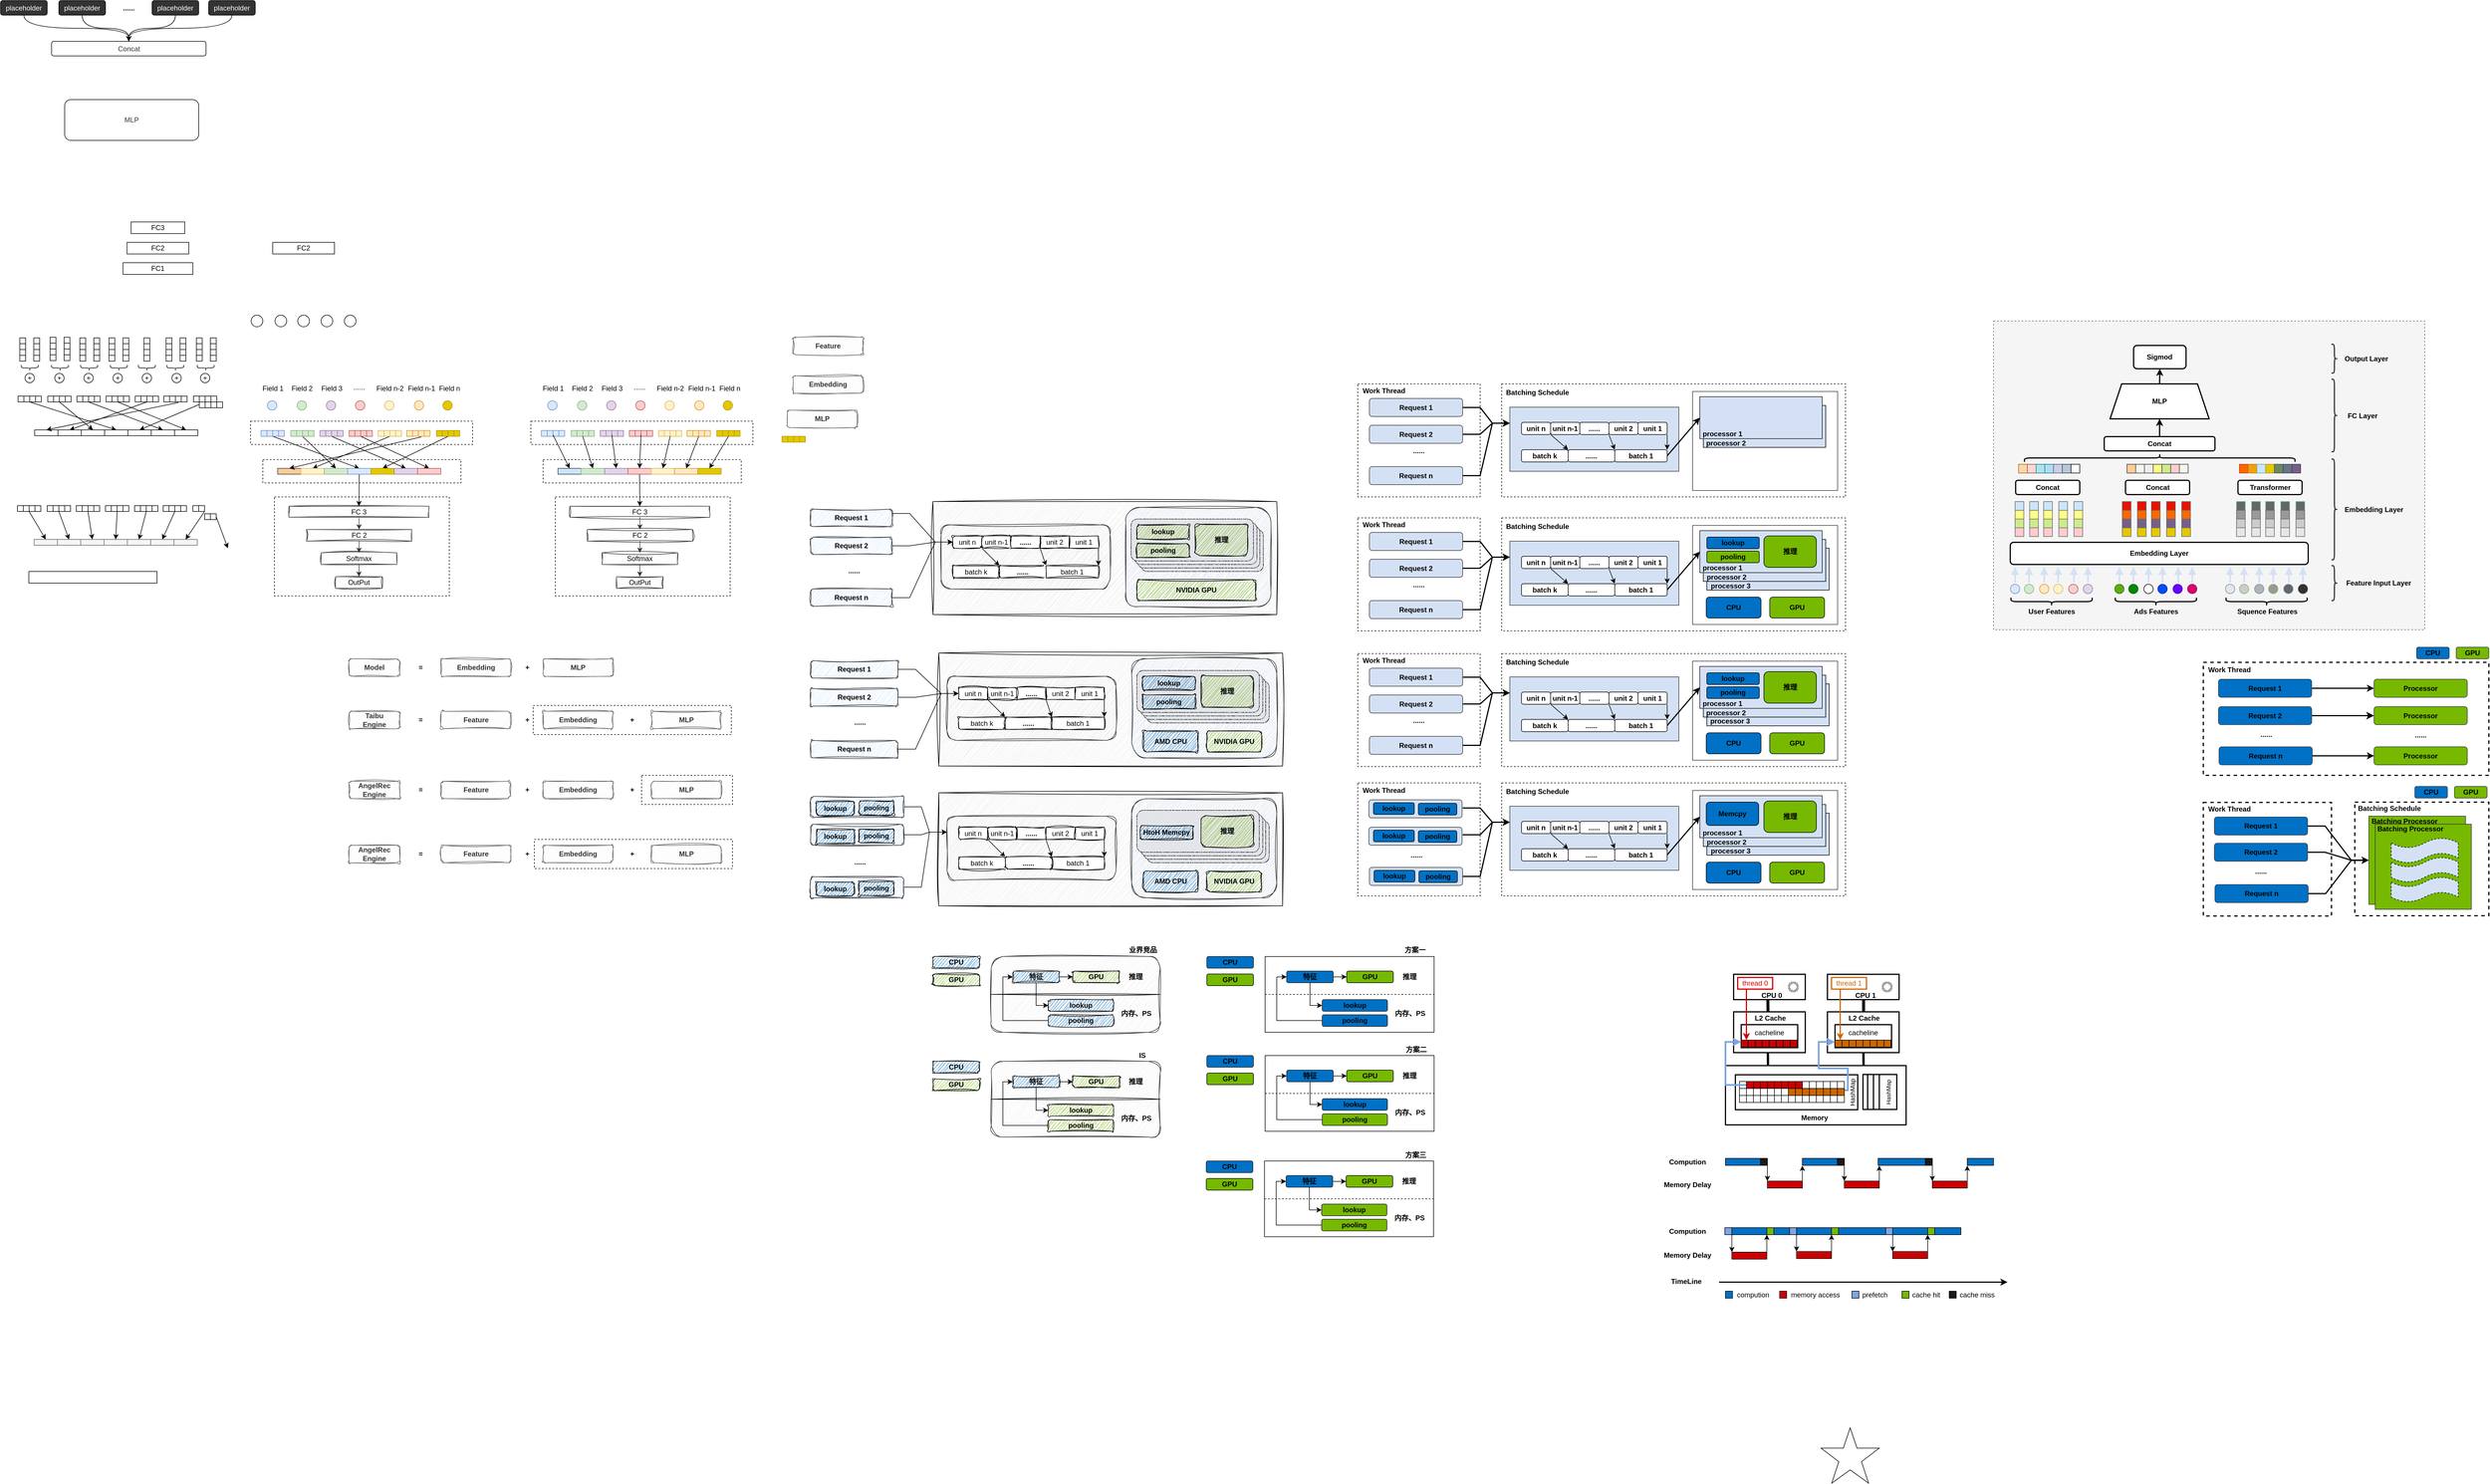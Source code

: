 <mxfile version="21.3.7" type="github">
  <diagram name="第 1 页" id="tupbEmA-pP5lOhJTjc07">
    <mxGraphModel dx="1221" dy="644" grid="1" gridSize="10" guides="1" tooltips="1" connect="1" arrows="1" fold="1" page="1" pageScale="1" pageWidth="827" pageHeight="1169" math="0" shadow="0">
      <root>
        <mxCell id="0" />
        <mxCell id="1" parent="0" />
        <mxCell id="5tJ5e0qFEt_hm9HJa-Kv-1592" value="" style="rounded=0;whiteSpace=wrap;html=1;dashed=1;fillColor=#f5f5f5;fontColor=#333333;strokeColor=#666666;" vertex="1" parent="1">
          <mxGeometry x="3620" y="910" width="740" height="530" as="geometry" />
        </mxCell>
        <mxCell id="5tJ5e0qFEt_hm9HJa-Kv-1370" value="" style="rounded=0;whiteSpace=wrap;html=1;fillColor=default;strokeColor=default;strokeWidth=2;dashed=1;" vertex="1" parent="1">
          <mxGeometry x="4240" y="1736" width="230" height="195" as="geometry" />
        </mxCell>
        <mxCell id="5tJ5e0qFEt_hm9HJa-Kv-1204" value="" style="rounded=0;whiteSpace=wrap;html=1;fillColor=default;strokeColor=default;strokeWidth=1;dashed=1;" vertex="1" parent="1">
          <mxGeometry x="2529" y="1703" width="210" height="194" as="geometry" />
        </mxCell>
        <mxCell id="5tJ5e0qFEt_hm9HJa-Kv-1160" value="" style="rounded=0;whiteSpace=wrap;html=1;fillColor=default;strokeColor=default;strokeWidth=1;dashed=1;" vertex="1" parent="1">
          <mxGeometry x="2776" y="1703" width="590" height="194" as="geometry" />
        </mxCell>
        <mxCell id="5tJ5e0qFEt_hm9HJa-Kv-1175" value="" style="rounded=0;whiteSpace=wrap;html=1;fillColor=default;strokeColor=#36393d;align=center;" vertex="1" parent="1">
          <mxGeometry x="3103.5" y="1716" width="249" height="170" as="geometry" />
        </mxCell>
        <mxCell id="5tJ5e0qFEt_hm9HJa-Kv-791" value="" style="rounded=0;whiteSpace=wrap;html=1;strokeWidth=2;" vertex="1" parent="1">
          <mxGeometry x="3174" y="2096" width="123" height="70" as="geometry" />
        </mxCell>
        <mxCell id="5tJ5e0qFEt_hm9HJa-Kv-687" value="" style="rounded=1;whiteSpace=wrap;html=1;fillColor=#E6E6E6;" vertex="1" parent="1">
          <mxGeometry x="2157" y="1268" width="210" height="72" as="geometry" />
        </mxCell>
        <mxCell id="5tJ5e0qFEt_hm9HJa-Kv-683" value="" style="rounded=1;whiteSpace=wrap;html=1;fillColor=#E6E6E6;" vertex="1" parent="1">
          <mxGeometry x="2151" y="1262" width="210" height="72" as="geometry" />
        </mxCell>
        <mxCell id="5tJ5e0qFEt_hm9HJa-Kv-675" value="" style="rounded=1;whiteSpace=wrap;html=1;fillColor=#E6E6E6;" vertex="1" parent="1">
          <mxGeometry x="2146" y="1256" width="210" height="72" as="geometry" />
        </mxCell>
        <mxCell id="5tJ5e0qFEt_hm9HJa-Kv-609" value="" style="rounded=1;whiteSpace=wrap;html=1;fillColor=#E6E6E6;" vertex="1" parent="1">
          <mxGeometry x="2140" y="1250" width="210" height="72" as="geometry" />
        </mxCell>
        <mxCell id="5tJ5e0qFEt_hm9HJa-Kv-604" value="" style="rounded=0;whiteSpace=wrap;html=1;sketch=1;curveFitting=1;jiggle=2;fillColor=#E6E6E6;" vertex="1" parent="1">
          <mxGeometry x="1800" y="1220" width="590" height="194" as="geometry" />
        </mxCell>
        <mxCell id="5tJ5e0qFEt_hm9HJa-Kv-576" value="" style="rounded=0;whiteSpace=wrap;html=1;dashed=1;" vertex="1" parent="1">
          <mxGeometry x="1114" y="1570" width="340" height="50" as="geometry" />
        </mxCell>
        <mxCell id="5tJ5e0qFEt_hm9HJa-Kv-567" value="" style="rounded=0;whiteSpace=wrap;html=1;dashed=1;" vertex="1" parent="1">
          <mxGeometry x="1300" y="1690" width="156" height="50" as="geometry" />
        </mxCell>
        <mxCell id="5tJ5e0qFEt_hm9HJa-Kv-381" value="" style="rounded=0;whiteSpace=wrap;html=1;dashed=1;" vertex="1" parent="1">
          <mxGeometry x="670" y="1212" width="300" height="170" as="geometry" />
        </mxCell>
        <mxCell id="5tJ5e0qFEt_hm9HJa-Kv-378" value="" style="rounded=0;whiteSpace=wrap;html=1;dashed=1;" vertex="1" parent="1">
          <mxGeometry x="650" y="1148" width="340" height="40" as="geometry" />
        </mxCell>
        <mxCell id="5tJ5e0qFEt_hm9HJa-Kv-376" value="" style="rounded=0;whiteSpace=wrap;html=1;dashed=1;" vertex="1" parent="1">
          <mxGeometry x="629" y="1082" width="381" height="40" as="geometry" />
        </mxCell>
        <mxCell id="F06jq8IFjxAQC7QXPxzw-1" value="FC1" style="rounded=0;whiteSpace=wrap;html=1;" parent="1" vertex="1">
          <mxGeometry x="410" y="810" width="120" height="20" as="geometry" />
        </mxCell>
        <mxCell id="F06jq8IFjxAQC7QXPxzw-9" value="FC2" style="rounded=0;whiteSpace=wrap;html=1;" parent="1" vertex="1">
          <mxGeometry x="417" y="775" width="106" height="20" as="geometry" />
        </mxCell>
        <mxCell id="F06jq8IFjxAQC7QXPxzw-10" value="" style="rounded=0;whiteSpace=wrap;html=1;" parent="1" vertex="1">
          <mxGeometry x="233" y="939" width="10" height="10" as="geometry" />
        </mxCell>
        <mxCell id="F06jq8IFjxAQC7QXPxzw-11" value="" style="rounded=0;whiteSpace=wrap;html=1;" parent="1" vertex="1">
          <mxGeometry x="233" y="969" width="10" height="10" as="geometry" />
        </mxCell>
        <mxCell id="F06jq8IFjxAQC7QXPxzw-12" value="" style="rounded=0;whiteSpace=wrap;html=1;" parent="1" vertex="1">
          <mxGeometry x="233" y="949" width="10" height="10" as="geometry" />
        </mxCell>
        <mxCell id="F06jq8IFjxAQC7QXPxzw-13" value="" style="rounded=0;whiteSpace=wrap;html=1;" parent="1" vertex="1">
          <mxGeometry x="233" y="959" width="10" height="10" as="geometry" />
        </mxCell>
        <mxCell id="F06jq8IFjxAQC7QXPxzw-14" value="FC3" style="rounded=0;whiteSpace=wrap;html=1;" parent="1" vertex="1">
          <mxGeometry x="424" y="740" width="92" height="20" as="geometry" />
        </mxCell>
        <mxCell id="F06jq8IFjxAQC7QXPxzw-16" value="" style="rounded=0;whiteSpace=wrap;html=1;" parent="1" vertex="1">
          <mxGeometry x="248.5" y="1340" width="220" height="20" as="geometry" />
        </mxCell>
        <mxCell id="5tJ5e0qFEt_hm9HJa-Kv-383" style="edgeStyle=none;rounded=0;orthogonalLoop=1;jettySize=auto;html=1;exitX=0.5;exitY=1;exitDx=0;exitDy=0;entryX=0.5;entryY=0;entryDx=0;entryDy=0;fillColor=#f9f7ed;strokeColor=#36393d;" edge="1" parent="1" source="F06jq8IFjxAQC7QXPxzw-17" target="F06jq8IFjxAQC7QXPxzw-30">
          <mxGeometry relative="1" as="geometry" />
        </mxCell>
        <mxCell id="F06jq8IFjxAQC7QXPxzw-17" value="FC 3" style="rounded=0;whiteSpace=wrap;html=1;fillColor=#f9f7ed;strokeColor=#36393d;sketch=1;curveFitting=1;jiggle=2;" parent="1" vertex="1">
          <mxGeometry x="695" y="1228" width="240" height="19" as="geometry" />
        </mxCell>
        <mxCell id="F06jq8IFjxAQC7QXPxzw-22" value="+" style="ellipse;whiteSpace=wrap;html=1;aspect=fixed;" parent="1" vertex="1">
          <mxGeometry x="242" y="1000" width="16" height="16" as="geometry" />
        </mxCell>
        <mxCell id="F06jq8IFjxAQC7QXPxzw-23" value="" style="ellipse;whiteSpace=wrap;html=1;aspect=fixed;" parent="1" vertex="1">
          <mxGeometry x="630" y="900" width="20" height="20" as="geometry" />
        </mxCell>
        <mxCell id="F06jq8IFjxAQC7QXPxzw-24" value="" style="ellipse;whiteSpace=wrap;html=1;aspect=fixed;" parent="1" vertex="1">
          <mxGeometry x="671" y="900" width="20" height="20" as="geometry" />
        </mxCell>
        <mxCell id="F06jq8IFjxAQC7QXPxzw-25" value="" style="ellipse;whiteSpace=wrap;html=1;aspect=fixed;" parent="1" vertex="1">
          <mxGeometry x="710" y="900" width="20" height="20" as="geometry" />
        </mxCell>
        <mxCell id="F06jq8IFjxAQC7QXPxzw-26" value="" style="ellipse;whiteSpace=wrap;html=1;aspect=fixed;" parent="1" vertex="1">
          <mxGeometry x="750" y="900" width="20" height="20" as="geometry" />
        </mxCell>
        <mxCell id="F06jq8IFjxAQC7QXPxzw-27" value="" style="ellipse;whiteSpace=wrap;html=1;aspect=fixed;" parent="1" vertex="1">
          <mxGeometry x="790" y="900" width="20" height="20" as="geometry" />
        </mxCell>
        <mxCell id="5tJ5e0qFEt_hm9HJa-Kv-384" style="edgeStyle=none;rounded=0;orthogonalLoop=1;jettySize=auto;html=1;exitX=0.5;exitY=1;exitDx=0;exitDy=0;entryX=0.5;entryY=0;entryDx=0;entryDy=0;fillColor=#f9f7ed;strokeColor=#36393d;" edge="1" parent="1" source="F06jq8IFjxAQC7QXPxzw-30" target="F06jq8IFjxAQC7QXPxzw-32">
          <mxGeometry relative="1" as="geometry" />
        </mxCell>
        <mxCell id="F06jq8IFjxAQC7QXPxzw-30" value="FC 2" style="rounded=0;whiteSpace=wrap;html=1;fillColor=#f9f7ed;strokeColor=#36393d;sketch=1;curveFitting=1;jiggle=2;" parent="1" vertex="1">
          <mxGeometry x="725" y="1268" width="180.5" height="20" as="geometry" />
        </mxCell>
        <mxCell id="F06jq8IFjxAQC7QXPxzw-31" value="FC2" style="rounded=0;whiteSpace=wrap;html=1;" parent="1" vertex="1">
          <mxGeometry x="667" y="775" width="106" height="20" as="geometry" />
        </mxCell>
        <mxCell id="5tJ5e0qFEt_hm9HJa-Kv-385" style="edgeStyle=none;rounded=0;orthogonalLoop=1;jettySize=auto;html=1;exitX=0.5;exitY=1;exitDx=0;exitDy=0;fillColor=#f9f7ed;strokeColor=#36393d;" edge="1" parent="1" source="F06jq8IFjxAQC7QXPxzw-32" target="5tJ5e0qFEt_hm9HJa-Kv-379">
          <mxGeometry relative="1" as="geometry" />
        </mxCell>
        <mxCell id="F06jq8IFjxAQC7QXPxzw-32" value="Softmax" style="rounded=0;whiteSpace=wrap;html=1;fillColor=#f9f7ed;strokeColor=#36393d;sketch=1;curveFitting=1;jiggle=2;" parent="1" vertex="1">
          <mxGeometry x="750" y="1308" width="130" height="20" as="geometry" />
        </mxCell>
        <mxCell id="5tJ5e0qFEt_hm9HJa-Kv-72" style="rounded=0;orthogonalLoop=1;jettySize=auto;html=1;exitX=0.5;exitY=1;exitDx=0;exitDy=0;entryX=0.5;entryY=0;entryDx=0;entryDy=0;" edge="1" parent="1" source="F06jq8IFjxAQC7QXPxzw-37" target="5tJ5e0qFEt_hm9HJa-Kv-12">
          <mxGeometry relative="1" as="geometry" />
        </mxCell>
        <mxCell id="F06jq8IFjxAQC7QXPxzw-37" value="" style="group;movable=1;resizable=1;rotatable=1;deletable=1;editable=1;locked=0;connectable=1;flipH=1;" parent="1" vertex="1" connectable="0">
          <mxGeometry x="230" y="1039" width="40" height="10" as="geometry" />
        </mxCell>
        <mxCell id="F06jq8IFjxAQC7QXPxzw-18" value="" style="rounded=0;whiteSpace=wrap;html=1;movable=1;resizable=1;rotatable=1;deletable=1;editable=1;locked=0;connectable=1;" parent="F06jq8IFjxAQC7QXPxzw-37" vertex="1">
          <mxGeometry x="30" width="10" height="10" as="geometry" />
        </mxCell>
        <mxCell id="F06jq8IFjxAQC7QXPxzw-19" value="" style="rounded=0;whiteSpace=wrap;html=1;movable=1;resizable=1;rotatable=1;deletable=1;editable=1;locked=0;connectable=1;" parent="F06jq8IFjxAQC7QXPxzw-37" vertex="1">
          <mxGeometry x="20" width="10" height="10" as="geometry" />
        </mxCell>
        <mxCell id="F06jq8IFjxAQC7QXPxzw-20" value="" style="rounded=0;whiteSpace=wrap;html=1;movable=1;resizable=1;rotatable=1;deletable=1;editable=1;locked=0;connectable=1;" parent="F06jq8IFjxAQC7QXPxzw-37" vertex="1">
          <mxGeometry width="10" height="10" as="geometry" />
        </mxCell>
        <mxCell id="F06jq8IFjxAQC7QXPxzw-21" value="" style="rounded=0;whiteSpace=wrap;html=1;movable=1;resizable=1;rotatable=1;deletable=1;editable=1;locked=0;connectable=1;" parent="F06jq8IFjxAQC7QXPxzw-37" vertex="1">
          <mxGeometry x="10" width="10" height="10" as="geometry" />
        </mxCell>
        <mxCell id="F06jq8IFjxAQC7QXPxzw-50" style="edgeStyle=orthogonalEdgeStyle;rounded=0;orthogonalLoop=1;jettySize=auto;html=1;exitX=0.5;exitY=1;exitDx=0;exitDy=0;entryX=0.5;entryY=0;entryDx=0;entryDy=0;elbow=vertical;curved=1;" parent="1" source="F06jq8IFjxAQC7QXPxzw-38" target="F06jq8IFjxAQC7QXPxzw-44" edge="1">
          <mxGeometry relative="1" as="geometry" />
        </mxCell>
        <mxCell id="F06jq8IFjxAQC7QXPxzw-38" value="&lt;font color=&quot;#ffffff&quot;&gt;placeholder&lt;/font&gt;" style="rounded=1;whiteSpace=wrap;html=1;fillColor=#333333;" parent="1" vertex="1">
          <mxGeometry x="200" y="360" width="80" height="25" as="geometry" />
        </mxCell>
        <mxCell id="F06jq8IFjxAQC7QXPxzw-51" style="edgeStyle=orthogonalEdgeStyle;rounded=0;orthogonalLoop=1;jettySize=auto;html=1;exitX=0.5;exitY=1;exitDx=0;exitDy=0;entryX=0.5;entryY=0;entryDx=0;entryDy=0;elbow=vertical;curved=1;" parent="1" source="F06jq8IFjxAQC7QXPxzw-39" target="F06jq8IFjxAQC7QXPxzw-44" edge="1">
          <mxGeometry relative="1" as="geometry" />
        </mxCell>
        <mxCell id="F06jq8IFjxAQC7QXPxzw-39" value="&lt;font color=&quot;#ffffff&quot;&gt;placeholder&lt;/font&gt;" style="rounded=1;whiteSpace=wrap;html=1;fillColor=#333333;" parent="1" vertex="1">
          <mxGeometry x="300" y="360" width="80" height="25" as="geometry" />
        </mxCell>
        <mxCell id="F06jq8IFjxAQC7QXPxzw-52" style="edgeStyle=orthogonalEdgeStyle;rounded=0;orthogonalLoop=1;jettySize=auto;html=1;exitX=0.5;exitY=1;exitDx=0;exitDy=0;entryX=0.5;entryY=0;entryDx=0;entryDy=0;curved=1;" parent="1" source="F06jq8IFjxAQC7QXPxzw-41" target="F06jq8IFjxAQC7QXPxzw-44" edge="1">
          <mxGeometry relative="1" as="geometry" />
        </mxCell>
        <mxCell id="F06jq8IFjxAQC7QXPxzw-41" value="&lt;font color=&quot;#ffffff&quot;&gt;placeholder&lt;/font&gt;" style="rounded=1;whiteSpace=wrap;html=1;fillColor=#333333;" parent="1" vertex="1">
          <mxGeometry x="460" y="360" width="80" height="25" as="geometry" />
        </mxCell>
        <mxCell id="F06jq8IFjxAQC7QXPxzw-53" style="edgeStyle=orthogonalEdgeStyle;rounded=0;orthogonalLoop=1;jettySize=auto;html=1;exitX=0.5;exitY=1;exitDx=0;exitDy=0;entryX=0.5;entryY=0;entryDx=0;entryDy=0;curved=1;" parent="1" source="F06jq8IFjxAQC7QXPxzw-42" target="F06jq8IFjxAQC7QXPxzw-44" edge="1">
          <mxGeometry relative="1" as="geometry" />
        </mxCell>
        <mxCell id="F06jq8IFjxAQC7QXPxzw-42" value="&lt;font color=&quot;#ffffff&quot;&gt;placeholder&lt;/font&gt;" style="rounded=1;whiteSpace=wrap;html=1;fillColor=#333333;" parent="1" vertex="1">
          <mxGeometry x="557" y="360" width="80" height="25" as="geometry" />
        </mxCell>
        <mxCell id="F06jq8IFjxAQC7QXPxzw-43" value="&lt;b&gt;......&lt;/b&gt;" style="text;html=1;strokeColor=none;fillColor=none;align=center;verticalAlign=middle;whiteSpace=wrap;rounded=0;" parent="1" vertex="1">
          <mxGeometry x="390" y="365" width="60" height="15" as="geometry" />
        </mxCell>
        <mxCell id="F06jq8IFjxAQC7QXPxzw-44" value="&lt;font color=&quot;#333333&quot;&gt;Concat&lt;/font&gt;" style="rounded=1;whiteSpace=wrap;html=1;fillColor=#FFFFFF;" parent="1" vertex="1">
          <mxGeometry x="287.5" y="430" width="265" height="25" as="geometry" />
        </mxCell>
        <mxCell id="F06jq8IFjxAQC7QXPxzw-49" value="&lt;font color=&quot;#333333&quot;&gt;MLP&lt;/font&gt;" style="rounded=1;whiteSpace=wrap;html=1;fillColor=#FFFFFF;" parent="1" vertex="1">
          <mxGeometry x="310" y="530" width="230" height="70" as="geometry" />
        </mxCell>
        <mxCell id="F06jq8IFjxAQC7QXPxzw-54" value="" style="rounded=0;whiteSpace=wrap;html=1;" parent="1" vertex="1">
          <mxGeometry x="258.5" y="1097" width="40" height="10" as="geometry" />
        </mxCell>
        <mxCell id="5tJ5e0qFEt_hm9HJa-Kv-73" style="rounded=0;orthogonalLoop=1;jettySize=auto;html=1;exitX=0.5;exitY=1;exitDx=0;exitDy=0;entryX=0.5;entryY=0;entryDx=0;entryDy=0;" edge="1" parent="1" source="F06jq8IFjxAQC7QXPxzw-56" target="5tJ5e0qFEt_hm9HJa-Kv-11">
          <mxGeometry relative="1" as="geometry" />
        </mxCell>
        <mxCell id="F06jq8IFjxAQC7QXPxzw-56" value="" style="group;movable=1;resizable=1;rotatable=1;deletable=1;editable=1;locked=0;connectable=1;flipH=1;" parent="1" vertex="1" connectable="0">
          <mxGeometry x="281" y="1039" width="40" height="10" as="geometry" />
        </mxCell>
        <mxCell id="F06jq8IFjxAQC7QXPxzw-57" value="" style="rounded=0;whiteSpace=wrap;html=1;movable=1;resizable=1;rotatable=1;deletable=1;editable=1;locked=0;connectable=1;" parent="F06jq8IFjxAQC7QXPxzw-56" vertex="1">
          <mxGeometry x="30" width="10" height="10" as="geometry" />
        </mxCell>
        <mxCell id="F06jq8IFjxAQC7QXPxzw-58" value="" style="rounded=0;whiteSpace=wrap;html=1;movable=1;resizable=1;rotatable=1;deletable=1;editable=1;locked=0;connectable=1;" parent="F06jq8IFjxAQC7QXPxzw-56" vertex="1">
          <mxGeometry x="20" width="10" height="10" as="geometry" />
        </mxCell>
        <mxCell id="F06jq8IFjxAQC7QXPxzw-59" value="" style="rounded=0;whiteSpace=wrap;html=1;movable=1;resizable=1;rotatable=1;deletable=1;editable=1;locked=0;connectable=1;" parent="F06jq8IFjxAQC7QXPxzw-56" vertex="1">
          <mxGeometry width="10" height="10" as="geometry" />
        </mxCell>
        <mxCell id="F06jq8IFjxAQC7QXPxzw-60" value="" style="rounded=0;whiteSpace=wrap;html=1;movable=1;resizable=1;rotatable=1;deletable=1;editable=1;locked=0;connectable=1;" parent="F06jq8IFjxAQC7QXPxzw-56" vertex="1">
          <mxGeometry x="10" width="10" height="10" as="geometry" />
        </mxCell>
        <mxCell id="5tJ5e0qFEt_hm9HJa-Kv-74" style="rounded=0;orthogonalLoop=1;jettySize=auto;html=1;exitX=0.5;exitY=1;exitDx=0;exitDy=0;entryX=0.5;entryY=0;entryDx=0;entryDy=0;" edge="1" parent="1" source="F06jq8IFjxAQC7QXPxzw-61" target="5tJ5e0qFEt_hm9HJa-Kv-14">
          <mxGeometry relative="1" as="geometry" />
        </mxCell>
        <mxCell id="F06jq8IFjxAQC7QXPxzw-61" value="" style="group;movable=1;resizable=1;rotatable=1;deletable=1;editable=1;locked=0;connectable=1;flipH=1;" parent="1" vertex="1" connectable="0">
          <mxGeometry x="331" y="1039" width="40" height="10" as="geometry" />
        </mxCell>
        <mxCell id="F06jq8IFjxAQC7QXPxzw-62" value="" style="rounded=0;whiteSpace=wrap;html=1;movable=1;resizable=1;rotatable=1;deletable=1;editable=1;locked=0;connectable=1;" parent="F06jq8IFjxAQC7QXPxzw-61" vertex="1">
          <mxGeometry x="30" width="10" height="10" as="geometry" />
        </mxCell>
        <mxCell id="F06jq8IFjxAQC7QXPxzw-63" value="" style="rounded=0;whiteSpace=wrap;html=1;movable=1;resizable=1;rotatable=1;deletable=1;editable=1;locked=0;connectable=1;" parent="F06jq8IFjxAQC7QXPxzw-61" vertex="1">
          <mxGeometry x="20" width="10" height="10" as="geometry" />
        </mxCell>
        <mxCell id="F06jq8IFjxAQC7QXPxzw-64" value="" style="rounded=0;whiteSpace=wrap;html=1;movable=1;resizable=1;rotatable=1;deletable=1;editable=1;locked=0;connectable=1;" parent="F06jq8IFjxAQC7QXPxzw-61" vertex="1">
          <mxGeometry width="10" height="10" as="geometry" />
        </mxCell>
        <mxCell id="F06jq8IFjxAQC7QXPxzw-65" value="" style="rounded=0;whiteSpace=wrap;html=1;movable=1;resizable=1;rotatable=1;deletable=1;editable=1;locked=0;connectable=1;" parent="F06jq8IFjxAQC7QXPxzw-61" vertex="1">
          <mxGeometry x="10" width="10" height="10" as="geometry" />
        </mxCell>
        <mxCell id="5tJ5e0qFEt_hm9HJa-Kv-75" style="rounded=0;orthogonalLoop=1;jettySize=auto;html=1;exitX=0.5;exitY=1;exitDx=0;exitDy=0;entryX=0.5;entryY=0;entryDx=0;entryDy=0;" edge="1" parent="1" source="F06jq8IFjxAQC7QXPxzw-66" target="5tJ5e0qFEt_hm9HJa-Kv-15">
          <mxGeometry relative="1" as="geometry" />
        </mxCell>
        <mxCell id="F06jq8IFjxAQC7QXPxzw-66" value="" style="group;movable=1;resizable=1;rotatable=1;deletable=1;editable=1;locked=0;connectable=1;flipH=1;" parent="1" vertex="1" connectable="0">
          <mxGeometry x="381" y="1039" width="40" height="10" as="geometry" />
        </mxCell>
        <mxCell id="F06jq8IFjxAQC7QXPxzw-67" value="" style="rounded=0;whiteSpace=wrap;html=1;movable=1;resizable=1;rotatable=1;deletable=1;editable=1;locked=0;connectable=1;" parent="F06jq8IFjxAQC7QXPxzw-66" vertex="1">
          <mxGeometry x="30" width="10" height="10" as="geometry" />
        </mxCell>
        <mxCell id="F06jq8IFjxAQC7QXPxzw-68" value="" style="rounded=0;whiteSpace=wrap;html=1;movable=1;resizable=1;rotatable=1;deletable=1;editable=1;locked=0;connectable=1;" parent="F06jq8IFjxAQC7QXPxzw-66" vertex="1">
          <mxGeometry x="20" width="10" height="10" as="geometry" />
        </mxCell>
        <mxCell id="F06jq8IFjxAQC7QXPxzw-69" value="" style="rounded=0;whiteSpace=wrap;html=1;movable=1;resizable=1;rotatable=1;deletable=1;editable=1;locked=0;connectable=1;" parent="F06jq8IFjxAQC7QXPxzw-66" vertex="1">
          <mxGeometry width="10" height="10" as="geometry" />
        </mxCell>
        <mxCell id="F06jq8IFjxAQC7QXPxzw-70" value="" style="rounded=0;whiteSpace=wrap;html=1;movable=1;resizable=1;rotatable=1;deletable=1;editable=1;locked=0;connectable=1;" parent="F06jq8IFjxAQC7QXPxzw-66" vertex="1">
          <mxGeometry x="10" width="10" height="10" as="geometry" />
        </mxCell>
        <mxCell id="5tJ5e0qFEt_hm9HJa-Kv-76" style="rounded=0;orthogonalLoop=1;jettySize=auto;html=1;exitX=0.5;exitY=1;exitDx=0;exitDy=0;entryX=0.5;entryY=0;entryDx=0;entryDy=0;" edge="1" parent="1" source="F06jq8IFjxAQC7QXPxzw-77" target="5tJ5e0qFEt_hm9HJa-Kv-10">
          <mxGeometry relative="1" as="geometry" />
        </mxCell>
        <mxCell id="F06jq8IFjxAQC7QXPxzw-77" value="" style="group;movable=1;resizable=1;rotatable=1;deletable=1;editable=1;locked=0;connectable=1;flipH=1;" parent="1" vertex="1" connectable="0">
          <mxGeometry x="431" y="1039" width="40" height="10" as="geometry" />
        </mxCell>
        <mxCell id="F06jq8IFjxAQC7QXPxzw-78" value="" style="rounded=0;whiteSpace=wrap;html=1;movable=1;resizable=1;rotatable=1;deletable=1;editable=1;locked=0;connectable=1;" parent="F06jq8IFjxAQC7QXPxzw-77" vertex="1">
          <mxGeometry x="30" width="10" height="10" as="geometry" />
        </mxCell>
        <mxCell id="F06jq8IFjxAQC7QXPxzw-79" value="" style="rounded=0;whiteSpace=wrap;html=1;movable=1;resizable=1;rotatable=1;deletable=1;editable=1;locked=0;connectable=1;" parent="F06jq8IFjxAQC7QXPxzw-77" vertex="1">
          <mxGeometry x="20" width="10" height="10" as="geometry" />
        </mxCell>
        <mxCell id="F06jq8IFjxAQC7QXPxzw-80" value="" style="rounded=0;whiteSpace=wrap;html=1;movable=1;resizable=1;rotatable=1;deletable=1;editable=1;locked=0;connectable=1;" parent="F06jq8IFjxAQC7QXPxzw-77" vertex="1">
          <mxGeometry width="10" height="10" as="geometry" />
        </mxCell>
        <mxCell id="F06jq8IFjxAQC7QXPxzw-81" value="" style="rounded=0;whiteSpace=wrap;html=1;movable=1;resizable=1;rotatable=1;deletable=1;editable=1;locked=0;connectable=1;" parent="F06jq8IFjxAQC7QXPxzw-77" vertex="1">
          <mxGeometry x="10" width="10" height="10" as="geometry" />
        </mxCell>
        <mxCell id="F06jq8IFjxAQC7QXPxzw-82" value="" style="group;movable=1;resizable=1;rotatable=1;deletable=1;editable=1;locked=0;connectable=1;flipH=1;" parent="1" vertex="1" connectable="0">
          <mxGeometry x="480" y="1039" width="40" height="10" as="geometry" />
        </mxCell>
        <mxCell id="F06jq8IFjxAQC7QXPxzw-83" value="" style="rounded=0;whiteSpace=wrap;html=1;movable=1;resizable=1;rotatable=1;deletable=1;editable=1;locked=0;connectable=1;" parent="F06jq8IFjxAQC7QXPxzw-82" vertex="1">
          <mxGeometry x="30" width="10" height="10" as="geometry" />
        </mxCell>
        <mxCell id="F06jq8IFjxAQC7QXPxzw-84" value="" style="rounded=0;whiteSpace=wrap;html=1;movable=1;resizable=1;rotatable=1;deletable=1;editable=1;locked=0;connectable=1;" parent="F06jq8IFjxAQC7QXPxzw-82" vertex="1">
          <mxGeometry x="20" width="10" height="10" as="geometry" />
        </mxCell>
        <mxCell id="F06jq8IFjxAQC7QXPxzw-85" value="" style="rounded=0;whiteSpace=wrap;html=1;movable=1;resizable=1;rotatable=1;deletable=1;editable=1;locked=0;connectable=1;" parent="F06jq8IFjxAQC7QXPxzw-82" vertex="1">
          <mxGeometry width="10" height="10" as="geometry" />
        </mxCell>
        <mxCell id="F06jq8IFjxAQC7QXPxzw-86" value="" style="rounded=0;whiteSpace=wrap;html=1;movable=1;resizable=1;rotatable=1;deletable=1;editable=1;locked=0;connectable=1;" parent="F06jq8IFjxAQC7QXPxzw-82" vertex="1">
          <mxGeometry x="10" width="10" height="10" as="geometry" />
        </mxCell>
        <mxCell id="5tJ5e0qFEt_hm9HJa-Kv-78" style="rounded=0;orthogonalLoop=1;jettySize=auto;html=1;exitX=0.5;exitY=1;exitDx=0;exitDy=0;entryX=0.5;entryY=0;entryDx=0;entryDy=0;" edge="1" parent="1" source="F06jq8IFjxAQC7QXPxzw-87" target="5tJ5e0qFEt_hm9HJa-Kv-13">
          <mxGeometry relative="1" as="geometry" />
        </mxCell>
        <mxCell id="F06jq8IFjxAQC7QXPxzw-87" value="" style="group;movable=1;resizable=1;rotatable=1;deletable=1;editable=1;locked=0;connectable=1;flipH=1;" parent="1" vertex="1" connectable="0">
          <mxGeometry x="531" y="1039" width="40" height="10" as="geometry" />
        </mxCell>
        <mxCell id="F06jq8IFjxAQC7QXPxzw-88" value="" style="rounded=0;whiteSpace=wrap;html=1;movable=1;resizable=1;rotatable=1;deletable=1;editable=1;locked=0;connectable=1;" parent="F06jq8IFjxAQC7QXPxzw-87" vertex="1">
          <mxGeometry x="30" width="10" height="10" as="geometry" />
        </mxCell>
        <mxCell id="F06jq8IFjxAQC7QXPxzw-89" value="" style="rounded=0;whiteSpace=wrap;html=1;movable=1;resizable=1;rotatable=1;deletable=1;editable=1;locked=0;connectable=1;" parent="F06jq8IFjxAQC7QXPxzw-87" vertex="1">
          <mxGeometry x="20" width="10" height="10" as="geometry" />
        </mxCell>
        <mxCell id="F06jq8IFjxAQC7QXPxzw-90" value="" style="rounded=0;whiteSpace=wrap;html=1;movable=1;resizable=1;rotatable=1;deletable=1;editable=1;locked=0;connectable=1;" parent="F06jq8IFjxAQC7QXPxzw-87" vertex="1">
          <mxGeometry width="10" height="10" as="geometry" />
        </mxCell>
        <mxCell id="F06jq8IFjxAQC7QXPxzw-91" value="" style="rounded=0;whiteSpace=wrap;html=1;movable=1;resizable=1;rotatable=1;deletable=1;editable=1;locked=0;connectable=1;" parent="F06jq8IFjxAQC7QXPxzw-87" vertex="1">
          <mxGeometry x="10" width="10" height="10" as="geometry" />
        </mxCell>
        <mxCell id="5tJ5e0qFEt_hm9HJa-Kv-3" value="+" style="ellipse;whiteSpace=wrap;html=1;aspect=fixed;" vertex="1" parent="1">
          <mxGeometry x="293" y="1000" width="16" height="16" as="geometry" />
        </mxCell>
        <mxCell id="5tJ5e0qFEt_hm9HJa-Kv-4" value="+" style="ellipse;whiteSpace=wrap;html=1;aspect=fixed;" vertex="1" parent="1">
          <mxGeometry x="343" y="1000" width="16" height="16" as="geometry" />
        </mxCell>
        <mxCell id="5tJ5e0qFEt_hm9HJa-Kv-5" value="+" style="ellipse;whiteSpace=wrap;html=1;aspect=fixed;" vertex="1" parent="1">
          <mxGeometry x="393" y="1000" width="16" height="16" as="geometry" />
        </mxCell>
        <mxCell id="5tJ5e0qFEt_hm9HJa-Kv-6" value="+" style="ellipse;whiteSpace=wrap;html=1;aspect=fixed;" vertex="1" parent="1">
          <mxGeometry x="443" y="1000" width="16" height="16" as="geometry" />
        </mxCell>
        <mxCell id="5tJ5e0qFEt_hm9HJa-Kv-7" value="+" style="ellipse;whiteSpace=wrap;html=1;aspect=fixed;" vertex="1" parent="1">
          <mxGeometry x="494" y="1000" width="16" height="16" as="geometry" />
        </mxCell>
        <mxCell id="5tJ5e0qFEt_hm9HJa-Kv-8" value="+" style="ellipse;whiteSpace=wrap;html=1;aspect=fixed;" vertex="1" parent="1">
          <mxGeometry x="543" y="1000" width="16" height="16" as="geometry" />
        </mxCell>
        <mxCell id="5tJ5e0qFEt_hm9HJa-Kv-10" value="" style="rounded=0;whiteSpace=wrap;html=1;" vertex="1" parent="1">
          <mxGeometry x="298.5" y="1097" width="40" height="10" as="geometry" />
        </mxCell>
        <mxCell id="5tJ5e0qFEt_hm9HJa-Kv-11" value="" style="rounded=0;whiteSpace=wrap;html=1;" vertex="1" parent="1">
          <mxGeometry x="338.5" y="1097" width="40" height="10" as="geometry" />
        </mxCell>
        <mxCell id="5tJ5e0qFEt_hm9HJa-Kv-12" value="" style="rounded=0;whiteSpace=wrap;html=1;" vertex="1" parent="1">
          <mxGeometry x="378.5" y="1097" width="40" height="10" as="geometry" />
        </mxCell>
        <mxCell id="5tJ5e0qFEt_hm9HJa-Kv-13" value="" style="rounded=0;whiteSpace=wrap;html=1;" vertex="1" parent="1">
          <mxGeometry x="418.5" y="1097" width="40" height="10" as="geometry" />
        </mxCell>
        <mxCell id="5tJ5e0qFEt_hm9HJa-Kv-14" value="" style="rounded=0;whiteSpace=wrap;html=1;" vertex="1" parent="1">
          <mxGeometry x="458.5" y="1097" width="40" height="10" as="geometry" />
        </mxCell>
        <mxCell id="5tJ5e0qFEt_hm9HJa-Kv-15" value="" style="rounded=0;whiteSpace=wrap;html=1;" vertex="1" parent="1">
          <mxGeometry x="498.5" y="1097" width="40" height="10" as="geometry" />
        </mxCell>
        <mxCell id="5tJ5e0qFEt_hm9HJa-Kv-16" value="" style="rounded=0;whiteSpace=wrap;html=1;" vertex="1" parent="1">
          <mxGeometry x="257" y="939" width="10" height="10" as="geometry" />
        </mxCell>
        <mxCell id="5tJ5e0qFEt_hm9HJa-Kv-17" value="" style="rounded=0;whiteSpace=wrap;html=1;" vertex="1" parent="1">
          <mxGeometry x="257" y="969" width="10" height="10" as="geometry" />
        </mxCell>
        <mxCell id="5tJ5e0qFEt_hm9HJa-Kv-18" value="" style="rounded=0;whiteSpace=wrap;html=1;" vertex="1" parent="1">
          <mxGeometry x="257" y="949" width="10" height="10" as="geometry" />
        </mxCell>
        <mxCell id="5tJ5e0qFEt_hm9HJa-Kv-19" value="" style="rounded=0;whiteSpace=wrap;html=1;" vertex="1" parent="1">
          <mxGeometry x="257" y="959" width="10" height="10" as="geometry" />
        </mxCell>
        <mxCell id="5tJ5e0qFEt_hm9HJa-Kv-20" value="" style="rounded=0;whiteSpace=wrap;html=1;" vertex="1" parent="1">
          <mxGeometry x="285" y="938" width="10" height="10" as="geometry" />
        </mxCell>
        <mxCell id="5tJ5e0qFEt_hm9HJa-Kv-21" value="" style="rounded=0;whiteSpace=wrap;html=1;" vertex="1" parent="1">
          <mxGeometry x="285" y="968" width="10" height="10" as="geometry" />
        </mxCell>
        <mxCell id="5tJ5e0qFEt_hm9HJa-Kv-22" value="" style="rounded=0;whiteSpace=wrap;html=1;" vertex="1" parent="1">
          <mxGeometry x="285" y="948" width="10" height="10" as="geometry" />
        </mxCell>
        <mxCell id="5tJ5e0qFEt_hm9HJa-Kv-23" value="" style="rounded=0;whiteSpace=wrap;html=1;" vertex="1" parent="1">
          <mxGeometry x="285" y="958" width="10" height="10" as="geometry" />
        </mxCell>
        <mxCell id="5tJ5e0qFEt_hm9HJa-Kv-24" value="" style="rounded=0;whiteSpace=wrap;html=1;" vertex="1" parent="1">
          <mxGeometry x="309" y="938" width="10" height="10" as="geometry" />
        </mxCell>
        <mxCell id="5tJ5e0qFEt_hm9HJa-Kv-25" value="" style="rounded=0;whiteSpace=wrap;html=1;" vertex="1" parent="1">
          <mxGeometry x="309" y="968" width="10" height="10" as="geometry" />
        </mxCell>
        <mxCell id="5tJ5e0qFEt_hm9HJa-Kv-26" value="" style="rounded=0;whiteSpace=wrap;html=1;" vertex="1" parent="1">
          <mxGeometry x="309" y="948" width="10" height="10" as="geometry" />
        </mxCell>
        <mxCell id="5tJ5e0qFEt_hm9HJa-Kv-27" value="" style="rounded=0;whiteSpace=wrap;html=1;" vertex="1" parent="1">
          <mxGeometry x="309" y="958" width="10" height="10" as="geometry" />
        </mxCell>
        <mxCell id="5tJ5e0qFEt_hm9HJa-Kv-28" value="" style="rounded=0;whiteSpace=wrap;html=1;" vertex="1" parent="1">
          <mxGeometry x="336" y="939" width="10" height="10" as="geometry" />
        </mxCell>
        <mxCell id="5tJ5e0qFEt_hm9HJa-Kv-29" value="" style="rounded=0;whiteSpace=wrap;html=1;" vertex="1" parent="1">
          <mxGeometry x="336" y="969" width="10" height="10" as="geometry" />
        </mxCell>
        <mxCell id="5tJ5e0qFEt_hm9HJa-Kv-30" value="" style="rounded=0;whiteSpace=wrap;html=1;" vertex="1" parent="1">
          <mxGeometry x="336" y="949" width="10" height="10" as="geometry" />
        </mxCell>
        <mxCell id="5tJ5e0qFEt_hm9HJa-Kv-31" value="" style="rounded=0;whiteSpace=wrap;html=1;" vertex="1" parent="1">
          <mxGeometry x="336" y="959" width="10" height="10" as="geometry" />
        </mxCell>
        <mxCell id="5tJ5e0qFEt_hm9HJa-Kv-32" value="" style="rounded=0;whiteSpace=wrap;html=1;" vertex="1" parent="1">
          <mxGeometry x="360" y="939" width="10" height="10" as="geometry" />
        </mxCell>
        <mxCell id="5tJ5e0qFEt_hm9HJa-Kv-33" value="" style="rounded=0;whiteSpace=wrap;html=1;" vertex="1" parent="1">
          <mxGeometry x="360" y="969" width="10" height="10" as="geometry" />
        </mxCell>
        <mxCell id="5tJ5e0qFEt_hm9HJa-Kv-34" value="" style="rounded=0;whiteSpace=wrap;html=1;" vertex="1" parent="1">
          <mxGeometry x="360" y="949" width="10" height="10" as="geometry" />
        </mxCell>
        <mxCell id="5tJ5e0qFEt_hm9HJa-Kv-35" value="" style="rounded=0;whiteSpace=wrap;html=1;" vertex="1" parent="1">
          <mxGeometry x="360" y="959" width="10" height="10" as="geometry" />
        </mxCell>
        <mxCell id="5tJ5e0qFEt_hm9HJa-Kv-36" value="" style="rounded=0;whiteSpace=wrap;html=1;" vertex="1" parent="1">
          <mxGeometry x="386" y="939" width="10" height="10" as="geometry" />
        </mxCell>
        <mxCell id="5tJ5e0qFEt_hm9HJa-Kv-37" value="" style="rounded=0;whiteSpace=wrap;html=1;" vertex="1" parent="1">
          <mxGeometry x="386" y="969" width="10" height="10" as="geometry" />
        </mxCell>
        <mxCell id="5tJ5e0qFEt_hm9HJa-Kv-38" value="" style="rounded=0;whiteSpace=wrap;html=1;" vertex="1" parent="1">
          <mxGeometry x="386" y="949" width="10" height="10" as="geometry" />
        </mxCell>
        <mxCell id="5tJ5e0qFEt_hm9HJa-Kv-39" value="" style="rounded=0;whiteSpace=wrap;html=1;" vertex="1" parent="1">
          <mxGeometry x="386" y="959" width="10" height="10" as="geometry" />
        </mxCell>
        <mxCell id="5tJ5e0qFEt_hm9HJa-Kv-40" value="" style="rounded=0;whiteSpace=wrap;html=1;" vertex="1" parent="1">
          <mxGeometry x="410" y="939" width="10" height="10" as="geometry" />
        </mxCell>
        <mxCell id="5tJ5e0qFEt_hm9HJa-Kv-41" value="" style="rounded=0;whiteSpace=wrap;html=1;" vertex="1" parent="1">
          <mxGeometry x="410" y="969" width="10" height="10" as="geometry" />
        </mxCell>
        <mxCell id="5tJ5e0qFEt_hm9HJa-Kv-42" value="" style="rounded=0;whiteSpace=wrap;html=1;" vertex="1" parent="1">
          <mxGeometry x="410" y="949" width="10" height="10" as="geometry" />
        </mxCell>
        <mxCell id="5tJ5e0qFEt_hm9HJa-Kv-43" value="" style="rounded=0;whiteSpace=wrap;html=1;" vertex="1" parent="1">
          <mxGeometry x="410" y="959" width="10" height="10" as="geometry" />
        </mxCell>
        <mxCell id="5tJ5e0qFEt_hm9HJa-Kv-44" value="" style="rounded=0;whiteSpace=wrap;html=1;" vertex="1" parent="1">
          <mxGeometry x="446" y="939" width="10" height="10" as="geometry" />
        </mxCell>
        <mxCell id="5tJ5e0qFEt_hm9HJa-Kv-45" value="" style="rounded=0;whiteSpace=wrap;html=1;" vertex="1" parent="1">
          <mxGeometry x="446" y="969" width="10" height="10" as="geometry" />
        </mxCell>
        <mxCell id="5tJ5e0qFEt_hm9HJa-Kv-46" value="" style="rounded=0;whiteSpace=wrap;html=1;" vertex="1" parent="1">
          <mxGeometry x="446" y="949" width="10" height="10" as="geometry" />
        </mxCell>
        <mxCell id="5tJ5e0qFEt_hm9HJa-Kv-47" value="" style="rounded=0;whiteSpace=wrap;html=1;" vertex="1" parent="1">
          <mxGeometry x="446" y="959" width="10" height="10" as="geometry" />
        </mxCell>
        <mxCell id="5tJ5e0qFEt_hm9HJa-Kv-48" value="" style="rounded=0;whiteSpace=wrap;html=1;" vertex="1" parent="1">
          <mxGeometry x="484" y="939" width="10" height="10" as="geometry" />
        </mxCell>
        <mxCell id="5tJ5e0qFEt_hm9HJa-Kv-49" value="" style="rounded=0;whiteSpace=wrap;html=1;" vertex="1" parent="1">
          <mxGeometry x="484" y="969" width="10" height="10" as="geometry" />
        </mxCell>
        <mxCell id="5tJ5e0qFEt_hm9HJa-Kv-50" value="" style="rounded=0;whiteSpace=wrap;html=1;" vertex="1" parent="1">
          <mxGeometry x="484" y="949" width="10" height="10" as="geometry" />
        </mxCell>
        <mxCell id="5tJ5e0qFEt_hm9HJa-Kv-51" value="" style="rounded=0;whiteSpace=wrap;html=1;" vertex="1" parent="1">
          <mxGeometry x="484" y="959" width="10" height="10" as="geometry" />
        </mxCell>
        <mxCell id="5tJ5e0qFEt_hm9HJa-Kv-52" value="" style="rounded=0;whiteSpace=wrap;html=1;" vertex="1" parent="1">
          <mxGeometry x="508" y="939" width="10" height="10" as="geometry" />
        </mxCell>
        <mxCell id="5tJ5e0qFEt_hm9HJa-Kv-53" value="" style="rounded=0;whiteSpace=wrap;html=1;" vertex="1" parent="1">
          <mxGeometry x="508" y="969" width="10" height="10" as="geometry" />
        </mxCell>
        <mxCell id="5tJ5e0qFEt_hm9HJa-Kv-54" value="" style="rounded=0;whiteSpace=wrap;html=1;" vertex="1" parent="1">
          <mxGeometry x="508" y="949" width="10" height="10" as="geometry" />
        </mxCell>
        <mxCell id="5tJ5e0qFEt_hm9HJa-Kv-55" value="" style="rounded=0;whiteSpace=wrap;html=1;" vertex="1" parent="1">
          <mxGeometry x="508" y="959" width="10" height="10" as="geometry" />
        </mxCell>
        <mxCell id="5tJ5e0qFEt_hm9HJa-Kv-56" value="" style="rounded=0;whiteSpace=wrap;html=1;" vertex="1" parent="1">
          <mxGeometry x="536" y="939" width="10" height="10" as="geometry" />
        </mxCell>
        <mxCell id="5tJ5e0qFEt_hm9HJa-Kv-57" value="" style="rounded=0;whiteSpace=wrap;html=1;" vertex="1" parent="1">
          <mxGeometry x="536" y="969" width="10" height="10" as="geometry" />
        </mxCell>
        <mxCell id="5tJ5e0qFEt_hm9HJa-Kv-58" value="" style="rounded=0;whiteSpace=wrap;html=1;" vertex="1" parent="1">
          <mxGeometry x="536" y="949" width="10" height="10" as="geometry" />
        </mxCell>
        <mxCell id="5tJ5e0qFEt_hm9HJa-Kv-59" value="" style="rounded=0;whiteSpace=wrap;html=1;" vertex="1" parent="1">
          <mxGeometry x="536" y="959" width="10" height="10" as="geometry" />
        </mxCell>
        <mxCell id="5tJ5e0qFEt_hm9HJa-Kv-60" value="" style="rounded=0;whiteSpace=wrap;html=1;" vertex="1" parent="1">
          <mxGeometry x="560" y="939" width="10" height="10" as="geometry" />
        </mxCell>
        <mxCell id="5tJ5e0qFEt_hm9HJa-Kv-61" value="" style="rounded=0;whiteSpace=wrap;html=1;" vertex="1" parent="1">
          <mxGeometry x="560" y="969" width="10" height="10" as="geometry" />
        </mxCell>
        <mxCell id="5tJ5e0qFEt_hm9HJa-Kv-62" value="" style="rounded=0;whiteSpace=wrap;html=1;" vertex="1" parent="1">
          <mxGeometry x="560" y="949" width="10" height="10" as="geometry" />
        </mxCell>
        <mxCell id="5tJ5e0qFEt_hm9HJa-Kv-63" value="" style="rounded=0;whiteSpace=wrap;html=1;" vertex="1" parent="1">
          <mxGeometry x="560" y="959" width="10" height="10" as="geometry" />
        </mxCell>
        <mxCell id="5tJ5e0qFEt_hm9HJa-Kv-64" value="" style="shape=curlyBracket;whiteSpace=wrap;html=1;rounded=1;flipH=1;labelPosition=right;verticalLabelPosition=middle;align=left;verticalAlign=middle;rotation=90;" vertex="1" parent="1">
          <mxGeometry x="245" y="976" width="10" height="29" as="geometry" />
        </mxCell>
        <mxCell id="5tJ5e0qFEt_hm9HJa-Kv-65" value="" style="shape=curlyBracket;whiteSpace=wrap;html=1;rounded=1;flipH=1;labelPosition=right;verticalLabelPosition=middle;align=left;verticalAlign=middle;rotation=90;" vertex="1" parent="1">
          <mxGeometry x="297" y="976" width="10" height="29" as="geometry" />
        </mxCell>
        <mxCell id="5tJ5e0qFEt_hm9HJa-Kv-66" value="" style="shape=curlyBracket;whiteSpace=wrap;html=1;rounded=1;flipH=1;labelPosition=right;verticalLabelPosition=middle;align=left;verticalAlign=middle;rotation=90;" vertex="1" parent="1">
          <mxGeometry x="347" y="976" width="10" height="29" as="geometry" />
        </mxCell>
        <mxCell id="5tJ5e0qFEt_hm9HJa-Kv-67" value="" style="shape=curlyBracket;whiteSpace=wrap;html=1;rounded=1;flipH=1;labelPosition=right;verticalLabelPosition=middle;align=left;verticalAlign=middle;rotation=90;" vertex="1" parent="1">
          <mxGeometry x="398" y="976" width="10" height="29" as="geometry" />
        </mxCell>
        <mxCell id="5tJ5e0qFEt_hm9HJa-Kv-68" value="" style="shape=curlyBracket;whiteSpace=wrap;html=1;rounded=1;flipH=1;labelPosition=right;verticalLabelPosition=middle;align=left;verticalAlign=middle;rotation=90;" vertex="1" parent="1">
          <mxGeometry x="446" y="976" width="10" height="29" as="geometry" />
        </mxCell>
        <mxCell id="5tJ5e0qFEt_hm9HJa-Kv-69" value="" style="shape=curlyBracket;whiteSpace=wrap;html=1;rounded=1;flipH=1;labelPosition=right;verticalLabelPosition=middle;align=left;verticalAlign=middle;rotation=90;" vertex="1" parent="1">
          <mxGeometry x="495" y="976" width="10" height="29" as="geometry" />
        </mxCell>
        <mxCell id="5tJ5e0qFEt_hm9HJa-Kv-70" value="" style="shape=curlyBracket;whiteSpace=wrap;html=1;rounded=1;flipH=1;labelPosition=right;verticalLabelPosition=middle;align=left;verticalAlign=middle;rotation=90;" vertex="1" parent="1">
          <mxGeometry x="547" y="976" width="10" height="29" as="geometry" />
        </mxCell>
        <mxCell id="5tJ5e0qFEt_hm9HJa-Kv-77" style="rounded=0;orthogonalLoop=1;jettySize=auto;html=1;entryX=0.5;entryY=0;entryDx=0;entryDy=0;" edge="1" parent="1" target="F06jq8IFjxAQC7QXPxzw-54">
          <mxGeometry relative="1" as="geometry">
            <mxPoint x="505" y="1050" as="sourcePoint" />
          </mxGeometry>
        </mxCell>
        <mxCell id="5tJ5e0qFEt_hm9HJa-Kv-128" style="rounded=0;orthogonalLoop=1;jettySize=auto;html=1;exitX=0.5;exitY=1;exitDx=0;exitDy=0;entryX=0.5;entryY=0;entryDx=0;entryDy=0;" edge="1" parent="1" source="5tJ5e0qFEt_hm9HJa-Kv-80" target="5tJ5e0qFEt_hm9HJa-Kv-85">
          <mxGeometry relative="1" as="geometry" />
        </mxCell>
        <mxCell id="5tJ5e0qFEt_hm9HJa-Kv-80" value="" style="group;movable=1;resizable=1;rotatable=1;deletable=1;editable=1;locked=0;connectable=1;flipH=1;" vertex="1" connectable="0" parent="1">
          <mxGeometry x="229" y="1227" width="40" height="10" as="geometry" />
        </mxCell>
        <mxCell id="5tJ5e0qFEt_hm9HJa-Kv-81" value="" style="rounded=0;whiteSpace=wrap;html=1;movable=1;resizable=1;rotatable=1;deletable=1;editable=1;locked=0;connectable=1;" vertex="1" parent="5tJ5e0qFEt_hm9HJa-Kv-80">
          <mxGeometry x="30" width="10" height="10" as="geometry" />
        </mxCell>
        <mxCell id="5tJ5e0qFEt_hm9HJa-Kv-82" value="" style="rounded=0;whiteSpace=wrap;html=1;movable=1;resizable=1;rotatable=1;deletable=1;editable=1;locked=0;connectable=1;" vertex="1" parent="5tJ5e0qFEt_hm9HJa-Kv-80">
          <mxGeometry x="20" width="10" height="10" as="geometry" />
        </mxCell>
        <mxCell id="5tJ5e0qFEt_hm9HJa-Kv-83" value="" style="rounded=0;whiteSpace=wrap;html=1;movable=1;resizable=1;rotatable=1;deletable=1;editable=1;locked=0;connectable=1;" vertex="1" parent="5tJ5e0qFEt_hm9HJa-Kv-80">
          <mxGeometry width="10" height="10" as="geometry" />
        </mxCell>
        <mxCell id="5tJ5e0qFEt_hm9HJa-Kv-84" value="" style="rounded=0;whiteSpace=wrap;html=1;movable=1;resizable=1;rotatable=1;deletable=1;editable=1;locked=0;connectable=1;" vertex="1" parent="5tJ5e0qFEt_hm9HJa-Kv-80">
          <mxGeometry x="10" width="10" height="10" as="geometry" />
        </mxCell>
        <mxCell id="5tJ5e0qFEt_hm9HJa-Kv-85" value="" style="rounded=0;whiteSpace=wrap;html=1;fillColor=#f5f5f5;fontColor=#333333;strokeColor=#666666;" vertex="1" parent="1">
          <mxGeometry x="257.5" y="1285" width="40" height="10" as="geometry" />
        </mxCell>
        <mxCell id="5tJ5e0qFEt_hm9HJa-Kv-129" style="rounded=0;orthogonalLoop=1;jettySize=auto;html=1;exitX=0.5;exitY=1;exitDx=0;exitDy=0;entryX=0.5;entryY=0;entryDx=0;entryDy=0;" edge="1" parent="1" source="5tJ5e0qFEt_hm9HJa-Kv-87" target="5tJ5e0qFEt_hm9HJa-Kv-121">
          <mxGeometry relative="1" as="geometry" />
        </mxCell>
        <mxCell id="5tJ5e0qFEt_hm9HJa-Kv-87" value="" style="group;movable=1;resizable=1;rotatable=1;deletable=1;editable=1;locked=0;connectable=1;flipH=1;" vertex="1" connectable="0" parent="1">
          <mxGeometry x="280" y="1227" width="40" height="10" as="geometry" />
        </mxCell>
        <mxCell id="5tJ5e0qFEt_hm9HJa-Kv-88" value="" style="rounded=0;whiteSpace=wrap;html=1;movable=1;resizable=1;rotatable=1;deletable=1;editable=1;locked=0;connectable=1;" vertex="1" parent="5tJ5e0qFEt_hm9HJa-Kv-87">
          <mxGeometry x="30" width="10" height="10" as="geometry" />
        </mxCell>
        <mxCell id="5tJ5e0qFEt_hm9HJa-Kv-89" value="" style="rounded=0;whiteSpace=wrap;html=1;movable=1;resizable=1;rotatable=1;deletable=1;editable=1;locked=0;connectable=1;" vertex="1" parent="5tJ5e0qFEt_hm9HJa-Kv-87">
          <mxGeometry x="20" width="10" height="10" as="geometry" />
        </mxCell>
        <mxCell id="5tJ5e0qFEt_hm9HJa-Kv-90" value="" style="rounded=0;whiteSpace=wrap;html=1;movable=1;resizable=1;rotatable=1;deletable=1;editable=1;locked=0;connectable=1;" vertex="1" parent="5tJ5e0qFEt_hm9HJa-Kv-87">
          <mxGeometry width="10" height="10" as="geometry" />
        </mxCell>
        <mxCell id="5tJ5e0qFEt_hm9HJa-Kv-91" value="" style="rounded=0;whiteSpace=wrap;html=1;movable=1;resizable=1;rotatable=1;deletable=1;editable=1;locked=0;connectable=1;" vertex="1" parent="5tJ5e0qFEt_hm9HJa-Kv-87">
          <mxGeometry x="10" width="10" height="10" as="geometry" />
        </mxCell>
        <mxCell id="5tJ5e0qFEt_hm9HJa-Kv-130" style="rounded=0;orthogonalLoop=1;jettySize=auto;html=1;exitX=0.5;exitY=1;exitDx=0;exitDy=0;entryX=0.5;entryY=0;entryDx=0;entryDy=0;" edge="1" parent="1" source="5tJ5e0qFEt_hm9HJa-Kv-93" target="5tJ5e0qFEt_hm9HJa-Kv-122">
          <mxGeometry relative="1" as="geometry" />
        </mxCell>
        <mxCell id="5tJ5e0qFEt_hm9HJa-Kv-93" value="" style="group;movable=1;resizable=1;rotatable=1;deletable=1;editable=1;locked=0;connectable=1;flipH=1;" vertex="1" connectable="0" parent="1">
          <mxGeometry x="330" y="1227" width="40" height="10" as="geometry" />
        </mxCell>
        <mxCell id="5tJ5e0qFEt_hm9HJa-Kv-94" value="" style="rounded=0;whiteSpace=wrap;html=1;movable=1;resizable=1;rotatable=1;deletable=1;editable=1;locked=0;connectable=1;" vertex="1" parent="5tJ5e0qFEt_hm9HJa-Kv-93">
          <mxGeometry x="30" width="10" height="10" as="geometry" />
        </mxCell>
        <mxCell id="5tJ5e0qFEt_hm9HJa-Kv-95" value="" style="rounded=0;whiteSpace=wrap;html=1;movable=1;resizable=1;rotatable=1;deletable=1;editable=1;locked=0;connectable=1;" vertex="1" parent="5tJ5e0qFEt_hm9HJa-Kv-93">
          <mxGeometry x="20" width="10" height="10" as="geometry" />
        </mxCell>
        <mxCell id="5tJ5e0qFEt_hm9HJa-Kv-96" value="" style="rounded=0;whiteSpace=wrap;html=1;movable=1;resizable=1;rotatable=1;deletable=1;editable=1;locked=0;connectable=1;" vertex="1" parent="5tJ5e0qFEt_hm9HJa-Kv-93">
          <mxGeometry width="10" height="10" as="geometry" />
        </mxCell>
        <mxCell id="5tJ5e0qFEt_hm9HJa-Kv-97" value="" style="rounded=0;whiteSpace=wrap;html=1;movable=1;resizable=1;rotatable=1;deletable=1;editable=1;locked=0;connectable=1;" vertex="1" parent="5tJ5e0qFEt_hm9HJa-Kv-93">
          <mxGeometry x="10" width="10" height="10" as="geometry" />
        </mxCell>
        <mxCell id="5tJ5e0qFEt_hm9HJa-Kv-131" style="rounded=0;orthogonalLoop=1;jettySize=auto;html=1;exitX=0.5;exitY=1;exitDx=0;exitDy=0;entryX=0.5;entryY=0;entryDx=0;entryDy=0;" edge="1" parent="1" source="5tJ5e0qFEt_hm9HJa-Kv-99" target="5tJ5e0qFEt_hm9HJa-Kv-123">
          <mxGeometry relative="1" as="geometry" />
        </mxCell>
        <mxCell id="5tJ5e0qFEt_hm9HJa-Kv-99" value="" style="group;movable=1;resizable=1;rotatable=1;deletable=1;editable=1;locked=0;connectable=1;flipH=1;" vertex="1" connectable="0" parent="1">
          <mxGeometry x="380" y="1227" width="40" height="10" as="geometry" />
        </mxCell>
        <mxCell id="5tJ5e0qFEt_hm9HJa-Kv-100" value="" style="rounded=0;whiteSpace=wrap;html=1;movable=1;resizable=1;rotatable=1;deletable=1;editable=1;locked=0;connectable=1;" vertex="1" parent="5tJ5e0qFEt_hm9HJa-Kv-99">
          <mxGeometry x="30" width="10" height="10" as="geometry" />
        </mxCell>
        <mxCell id="5tJ5e0qFEt_hm9HJa-Kv-101" value="" style="rounded=0;whiteSpace=wrap;html=1;movable=1;resizable=1;rotatable=1;deletable=1;editable=1;locked=0;connectable=1;" vertex="1" parent="5tJ5e0qFEt_hm9HJa-Kv-99">
          <mxGeometry x="20" width="10" height="10" as="geometry" />
        </mxCell>
        <mxCell id="5tJ5e0qFEt_hm9HJa-Kv-102" value="" style="rounded=0;whiteSpace=wrap;html=1;movable=1;resizable=1;rotatable=1;deletable=1;editable=1;locked=0;connectable=1;" vertex="1" parent="5tJ5e0qFEt_hm9HJa-Kv-99">
          <mxGeometry width="10" height="10" as="geometry" />
        </mxCell>
        <mxCell id="5tJ5e0qFEt_hm9HJa-Kv-103" value="" style="rounded=0;whiteSpace=wrap;html=1;movable=1;resizable=1;rotatable=1;deletable=1;editable=1;locked=0;connectable=1;" vertex="1" parent="5tJ5e0qFEt_hm9HJa-Kv-99">
          <mxGeometry x="10" width="10" height="10" as="geometry" />
        </mxCell>
        <mxCell id="5tJ5e0qFEt_hm9HJa-Kv-132" style="rounded=0;orthogonalLoop=1;jettySize=auto;html=1;exitX=0.5;exitY=1;exitDx=0;exitDy=0;entryX=0.5;entryY=0;entryDx=0;entryDy=0;" edge="1" parent="1" source="5tJ5e0qFEt_hm9HJa-Kv-105" target="5tJ5e0qFEt_hm9HJa-Kv-124">
          <mxGeometry relative="1" as="geometry" />
        </mxCell>
        <mxCell id="5tJ5e0qFEt_hm9HJa-Kv-105" value="" style="group;movable=1;resizable=1;rotatable=1;deletable=1;editable=1;locked=0;connectable=1;flipH=1;" vertex="1" connectable="0" parent="1">
          <mxGeometry x="430" y="1227" width="40" height="10" as="geometry" />
        </mxCell>
        <mxCell id="5tJ5e0qFEt_hm9HJa-Kv-106" value="" style="rounded=0;whiteSpace=wrap;html=1;movable=1;resizable=1;rotatable=1;deletable=1;editable=1;locked=0;connectable=1;" vertex="1" parent="5tJ5e0qFEt_hm9HJa-Kv-105">
          <mxGeometry x="30" width="10" height="10" as="geometry" />
        </mxCell>
        <mxCell id="5tJ5e0qFEt_hm9HJa-Kv-107" value="" style="rounded=0;whiteSpace=wrap;html=1;movable=1;resizable=1;rotatable=1;deletable=1;editable=1;locked=0;connectable=1;" vertex="1" parent="5tJ5e0qFEt_hm9HJa-Kv-105">
          <mxGeometry x="20" width="10" height="10" as="geometry" />
        </mxCell>
        <mxCell id="5tJ5e0qFEt_hm9HJa-Kv-108" value="" style="rounded=0;whiteSpace=wrap;html=1;movable=1;resizable=1;rotatable=1;deletable=1;editable=1;locked=0;connectable=1;" vertex="1" parent="5tJ5e0qFEt_hm9HJa-Kv-105">
          <mxGeometry width="10" height="10" as="geometry" />
        </mxCell>
        <mxCell id="5tJ5e0qFEt_hm9HJa-Kv-109" value="" style="rounded=0;whiteSpace=wrap;html=1;movable=1;resizable=1;rotatable=1;deletable=1;editable=1;locked=0;connectable=1;" vertex="1" parent="5tJ5e0qFEt_hm9HJa-Kv-105">
          <mxGeometry x="10" width="10" height="10" as="geometry" />
        </mxCell>
        <mxCell id="5tJ5e0qFEt_hm9HJa-Kv-133" style="rounded=0;orthogonalLoop=1;jettySize=auto;html=1;exitX=0.5;exitY=1;exitDx=0;exitDy=0;entryX=0.5;entryY=0;entryDx=0;entryDy=0;" edge="1" parent="1" source="5tJ5e0qFEt_hm9HJa-Kv-110" target="5tJ5e0qFEt_hm9HJa-Kv-125">
          <mxGeometry relative="1" as="geometry" />
        </mxCell>
        <mxCell id="5tJ5e0qFEt_hm9HJa-Kv-110" value="" style="group;movable=1;resizable=1;rotatable=1;deletable=1;editable=1;locked=0;connectable=1;flipH=1;" vertex="1" connectable="0" parent="1">
          <mxGeometry x="479" y="1227" width="40" height="10" as="geometry" />
        </mxCell>
        <mxCell id="5tJ5e0qFEt_hm9HJa-Kv-111" value="" style="rounded=0;whiteSpace=wrap;html=1;movable=1;resizable=1;rotatable=1;deletable=1;editable=1;locked=0;connectable=1;" vertex="1" parent="5tJ5e0qFEt_hm9HJa-Kv-110">
          <mxGeometry x="30" width="10" height="10" as="geometry" />
        </mxCell>
        <mxCell id="5tJ5e0qFEt_hm9HJa-Kv-112" value="" style="rounded=0;whiteSpace=wrap;html=1;movable=1;resizable=1;rotatable=1;deletable=1;editable=1;locked=0;connectable=1;" vertex="1" parent="5tJ5e0qFEt_hm9HJa-Kv-110">
          <mxGeometry x="20" width="10" height="10" as="geometry" />
        </mxCell>
        <mxCell id="5tJ5e0qFEt_hm9HJa-Kv-113" value="" style="rounded=0;whiteSpace=wrap;html=1;movable=1;resizable=1;rotatable=1;deletable=1;editable=1;locked=0;connectable=1;" vertex="1" parent="5tJ5e0qFEt_hm9HJa-Kv-110">
          <mxGeometry width="10" height="10" as="geometry" />
        </mxCell>
        <mxCell id="5tJ5e0qFEt_hm9HJa-Kv-114" value="" style="rounded=0;whiteSpace=wrap;html=1;movable=1;resizable=1;rotatable=1;deletable=1;editable=1;locked=0;connectable=1;" vertex="1" parent="5tJ5e0qFEt_hm9HJa-Kv-110">
          <mxGeometry x="10" width="10" height="10" as="geometry" />
        </mxCell>
        <mxCell id="5tJ5e0qFEt_hm9HJa-Kv-134" style="rounded=0;orthogonalLoop=1;jettySize=auto;html=1;exitX=0.5;exitY=1;exitDx=0;exitDy=0;entryX=0.5;entryY=0;entryDx=0;entryDy=0;" edge="1" parent="1" source="5tJ5e0qFEt_hm9HJa-Kv-116" target="5tJ5e0qFEt_hm9HJa-Kv-126">
          <mxGeometry relative="1" as="geometry" />
        </mxCell>
        <mxCell id="5tJ5e0qFEt_hm9HJa-Kv-116" value="" style="group;movable=1;resizable=1;rotatable=1;deletable=1;editable=1;locked=0;connectable=1;flipH=1;" vertex="1" connectable="0" parent="1">
          <mxGeometry x="530" y="1227" width="40" height="10" as="geometry" />
        </mxCell>
        <mxCell id="5tJ5e0qFEt_hm9HJa-Kv-821" style="edgeStyle=none;rounded=0;orthogonalLoop=1;jettySize=auto;html=1;exitX=1;exitY=0.5;exitDx=0;exitDy=0;" edge="1" parent="5tJ5e0qFEt_hm9HJa-Kv-116" source="5tJ5e0qFEt_hm9HJa-Kv-117">
          <mxGeometry relative="1" as="geometry">
            <mxPoint x="60" y="73" as="targetPoint" />
          </mxGeometry>
        </mxCell>
        <mxCell id="5tJ5e0qFEt_hm9HJa-Kv-117" value="" style="rounded=0;whiteSpace=wrap;html=1;movable=1;resizable=1;rotatable=1;deletable=1;editable=1;locked=0;connectable=1;" vertex="1" parent="5tJ5e0qFEt_hm9HJa-Kv-116">
          <mxGeometry x="30" y="14" width="10" height="10" as="geometry" />
        </mxCell>
        <mxCell id="5tJ5e0qFEt_hm9HJa-Kv-118" value="" style="rounded=0;whiteSpace=wrap;html=1;movable=1;resizable=1;rotatable=1;deletable=1;editable=1;locked=0;connectable=1;" vertex="1" parent="5tJ5e0qFEt_hm9HJa-Kv-116">
          <mxGeometry x="20" y="14" width="10" height="10" as="geometry" />
        </mxCell>
        <mxCell id="5tJ5e0qFEt_hm9HJa-Kv-119" value="" style="rounded=0;whiteSpace=wrap;html=1;movable=1;resizable=1;rotatable=1;deletable=1;editable=1;locked=0;connectable=1;" vertex="1" parent="5tJ5e0qFEt_hm9HJa-Kv-116">
          <mxGeometry width="10" height="10" as="geometry" />
        </mxCell>
        <mxCell id="5tJ5e0qFEt_hm9HJa-Kv-120" value="" style="rounded=0;whiteSpace=wrap;html=1;movable=1;resizable=1;rotatable=1;deletable=1;editable=1;locked=0;connectable=1;" vertex="1" parent="5tJ5e0qFEt_hm9HJa-Kv-116">
          <mxGeometry x="10" width="10" height="10" as="geometry" />
        </mxCell>
        <mxCell id="5tJ5e0qFEt_hm9HJa-Kv-121" value="" style="rounded=0;whiteSpace=wrap;html=1;fillColor=#f5f5f5;fontColor=#333333;strokeColor=#666666;" vertex="1" parent="1">
          <mxGeometry x="297.5" y="1285" width="40" height="10" as="geometry" />
        </mxCell>
        <mxCell id="5tJ5e0qFEt_hm9HJa-Kv-122" value="" style="rounded=0;whiteSpace=wrap;html=1;fillColor=#f5f5f5;fontColor=#333333;strokeColor=#666666;" vertex="1" parent="1">
          <mxGeometry x="337.5" y="1285" width="40" height="10" as="geometry" />
        </mxCell>
        <mxCell id="5tJ5e0qFEt_hm9HJa-Kv-123" value="" style="rounded=0;whiteSpace=wrap;html=1;fillColor=#f5f5f5;fontColor=#333333;strokeColor=#666666;" vertex="1" parent="1">
          <mxGeometry x="377.5" y="1285" width="40" height="10" as="geometry" />
        </mxCell>
        <mxCell id="5tJ5e0qFEt_hm9HJa-Kv-124" value="" style="rounded=0;whiteSpace=wrap;html=1;fillColor=#f5f5f5;fontColor=#333333;strokeColor=#666666;" vertex="1" parent="1">
          <mxGeometry x="417.5" y="1285" width="40" height="10" as="geometry" />
        </mxCell>
        <mxCell id="5tJ5e0qFEt_hm9HJa-Kv-125" value="" style="rounded=0;whiteSpace=wrap;html=1;fillColor=#f5f5f5;fontColor=#333333;strokeColor=#666666;" vertex="1" parent="1">
          <mxGeometry x="457.5" y="1285" width="40" height="10" as="geometry" />
        </mxCell>
        <mxCell id="5tJ5e0qFEt_hm9HJa-Kv-126" value="" style="rounded=0;whiteSpace=wrap;html=1;fillColor=#f5f5f5;fontColor=#333333;strokeColor=#666666;" vertex="1" parent="1">
          <mxGeometry x="497.5" y="1285" width="40" height="10" as="geometry" />
        </mxCell>
        <mxCell id="5tJ5e0qFEt_hm9HJa-Kv-256" value="" style="ellipse;whiteSpace=wrap;html=1;aspect=fixed;fillColor=#dae8fc;strokeColor=#6c8ebf;" vertex="1" parent="1">
          <mxGeometry x="658" y="1047" width="16" height="16" as="geometry" />
        </mxCell>
        <mxCell id="5tJ5e0qFEt_hm9HJa-Kv-257" style="rounded=0;orthogonalLoop=1;jettySize=auto;html=1;exitX=0.5;exitY=1;exitDx=0;exitDy=0;entryX=0.5;entryY=0;entryDx=0;entryDy=0;" edge="1" parent="1" source="5tJ5e0qFEt_hm9HJa-Kv-258" target="5tJ5e0qFEt_hm9HJa-Kv-307">
          <mxGeometry relative="1" as="geometry" />
        </mxCell>
        <mxCell id="5tJ5e0qFEt_hm9HJa-Kv-258" value="" style="group;movable=1;resizable=1;rotatable=1;deletable=1;editable=1;locked=0;connectable=1;flipH=1;fillColor=#dae8fc;strokeColor=#6c8ebf;" vertex="1" connectable="0" parent="1">
          <mxGeometry x="647" y="1098" width="40" height="10" as="geometry" />
        </mxCell>
        <mxCell id="5tJ5e0qFEt_hm9HJa-Kv-259" value="" style="rounded=0;whiteSpace=wrap;html=1;movable=1;resizable=1;rotatable=1;deletable=1;editable=1;locked=0;connectable=1;fillColor=#dae8fc;strokeColor=#6c8ebf;" vertex="1" parent="5tJ5e0qFEt_hm9HJa-Kv-258">
          <mxGeometry x="30" width="10" height="10" as="geometry" />
        </mxCell>
        <mxCell id="5tJ5e0qFEt_hm9HJa-Kv-260" value="" style="rounded=0;whiteSpace=wrap;html=1;movable=1;resizable=1;rotatable=1;deletable=1;editable=1;locked=0;connectable=1;fillColor=#dae8fc;strokeColor=#6c8ebf;" vertex="1" parent="5tJ5e0qFEt_hm9HJa-Kv-258">
          <mxGeometry x="20" width="10" height="10" as="geometry" />
        </mxCell>
        <mxCell id="5tJ5e0qFEt_hm9HJa-Kv-261" value="" style="rounded=0;whiteSpace=wrap;html=1;movable=1;resizable=1;rotatable=1;deletable=1;editable=1;locked=0;connectable=1;fillColor=#dae8fc;strokeColor=#6c8ebf;" vertex="1" parent="5tJ5e0qFEt_hm9HJa-Kv-258">
          <mxGeometry width="10" height="10" as="geometry" />
        </mxCell>
        <mxCell id="5tJ5e0qFEt_hm9HJa-Kv-262" value="" style="rounded=0;whiteSpace=wrap;html=1;movable=1;resizable=1;rotatable=1;deletable=1;editable=1;locked=0;connectable=1;fillColor=#dae8fc;strokeColor=#6c8ebf;" vertex="1" parent="5tJ5e0qFEt_hm9HJa-Kv-258">
          <mxGeometry x="10" width="10" height="10" as="geometry" />
        </mxCell>
        <mxCell id="5tJ5e0qFEt_hm9HJa-Kv-263" value="" style="rounded=0;whiteSpace=wrap;html=1;fillColor=#ffcc99;strokeColor=#36393d;" vertex="1" parent="1">
          <mxGeometry x="675.5" y="1163" width="40" height="10" as="geometry" />
        </mxCell>
        <mxCell id="5tJ5e0qFEt_hm9HJa-Kv-264" style="rounded=0;orthogonalLoop=1;jettySize=auto;html=1;exitX=0.5;exitY=1;exitDx=0;exitDy=0;entryX=0.5;entryY=0;entryDx=0;entryDy=0;" edge="1" parent="1" source="5tJ5e0qFEt_hm9HJa-Kv-265" target="5tJ5e0qFEt_hm9HJa-Kv-306">
          <mxGeometry relative="1" as="geometry" />
        </mxCell>
        <mxCell id="5tJ5e0qFEt_hm9HJa-Kv-265" value="" style="group;movable=1;resizable=1;rotatable=1;deletable=1;editable=1;locked=0;connectable=1;flipH=1;fillColor=#d5e8d4;strokeColor=#82b366;" vertex="1" connectable="0" parent="1">
          <mxGeometry x="698" y="1098" width="40" height="10" as="geometry" />
        </mxCell>
        <mxCell id="5tJ5e0qFEt_hm9HJa-Kv-266" value="" style="rounded=0;whiteSpace=wrap;html=1;movable=1;resizable=1;rotatable=1;deletable=1;editable=1;locked=0;connectable=1;fillColor=#d5e8d4;strokeColor=#82b366;" vertex="1" parent="5tJ5e0qFEt_hm9HJa-Kv-265">
          <mxGeometry x="30" width="10" height="10" as="geometry" />
        </mxCell>
        <mxCell id="5tJ5e0qFEt_hm9HJa-Kv-267" value="" style="rounded=0;whiteSpace=wrap;html=1;movable=1;resizable=1;rotatable=1;deletable=1;editable=1;locked=0;connectable=1;fillColor=#d5e8d4;strokeColor=#82b366;" vertex="1" parent="5tJ5e0qFEt_hm9HJa-Kv-265">
          <mxGeometry x="20" width="10" height="10" as="geometry" />
        </mxCell>
        <mxCell id="5tJ5e0qFEt_hm9HJa-Kv-268" value="" style="rounded=0;whiteSpace=wrap;html=1;movable=1;resizable=1;rotatable=1;deletable=1;editable=1;locked=0;connectable=1;fillColor=#d5e8d4;strokeColor=#82b366;" vertex="1" parent="5tJ5e0qFEt_hm9HJa-Kv-265">
          <mxGeometry width="10" height="10" as="geometry" />
        </mxCell>
        <mxCell id="5tJ5e0qFEt_hm9HJa-Kv-269" value="" style="rounded=0;whiteSpace=wrap;html=1;movable=1;resizable=1;rotatable=1;deletable=1;editable=1;locked=0;connectable=1;fillColor=#d5e8d4;strokeColor=#82b366;" vertex="1" parent="5tJ5e0qFEt_hm9HJa-Kv-265">
          <mxGeometry x="10" width="10" height="10" as="geometry" />
        </mxCell>
        <mxCell id="5tJ5e0qFEt_hm9HJa-Kv-270" style="rounded=0;orthogonalLoop=1;jettySize=auto;html=1;exitX=0.5;exitY=1;exitDx=0;exitDy=0;entryX=0.5;entryY=0;entryDx=0;entryDy=0;" edge="1" parent="1" source="5tJ5e0qFEt_hm9HJa-Kv-271" target="5tJ5e0qFEt_hm9HJa-Kv-309">
          <mxGeometry relative="1" as="geometry" />
        </mxCell>
        <mxCell id="5tJ5e0qFEt_hm9HJa-Kv-271" value="" style="group;movable=1;resizable=1;rotatable=1;deletable=1;editable=1;locked=0;connectable=1;flipH=1;fillColor=#e1d5e7;strokeColor=#9673a6;" vertex="1" connectable="0" parent="1">
          <mxGeometry x="748" y="1098" width="40" height="10" as="geometry" />
        </mxCell>
        <mxCell id="5tJ5e0qFEt_hm9HJa-Kv-272" value="" style="rounded=0;whiteSpace=wrap;html=1;movable=1;resizable=1;rotatable=1;deletable=1;editable=1;locked=0;connectable=1;fillColor=#e1d5e7;strokeColor=#9673a6;" vertex="1" parent="5tJ5e0qFEt_hm9HJa-Kv-271">
          <mxGeometry x="30" width="10" height="10" as="geometry" />
        </mxCell>
        <mxCell id="5tJ5e0qFEt_hm9HJa-Kv-273" value="" style="rounded=0;whiteSpace=wrap;html=1;movable=1;resizable=1;rotatable=1;deletable=1;editable=1;locked=0;connectable=1;fillColor=#e1d5e7;strokeColor=#9673a6;" vertex="1" parent="5tJ5e0qFEt_hm9HJa-Kv-271">
          <mxGeometry x="20" width="10" height="10" as="geometry" />
        </mxCell>
        <mxCell id="5tJ5e0qFEt_hm9HJa-Kv-274" value="" style="rounded=0;whiteSpace=wrap;html=1;movable=1;resizable=1;rotatable=1;deletable=1;editable=1;locked=0;connectable=1;fillColor=#e1d5e7;strokeColor=#9673a6;" vertex="1" parent="5tJ5e0qFEt_hm9HJa-Kv-271">
          <mxGeometry width="10" height="10" as="geometry" />
        </mxCell>
        <mxCell id="5tJ5e0qFEt_hm9HJa-Kv-275" value="" style="rounded=0;whiteSpace=wrap;html=1;movable=1;resizable=1;rotatable=1;deletable=1;editable=1;locked=0;connectable=1;fillColor=#e1d5e7;strokeColor=#9673a6;" vertex="1" parent="5tJ5e0qFEt_hm9HJa-Kv-271">
          <mxGeometry x="10" width="10" height="10" as="geometry" />
        </mxCell>
        <mxCell id="5tJ5e0qFEt_hm9HJa-Kv-276" style="rounded=0;orthogonalLoop=1;jettySize=auto;html=1;exitX=0.5;exitY=1;exitDx=0;exitDy=0;entryX=0.5;entryY=0;entryDx=0;entryDy=0;" edge="1" parent="1" source="5tJ5e0qFEt_hm9HJa-Kv-277" target="5tJ5e0qFEt_hm9HJa-Kv-310">
          <mxGeometry relative="1" as="geometry" />
        </mxCell>
        <mxCell id="5tJ5e0qFEt_hm9HJa-Kv-277" value="" style="group;movable=1;resizable=1;rotatable=1;deletable=1;editable=1;locked=0;connectable=1;flipH=1;fillColor=#f8cecc;strokeColor=#b85450;" vertex="1" connectable="0" parent="1">
          <mxGeometry x="798" y="1098" width="40" height="10" as="geometry" />
        </mxCell>
        <mxCell id="5tJ5e0qFEt_hm9HJa-Kv-278" value="" style="rounded=0;whiteSpace=wrap;html=1;movable=1;resizable=1;rotatable=1;deletable=1;editable=1;locked=0;connectable=1;fillColor=#f8cecc;strokeColor=#b85450;" vertex="1" parent="5tJ5e0qFEt_hm9HJa-Kv-277">
          <mxGeometry x="30" width="10" height="10" as="geometry" />
        </mxCell>
        <mxCell id="5tJ5e0qFEt_hm9HJa-Kv-279" value="" style="rounded=0;whiteSpace=wrap;html=1;movable=1;resizable=1;rotatable=1;deletable=1;editable=1;locked=0;connectable=1;fillColor=#f8cecc;strokeColor=#b85450;" vertex="1" parent="5tJ5e0qFEt_hm9HJa-Kv-277">
          <mxGeometry x="20" width="10" height="10" as="geometry" />
        </mxCell>
        <mxCell id="5tJ5e0qFEt_hm9HJa-Kv-280" value="" style="rounded=0;whiteSpace=wrap;html=1;movable=1;resizable=1;rotatable=1;deletable=1;editable=1;locked=0;connectable=1;fillColor=#f8cecc;strokeColor=#b85450;" vertex="1" parent="5tJ5e0qFEt_hm9HJa-Kv-277">
          <mxGeometry width="10" height="10" as="geometry" />
        </mxCell>
        <mxCell id="5tJ5e0qFEt_hm9HJa-Kv-281" value="" style="rounded=0;whiteSpace=wrap;html=1;movable=1;resizable=1;rotatable=1;deletable=1;editable=1;locked=0;connectable=1;fillColor=#f8cecc;strokeColor=#b85450;" vertex="1" parent="5tJ5e0qFEt_hm9HJa-Kv-277">
          <mxGeometry x="10" width="10" height="10" as="geometry" />
        </mxCell>
        <mxCell id="5tJ5e0qFEt_hm9HJa-Kv-282" style="rounded=0;orthogonalLoop=1;jettySize=auto;html=1;exitX=0.5;exitY=1;exitDx=0;exitDy=0;entryX=0.5;entryY=0;entryDx=0;entryDy=0;" edge="1" parent="1" source="5tJ5e0qFEt_hm9HJa-Kv-283" target="5tJ5e0qFEt_hm9HJa-Kv-305">
          <mxGeometry relative="1" as="geometry" />
        </mxCell>
        <mxCell id="5tJ5e0qFEt_hm9HJa-Kv-283" value="" style="group;movable=1;resizable=1;rotatable=1;deletable=1;editable=1;locked=0;connectable=1;flipH=1;fillColor=#fff2cc;strokeColor=#d6b656;" vertex="1" connectable="0" parent="1">
          <mxGeometry x="848" y="1098" width="40" height="10" as="geometry" />
        </mxCell>
        <mxCell id="5tJ5e0qFEt_hm9HJa-Kv-284" value="" style="rounded=0;whiteSpace=wrap;html=1;movable=1;resizable=1;rotatable=1;deletable=1;editable=1;locked=0;connectable=1;fillColor=#fff2cc;strokeColor=#d6b656;" vertex="1" parent="5tJ5e0qFEt_hm9HJa-Kv-283">
          <mxGeometry x="30" width="10" height="10" as="geometry" />
        </mxCell>
        <mxCell id="5tJ5e0qFEt_hm9HJa-Kv-285" value="" style="rounded=0;whiteSpace=wrap;html=1;movable=1;resizable=1;rotatable=1;deletable=1;editable=1;locked=0;connectable=1;fillColor=#fff2cc;strokeColor=#d6b656;" vertex="1" parent="5tJ5e0qFEt_hm9HJa-Kv-283">
          <mxGeometry x="20" width="10" height="10" as="geometry" />
        </mxCell>
        <mxCell id="5tJ5e0qFEt_hm9HJa-Kv-286" value="" style="rounded=0;whiteSpace=wrap;html=1;movable=1;resizable=1;rotatable=1;deletable=1;editable=1;locked=0;connectable=1;fillColor=#fff2cc;strokeColor=#d6b656;" vertex="1" parent="5tJ5e0qFEt_hm9HJa-Kv-283">
          <mxGeometry width="10" height="10" as="geometry" />
        </mxCell>
        <mxCell id="5tJ5e0qFEt_hm9HJa-Kv-287" value="" style="rounded=0;whiteSpace=wrap;html=1;movable=1;resizable=1;rotatable=1;deletable=1;editable=1;locked=0;connectable=1;fillColor=#fff2cc;strokeColor=#d6b656;" vertex="1" parent="5tJ5e0qFEt_hm9HJa-Kv-283">
          <mxGeometry x="10" width="10" height="10" as="geometry" />
        </mxCell>
        <mxCell id="5tJ5e0qFEt_hm9HJa-Kv-288" value="" style="group;movable=1;resizable=1;rotatable=1;deletable=1;editable=1;locked=0;connectable=1;flipH=1;fillColor=#ffe6cc;strokeColor=#d79b00;" vertex="1" connectable="0" parent="1">
          <mxGeometry x="897" y="1098" width="40" height="10" as="geometry" />
        </mxCell>
        <mxCell id="5tJ5e0qFEt_hm9HJa-Kv-289" value="" style="rounded=0;whiteSpace=wrap;html=1;movable=1;resizable=1;rotatable=1;deletable=1;editable=1;locked=0;connectable=1;fillColor=#ffe6cc;strokeColor=#d79b00;" vertex="1" parent="5tJ5e0qFEt_hm9HJa-Kv-288">
          <mxGeometry x="30" width="10" height="10" as="geometry" />
        </mxCell>
        <mxCell id="5tJ5e0qFEt_hm9HJa-Kv-290" value="" style="rounded=0;whiteSpace=wrap;html=1;movable=1;resizable=1;rotatable=1;deletable=1;editable=1;locked=0;connectable=1;fillColor=#ffe6cc;strokeColor=#d79b00;" vertex="1" parent="5tJ5e0qFEt_hm9HJa-Kv-288">
          <mxGeometry x="20" width="10" height="10" as="geometry" />
        </mxCell>
        <mxCell id="5tJ5e0qFEt_hm9HJa-Kv-291" value="" style="rounded=0;whiteSpace=wrap;html=1;movable=1;resizable=1;rotatable=1;deletable=1;editable=1;locked=0;connectable=1;fillColor=#ffe6cc;strokeColor=#d79b00;" vertex="1" parent="5tJ5e0qFEt_hm9HJa-Kv-288">
          <mxGeometry width="10" height="10" as="geometry" />
        </mxCell>
        <mxCell id="5tJ5e0qFEt_hm9HJa-Kv-292" value="" style="rounded=0;whiteSpace=wrap;html=1;movable=1;resizable=1;rotatable=1;deletable=1;editable=1;locked=0;connectable=1;fillColor=#ffe6cc;strokeColor=#d79b00;" vertex="1" parent="5tJ5e0qFEt_hm9HJa-Kv-288">
          <mxGeometry x="10" width="10" height="10" as="geometry" />
        </mxCell>
        <mxCell id="5tJ5e0qFEt_hm9HJa-Kv-293" style="rounded=0;orthogonalLoop=1;jettySize=auto;html=1;exitX=0.5;exitY=1;exitDx=0;exitDy=0;entryX=0.5;entryY=0;entryDx=0;entryDy=0;" edge="1" parent="1" source="5tJ5e0qFEt_hm9HJa-Kv-294" target="5tJ5e0qFEt_hm9HJa-Kv-308">
          <mxGeometry relative="1" as="geometry" />
        </mxCell>
        <mxCell id="5tJ5e0qFEt_hm9HJa-Kv-294" value="" style="group;movable=1;resizable=1;rotatable=1;deletable=1;editable=1;locked=0;connectable=1;flipH=1;fillColor=#e3c800;strokeColor=#B09500;fontColor=#000000;" vertex="1" connectable="0" parent="1">
          <mxGeometry x="948" y="1098" width="40" height="10" as="geometry" />
        </mxCell>
        <mxCell id="5tJ5e0qFEt_hm9HJa-Kv-295" value="" style="rounded=0;whiteSpace=wrap;html=1;movable=1;resizable=1;rotatable=1;deletable=1;editable=1;locked=0;connectable=1;fillColor=#e3c800;strokeColor=#B09500;fontColor=#000000;" vertex="1" parent="5tJ5e0qFEt_hm9HJa-Kv-294">
          <mxGeometry x="30" width="10" height="10" as="geometry" />
        </mxCell>
        <mxCell id="5tJ5e0qFEt_hm9HJa-Kv-296" value="" style="rounded=0;whiteSpace=wrap;html=1;movable=1;resizable=1;rotatable=1;deletable=1;editable=1;locked=0;connectable=1;fillColor=#e3c800;strokeColor=#B09500;fontColor=#000000;" vertex="1" parent="5tJ5e0qFEt_hm9HJa-Kv-294">
          <mxGeometry x="20" width="10" height="10" as="geometry" />
        </mxCell>
        <mxCell id="5tJ5e0qFEt_hm9HJa-Kv-297" value="" style="rounded=0;whiteSpace=wrap;html=1;movable=1;resizable=1;rotatable=1;deletable=1;editable=1;locked=0;connectable=1;fillColor=#e3c800;strokeColor=#B09500;fontColor=#000000;" vertex="1" parent="5tJ5e0qFEt_hm9HJa-Kv-294">
          <mxGeometry width="10" height="10" as="geometry" />
        </mxCell>
        <mxCell id="5tJ5e0qFEt_hm9HJa-Kv-298" value="" style="rounded=0;whiteSpace=wrap;html=1;movable=1;resizable=1;rotatable=1;deletable=1;editable=1;locked=0;connectable=1;fillColor=#e3c800;strokeColor=#B09500;fontColor=#000000;" vertex="1" parent="5tJ5e0qFEt_hm9HJa-Kv-294">
          <mxGeometry x="10" width="10" height="10" as="geometry" />
        </mxCell>
        <mxCell id="5tJ5e0qFEt_hm9HJa-Kv-299" value="" style="ellipse;whiteSpace=wrap;html=1;aspect=fixed;fillColor=#d5e8d4;strokeColor=#82b366;" vertex="1" parent="1">
          <mxGeometry x="709" y="1047" width="16" height="16" as="geometry" />
        </mxCell>
        <mxCell id="5tJ5e0qFEt_hm9HJa-Kv-300" value="" style="ellipse;whiteSpace=wrap;html=1;aspect=fixed;fillColor=#e1d5e7;strokeColor=#9673a6;" vertex="1" parent="1">
          <mxGeometry x="759" y="1047" width="16" height="16" as="geometry" />
        </mxCell>
        <mxCell id="5tJ5e0qFEt_hm9HJa-Kv-301" value="" style="ellipse;whiteSpace=wrap;html=1;aspect=fixed;fillColor=#f8cecc;strokeColor=#b85450;" vertex="1" parent="1">
          <mxGeometry x="809" y="1047" width="16" height="16" as="geometry" />
        </mxCell>
        <mxCell id="5tJ5e0qFEt_hm9HJa-Kv-302" value="" style="ellipse;whiteSpace=wrap;html=1;aspect=fixed;fillColor=#fff2cc;strokeColor=#d6b656;" vertex="1" parent="1">
          <mxGeometry x="859" y="1047" width="16" height="16" as="geometry" />
        </mxCell>
        <mxCell id="5tJ5e0qFEt_hm9HJa-Kv-303" value="" style="ellipse;whiteSpace=wrap;html=1;aspect=fixed;fillColor=#ffe6cc;strokeColor=#d79b00;" vertex="1" parent="1">
          <mxGeometry x="910" y="1047" width="16" height="16" as="geometry" />
        </mxCell>
        <mxCell id="5tJ5e0qFEt_hm9HJa-Kv-304" value="" style="ellipse;whiteSpace=wrap;html=1;aspect=fixed;fillColor=#e3c800;fontColor=#000000;strokeColor=#B09500;" vertex="1" parent="1">
          <mxGeometry x="959" y="1047" width="16" height="16" as="geometry" />
        </mxCell>
        <mxCell id="5tJ5e0qFEt_hm9HJa-Kv-305" value="" style="rounded=0;whiteSpace=wrap;html=1;fillColor=#fff2cc;strokeColor=#d6b656;" vertex="1" parent="1">
          <mxGeometry x="715.5" y="1163" width="40" height="10" as="geometry" />
        </mxCell>
        <mxCell id="5tJ5e0qFEt_hm9HJa-Kv-306" value="" style="rounded=0;whiteSpace=wrap;html=1;fillColor=#d5e8d4;strokeColor=#82b366;" vertex="1" parent="1">
          <mxGeometry x="755.5" y="1163" width="40" height="10" as="geometry" />
        </mxCell>
        <mxCell id="5tJ5e0qFEt_hm9HJa-Kv-386" style="edgeStyle=none;rounded=0;orthogonalLoop=1;jettySize=auto;html=1;exitX=0.5;exitY=1;exitDx=0;exitDy=0;entryX=0.5;entryY=0;entryDx=0;entryDy=0;" edge="1" parent="1" source="5tJ5e0qFEt_hm9HJa-Kv-307" target="F06jq8IFjxAQC7QXPxzw-17">
          <mxGeometry relative="1" as="geometry" />
        </mxCell>
        <mxCell id="5tJ5e0qFEt_hm9HJa-Kv-307" value="" style="rounded=0;whiteSpace=wrap;html=1;fillColor=#dae8fc;strokeColor=#6c8ebf;" vertex="1" parent="1">
          <mxGeometry x="795.5" y="1163" width="40" height="10" as="geometry" />
        </mxCell>
        <mxCell id="5tJ5e0qFEt_hm9HJa-Kv-308" value="" style="rounded=0;whiteSpace=wrap;html=1;fillColor=#e3c800;fontColor=#000000;strokeColor=#B09500;" vertex="1" parent="1">
          <mxGeometry x="835.5" y="1163" width="40" height="10" as="geometry" />
        </mxCell>
        <mxCell id="5tJ5e0qFEt_hm9HJa-Kv-309" value="" style="rounded=0;whiteSpace=wrap;html=1;fillColor=#e1d5e7;strokeColor=#9673a6;" vertex="1" parent="1">
          <mxGeometry x="875.5" y="1163" width="40" height="10" as="geometry" />
        </mxCell>
        <mxCell id="5tJ5e0qFEt_hm9HJa-Kv-310" value="" style="rounded=0;whiteSpace=wrap;html=1;fillColor=#f8cecc;strokeColor=#b85450;" vertex="1" parent="1">
          <mxGeometry x="915.5" y="1163" width="40" height="10" as="geometry" />
        </mxCell>
        <mxCell id="5tJ5e0qFEt_hm9HJa-Kv-366" style="rounded=0;orthogonalLoop=1;jettySize=auto;html=1;entryX=0.5;entryY=0;entryDx=0;entryDy=0;" edge="1" parent="1" target="5tJ5e0qFEt_hm9HJa-Kv-263">
          <mxGeometry relative="1" as="geometry">
            <mxPoint x="922" y="1109" as="sourcePoint" />
          </mxGeometry>
        </mxCell>
        <mxCell id="5tJ5e0qFEt_hm9HJa-Kv-367" value="Field 1" style="text;html=1;strokeColor=none;fillColor=none;align=center;verticalAlign=middle;whiteSpace=wrap;rounded=0;fontStyle=0" vertex="1" parent="1">
          <mxGeometry x="636" y="1016" width="63" height="20" as="geometry" />
        </mxCell>
        <mxCell id="5tJ5e0qFEt_hm9HJa-Kv-369" value="Field 2" style="text;html=1;strokeColor=none;fillColor=none;align=center;verticalAlign=middle;whiteSpace=wrap;rounded=0;fontStyle=0" vertex="1" parent="1">
          <mxGeometry x="686" y="1016" width="63" height="20" as="geometry" />
        </mxCell>
        <mxCell id="5tJ5e0qFEt_hm9HJa-Kv-370" value="Field 3" style="text;html=1;strokeColor=none;fillColor=none;align=center;verticalAlign=middle;whiteSpace=wrap;rounded=0;fontStyle=0" vertex="1" parent="1">
          <mxGeometry x="737" y="1016" width="63" height="20" as="geometry" />
        </mxCell>
        <mxCell id="5tJ5e0qFEt_hm9HJa-Kv-371" value="Field n-2" style="text;html=1;strokeColor=none;fillColor=none;align=center;verticalAlign=middle;whiteSpace=wrap;rounded=0;fontStyle=0" vertex="1" parent="1">
          <mxGeometry x="837" y="1016" width="63" height="20" as="geometry" />
        </mxCell>
        <mxCell id="5tJ5e0qFEt_hm9HJa-Kv-372" value="Field n-1" style="text;html=1;strokeColor=none;fillColor=none;align=center;verticalAlign=middle;whiteSpace=wrap;rounded=0;fontStyle=0" vertex="1" parent="1">
          <mxGeometry x="891" y="1016" width="63" height="20" as="geometry" />
        </mxCell>
        <mxCell id="5tJ5e0qFEt_hm9HJa-Kv-373" value="Field n" style="text;html=1;strokeColor=none;fillColor=none;align=center;verticalAlign=middle;whiteSpace=wrap;rounded=0;fontStyle=0" vertex="1" parent="1">
          <mxGeometry x="939" y="1016" width="63" height="20" as="geometry" />
        </mxCell>
        <mxCell id="5tJ5e0qFEt_hm9HJa-Kv-374" value="......" style="text;html=1;strokeColor=none;fillColor=none;align=center;verticalAlign=middle;whiteSpace=wrap;rounded=0;fontStyle=0" vertex="1" parent="1">
          <mxGeometry x="784" y="1014" width="63" height="20" as="geometry" />
        </mxCell>
        <mxCell id="5tJ5e0qFEt_hm9HJa-Kv-379" value="OutPut" style="rounded=0;whiteSpace=wrap;html=1;fillColor=#f9f7ed;strokeColor=#36393d;sketch=1;curveFitting=1;jiggle=2;" vertex="1" parent="1">
          <mxGeometry x="775" y="1349" width="80" height="20" as="geometry" />
        </mxCell>
        <mxCell id="5tJ5e0qFEt_hm9HJa-Kv-380" style="edgeStyle=none;rounded=0;orthogonalLoop=1;jettySize=auto;html=1;exitX=0.5;exitY=0;exitDx=0;exitDy=0;fillColor=#f9f7ed;strokeColor=#36393d;" edge="1" parent="1" source="F06jq8IFjxAQC7QXPxzw-32" target="F06jq8IFjxAQC7QXPxzw-32">
          <mxGeometry relative="1" as="geometry" />
        </mxCell>
        <mxCell id="5tJ5e0qFEt_hm9HJa-Kv-462" value="" style="rounded=0;whiteSpace=wrap;html=1;dashed=1;" vertex="1" parent="1">
          <mxGeometry x="1152" y="1212" width="300" height="170" as="geometry" />
        </mxCell>
        <mxCell id="5tJ5e0qFEt_hm9HJa-Kv-463" value="" style="rounded=0;whiteSpace=wrap;html=1;dashed=1;" vertex="1" parent="1">
          <mxGeometry x="1131" y="1148" width="340" height="40" as="geometry" />
        </mxCell>
        <mxCell id="5tJ5e0qFEt_hm9HJa-Kv-464" value="" style="rounded=0;whiteSpace=wrap;html=1;dashed=1;" vertex="1" parent="1">
          <mxGeometry x="1110" y="1082" width="381" height="40" as="geometry" />
        </mxCell>
        <mxCell id="5tJ5e0qFEt_hm9HJa-Kv-465" style="edgeStyle=none;rounded=0;orthogonalLoop=1;jettySize=auto;html=1;exitX=0.5;exitY=1;exitDx=0;exitDy=0;entryX=0.5;entryY=0;entryDx=0;entryDy=0;fillColor=#f9f7ed;strokeColor=#36393d;" edge="1" parent="1" source="5tJ5e0qFEt_hm9HJa-Kv-466" target="5tJ5e0qFEt_hm9HJa-Kv-468">
          <mxGeometry relative="1" as="geometry" />
        </mxCell>
        <mxCell id="5tJ5e0qFEt_hm9HJa-Kv-466" value="FC 3" style="rounded=0;whiteSpace=wrap;html=1;fillColor=#f9f7ed;strokeColor=#36393d;sketch=1;curveFitting=1;jiggle=2;" vertex="1" parent="1">
          <mxGeometry x="1177" y="1228" width="240" height="19" as="geometry" />
        </mxCell>
        <mxCell id="5tJ5e0qFEt_hm9HJa-Kv-467" style="edgeStyle=none;rounded=0;orthogonalLoop=1;jettySize=auto;html=1;exitX=0.5;exitY=1;exitDx=0;exitDy=0;entryX=0.5;entryY=0;entryDx=0;entryDy=0;fillColor=#f9f7ed;strokeColor=#36393d;" edge="1" parent="1" source="5tJ5e0qFEt_hm9HJa-Kv-468" target="5tJ5e0qFEt_hm9HJa-Kv-470">
          <mxGeometry relative="1" as="geometry" />
        </mxCell>
        <mxCell id="5tJ5e0qFEt_hm9HJa-Kv-468" value="FC 2" style="rounded=0;whiteSpace=wrap;html=1;fillColor=#f9f7ed;strokeColor=#36393d;sketch=1;curveFitting=1;jiggle=2;" vertex="1" parent="1">
          <mxGeometry x="1207" y="1268" width="180.5" height="20" as="geometry" />
        </mxCell>
        <mxCell id="5tJ5e0qFEt_hm9HJa-Kv-469" style="edgeStyle=none;rounded=0;orthogonalLoop=1;jettySize=auto;html=1;exitX=0.5;exitY=1;exitDx=0;exitDy=0;fillColor=#f9f7ed;strokeColor=#36393d;" edge="1" parent="1" source="5tJ5e0qFEt_hm9HJa-Kv-470" target="5tJ5e0qFEt_hm9HJa-Kv-535">
          <mxGeometry relative="1" as="geometry" />
        </mxCell>
        <mxCell id="5tJ5e0qFEt_hm9HJa-Kv-470" value="Softmax" style="rounded=0;whiteSpace=wrap;html=1;fillColor=#f9f7ed;strokeColor=#36393d;sketch=1;curveFitting=1;jiggle=2;" vertex="1" parent="1">
          <mxGeometry x="1232" y="1308" width="130" height="20" as="geometry" />
        </mxCell>
        <mxCell id="5tJ5e0qFEt_hm9HJa-Kv-471" value="" style="ellipse;whiteSpace=wrap;html=1;aspect=fixed;fillColor=#dae8fc;strokeColor=#6c8ebf;" vertex="1" parent="1">
          <mxGeometry x="1139" y="1047" width="16" height="16" as="geometry" />
        </mxCell>
        <mxCell id="5tJ5e0qFEt_hm9HJa-Kv-473" value="" style="group;movable=1;resizable=1;rotatable=1;deletable=1;editable=1;locked=0;connectable=1;flipH=1;fillColor=#dae8fc;strokeColor=#6c8ebf;" vertex="1" connectable="0" parent="1">
          <mxGeometry x="1128" y="1098" width="40" height="10" as="geometry" />
        </mxCell>
        <mxCell id="5tJ5e0qFEt_hm9HJa-Kv-474" value="" style="rounded=0;whiteSpace=wrap;html=1;movable=1;resizable=1;rotatable=1;deletable=1;editable=1;locked=0;connectable=1;fillColor=#dae8fc;strokeColor=#6c8ebf;" vertex="1" parent="5tJ5e0qFEt_hm9HJa-Kv-473">
          <mxGeometry x="30" width="10" height="10" as="geometry" />
        </mxCell>
        <mxCell id="5tJ5e0qFEt_hm9HJa-Kv-475" value="" style="rounded=0;whiteSpace=wrap;html=1;movable=1;resizable=1;rotatable=1;deletable=1;editable=1;locked=0;connectable=1;fillColor=#dae8fc;strokeColor=#6c8ebf;" vertex="1" parent="5tJ5e0qFEt_hm9HJa-Kv-473">
          <mxGeometry x="20" width="10" height="10" as="geometry" />
        </mxCell>
        <mxCell id="5tJ5e0qFEt_hm9HJa-Kv-476" value="" style="rounded=0;whiteSpace=wrap;html=1;movable=1;resizable=1;rotatable=1;deletable=1;editable=1;locked=0;connectable=1;fillColor=#dae8fc;strokeColor=#6c8ebf;" vertex="1" parent="5tJ5e0qFEt_hm9HJa-Kv-473">
          <mxGeometry width="10" height="10" as="geometry" />
        </mxCell>
        <mxCell id="5tJ5e0qFEt_hm9HJa-Kv-477" value="" style="rounded=0;whiteSpace=wrap;html=1;movable=1;resizable=1;rotatable=1;deletable=1;editable=1;locked=0;connectable=1;fillColor=#dae8fc;strokeColor=#6c8ebf;" vertex="1" parent="5tJ5e0qFEt_hm9HJa-Kv-473">
          <mxGeometry x="10" width="10" height="10" as="geometry" />
        </mxCell>
        <mxCell id="5tJ5e0qFEt_hm9HJa-Kv-478" value="" style="rounded=0;whiteSpace=wrap;html=1;fillColor=#cce5ff;strokeColor=#36393d;" vertex="1" parent="1">
          <mxGeometry x="1156.5" y="1163" width="40" height="10" as="geometry" />
        </mxCell>
        <mxCell id="5tJ5e0qFEt_hm9HJa-Kv-480" value="" style="group;movable=1;resizable=1;rotatable=1;deletable=1;editable=1;locked=0;connectable=1;flipH=1;fillColor=#d5e8d4;strokeColor=#82b366;" vertex="1" connectable="0" parent="1">
          <mxGeometry x="1179" y="1098" width="40" height="10" as="geometry" />
        </mxCell>
        <mxCell id="5tJ5e0qFEt_hm9HJa-Kv-481" value="" style="rounded=0;whiteSpace=wrap;html=1;movable=1;resizable=1;rotatable=1;deletable=1;editable=1;locked=0;connectable=1;fillColor=#d5e8d4;strokeColor=#82b366;" vertex="1" parent="5tJ5e0qFEt_hm9HJa-Kv-480">
          <mxGeometry x="30" width="10" height="10" as="geometry" />
        </mxCell>
        <mxCell id="5tJ5e0qFEt_hm9HJa-Kv-482" value="" style="rounded=0;whiteSpace=wrap;html=1;movable=1;resizable=1;rotatable=1;deletable=1;editable=1;locked=0;connectable=1;fillColor=#d5e8d4;strokeColor=#82b366;" vertex="1" parent="5tJ5e0qFEt_hm9HJa-Kv-480">
          <mxGeometry x="20" width="10" height="10" as="geometry" />
        </mxCell>
        <mxCell id="5tJ5e0qFEt_hm9HJa-Kv-483" value="" style="rounded=0;whiteSpace=wrap;html=1;movable=1;resizable=1;rotatable=1;deletable=1;editable=1;locked=0;connectable=1;fillColor=#d5e8d4;strokeColor=#82b366;" vertex="1" parent="5tJ5e0qFEt_hm9HJa-Kv-480">
          <mxGeometry width="10" height="10" as="geometry" />
        </mxCell>
        <mxCell id="5tJ5e0qFEt_hm9HJa-Kv-484" value="" style="rounded=0;whiteSpace=wrap;html=1;movable=1;resizable=1;rotatable=1;deletable=1;editable=1;locked=0;connectable=1;fillColor=#d5e8d4;strokeColor=#82b366;" vertex="1" parent="5tJ5e0qFEt_hm9HJa-Kv-480">
          <mxGeometry x="10" width="10" height="10" as="geometry" />
        </mxCell>
        <mxCell id="5tJ5e0qFEt_hm9HJa-Kv-486" value="" style="group;movable=1;resizable=1;rotatable=1;deletable=1;editable=1;locked=0;connectable=1;flipH=1;fillColor=#e1d5e7;strokeColor=#9673a6;" vertex="1" connectable="0" parent="1">
          <mxGeometry x="1229" y="1098" width="40" height="10" as="geometry" />
        </mxCell>
        <mxCell id="5tJ5e0qFEt_hm9HJa-Kv-487" value="" style="rounded=0;whiteSpace=wrap;html=1;movable=1;resizable=1;rotatable=1;deletable=1;editable=1;locked=0;connectable=1;fillColor=#e1d5e7;strokeColor=#9673a6;" vertex="1" parent="5tJ5e0qFEt_hm9HJa-Kv-486">
          <mxGeometry x="30" width="10" height="10" as="geometry" />
        </mxCell>
        <mxCell id="5tJ5e0qFEt_hm9HJa-Kv-488" value="" style="rounded=0;whiteSpace=wrap;html=1;movable=1;resizable=1;rotatable=1;deletable=1;editable=1;locked=0;connectable=1;fillColor=#e1d5e7;strokeColor=#9673a6;" vertex="1" parent="5tJ5e0qFEt_hm9HJa-Kv-486">
          <mxGeometry x="20" width="10" height="10" as="geometry" />
        </mxCell>
        <mxCell id="5tJ5e0qFEt_hm9HJa-Kv-489" value="" style="rounded=0;whiteSpace=wrap;html=1;movable=1;resizable=1;rotatable=1;deletable=1;editable=1;locked=0;connectable=1;fillColor=#e1d5e7;strokeColor=#9673a6;" vertex="1" parent="5tJ5e0qFEt_hm9HJa-Kv-486">
          <mxGeometry width="10" height="10" as="geometry" />
        </mxCell>
        <mxCell id="5tJ5e0qFEt_hm9HJa-Kv-490" value="" style="rounded=0;whiteSpace=wrap;html=1;movable=1;resizable=1;rotatable=1;deletable=1;editable=1;locked=0;connectable=1;fillColor=#e1d5e7;strokeColor=#9673a6;" vertex="1" parent="5tJ5e0qFEt_hm9HJa-Kv-486">
          <mxGeometry x="10" width="10" height="10" as="geometry" />
        </mxCell>
        <mxCell id="5tJ5e0qFEt_hm9HJa-Kv-492" value="" style="group;movable=1;resizable=1;rotatable=1;deletable=1;editable=1;locked=0;connectable=1;flipH=1;fillColor=#f8cecc;strokeColor=#b85450;" vertex="1" connectable="0" parent="1">
          <mxGeometry x="1279" y="1098" width="40" height="10" as="geometry" />
        </mxCell>
        <mxCell id="5tJ5e0qFEt_hm9HJa-Kv-493" value="" style="rounded=0;whiteSpace=wrap;html=1;movable=1;resizable=1;rotatable=1;deletable=1;editable=1;locked=0;connectable=1;fillColor=#f8cecc;strokeColor=#b85450;" vertex="1" parent="5tJ5e0qFEt_hm9HJa-Kv-492">
          <mxGeometry x="30" width="10" height="10" as="geometry" />
        </mxCell>
        <mxCell id="5tJ5e0qFEt_hm9HJa-Kv-494" value="" style="rounded=0;whiteSpace=wrap;html=1;movable=1;resizable=1;rotatable=1;deletable=1;editable=1;locked=0;connectable=1;fillColor=#f8cecc;strokeColor=#b85450;" vertex="1" parent="5tJ5e0qFEt_hm9HJa-Kv-492">
          <mxGeometry x="20" width="10" height="10" as="geometry" />
        </mxCell>
        <mxCell id="5tJ5e0qFEt_hm9HJa-Kv-495" value="" style="rounded=0;whiteSpace=wrap;html=1;movable=1;resizable=1;rotatable=1;deletable=1;editable=1;locked=0;connectable=1;fillColor=#f8cecc;strokeColor=#b85450;" vertex="1" parent="5tJ5e0qFEt_hm9HJa-Kv-492">
          <mxGeometry width="10" height="10" as="geometry" />
        </mxCell>
        <mxCell id="5tJ5e0qFEt_hm9HJa-Kv-496" value="" style="rounded=0;whiteSpace=wrap;html=1;movable=1;resizable=1;rotatable=1;deletable=1;editable=1;locked=0;connectable=1;fillColor=#f8cecc;strokeColor=#b85450;" vertex="1" parent="5tJ5e0qFEt_hm9HJa-Kv-492">
          <mxGeometry x="10" width="10" height="10" as="geometry" />
        </mxCell>
        <mxCell id="5tJ5e0qFEt_hm9HJa-Kv-498" value="" style="group;movable=1;resizable=1;rotatable=1;deletable=1;editable=1;locked=0;connectable=1;flipH=1;fillColor=#fff2cc;strokeColor=#d6b656;" vertex="1" connectable="0" parent="1">
          <mxGeometry x="1329" y="1098" width="40" height="10" as="geometry" />
        </mxCell>
        <mxCell id="5tJ5e0qFEt_hm9HJa-Kv-499" value="" style="rounded=0;whiteSpace=wrap;html=1;movable=1;resizable=1;rotatable=1;deletable=1;editable=1;locked=0;connectable=1;fillColor=#fff2cc;strokeColor=#d6b656;" vertex="1" parent="5tJ5e0qFEt_hm9HJa-Kv-498">
          <mxGeometry x="30" width="10" height="10" as="geometry" />
        </mxCell>
        <mxCell id="5tJ5e0qFEt_hm9HJa-Kv-500" value="" style="rounded=0;whiteSpace=wrap;html=1;movable=1;resizable=1;rotatable=1;deletable=1;editable=1;locked=0;connectable=1;fillColor=#fff2cc;strokeColor=#d6b656;" vertex="1" parent="5tJ5e0qFEt_hm9HJa-Kv-498">
          <mxGeometry x="20" width="10" height="10" as="geometry" />
        </mxCell>
        <mxCell id="5tJ5e0qFEt_hm9HJa-Kv-501" value="" style="rounded=0;whiteSpace=wrap;html=1;movable=1;resizable=1;rotatable=1;deletable=1;editable=1;locked=0;connectable=1;fillColor=#fff2cc;strokeColor=#d6b656;" vertex="1" parent="5tJ5e0qFEt_hm9HJa-Kv-498">
          <mxGeometry width="10" height="10" as="geometry" />
        </mxCell>
        <mxCell id="5tJ5e0qFEt_hm9HJa-Kv-502" value="" style="rounded=0;whiteSpace=wrap;html=1;movable=1;resizable=1;rotatable=1;deletable=1;editable=1;locked=0;connectable=1;fillColor=#fff2cc;strokeColor=#d6b656;" vertex="1" parent="5tJ5e0qFEt_hm9HJa-Kv-498">
          <mxGeometry x="10" width="10" height="10" as="geometry" />
        </mxCell>
        <mxCell id="5tJ5e0qFEt_hm9HJa-Kv-503" value="" style="group;movable=1;resizable=1;rotatable=1;deletable=1;editable=1;locked=0;connectable=1;flipH=1;fillColor=#ffe6cc;strokeColor=#d79b00;" vertex="1" connectable="0" parent="1">
          <mxGeometry x="1378" y="1098" width="40" height="10" as="geometry" />
        </mxCell>
        <mxCell id="5tJ5e0qFEt_hm9HJa-Kv-504" value="" style="rounded=0;whiteSpace=wrap;html=1;movable=1;resizable=1;rotatable=1;deletable=1;editable=1;locked=0;connectable=1;fillColor=#ffe6cc;strokeColor=#d79b00;" vertex="1" parent="5tJ5e0qFEt_hm9HJa-Kv-503">
          <mxGeometry x="30" width="10" height="10" as="geometry" />
        </mxCell>
        <mxCell id="5tJ5e0qFEt_hm9HJa-Kv-505" value="" style="rounded=0;whiteSpace=wrap;html=1;movable=1;resizable=1;rotatable=1;deletable=1;editable=1;locked=0;connectable=1;fillColor=#ffe6cc;strokeColor=#d79b00;" vertex="1" parent="5tJ5e0qFEt_hm9HJa-Kv-503">
          <mxGeometry x="20" width="10" height="10" as="geometry" />
        </mxCell>
        <mxCell id="5tJ5e0qFEt_hm9HJa-Kv-506" value="" style="rounded=0;whiteSpace=wrap;html=1;movable=1;resizable=1;rotatable=1;deletable=1;editable=1;locked=0;connectable=1;fillColor=#ffe6cc;strokeColor=#d79b00;" vertex="1" parent="5tJ5e0qFEt_hm9HJa-Kv-503">
          <mxGeometry width="10" height="10" as="geometry" />
        </mxCell>
        <mxCell id="5tJ5e0qFEt_hm9HJa-Kv-507" value="" style="rounded=0;whiteSpace=wrap;html=1;movable=1;resizable=1;rotatable=1;deletable=1;editable=1;locked=0;connectable=1;fillColor=#ffe6cc;strokeColor=#d79b00;" vertex="1" parent="5tJ5e0qFEt_hm9HJa-Kv-503">
          <mxGeometry x="10" width="10" height="10" as="geometry" />
        </mxCell>
        <mxCell id="5tJ5e0qFEt_hm9HJa-Kv-509" value="" style="group;movable=1;resizable=1;rotatable=1;deletable=1;editable=1;locked=0;connectable=1;flipH=1;fillColor=#e3c800;strokeColor=#B09500;fontColor=#000000;" vertex="1" connectable="0" parent="1">
          <mxGeometry x="1429" y="1098" width="40" height="10" as="geometry" />
        </mxCell>
        <mxCell id="5tJ5e0qFEt_hm9HJa-Kv-510" value="" style="rounded=0;whiteSpace=wrap;html=1;movable=1;resizable=1;rotatable=1;deletable=1;editable=1;locked=0;connectable=1;fillColor=#e3c800;strokeColor=#B09500;fontColor=#000000;" vertex="1" parent="5tJ5e0qFEt_hm9HJa-Kv-509">
          <mxGeometry x="30" width="10" height="10" as="geometry" />
        </mxCell>
        <mxCell id="5tJ5e0qFEt_hm9HJa-Kv-511" value="" style="rounded=0;whiteSpace=wrap;html=1;movable=1;resizable=1;rotatable=1;deletable=1;editable=1;locked=0;connectable=1;fillColor=#e3c800;strokeColor=#B09500;fontColor=#000000;" vertex="1" parent="5tJ5e0qFEt_hm9HJa-Kv-509">
          <mxGeometry x="20" width="10" height="10" as="geometry" />
        </mxCell>
        <mxCell id="5tJ5e0qFEt_hm9HJa-Kv-512" value="" style="rounded=0;whiteSpace=wrap;html=1;movable=1;resizable=1;rotatable=1;deletable=1;editable=1;locked=0;connectable=1;fillColor=#e3c800;strokeColor=#B09500;fontColor=#000000;" vertex="1" parent="5tJ5e0qFEt_hm9HJa-Kv-509">
          <mxGeometry width="10" height="10" as="geometry" />
        </mxCell>
        <mxCell id="5tJ5e0qFEt_hm9HJa-Kv-513" value="" style="rounded=0;whiteSpace=wrap;html=1;movable=1;resizable=1;rotatable=1;deletable=1;editable=1;locked=0;connectable=1;fillColor=#e3c800;strokeColor=#B09500;fontColor=#000000;" vertex="1" parent="5tJ5e0qFEt_hm9HJa-Kv-509">
          <mxGeometry x="10" width="10" height="10" as="geometry" />
        </mxCell>
        <mxCell id="5tJ5e0qFEt_hm9HJa-Kv-514" value="" style="ellipse;whiteSpace=wrap;html=1;aspect=fixed;fillColor=#d5e8d4;strokeColor=#82b366;" vertex="1" parent="1">
          <mxGeometry x="1190" y="1047" width="16" height="16" as="geometry" />
        </mxCell>
        <mxCell id="5tJ5e0qFEt_hm9HJa-Kv-515" value="" style="ellipse;whiteSpace=wrap;html=1;aspect=fixed;fillColor=#e1d5e7;strokeColor=#9673a6;" vertex="1" parent="1">
          <mxGeometry x="1240" y="1047" width="16" height="16" as="geometry" />
        </mxCell>
        <mxCell id="5tJ5e0qFEt_hm9HJa-Kv-516" value="" style="ellipse;whiteSpace=wrap;html=1;aspect=fixed;fillColor=#f8cecc;strokeColor=#b85450;" vertex="1" parent="1">
          <mxGeometry x="1290" y="1047" width="16" height="16" as="geometry" />
        </mxCell>
        <mxCell id="5tJ5e0qFEt_hm9HJa-Kv-517" value="" style="ellipse;whiteSpace=wrap;html=1;aspect=fixed;fillColor=#fff2cc;strokeColor=#d6b656;" vertex="1" parent="1">
          <mxGeometry x="1340" y="1047" width="16" height="16" as="geometry" />
        </mxCell>
        <mxCell id="5tJ5e0qFEt_hm9HJa-Kv-518" value="" style="ellipse;whiteSpace=wrap;html=1;aspect=fixed;fillColor=#ffe6cc;strokeColor=#d79b00;" vertex="1" parent="1">
          <mxGeometry x="1391" y="1047" width="16" height="16" as="geometry" />
        </mxCell>
        <mxCell id="5tJ5e0qFEt_hm9HJa-Kv-519" value="" style="ellipse;whiteSpace=wrap;html=1;aspect=fixed;fillColor=#e3c800;fontColor=#000000;strokeColor=#B09500;" vertex="1" parent="1">
          <mxGeometry x="1440" y="1047" width="16" height="16" as="geometry" />
        </mxCell>
        <mxCell id="5tJ5e0qFEt_hm9HJa-Kv-520" value="" style="rounded=0;whiteSpace=wrap;html=1;fillColor=#d5e8d4;strokeColor=#82b366;" vertex="1" parent="1">
          <mxGeometry x="1196.5" y="1163" width="40" height="10" as="geometry" />
        </mxCell>
        <mxCell id="5tJ5e0qFEt_hm9HJa-Kv-521" value="" style="rounded=0;whiteSpace=wrap;html=1;fillColor=#e1d5e7;strokeColor=#9673a6;" vertex="1" parent="1">
          <mxGeometry x="1236.5" y="1163" width="40" height="10" as="geometry" />
        </mxCell>
        <mxCell id="5tJ5e0qFEt_hm9HJa-Kv-522" style="edgeStyle=none;rounded=0;orthogonalLoop=1;jettySize=auto;html=1;exitX=0.5;exitY=1;exitDx=0;exitDy=0;entryX=0.5;entryY=0;entryDx=0;entryDy=0;" edge="1" parent="1" source="5tJ5e0qFEt_hm9HJa-Kv-523" target="5tJ5e0qFEt_hm9HJa-Kv-466">
          <mxGeometry relative="1" as="geometry" />
        </mxCell>
        <mxCell id="5tJ5e0qFEt_hm9HJa-Kv-523" value="" style="rounded=0;whiteSpace=wrap;html=1;fillColor=#f8cecc;strokeColor=#b85450;" vertex="1" parent="1">
          <mxGeometry x="1276.5" y="1163" width="40" height="10" as="geometry" />
        </mxCell>
        <mxCell id="5tJ5e0qFEt_hm9HJa-Kv-524" value="" style="rounded=0;whiteSpace=wrap;html=1;fillColor=#fff2cc;strokeColor=#d6b656;" vertex="1" parent="1">
          <mxGeometry x="1316.5" y="1163" width="40" height="10" as="geometry" />
        </mxCell>
        <mxCell id="5tJ5e0qFEt_hm9HJa-Kv-525" value="" style="rounded=0;whiteSpace=wrap;html=1;fillColor=#ffe6cc;strokeColor=#d79b00;" vertex="1" parent="1">
          <mxGeometry x="1356.5" y="1163" width="40" height="10" as="geometry" />
        </mxCell>
        <mxCell id="5tJ5e0qFEt_hm9HJa-Kv-526" value="" style="rounded=0;whiteSpace=wrap;html=1;fillColor=#e3c800;strokeColor=#B09500;fontColor=#000000;" vertex="1" parent="1">
          <mxGeometry x="1396.5" y="1163" width="40" height="10" as="geometry" />
        </mxCell>
        <mxCell id="5tJ5e0qFEt_hm9HJa-Kv-528" value="Field 1" style="text;html=1;strokeColor=none;fillColor=none;align=center;verticalAlign=middle;whiteSpace=wrap;rounded=0;fontStyle=0" vertex="1" parent="1">
          <mxGeometry x="1117" y="1016" width="63" height="20" as="geometry" />
        </mxCell>
        <mxCell id="5tJ5e0qFEt_hm9HJa-Kv-529" value="Field 2" style="text;html=1;strokeColor=none;fillColor=none;align=center;verticalAlign=middle;whiteSpace=wrap;rounded=0;fontStyle=0" vertex="1" parent="1">
          <mxGeometry x="1167" y="1016" width="63" height="20" as="geometry" />
        </mxCell>
        <mxCell id="5tJ5e0qFEt_hm9HJa-Kv-530" value="Field 3" style="text;html=1;strokeColor=none;fillColor=none;align=center;verticalAlign=middle;whiteSpace=wrap;rounded=0;fontStyle=0" vertex="1" parent="1">
          <mxGeometry x="1218" y="1016" width="63" height="20" as="geometry" />
        </mxCell>
        <mxCell id="5tJ5e0qFEt_hm9HJa-Kv-531" value="Field n-2" style="text;html=1;strokeColor=none;fillColor=none;align=center;verticalAlign=middle;whiteSpace=wrap;rounded=0;fontStyle=0" vertex="1" parent="1">
          <mxGeometry x="1318" y="1016" width="63" height="20" as="geometry" />
        </mxCell>
        <mxCell id="5tJ5e0qFEt_hm9HJa-Kv-532" value="Field n-1" style="text;html=1;strokeColor=none;fillColor=none;align=center;verticalAlign=middle;whiteSpace=wrap;rounded=0;fontStyle=0" vertex="1" parent="1">
          <mxGeometry x="1372" y="1016" width="63" height="20" as="geometry" />
        </mxCell>
        <mxCell id="5tJ5e0qFEt_hm9HJa-Kv-533" value="Field n" style="text;html=1;strokeColor=none;fillColor=none;align=center;verticalAlign=middle;whiteSpace=wrap;rounded=0;fontStyle=0" vertex="1" parent="1">
          <mxGeometry x="1420" y="1016" width="63" height="20" as="geometry" />
        </mxCell>
        <mxCell id="5tJ5e0qFEt_hm9HJa-Kv-534" value="......" style="text;html=1;strokeColor=none;fillColor=none;align=center;verticalAlign=middle;whiteSpace=wrap;rounded=0;fontStyle=0" vertex="1" parent="1">
          <mxGeometry x="1265" y="1014" width="63" height="20" as="geometry" />
        </mxCell>
        <mxCell id="5tJ5e0qFEt_hm9HJa-Kv-535" value="OutPut" style="rounded=0;whiteSpace=wrap;html=1;fillColor=#f9f7ed;strokeColor=#36393d;sketch=1;curveFitting=1;jiggle=2;" vertex="1" parent="1">
          <mxGeometry x="1257" y="1349" width="80" height="20" as="geometry" />
        </mxCell>
        <mxCell id="5tJ5e0qFEt_hm9HJa-Kv-536" style="edgeStyle=none;rounded=0;orthogonalLoop=1;jettySize=auto;html=1;exitX=0.5;exitY=0;exitDx=0;exitDy=0;fillColor=#f9f7ed;strokeColor=#36393d;" edge="1" parent="1" source="5tJ5e0qFEt_hm9HJa-Kv-470" target="5tJ5e0qFEt_hm9HJa-Kv-470">
          <mxGeometry relative="1" as="geometry" />
        </mxCell>
        <mxCell id="5tJ5e0qFEt_hm9HJa-Kv-538" style="edgeStyle=none;rounded=0;orthogonalLoop=1;jettySize=auto;html=1;exitX=1;exitY=0.75;exitDx=0;exitDy=0;entryX=0.5;entryY=0;entryDx=0;entryDy=0;" edge="1" parent="1" source="5tJ5e0qFEt_hm9HJa-Kv-477" target="5tJ5e0qFEt_hm9HJa-Kv-478">
          <mxGeometry relative="1" as="geometry" />
        </mxCell>
        <mxCell id="5tJ5e0qFEt_hm9HJa-Kv-539" style="edgeStyle=none;rounded=0;orthogonalLoop=1;jettySize=auto;html=1;exitX=0;exitY=1;exitDx=0;exitDy=0;entryX=0.5;entryY=0;entryDx=0;entryDy=0;" edge="1" parent="1" source="5tJ5e0qFEt_hm9HJa-Kv-482" target="5tJ5e0qFEt_hm9HJa-Kv-520">
          <mxGeometry relative="1" as="geometry" />
        </mxCell>
        <mxCell id="5tJ5e0qFEt_hm9HJa-Kv-540" style="edgeStyle=none;rounded=0;orthogonalLoop=1;jettySize=auto;html=1;exitX=0;exitY=0.75;exitDx=0;exitDy=0;entryX=0.5;entryY=0;entryDx=0;entryDy=0;" edge="1" parent="1" source="5tJ5e0qFEt_hm9HJa-Kv-488" target="5tJ5e0qFEt_hm9HJa-Kv-521">
          <mxGeometry relative="1" as="geometry" />
        </mxCell>
        <mxCell id="5tJ5e0qFEt_hm9HJa-Kv-541" style="edgeStyle=none;rounded=0;orthogonalLoop=1;jettySize=auto;html=1;exitX=0;exitY=0.75;exitDx=0;exitDy=0;entryX=0.5;entryY=0;entryDx=0;entryDy=0;" edge="1" parent="1" source="5tJ5e0qFEt_hm9HJa-Kv-494" target="5tJ5e0qFEt_hm9HJa-Kv-523">
          <mxGeometry relative="1" as="geometry" />
        </mxCell>
        <mxCell id="5tJ5e0qFEt_hm9HJa-Kv-542" style="edgeStyle=none;rounded=0;orthogonalLoop=1;jettySize=auto;html=1;exitX=0;exitY=1;exitDx=0;exitDy=0;entryX=0.5;entryY=0;entryDx=0;entryDy=0;" edge="1" parent="1" source="5tJ5e0qFEt_hm9HJa-Kv-500" target="5tJ5e0qFEt_hm9HJa-Kv-524">
          <mxGeometry relative="1" as="geometry" />
        </mxCell>
        <mxCell id="5tJ5e0qFEt_hm9HJa-Kv-543" style="edgeStyle=none;rounded=0;orthogonalLoop=1;jettySize=auto;html=1;exitX=1;exitY=1;exitDx=0;exitDy=0;entryX=0.5;entryY=0;entryDx=0;entryDy=0;" edge="1" parent="1" source="5tJ5e0qFEt_hm9HJa-Kv-507" target="5tJ5e0qFEt_hm9HJa-Kv-525">
          <mxGeometry relative="1" as="geometry" />
        </mxCell>
        <mxCell id="5tJ5e0qFEt_hm9HJa-Kv-544" style="edgeStyle=none;rounded=0;orthogonalLoop=1;jettySize=auto;html=1;exitX=0;exitY=1;exitDx=0;exitDy=0;entryX=0.5;entryY=0;entryDx=0;entryDy=0;" edge="1" parent="1" source="5tJ5e0qFEt_hm9HJa-Kv-511" target="5tJ5e0qFEt_hm9HJa-Kv-526">
          <mxGeometry relative="1" as="geometry" />
        </mxCell>
        <mxCell id="5tJ5e0qFEt_hm9HJa-Kv-546" value="Model" style="rounded=1;whiteSpace=wrap;html=1;fontStyle=1;fillColor=#f5f5f5;fontColor=#333333;strokeColor=#666666;sketch=1;curveFitting=1;jiggle=2;" vertex="1" parent="1">
          <mxGeometry x="798" y="1490" width="87" height="30" as="geometry" />
        </mxCell>
        <mxCell id="5tJ5e0qFEt_hm9HJa-Kv-548" value="MLP" style="rounded=1;whiteSpace=wrap;html=1;fontStyle=1;fillColor=#f5f5f5;fontColor=#333333;strokeColor=#666666;sketch=1;curveFitting=1;jiggle=2;glass=0;" vertex="1" parent="1">
          <mxGeometry x="1131" y="1490" width="120" height="30" as="geometry" />
        </mxCell>
        <mxCell id="5tJ5e0qFEt_hm9HJa-Kv-549" value="=" style="text;html=1;align=center;verticalAlign=middle;whiteSpace=wrap;rounded=0;fontStyle=1;" vertex="1" parent="1">
          <mxGeometry x="902" y="1490" width="38" height="30" as="geometry" />
        </mxCell>
        <mxCell id="5tJ5e0qFEt_hm9HJa-Kv-550" value="Embedding" style="rounded=1;whiteSpace=wrap;html=1;fontStyle=1;fillColor=#f5f5f5;fontColor=#333333;strokeColor=#666666;sketch=1;curveFitting=1;jiggle=2;" vertex="1" parent="1">
          <mxGeometry x="955.5" y="1490" width="120" height="30" as="geometry" />
        </mxCell>
        <mxCell id="5tJ5e0qFEt_hm9HJa-Kv-551" value="+" style="text;html=1;align=center;verticalAlign=middle;whiteSpace=wrap;rounded=0;fontStyle=1;" vertex="1" parent="1">
          <mxGeometry x="1085" y="1490" width="38" height="30" as="geometry" />
        </mxCell>
        <mxCell id="5tJ5e0qFEt_hm9HJa-Kv-552" value="Taibu&lt;br&gt;Engine" style="rounded=1;whiteSpace=wrap;html=1;fontStyle=1;fillColor=#f5f5f5;fontColor=#333333;strokeColor=#666666;sketch=1;curveFitting=1;jiggle=2;" vertex="1" parent="1">
          <mxGeometry x="798" y="1580" width="87" height="30" as="geometry" />
        </mxCell>
        <mxCell id="5tJ5e0qFEt_hm9HJa-Kv-553" value="=" style="text;html=1;align=center;verticalAlign=middle;whiteSpace=wrap;rounded=0;fontStyle=1;" vertex="1" parent="1">
          <mxGeometry x="902" y="1580" width="38" height="30" as="geometry" />
        </mxCell>
        <mxCell id="5tJ5e0qFEt_hm9HJa-Kv-555" value="Feature" style="rounded=1;whiteSpace=wrap;html=1;fontStyle=1;fillColor=#f5f5f5;fontColor=#333333;strokeColor=#666666;sketch=1;curveFitting=1;jiggle=2;" vertex="1" parent="1">
          <mxGeometry x="955.5" y="1580" width="120" height="30" as="geometry" />
        </mxCell>
        <mxCell id="5tJ5e0qFEt_hm9HJa-Kv-556" value="Embedding" style="rounded=1;whiteSpace=wrap;html=1;fontStyle=1;fillColor=#f5f5f5;fontColor=#333333;strokeColor=#666666;sketch=1;curveFitting=1;jiggle=2;" vertex="1" parent="1">
          <mxGeometry x="1131" y="1580" width="120" height="30" as="geometry" />
        </mxCell>
        <mxCell id="5tJ5e0qFEt_hm9HJa-Kv-557" value="MLP" style="rounded=1;whiteSpace=wrap;html=1;fontStyle=1;fillColor=#f5f5f5;fontColor=#333333;strokeColor=#666666;glass=0;sketch=1;curveFitting=1;jiggle=2;" vertex="1" parent="1">
          <mxGeometry x="1316.5" y="1580" width="120" height="30" as="geometry" />
        </mxCell>
        <mxCell id="5tJ5e0qFEt_hm9HJa-Kv-558" value="+" style="text;html=1;align=center;verticalAlign=middle;whiteSpace=wrap;rounded=0;fontStyle=1;" vertex="1" parent="1">
          <mxGeometry x="1085" y="1580" width="38" height="30" as="geometry" />
        </mxCell>
        <mxCell id="5tJ5e0qFEt_hm9HJa-Kv-559" value="+" style="text;html=1;align=center;verticalAlign=middle;whiteSpace=wrap;rounded=0;fontStyle=1;" vertex="1" parent="1">
          <mxGeometry x="1265" y="1580" width="38" height="30" as="geometry" />
        </mxCell>
        <mxCell id="5tJ5e0qFEt_hm9HJa-Kv-560" value="AngelRec&lt;br&gt;Engine" style="rounded=1;whiteSpace=wrap;html=1;fontStyle=1;fillColor=#f5f5f5;fontColor=#333333;strokeColor=#666666;sketch=1;curveFitting=1;jiggle=2;" vertex="1" parent="1">
          <mxGeometry x="798" y="1700" width="87" height="30" as="geometry" />
        </mxCell>
        <mxCell id="5tJ5e0qFEt_hm9HJa-Kv-561" value="=" style="text;html=1;align=center;verticalAlign=middle;whiteSpace=wrap;rounded=0;fontStyle=1;" vertex="1" parent="1">
          <mxGeometry x="902" y="1700" width="38" height="30" as="geometry" />
        </mxCell>
        <mxCell id="5tJ5e0qFEt_hm9HJa-Kv-562" value="Feature" style="rounded=1;whiteSpace=wrap;html=1;fontStyle=1;fillColor=#f5f5f5;fontColor=#333333;strokeColor=#666666;sketch=1;curveFitting=1;jiggle=2;" vertex="1" parent="1">
          <mxGeometry x="955.5" y="1700" width="120" height="30" as="geometry" />
        </mxCell>
        <mxCell id="5tJ5e0qFEt_hm9HJa-Kv-563" value="Embedding" style="rounded=1;whiteSpace=wrap;html=1;fontStyle=1;fillColor=#f5f5f5;fontColor=#333333;strokeColor=#666666;sketch=1;curveFitting=1;jiggle=2;" vertex="1" parent="1">
          <mxGeometry x="1131" y="1700" width="120" height="30" as="geometry" />
        </mxCell>
        <mxCell id="5tJ5e0qFEt_hm9HJa-Kv-564" value="MLP" style="rounded=1;whiteSpace=wrap;html=1;fontStyle=1;fillColor=#f5f5f5;fontColor=#333333;strokeColor=#666666;glass=0;sketch=1;curveFitting=1;jiggle=2;" vertex="1" parent="1">
          <mxGeometry x="1316.5" y="1700" width="120" height="30" as="geometry" />
        </mxCell>
        <mxCell id="5tJ5e0qFEt_hm9HJa-Kv-565" value="+" style="text;html=1;align=center;verticalAlign=middle;whiteSpace=wrap;rounded=0;fontStyle=1;" vertex="1" parent="1">
          <mxGeometry x="1085" y="1700" width="38" height="30" as="geometry" />
        </mxCell>
        <mxCell id="5tJ5e0qFEt_hm9HJa-Kv-566" value="+" style="text;html=1;align=center;verticalAlign=middle;whiteSpace=wrap;rounded=0;fontStyle=1;" vertex="1" parent="1">
          <mxGeometry x="1265" y="1700" width="38" height="30" as="geometry" />
        </mxCell>
        <mxCell id="5tJ5e0qFEt_hm9HJa-Kv-568" value="" style="rounded=0;whiteSpace=wrap;html=1;dashed=1;" vertex="1" parent="1">
          <mxGeometry x="1116" y="1800" width="340" height="50" as="geometry" />
        </mxCell>
        <mxCell id="5tJ5e0qFEt_hm9HJa-Kv-569" value="AngelRec&lt;br&gt;Engine" style="rounded=1;whiteSpace=wrap;html=1;fontStyle=1;fillColor=#f5f5f5;fontColor=#333333;strokeColor=#666666;sketch=1;curveFitting=1;jiggle=2;" vertex="1" parent="1">
          <mxGeometry x="798" y="1810" width="87" height="30" as="geometry" />
        </mxCell>
        <mxCell id="5tJ5e0qFEt_hm9HJa-Kv-570" value="=" style="text;html=1;align=center;verticalAlign=middle;whiteSpace=wrap;rounded=0;fontStyle=1;" vertex="1" parent="1">
          <mxGeometry x="902" y="1810" width="38" height="30" as="geometry" />
        </mxCell>
        <mxCell id="5tJ5e0qFEt_hm9HJa-Kv-571" value="Feature" style="rounded=1;whiteSpace=wrap;html=1;fontStyle=1;fillColor=#f5f5f5;fontColor=#333333;strokeColor=#666666;sketch=1;curveFitting=1;jiggle=2;" vertex="1" parent="1">
          <mxGeometry x="955.5" y="1810" width="120" height="30" as="geometry" />
        </mxCell>
        <mxCell id="5tJ5e0qFEt_hm9HJa-Kv-572" value="Embedding" style="rounded=1;whiteSpace=wrap;html=1;fontStyle=1;fillColor=#f5f5f5;fontColor=#333333;strokeColor=#666666;sketch=1;curveFitting=1;jiggle=2;" vertex="1" parent="1">
          <mxGeometry x="1131" y="1810" width="120" height="30" as="geometry" />
        </mxCell>
        <mxCell id="5tJ5e0qFEt_hm9HJa-Kv-573" value="MLP" style="rounded=1;whiteSpace=wrap;html=1;fontStyle=1;fillColor=#f5f5f5;fontColor=#333333;strokeColor=#666666;glass=0;sketch=1;curveFitting=1;jiggle=2;" vertex="1" parent="1">
          <mxGeometry x="1316.5" y="1810" width="120" height="30" as="geometry" />
        </mxCell>
        <mxCell id="5tJ5e0qFEt_hm9HJa-Kv-574" value="+" style="text;html=1;align=center;verticalAlign=middle;whiteSpace=wrap;rounded=0;fontStyle=1;" vertex="1" parent="1">
          <mxGeometry x="1085" y="1810" width="38" height="30" as="geometry" />
        </mxCell>
        <mxCell id="5tJ5e0qFEt_hm9HJa-Kv-575" value="+" style="text;html=1;align=center;verticalAlign=middle;whiteSpace=wrap;rounded=0;fontStyle=1;" vertex="1" parent="1">
          <mxGeometry x="1265" y="1810" width="38" height="30" as="geometry" />
        </mxCell>
        <mxCell id="5tJ5e0qFEt_hm9HJa-Kv-577" value="Feature" style="rounded=1;whiteSpace=wrap;html=1;fontStyle=1;fillColor=#f5f5f5;fontColor=#333333;strokeColor=#666666;sketch=1;curveFitting=1;jiggle=2;" vertex="1" parent="1">
          <mxGeometry x="1560" y="938" width="120" height="30" as="geometry" />
        </mxCell>
        <mxCell id="5tJ5e0qFEt_hm9HJa-Kv-578" value="Embedding" style="rounded=1;whiteSpace=wrap;html=1;fontStyle=1;fillColor=#f5f5f5;fontColor=#333333;strokeColor=#666666;sketch=1;curveFitting=1;jiggle=2;" vertex="1" parent="1">
          <mxGeometry x="1560" y="1004" width="120" height="30" as="geometry" />
        </mxCell>
        <mxCell id="5tJ5e0qFEt_hm9HJa-Kv-579" value="MLP" style="rounded=1;whiteSpace=wrap;html=1;fontStyle=1;fillColor=#f5f5f5;fontColor=#333333;strokeColor=#666666;glass=0;sketch=1;curveFitting=1;jiggle=2;" vertex="1" parent="1">
          <mxGeometry x="1550" y="1063" width="120" height="30" as="geometry" />
        </mxCell>
        <mxCell id="5tJ5e0qFEt_hm9HJa-Kv-580" value="" style="rounded=1;whiteSpace=wrap;html=1;fillColor=#eeeeee;strokeColor=#36393d;sketch=1;curveFitting=1;jiggle=2;" vertex="1" parent="1">
          <mxGeometry x="1814" y="1260" width="290" height="110" as="geometry" />
        </mxCell>
        <mxCell id="5tJ5e0qFEt_hm9HJa-Kv-603" style="edgeStyle=none;rounded=0;orthogonalLoop=1;jettySize=auto;html=1;exitX=1;exitY=1;exitDx=0;exitDy=0;entryX=0;entryY=0;entryDx=0;entryDy=0;" edge="1" parent="1" source="5tJ5e0qFEt_hm9HJa-Kv-585" target="5tJ5e0qFEt_hm9HJa-Kv-594">
          <mxGeometry relative="1" as="geometry" />
        </mxCell>
        <mxCell id="5tJ5e0qFEt_hm9HJa-Kv-585" value="unit n" style="rounded=1;whiteSpace=wrap;html=1;sketch=1;curveFitting=1;jiggle=2;" vertex="1" parent="1">
          <mxGeometry x="1834" y="1279" width="50" height="21" as="geometry" />
        </mxCell>
        <mxCell id="5tJ5e0qFEt_hm9HJa-Kv-586" value="unit n-1" style="rounded=1;whiteSpace=wrap;html=1;sketch=1;curveFitting=1;jiggle=2;" vertex="1" parent="1">
          <mxGeometry x="1884" y="1279" width="50" height="21" as="geometry" />
        </mxCell>
        <mxCell id="5tJ5e0qFEt_hm9HJa-Kv-587" value="&lt;b&gt;......&lt;/b&gt;" style="rounded=0;whiteSpace=wrap;html=1;sketch=1;curveFitting=1;jiggle=2;" vertex="1" parent="1">
          <mxGeometry x="1934" y="1279" width="50" height="21" as="geometry" />
        </mxCell>
        <mxCell id="5tJ5e0qFEt_hm9HJa-Kv-601" style="edgeStyle=none;rounded=0;orthogonalLoop=1;jettySize=auto;html=1;exitX=0;exitY=1;exitDx=0;exitDy=0;entryX=0;entryY=0;entryDx=0;entryDy=0;" edge="1" parent="1" source="5tJ5e0qFEt_hm9HJa-Kv-588" target="5tJ5e0qFEt_hm9HJa-Kv-595">
          <mxGeometry relative="1" as="geometry" />
        </mxCell>
        <mxCell id="5tJ5e0qFEt_hm9HJa-Kv-588" value="unit 2" style="rounded=0;whiteSpace=wrap;html=1;sketch=1;curveFitting=1;jiggle=2;" vertex="1" parent="1">
          <mxGeometry x="1984" y="1279" width="50" height="21" as="geometry" />
        </mxCell>
        <mxCell id="5tJ5e0qFEt_hm9HJa-Kv-698" style="edgeStyle=none;rounded=0;orthogonalLoop=1;jettySize=auto;html=1;exitX=1;exitY=1;exitDx=0;exitDy=0;entryX=1;entryY=0;entryDx=0;entryDy=0;" edge="1" parent="1" source="5tJ5e0qFEt_hm9HJa-Kv-589" target="5tJ5e0qFEt_hm9HJa-Kv-595">
          <mxGeometry relative="1" as="geometry" />
        </mxCell>
        <mxCell id="5tJ5e0qFEt_hm9HJa-Kv-589" value="unit 1" style="rounded=0;whiteSpace=wrap;html=1;sketch=1;curveFitting=1;jiggle=2;" vertex="1" parent="1">
          <mxGeometry x="2034" y="1279" width="50" height="21" as="geometry" />
        </mxCell>
        <mxCell id="5tJ5e0qFEt_hm9HJa-Kv-593" value="batch k" style="rounded=1;whiteSpace=wrap;html=1;sketch=1;curveFitting=1;jiggle=2;" vertex="1" parent="1">
          <mxGeometry x="1834" y="1330" width="80" height="21" as="geometry" />
        </mxCell>
        <mxCell id="5tJ5e0qFEt_hm9HJa-Kv-594" value="&lt;b&gt;......&lt;/b&gt;" style="rounded=1;whiteSpace=wrap;html=1;sketch=1;curveFitting=1;jiggle=2;" vertex="1" parent="1">
          <mxGeometry x="1914" y="1330" width="80" height="21" as="geometry" />
        </mxCell>
        <mxCell id="5tJ5e0qFEt_hm9HJa-Kv-595" value="batch 1" style="rounded=0;whiteSpace=wrap;html=1;sketch=1;curveFitting=1;jiggle=2;" vertex="1" parent="1">
          <mxGeometry x="1994" y="1330" width="90" height="21" as="geometry" />
        </mxCell>
        <mxCell id="5tJ5e0qFEt_hm9HJa-Kv-771" style="edgeStyle=entityRelationEdgeStyle;rounded=0;orthogonalLoop=1;jettySize=auto;html=1;exitX=1;exitY=0.25;exitDx=0;exitDy=0;entryX=0;entryY=0.5;entryDx=0;entryDy=0;" edge="1" parent="1" source="5tJ5e0qFEt_hm9HJa-Kv-596" target="5tJ5e0qFEt_hm9HJa-Kv-585">
          <mxGeometry relative="1" as="geometry" />
        </mxCell>
        <mxCell id="5tJ5e0qFEt_hm9HJa-Kv-596" value="Request 1" style="rounded=1;whiteSpace=wrap;html=1;sketch=1;curveFitting=1;jiggle=2;fontStyle=1;fillColor=#cce5ff;strokeColor=#36393d;" vertex="1" parent="1">
          <mxGeometry x="1590" y="1233" width="140" height="30" as="geometry" />
        </mxCell>
        <mxCell id="5tJ5e0qFEt_hm9HJa-Kv-600" value="" style="rounded=1;whiteSpace=wrap;html=1;fillColor=#D4E1F5;strokeColor=#36393d;align=center;sketch=1;curveFitting=1;jiggle=2;" vertex="1" parent="1">
          <mxGeometry x="2131" y="1230" width="249" height="170" as="geometry" />
        </mxCell>
        <mxCell id="5tJ5e0qFEt_hm9HJa-Kv-623" value="" style="rounded=1;whiteSpace=wrap;html=1;sketch=1;curveFitting=1;jiggle=2;fillColor=#eeeeee;strokeColor=#36393d;" vertex="1" parent="1">
          <mxGeometry x="1900" y="2001" width="290" height="130" as="geometry" />
        </mxCell>
        <mxCell id="5tJ5e0qFEt_hm9HJa-Kv-624" value="CPU" style="rounded=1;whiteSpace=wrap;html=1;fillColor=#0071c5;strokeColor=#1A1A1A;sketch=1;curveFitting=1;jiggle=2;fontStyle=1" vertex="1" parent="1">
          <mxGeometry x="1800" y="2001" width="80" height="20" as="geometry" />
        </mxCell>
        <mxCell id="5tJ5e0qFEt_hm9HJa-Kv-626" style="edgeStyle=none;rounded=0;orthogonalLoop=1;jettySize=auto;html=1;exitX=0;exitY=0.5;exitDx=0;exitDy=0;entryX=1;entryY=0.5;entryDx=0;entryDy=0;endArrow=none;endFill=0;sketch=1;curveFitting=1;jiggle=2;" edge="1" parent="1" source="5tJ5e0qFEt_hm9HJa-Kv-623" target="5tJ5e0qFEt_hm9HJa-Kv-623">
          <mxGeometry relative="1" as="geometry" />
        </mxCell>
        <mxCell id="5tJ5e0qFEt_hm9HJa-Kv-627" value="GPU" style="rounded=1;whiteSpace=wrap;html=1;fillColor=#76b900;fontStyle=1;sketch=1;curveFitting=1;jiggle=2;" vertex="1" parent="1">
          <mxGeometry x="1800" y="2031" width="80" height="20" as="geometry" />
        </mxCell>
        <mxCell id="5tJ5e0qFEt_hm9HJa-Kv-636" style="edgeStyle=orthogonalEdgeStyle;rounded=0;orthogonalLoop=1;jettySize=auto;html=1;exitX=0.5;exitY=1;exitDx=0;exitDy=0;entryX=0;entryY=0.5;entryDx=0;entryDy=0;" edge="1" parent="1" source="5tJ5e0qFEt_hm9HJa-Kv-628" target="5tJ5e0qFEt_hm9HJa-Kv-630">
          <mxGeometry relative="1" as="geometry" />
        </mxCell>
        <mxCell id="5tJ5e0qFEt_hm9HJa-Kv-637" style="edgeStyle=none;rounded=0;orthogonalLoop=1;jettySize=auto;html=1;exitX=1;exitY=0.5;exitDx=0;exitDy=0;entryX=0;entryY=0.5;entryDx=0;entryDy=0;" edge="1" parent="1" source="5tJ5e0qFEt_hm9HJa-Kv-628" target="5tJ5e0qFEt_hm9HJa-Kv-629">
          <mxGeometry relative="1" as="geometry" />
        </mxCell>
        <mxCell id="5tJ5e0qFEt_hm9HJa-Kv-628" value="特征" style="rounded=1;whiteSpace=wrap;html=1;fillColor=#0071C5;strokeColor=#1A1A1A;sketch=1;curveFitting=1;jiggle=2;fontStyle=1" vertex="1" parent="1">
          <mxGeometry x="1937" y="2026" width="80" height="20" as="geometry" />
        </mxCell>
        <mxCell id="5tJ5e0qFEt_hm9HJa-Kv-629" value="GPU" style="rounded=1;whiteSpace=wrap;html=1;fillColor=#76B900;fontStyle=1;sketch=1;curveFitting=1;jiggle=2;" vertex="1" parent="1">
          <mxGeometry x="2040" y="2026" width="80" height="20" as="geometry" />
        </mxCell>
        <mxCell id="5tJ5e0qFEt_hm9HJa-Kv-630" value="lookup" style="rounded=1;whiteSpace=wrap;html=1;fillColor=#0071C5;strokeColor=#1A1A1A;sketch=1;curveFitting=1;jiggle=2;fontStyle=1" vertex="1" parent="1">
          <mxGeometry x="1998" y="2075" width="112" height="20" as="geometry" />
        </mxCell>
        <mxCell id="5tJ5e0qFEt_hm9HJa-Kv-638" style="edgeStyle=orthogonalEdgeStyle;rounded=0;orthogonalLoop=1;jettySize=auto;html=1;exitX=0;exitY=0.5;exitDx=0;exitDy=0;entryX=0;entryY=0.5;entryDx=0;entryDy=0;" edge="1" parent="1" source="5tJ5e0qFEt_hm9HJa-Kv-631" target="5tJ5e0qFEt_hm9HJa-Kv-628">
          <mxGeometry relative="1" as="geometry">
            <Array as="points">
              <mxPoint x="1920" y="2111" />
              <mxPoint x="1920" y="2036" />
            </Array>
          </mxGeometry>
        </mxCell>
        <mxCell id="5tJ5e0qFEt_hm9HJa-Kv-631" value="pooling" style="rounded=1;whiteSpace=wrap;html=1;fillColor=#0071C5;strokeColor=#1A1A1A;sketch=1;curveFitting=1;jiggle=2;fontStyle=1" vertex="1" parent="1">
          <mxGeometry x="1998" y="2101" width="112" height="20" as="geometry" />
        </mxCell>
        <mxCell id="5tJ5e0qFEt_hm9HJa-Kv-633" value="业界竞品" style="text;html=1;strokeColor=none;fillColor=none;align=center;verticalAlign=middle;whiteSpace=wrap;rounded=0;sketch=1;curveFitting=1;jiggle=2;fontStyle=1" vertex="1" parent="1">
          <mxGeometry x="2131" y="1980" width="59" height="20" as="geometry" />
        </mxCell>
        <mxCell id="5tJ5e0qFEt_hm9HJa-Kv-634" value="推理" style="text;html=1;strokeColor=none;fillColor=none;align=center;verticalAlign=middle;whiteSpace=wrap;rounded=0;fontStyle=1" vertex="1" parent="1">
          <mxGeometry x="2113" y="2026" width="70" height="20" as="geometry" />
        </mxCell>
        <mxCell id="5tJ5e0qFEt_hm9HJa-Kv-635" value="内存、PS" style="text;html=1;strokeColor=none;fillColor=none;align=center;verticalAlign=middle;whiteSpace=wrap;rounded=0;fontStyle=1" vertex="1" parent="1">
          <mxGeometry x="2114" y="2089" width="70" height="20" as="geometry" />
        </mxCell>
        <mxCell id="5tJ5e0qFEt_hm9HJa-Kv-639" value="" style="rounded=1;whiteSpace=wrap;html=1;fillColor=#eeeeee;strokeColor=#36393d;sketch=1;curveFitting=1;jiggle=2;" vertex="1" parent="1">
          <mxGeometry x="1900" y="2181" width="290" height="130" as="geometry" />
        </mxCell>
        <mxCell id="5tJ5e0qFEt_hm9HJa-Kv-640" value="CPU" style="rounded=1;whiteSpace=wrap;html=1;fillColor=#0071C5;strokeColor=#1A1A1A;sketch=1;curveFitting=1;jiggle=2;fontStyle=1" vertex="1" parent="1">
          <mxGeometry x="1800" y="2181" width="80" height="20" as="geometry" />
        </mxCell>
        <mxCell id="5tJ5e0qFEt_hm9HJa-Kv-641" style="edgeStyle=none;rounded=0;orthogonalLoop=1;jettySize=auto;html=1;exitX=0;exitY=0.5;exitDx=0;exitDy=0;entryX=1;entryY=0.5;entryDx=0;entryDy=0;endArrow=none;endFill=0;sketch=1;curveFitting=1;jiggle=2;" edge="1" parent="1" source="5tJ5e0qFEt_hm9HJa-Kv-639" target="5tJ5e0qFEt_hm9HJa-Kv-639">
          <mxGeometry relative="1" as="geometry" />
        </mxCell>
        <mxCell id="5tJ5e0qFEt_hm9HJa-Kv-642" value="GPU" style="rounded=1;whiteSpace=wrap;html=1;fillColor=#76B900;fontStyle=1;sketch=1;curveFitting=1;jiggle=2;" vertex="1" parent="1">
          <mxGeometry x="1800" y="2211" width="80" height="20" as="geometry" />
        </mxCell>
        <mxCell id="5tJ5e0qFEt_hm9HJa-Kv-643" style="edgeStyle=orthogonalEdgeStyle;rounded=0;orthogonalLoop=1;jettySize=auto;html=1;exitX=0.5;exitY=1;exitDx=0;exitDy=0;entryX=0;entryY=0.5;entryDx=0;entryDy=0;" edge="1" parent="1" source="5tJ5e0qFEt_hm9HJa-Kv-645" target="5tJ5e0qFEt_hm9HJa-Kv-647">
          <mxGeometry relative="1" as="geometry" />
        </mxCell>
        <mxCell id="5tJ5e0qFEt_hm9HJa-Kv-644" style="edgeStyle=none;rounded=0;orthogonalLoop=1;jettySize=auto;html=1;exitX=1;exitY=0.5;exitDx=0;exitDy=0;entryX=0;entryY=0.5;entryDx=0;entryDy=0;" edge="1" parent="1" source="5tJ5e0qFEt_hm9HJa-Kv-645" target="5tJ5e0qFEt_hm9HJa-Kv-646">
          <mxGeometry relative="1" as="geometry" />
        </mxCell>
        <mxCell id="5tJ5e0qFEt_hm9HJa-Kv-645" value="特征" style="rounded=1;whiteSpace=wrap;html=1;fillColor=#0071C5;strokeColor=#1A1A1A;sketch=1;curveFitting=1;jiggle=2;fontStyle=1" vertex="1" parent="1">
          <mxGeometry x="1937" y="2206" width="80" height="20" as="geometry" />
        </mxCell>
        <mxCell id="5tJ5e0qFEt_hm9HJa-Kv-646" value="GPU" style="rounded=1;whiteSpace=wrap;html=1;fillColor=#76B900;fontStyle=1;sketch=1;curveFitting=1;jiggle=2;" vertex="1" parent="1">
          <mxGeometry x="2040" y="2206" width="80" height="20" as="geometry" />
        </mxCell>
        <mxCell id="5tJ5e0qFEt_hm9HJa-Kv-647" value="lookup" style="rounded=1;whiteSpace=wrap;html=1;fillColor=#76B900;strokeColor=#1A1A1A;sketch=1;curveFitting=1;jiggle=2;fontStyle=1;shadow=0;glass=0;" vertex="1" parent="1">
          <mxGeometry x="1998" y="2255" width="112" height="20" as="geometry" />
        </mxCell>
        <mxCell id="5tJ5e0qFEt_hm9HJa-Kv-648" style="edgeStyle=orthogonalEdgeStyle;rounded=0;orthogonalLoop=1;jettySize=auto;html=1;exitX=0;exitY=0.5;exitDx=0;exitDy=0;entryX=0;entryY=0.5;entryDx=0;entryDy=0;" edge="1" parent="1" source="5tJ5e0qFEt_hm9HJa-Kv-649" target="5tJ5e0qFEt_hm9HJa-Kv-645">
          <mxGeometry relative="1" as="geometry">
            <Array as="points">
              <mxPoint x="1920" y="2291" />
              <mxPoint x="1920" y="2216" />
            </Array>
          </mxGeometry>
        </mxCell>
        <mxCell id="5tJ5e0qFEt_hm9HJa-Kv-649" value="pooling" style="rounded=1;whiteSpace=wrap;html=1;fillColor=#76b900;strokeColor=#1A1A1A;sketch=1;curveFitting=1;jiggle=2;fontStyle=1" vertex="1" parent="1">
          <mxGeometry x="1998" y="2281" width="112" height="20" as="geometry" />
        </mxCell>
        <mxCell id="5tJ5e0qFEt_hm9HJa-Kv-650" value="IS" style="text;html=1;strokeColor=none;fillColor=none;align=center;verticalAlign=middle;whiteSpace=wrap;rounded=0;sketch=1;curveFitting=1;jiggle=2;fontStyle=1" vertex="1" parent="1">
          <mxGeometry x="2130" y="2161" width="59" height="20" as="geometry" />
        </mxCell>
        <mxCell id="5tJ5e0qFEt_hm9HJa-Kv-651" value="推理" style="text;html=1;strokeColor=none;fillColor=none;align=center;verticalAlign=middle;whiteSpace=wrap;rounded=0;fontStyle=1" vertex="1" parent="1">
          <mxGeometry x="2113" y="2206" width="70" height="20" as="geometry" />
        </mxCell>
        <mxCell id="5tJ5e0qFEt_hm9HJa-Kv-652" value="内存、PS" style="text;html=1;strokeColor=none;fillColor=none;align=center;verticalAlign=middle;whiteSpace=wrap;rounded=0;fontStyle=1" vertex="1" parent="1">
          <mxGeometry x="2114" y="2269" width="70" height="20" as="geometry" />
        </mxCell>
        <mxCell id="5tJ5e0qFEt_hm9HJa-Kv-665" value="lookup" style="rounded=1;whiteSpace=wrap;html=1;fontStyle=1;fillColor=#76B900;sketch=1;curveFitting=1;jiggle=2;" vertex="1" parent="1">
          <mxGeometry x="2150" y="1260" width="90" height="24" as="geometry" />
        </mxCell>
        <mxCell id="5tJ5e0qFEt_hm9HJa-Kv-666" value="推理" style="rounded=1;whiteSpace=wrap;html=1;fontStyle=1;fillColor=#76B900;sketch=1;curveFitting=1;jiggle=2;" vertex="1" parent="1">
          <mxGeometry x="2250" y="1259" width="90" height="54" as="geometry" />
        </mxCell>
        <mxCell id="5tJ5e0qFEt_hm9HJa-Kv-667" value="pooling" style="rounded=1;whiteSpace=wrap;html=1;fontStyle=1;fillColor=#76B900;sketch=1;curveFitting=1;jiggle=2;" vertex="1" parent="1">
          <mxGeometry x="2150" y="1292" width="90" height="24" as="geometry" />
        </mxCell>
        <mxCell id="5tJ5e0qFEt_hm9HJa-Kv-689" value="NVIDIA GPU" style="rounded=1;whiteSpace=wrap;html=1;fontStyle=1;fillColor=#76B900;sketch=1;curveFitting=1;jiggle=2;" vertex="1" parent="1">
          <mxGeometry x="2150" y="1354" width="204" height="36" as="geometry" />
        </mxCell>
        <mxCell id="5tJ5e0qFEt_hm9HJa-Kv-772" style="edgeStyle=entityRelationEdgeStyle;rounded=0;orthogonalLoop=1;jettySize=auto;html=1;exitX=1;exitY=0.5;exitDx=0;exitDy=0;entryX=0;entryY=0.5;entryDx=0;entryDy=0;" edge="1" parent="1" source="5tJ5e0qFEt_hm9HJa-Kv-690" target="5tJ5e0qFEt_hm9HJa-Kv-585">
          <mxGeometry relative="1" as="geometry" />
        </mxCell>
        <mxCell id="5tJ5e0qFEt_hm9HJa-Kv-690" value="Request 2" style="rounded=1;whiteSpace=wrap;html=1;sketch=1;curveFitting=1;jiggle=2;fontStyle=1;fillColor=#cce5ff;strokeColor=#36393d;" vertex="1" parent="1">
          <mxGeometry x="1590" y="1281" width="140" height="30" as="geometry" />
        </mxCell>
        <mxCell id="5tJ5e0qFEt_hm9HJa-Kv-773" style="edgeStyle=entityRelationEdgeStyle;rounded=0;orthogonalLoop=1;jettySize=auto;html=1;exitX=1;exitY=0.5;exitDx=0;exitDy=0;entryX=0;entryY=0.5;entryDx=0;entryDy=0;" edge="1" parent="1" source="5tJ5e0qFEt_hm9HJa-Kv-692" target="5tJ5e0qFEt_hm9HJa-Kv-585">
          <mxGeometry relative="1" as="geometry" />
        </mxCell>
        <mxCell id="5tJ5e0qFEt_hm9HJa-Kv-692" value="Request n" style="rounded=1;whiteSpace=wrap;html=1;sketch=1;curveFitting=1;jiggle=2;fontStyle=1;fillColor=#cce5ff;strokeColor=#36393d;" vertex="1" parent="1">
          <mxGeometry x="1590" y="1370" width="140" height="30" as="geometry" />
        </mxCell>
        <mxCell id="5tJ5e0qFEt_hm9HJa-Kv-693" value="&lt;b&gt;......&lt;/b&gt;" style="text;html=1;strokeColor=none;fillColor=none;align=center;verticalAlign=middle;whiteSpace=wrap;rounded=0;" vertex="1" parent="1">
          <mxGeometry x="1635" y="1324" width="60" height="30" as="geometry" />
        </mxCell>
        <mxCell id="5tJ5e0qFEt_hm9HJa-Kv-702" value="" style="rounded=1;whiteSpace=wrap;html=1;fillColor=#E6E6E6;" vertex="1" parent="1">
          <mxGeometry x="2167" y="1528" width="210" height="72" as="geometry" />
        </mxCell>
        <mxCell id="5tJ5e0qFEt_hm9HJa-Kv-703" value="" style="rounded=1;whiteSpace=wrap;html=1;fillColor=#E6E6E6;" vertex="1" parent="1">
          <mxGeometry x="2161" y="1522" width="210" height="72" as="geometry" />
        </mxCell>
        <mxCell id="5tJ5e0qFEt_hm9HJa-Kv-704" value="" style="rounded=1;whiteSpace=wrap;html=1;fillColor=#E6E6E6;" vertex="1" parent="1">
          <mxGeometry x="2156" y="1516" width="210" height="72" as="geometry" />
        </mxCell>
        <mxCell id="5tJ5e0qFEt_hm9HJa-Kv-705" value="" style="rounded=1;whiteSpace=wrap;html=1;fillColor=#E6E6E6;" vertex="1" parent="1">
          <mxGeometry x="2150" y="1510" width="210" height="72" as="geometry" />
        </mxCell>
        <mxCell id="5tJ5e0qFEt_hm9HJa-Kv-706" value="" style="rounded=0;whiteSpace=wrap;html=1;sketch=1;curveFitting=1;jiggle=2;fillColor=#E6E6E6;" vertex="1" parent="1">
          <mxGeometry x="1810" y="1480" width="590" height="194" as="geometry" />
        </mxCell>
        <mxCell id="5tJ5e0qFEt_hm9HJa-Kv-707" value="" style="rounded=1;whiteSpace=wrap;html=1;fillColor=#eeeeee;strokeColor=#36393d;sketch=1;curveFitting=1;jiggle=2;" vertex="1" parent="1">
          <mxGeometry x="1824" y="1520" width="290" height="110" as="geometry" />
        </mxCell>
        <mxCell id="5tJ5e0qFEt_hm9HJa-Kv-708" style="edgeStyle=none;rounded=0;orthogonalLoop=1;jettySize=auto;html=1;exitX=1;exitY=1;exitDx=0;exitDy=0;entryX=0;entryY=0;entryDx=0;entryDy=0;" edge="1" parent="1" source="5tJ5e0qFEt_hm9HJa-Kv-709" target="5tJ5e0qFEt_hm9HJa-Kv-717">
          <mxGeometry relative="1" as="geometry" />
        </mxCell>
        <mxCell id="5tJ5e0qFEt_hm9HJa-Kv-709" value="unit n" style="rounded=1;whiteSpace=wrap;html=1;sketch=1;curveFitting=1;jiggle=2;" vertex="1" parent="1">
          <mxGeometry x="1844" y="1539" width="50" height="21" as="geometry" />
        </mxCell>
        <mxCell id="5tJ5e0qFEt_hm9HJa-Kv-710" value="unit n-1" style="rounded=1;whiteSpace=wrap;html=1;sketch=1;curveFitting=1;jiggle=2;" vertex="1" parent="1">
          <mxGeometry x="1894" y="1539" width="50" height="21" as="geometry" />
        </mxCell>
        <mxCell id="5tJ5e0qFEt_hm9HJa-Kv-711" value="&lt;b&gt;......&lt;/b&gt;" style="rounded=0;whiteSpace=wrap;html=1;sketch=1;curveFitting=1;jiggle=2;" vertex="1" parent="1">
          <mxGeometry x="1944" y="1539" width="50" height="21" as="geometry" />
        </mxCell>
        <mxCell id="5tJ5e0qFEt_hm9HJa-Kv-712" style="edgeStyle=none;rounded=0;orthogonalLoop=1;jettySize=auto;html=1;exitX=0;exitY=1;exitDx=0;exitDy=0;entryX=0;entryY=0;entryDx=0;entryDy=0;" edge="1" parent="1" source="5tJ5e0qFEt_hm9HJa-Kv-713" target="5tJ5e0qFEt_hm9HJa-Kv-718">
          <mxGeometry relative="1" as="geometry" />
        </mxCell>
        <mxCell id="5tJ5e0qFEt_hm9HJa-Kv-713" value="unit 2" style="rounded=0;whiteSpace=wrap;html=1;sketch=1;curveFitting=1;jiggle=2;" vertex="1" parent="1">
          <mxGeometry x="1994" y="1539" width="50" height="21" as="geometry" />
        </mxCell>
        <mxCell id="5tJ5e0qFEt_hm9HJa-Kv-714" style="edgeStyle=none;rounded=0;orthogonalLoop=1;jettySize=auto;html=1;exitX=1;exitY=1;exitDx=0;exitDy=0;entryX=1;entryY=0;entryDx=0;entryDy=0;" edge="1" parent="1" source="5tJ5e0qFEt_hm9HJa-Kv-715" target="5tJ5e0qFEt_hm9HJa-Kv-718">
          <mxGeometry relative="1" as="geometry" />
        </mxCell>
        <mxCell id="5tJ5e0qFEt_hm9HJa-Kv-715" value="unit 1" style="rounded=0;whiteSpace=wrap;html=1;sketch=1;curveFitting=1;jiggle=2;" vertex="1" parent="1">
          <mxGeometry x="2044" y="1539" width="50" height="21" as="geometry" />
        </mxCell>
        <mxCell id="5tJ5e0qFEt_hm9HJa-Kv-716" value="batch k" style="rounded=1;whiteSpace=wrap;html=1;sketch=1;curveFitting=1;jiggle=2;" vertex="1" parent="1">
          <mxGeometry x="1844" y="1590" width="80" height="21" as="geometry" />
        </mxCell>
        <mxCell id="5tJ5e0qFEt_hm9HJa-Kv-717" value="&lt;b&gt;......&lt;/b&gt;" style="rounded=1;whiteSpace=wrap;html=1;sketch=1;curveFitting=1;jiggle=2;" vertex="1" parent="1">
          <mxGeometry x="1924" y="1590" width="80" height="21" as="geometry" />
        </mxCell>
        <mxCell id="5tJ5e0qFEt_hm9HJa-Kv-718" value="batch 1" style="rounded=0;whiteSpace=wrap;html=1;sketch=1;curveFitting=1;jiggle=2;" vertex="1" parent="1">
          <mxGeometry x="2004" y="1590" width="90" height="21" as="geometry" />
        </mxCell>
        <mxCell id="5tJ5e0qFEt_hm9HJa-Kv-768" style="edgeStyle=entityRelationEdgeStyle;rounded=0;orthogonalLoop=1;jettySize=auto;html=1;exitX=1;exitY=0.5;exitDx=0;exitDy=0;entryX=0;entryY=0.5;entryDx=0;entryDy=0;" edge="1" parent="1" source="5tJ5e0qFEt_hm9HJa-Kv-719" target="5tJ5e0qFEt_hm9HJa-Kv-709">
          <mxGeometry relative="1" as="geometry" />
        </mxCell>
        <mxCell id="5tJ5e0qFEt_hm9HJa-Kv-719" value="Request 1" style="rounded=1;whiteSpace=wrap;html=1;sketch=1;curveFitting=1;jiggle=2;fontStyle=1;fillColor=#cce5ff;strokeColor=#36393d;" vertex="1" parent="1">
          <mxGeometry x="1590" y="1493" width="150" height="30" as="geometry" />
        </mxCell>
        <mxCell id="5tJ5e0qFEt_hm9HJa-Kv-720" value="" style="rounded=1;whiteSpace=wrap;html=1;fillColor=#D4E1F5;strokeColor=#36393d;align=center;sketch=1;curveFitting=1;jiggle=2;" vertex="1" parent="1">
          <mxGeometry x="2141" y="1490" width="249" height="170" as="geometry" />
        </mxCell>
        <mxCell id="5tJ5e0qFEt_hm9HJa-Kv-721" value="lookup" style="rounded=1;whiteSpace=wrap;html=1;fontStyle=1;fillColor=#0071C5;sketch=1;curveFitting=1;jiggle=2;" vertex="1" parent="1">
          <mxGeometry x="2160" y="1520" width="90" height="24" as="geometry" />
        </mxCell>
        <mxCell id="5tJ5e0qFEt_hm9HJa-Kv-722" value="推理" style="rounded=1;whiteSpace=wrap;html=1;fontStyle=1;fillColor=#76B900;sketch=1;curveFitting=1;jiggle=2;" vertex="1" parent="1">
          <mxGeometry x="2260" y="1519" width="90" height="54" as="geometry" />
        </mxCell>
        <mxCell id="5tJ5e0qFEt_hm9HJa-Kv-723" value="pooling" style="rounded=1;whiteSpace=wrap;html=1;fontStyle=1;fillColor=#0071C5;sketch=1;curveFitting=1;jiggle=2;" vertex="1" parent="1">
          <mxGeometry x="2160" y="1552" width="90" height="24" as="geometry" />
        </mxCell>
        <mxCell id="5tJ5e0qFEt_hm9HJa-Kv-724" value="NVIDIA GPU" style="rounded=1;whiteSpace=wrap;html=1;fontStyle=1;fillColor=#76B900;sketch=1;curveFitting=1;jiggle=2;" vertex="1" parent="1">
          <mxGeometry x="2270" y="1614" width="94" height="36" as="geometry" />
        </mxCell>
        <mxCell id="5tJ5e0qFEt_hm9HJa-Kv-769" style="edgeStyle=entityRelationEdgeStyle;rounded=0;orthogonalLoop=1;jettySize=auto;html=1;exitX=1;exitY=0.5;exitDx=0;exitDy=0;entryX=0;entryY=0.5;entryDx=0;entryDy=0;" edge="1" parent="1" source="5tJ5e0qFEt_hm9HJa-Kv-725" target="5tJ5e0qFEt_hm9HJa-Kv-709">
          <mxGeometry relative="1" as="geometry">
            <mxPoint x="1840" y="1550" as="targetPoint" />
          </mxGeometry>
        </mxCell>
        <mxCell id="5tJ5e0qFEt_hm9HJa-Kv-725" value="Request 2" style="rounded=1;whiteSpace=wrap;html=1;sketch=1;curveFitting=1;jiggle=2;fontStyle=1;fillColor=#cce5ff;strokeColor=#36393d;" vertex="1" parent="1">
          <mxGeometry x="1590" y="1541" width="150" height="30" as="geometry" />
        </mxCell>
        <mxCell id="5tJ5e0qFEt_hm9HJa-Kv-770" style="edgeStyle=entityRelationEdgeStyle;rounded=0;orthogonalLoop=1;jettySize=auto;html=1;exitX=1;exitY=0.5;exitDx=0;exitDy=0;entryX=0;entryY=0.5;entryDx=0;entryDy=0;" edge="1" parent="1" source="5tJ5e0qFEt_hm9HJa-Kv-726" target="5tJ5e0qFEt_hm9HJa-Kv-709">
          <mxGeometry relative="1" as="geometry" />
        </mxCell>
        <mxCell id="5tJ5e0qFEt_hm9HJa-Kv-726" value="Request n" style="rounded=1;whiteSpace=wrap;html=1;sketch=1;curveFitting=1;jiggle=2;fontStyle=1;fillColor=#cce5ff;strokeColor=#36393d;" vertex="1" parent="1">
          <mxGeometry x="1590" y="1630" width="150" height="30" as="geometry" />
        </mxCell>
        <mxCell id="5tJ5e0qFEt_hm9HJa-Kv-727" value="&lt;b&gt;......&lt;/b&gt;" style="text;html=1;strokeColor=none;fillColor=none;align=center;verticalAlign=middle;whiteSpace=wrap;rounded=0;" vertex="1" parent="1">
          <mxGeometry x="1645" y="1584" width="60" height="30" as="geometry" />
        </mxCell>
        <mxCell id="5tJ5e0qFEt_hm9HJa-Kv-728" value="AMD CPU" style="rounded=1;whiteSpace=wrap;html=1;fontStyle=1;fillColor=#0071C5;sketch=1;curveFitting=1;jiggle=2;" vertex="1" parent="1">
          <mxGeometry x="2161" y="1614" width="94" height="36" as="geometry" />
        </mxCell>
        <mxCell id="5tJ5e0qFEt_hm9HJa-Kv-729" value="" style="rounded=1;whiteSpace=wrap;html=1;fillColor=#E6E6E6;" vertex="1" parent="1">
          <mxGeometry x="2167" y="1768" width="210" height="72" as="geometry" />
        </mxCell>
        <mxCell id="5tJ5e0qFEt_hm9HJa-Kv-730" value="" style="rounded=1;whiteSpace=wrap;html=1;fillColor=#E6E6E6;" vertex="1" parent="1">
          <mxGeometry x="2161" y="1762" width="210" height="72" as="geometry" />
        </mxCell>
        <mxCell id="5tJ5e0qFEt_hm9HJa-Kv-731" value="" style="rounded=1;whiteSpace=wrap;html=1;fillColor=#E6E6E6;" vertex="1" parent="1">
          <mxGeometry x="2156" y="1756" width="210" height="72" as="geometry" />
        </mxCell>
        <mxCell id="5tJ5e0qFEt_hm9HJa-Kv-732" value="" style="rounded=1;whiteSpace=wrap;html=1;fillColor=#E6E6E6;" vertex="1" parent="1">
          <mxGeometry x="2150" y="1750" width="210" height="72" as="geometry" />
        </mxCell>
        <mxCell id="5tJ5e0qFEt_hm9HJa-Kv-733" value="" style="rounded=0;whiteSpace=wrap;html=1;sketch=1;curveFitting=1;jiggle=2;fillColor=#E6E6E6;" vertex="1" parent="1">
          <mxGeometry x="1810" y="1720" width="590" height="194" as="geometry" />
        </mxCell>
        <mxCell id="5tJ5e0qFEt_hm9HJa-Kv-734" value="" style="rounded=1;whiteSpace=wrap;html=1;fillColor=#eeeeee;strokeColor=#36393d;sketch=1;curveFitting=1;jiggle=2;" vertex="1" parent="1">
          <mxGeometry x="1824" y="1760" width="290" height="110" as="geometry" />
        </mxCell>
        <mxCell id="5tJ5e0qFEt_hm9HJa-Kv-735" style="edgeStyle=none;rounded=0;orthogonalLoop=1;jettySize=auto;html=1;exitX=1;exitY=1;exitDx=0;exitDy=0;entryX=0;entryY=0;entryDx=0;entryDy=0;" edge="1" parent="1" source="5tJ5e0qFEt_hm9HJa-Kv-736" target="5tJ5e0qFEt_hm9HJa-Kv-744">
          <mxGeometry relative="1" as="geometry" />
        </mxCell>
        <mxCell id="5tJ5e0qFEt_hm9HJa-Kv-736" value="unit n" style="rounded=1;whiteSpace=wrap;html=1;sketch=1;curveFitting=1;jiggle=2;" vertex="1" parent="1">
          <mxGeometry x="1844" y="1779" width="50" height="21" as="geometry" />
        </mxCell>
        <mxCell id="5tJ5e0qFEt_hm9HJa-Kv-737" value="unit n-1" style="rounded=1;whiteSpace=wrap;html=1;sketch=1;curveFitting=1;jiggle=2;" vertex="1" parent="1">
          <mxGeometry x="1894" y="1779" width="50" height="21" as="geometry" />
        </mxCell>
        <mxCell id="5tJ5e0qFEt_hm9HJa-Kv-738" value="&lt;b&gt;......&lt;/b&gt;" style="rounded=0;whiteSpace=wrap;html=1;sketch=1;curveFitting=1;jiggle=2;" vertex="1" parent="1">
          <mxGeometry x="1944" y="1779" width="50" height="21" as="geometry" />
        </mxCell>
        <mxCell id="5tJ5e0qFEt_hm9HJa-Kv-739" style="edgeStyle=none;rounded=0;orthogonalLoop=1;jettySize=auto;html=1;exitX=0;exitY=1;exitDx=0;exitDy=0;entryX=0;entryY=0;entryDx=0;entryDy=0;" edge="1" parent="1" source="5tJ5e0qFEt_hm9HJa-Kv-740" target="5tJ5e0qFEt_hm9HJa-Kv-745">
          <mxGeometry relative="1" as="geometry" />
        </mxCell>
        <mxCell id="5tJ5e0qFEt_hm9HJa-Kv-740" value="unit 2" style="rounded=0;whiteSpace=wrap;html=1;sketch=1;curveFitting=1;jiggle=2;" vertex="1" parent="1">
          <mxGeometry x="1994" y="1779" width="50" height="21" as="geometry" />
        </mxCell>
        <mxCell id="5tJ5e0qFEt_hm9HJa-Kv-741" style="edgeStyle=none;rounded=0;orthogonalLoop=1;jettySize=auto;html=1;exitX=1;exitY=1;exitDx=0;exitDy=0;entryX=1;entryY=0;entryDx=0;entryDy=0;" edge="1" parent="1" source="5tJ5e0qFEt_hm9HJa-Kv-742" target="5tJ5e0qFEt_hm9HJa-Kv-745">
          <mxGeometry relative="1" as="geometry" />
        </mxCell>
        <mxCell id="5tJ5e0qFEt_hm9HJa-Kv-742" value="unit 1" style="rounded=0;whiteSpace=wrap;html=1;sketch=1;curveFitting=1;jiggle=2;" vertex="1" parent="1">
          <mxGeometry x="2044" y="1779" width="50" height="21" as="geometry" />
        </mxCell>
        <mxCell id="5tJ5e0qFEt_hm9HJa-Kv-743" value="batch k" style="rounded=1;whiteSpace=wrap;html=1;sketch=1;curveFitting=1;jiggle=2;" vertex="1" parent="1">
          <mxGeometry x="1844" y="1830" width="80" height="21" as="geometry" />
        </mxCell>
        <mxCell id="5tJ5e0qFEt_hm9HJa-Kv-744" value="&lt;b&gt;......&lt;/b&gt;" style="rounded=1;whiteSpace=wrap;html=1;sketch=1;curveFitting=1;jiggle=2;" vertex="1" parent="1">
          <mxGeometry x="1924" y="1830" width="80" height="21" as="geometry" />
        </mxCell>
        <mxCell id="5tJ5e0qFEt_hm9HJa-Kv-745" value="batch 1" style="rounded=0;whiteSpace=wrap;html=1;sketch=1;curveFitting=1;jiggle=2;" vertex="1" parent="1">
          <mxGeometry x="2004" y="1830" width="90" height="21" as="geometry" />
        </mxCell>
        <mxCell id="5tJ5e0qFEt_hm9HJa-Kv-765" style="edgeStyle=entityRelationEdgeStyle;rounded=0;orthogonalLoop=1;jettySize=auto;html=1;exitX=1;exitY=0.5;exitDx=0;exitDy=0;entryX=0;entryY=0.25;entryDx=0;entryDy=0;" edge="1" parent="1" source="5tJ5e0qFEt_hm9HJa-Kv-746" target="5tJ5e0qFEt_hm9HJa-Kv-734">
          <mxGeometry relative="1" as="geometry" />
        </mxCell>
        <mxCell id="5tJ5e0qFEt_hm9HJa-Kv-746" value="" style="rounded=1;whiteSpace=wrap;html=1;sketch=1;curveFitting=1;jiggle=2;fontStyle=1;fillColor=#cce5ff;strokeColor=#36393d;" vertex="1" parent="1">
          <mxGeometry x="1590" y="1726" width="160" height="36" as="geometry" />
        </mxCell>
        <mxCell id="5tJ5e0qFEt_hm9HJa-Kv-747" value="" style="rounded=1;whiteSpace=wrap;html=1;fillColor=#D4E1F5;strokeColor=#36393d;align=center;sketch=1;curveFitting=1;jiggle=2;" vertex="1" parent="1">
          <mxGeometry x="2141" y="1730" width="249" height="170" as="geometry" />
        </mxCell>
        <mxCell id="5tJ5e0qFEt_hm9HJa-Kv-749" value="推理" style="rounded=1;whiteSpace=wrap;html=1;fontStyle=1;fillColor=#76B900;sketch=1;curveFitting=1;jiggle=2;" vertex="1" parent="1">
          <mxGeometry x="2260" y="1759" width="90" height="54" as="geometry" />
        </mxCell>
        <mxCell id="5tJ5e0qFEt_hm9HJa-Kv-751" value="NVIDIA GPU" style="rounded=1;whiteSpace=wrap;html=1;fontStyle=1;fillColor=#76B900;sketch=1;curveFitting=1;jiggle=2;" vertex="1" parent="1">
          <mxGeometry x="2270" y="1854" width="94" height="36" as="geometry" />
        </mxCell>
        <mxCell id="5tJ5e0qFEt_hm9HJa-Kv-754" value="&lt;b&gt;......&lt;/b&gt;" style="text;html=1;strokeColor=none;fillColor=none;align=center;verticalAlign=middle;whiteSpace=wrap;rounded=0;" vertex="1" parent="1">
          <mxGeometry x="1645" y="1824" width="60" height="30" as="geometry" />
        </mxCell>
        <mxCell id="5tJ5e0qFEt_hm9HJa-Kv-755" value="AMD CPU" style="rounded=1;whiteSpace=wrap;html=1;fontStyle=1;fillColor=#0071C5;sketch=1;curveFitting=1;jiggle=2;" vertex="1" parent="1">
          <mxGeometry x="2161" y="1854" width="94" height="36" as="geometry" />
        </mxCell>
        <mxCell id="5tJ5e0qFEt_hm9HJa-Kv-756" value="HtoH Memcpy" style="rounded=1;whiteSpace=wrap;html=1;fontStyle=1;fillColor=#0071C5;sketch=1;curveFitting=1;jiggle=2;" vertex="1" parent="1">
          <mxGeometry x="2156" y="1776" width="90" height="24" as="geometry" />
        </mxCell>
        <mxCell id="5tJ5e0qFEt_hm9HJa-Kv-757" value="lookup" style="rounded=1;whiteSpace=wrap;html=1;fontStyle=1;fillColor=#0071C5;sketch=1;curveFitting=1;jiggle=2;" vertex="1" parent="1">
          <mxGeometry x="1600" y="1735" width="65" height="24" as="geometry" />
        </mxCell>
        <mxCell id="5tJ5e0qFEt_hm9HJa-Kv-758" value="pooling" style="rounded=1;whiteSpace=wrap;html=1;fontStyle=1;fillColor=#0071C5;sketch=1;curveFitting=1;jiggle=2;" vertex="1" parent="1">
          <mxGeometry x="1673" y="1734" width="60" height="24" as="geometry" />
        </mxCell>
        <mxCell id="5tJ5e0qFEt_hm9HJa-Kv-766" style="edgeStyle=entityRelationEdgeStyle;rounded=0;orthogonalLoop=1;jettySize=auto;html=1;exitX=1;exitY=0.5;exitDx=0;exitDy=0;entryX=0;entryY=0.25;entryDx=0;entryDy=0;" edge="1" parent="1" source="5tJ5e0qFEt_hm9HJa-Kv-759" target="5tJ5e0qFEt_hm9HJa-Kv-734">
          <mxGeometry relative="1" as="geometry" />
        </mxCell>
        <mxCell id="5tJ5e0qFEt_hm9HJa-Kv-759" value="" style="rounded=1;whiteSpace=wrap;html=1;sketch=1;curveFitting=1;jiggle=2;fontStyle=1;fillColor=#cce5ff;strokeColor=#36393d;" vertex="1" parent="1">
          <mxGeometry x="1590" y="1774" width="160" height="36" as="geometry" />
        </mxCell>
        <mxCell id="5tJ5e0qFEt_hm9HJa-Kv-760" value="lookup" style="rounded=1;whiteSpace=wrap;html=1;fontStyle=1;fillColor=#0071C5;sketch=1;curveFitting=1;jiggle=2;" vertex="1" parent="1">
          <mxGeometry x="1600" y="1783" width="65" height="24" as="geometry" />
        </mxCell>
        <mxCell id="5tJ5e0qFEt_hm9HJa-Kv-761" value="pooling" style="rounded=1;whiteSpace=wrap;html=1;fontStyle=1;fillColor=#0071C5;sketch=1;curveFitting=1;jiggle=2;" vertex="1" parent="1">
          <mxGeometry x="1673" y="1782" width="60" height="24" as="geometry" />
        </mxCell>
        <mxCell id="5tJ5e0qFEt_hm9HJa-Kv-767" style="edgeStyle=entityRelationEdgeStyle;rounded=0;orthogonalLoop=1;jettySize=auto;html=1;exitX=1;exitY=0.5;exitDx=0;exitDy=0;entryX=0;entryY=0.25;entryDx=0;entryDy=0;" edge="1" parent="1" source="5tJ5e0qFEt_hm9HJa-Kv-762" target="5tJ5e0qFEt_hm9HJa-Kv-734">
          <mxGeometry relative="1" as="geometry" />
        </mxCell>
        <mxCell id="5tJ5e0qFEt_hm9HJa-Kv-762" value="" style="rounded=1;whiteSpace=wrap;html=1;sketch=1;curveFitting=1;jiggle=2;fontStyle=1;fillColor=#cce5ff;strokeColor=#36393d;" vertex="1" parent="1">
          <mxGeometry x="1590" y="1864" width="160" height="36" as="geometry" />
        </mxCell>
        <mxCell id="5tJ5e0qFEt_hm9HJa-Kv-763" value="lookup" style="rounded=1;whiteSpace=wrap;html=1;fontStyle=1;fillColor=#0071C5;sketch=1;curveFitting=1;jiggle=2;" vertex="1" parent="1">
          <mxGeometry x="1600" y="1873" width="65" height="24" as="geometry" />
        </mxCell>
        <mxCell id="5tJ5e0qFEt_hm9HJa-Kv-764" value="pooling" style="rounded=1;whiteSpace=wrap;html=1;fontStyle=1;fillColor=#0071C5;sketch=1;curveFitting=1;jiggle=2;" vertex="1" parent="1">
          <mxGeometry x="1673" y="1872" width="60" height="24" as="geometry" />
        </mxCell>
        <mxCell id="5tJ5e0qFEt_hm9HJa-Kv-774" value="" style="rounded=0;whiteSpace=wrap;html=1;" vertex="1" parent="1">
          <mxGeometry x="2370" y="2001" width="290" height="130" as="geometry" />
        </mxCell>
        <mxCell id="5tJ5e0qFEt_hm9HJa-Kv-775" value="CPU" style="rounded=1;whiteSpace=wrap;html=1;fillColor=#0071c5;strokeColor=#1A1A1A;fontStyle=1" vertex="1" parent="1">
          <mxGeometry x="2270" y="2001" width="80" height="20" as="geometry" />
        </mxCell>
        <mxCell id="5tJ5e0qFEt_hm9HJa-Kv-777" value="GPU" style="rounded=1;whiteSpace=wrap;html=1;fillColor=#76b900;fontStyle=1;" vertex="1" parent="1">
          <mxGeometry x="2270" y="2031" width="80" height="20" as="geometry" />
        </mxCell>
        <mxCell id="5tJ5e0qFEt_hm9HJa-Kv-778" style="edgeStyle=orthogonalEdgeStyle;rounded=0;orthogonalLoop=1;jettySize=auto;html=1;exitX=0.5;exitY=1;exitDx=0;exitDy=0;entryX=0;entryY=0.5;entryDx=0;entryDy=0;" edge="1" parent="1" source="5tJ5e0qFEt_hm9HJa-Kv-780" target="5tJ5e0qFEt_hm9HJa-Kv-782">
          <mxGeometry relative="1" as="geometry" />
        </mxCell>
        <mxCell id="5tJ5e0qFEt_hm9HJa-Kv-779" style="edgeStyle=none;rounded=0;orthogonalLoop=1;jettySize=auto;html=1;exitX=1;exitY=0.5;exitDx=0;exitDy=0;entryX=0;entryY=0.5;entryDx=0;entryDy=0;" edge="1" parent="1" source="5tJ5e0qFEt_hm9HJa-Kv-780" target="5tJ5e0qFEt_hm9HJa-Kv-781">
          <mxGeometry relative="1" as="geometry" />
        </mxCell>
        <mxCell id="5tJ5e0qFEt_hm9HJa-Kv-780" value="特征" style="rounded=1;whiteSpace=wrap;html=1;fillColor=#0071C5;strokeColor=#1A1A1A;fontStyle=1" vertex="1" parent="1">
          <mxGeometry x="2407" y="2026" width="80" height="20" as="geometry" />
        </mxCell>
        <mxCell id="5tJ5e0qFEt_hm9HJa-Kv-781" value="GPU" style="rounded=1;whiteSpace=wrap;html=1;fillColor=#76B900;fontStyle=1;" vertex="1" parent="1">
          <mxGeometry x="2510" y="2026" width="80" height="20" as="geometry" />
        </mxCell>
        <mxCell id="5tJ5e0qFEt_hm9HJa-Kv-782" value="lookup" style="rounded=1;whiteSpace=wrap;html=1;fillColor=#0071C5;strokeColor=#1A1A1A;fontStyle=1" vertex="1" parent="1">
          <mxGeometry x="2468" y="2075" width="112" height="20" as="geometry" />
        </mxCell>
        <mxCell id="5tJ5e0qFEt_hm9HJa-Kv-783" style="edgeStyle=orthogonalEdgeStyle;rounded=0;orthogonalLoop=1;jettySize=auto;html=1;exitX=0;exitY=0.5;exitDx=0;exitDy=0;entryX=0;entryY=0.5;entryDx=0;entryDy=0;" edge="1" parent="1" source="5tJ5e0qFEt_hm9HJa-Kv-784" target="5tJ5e0qFEt_hm9HJa-Kv-780">
          <mxGeometry relative="1" as="geometry">
            <Array as="points">
              <mxPoint x="2390" y="2111" />
              <mxPoint x="2390" y="2036" />
            </Array>
          </mxGeometry>
        </mxCell>
        <mxCell id="5tJ5e0qFEt_hm9HJa-Kv-784" value="pooling" style="rounded=1;whiteSpace=wrap;html=1;fillColor=#0071C5;strokeColor=#1A1A1A;fontStyle=1" vertex="1" parent="1">
          <mxGeometry x="2468" y="2101" width="112" height="20" as="geometry" />
        </mxCell>
        <mxCell id="5tJ5e0qFEt_hm9HJa-Kv-785" value="方案一" style="text;html=1;strokeColor=none;fillColor=none;align=center;verticalAlign=middle;whiteSpace=wrap;rounded=0;sketch=1;curveFitting=1;jiggle=2;fontStyle=1" vertex="1" parent="1">
          <mxGeometry x="2598" y="1980" width="59" height="20" as="geometry" />
        </mxCell>
        <mxCell id="5tJ5e0qFEt_hm9HJa-Kv-786" value="推理" style="text;html=1;strokeColor=none;fillColor=none;align=center;verticalAlign=middle;whiteSpace=wrap;rounded=0;fontStyle=1" vertex="1" parent="1">
          <mxGeometry x="2583" y="2026" width="70" height="20" as="geometry" />
        </mxCell>
        <mxCell id="5tJ5e0qFEt_hm9HJa-Kv-787" value="内存、PS" style="text;html=1;strokeColor=none;fillColor=none;align=center;verticalAlign=middle;whiteSpace=wrap;rounded=0;fontStyle=1" vertex="1" parent="1">
          <mxGeometry x="2584" y="2089" width="70" height="20" as="geometry" />
        </mxCell>
        <mxCell id="5tJ5e0qFEt_hm9HJa-Kv-788" value="" style="rounded=0;whiteSpace=wrap;html=1;verticalAlign=bottom;strokeWidth=2;fillColor=none;" vertex="1" parent="1">
          <mxGeometry x="3174" y="2031.5" width="123" height="43.5" as="geometry" />
        </mxCell>
        <mxCell id="5tJ5e0qFEt_hm9HJa-Kv-792" value="" style="rounded=0;whiteSpace=wrap;html=1;strokeWidth=2;" vertex="1" parent="1">
          <mxGeometry x="3160" y="2188.25" width="310" height="101.75" as="geometry" />
        </mxCell>
        <mxCell id="5tJ5e0qFEt_hm9HJa-Kv-828" value="" style="group;movable=1;resizable=1;rotatable=1;deletable=1;editable=1;locked=0;connectable=1;flipH=1;" vertex="1" connectable="0" parent="1">
          <mxGeometry x="541" y="1049" width="40" height="10" as="geometry" />
        </mxCell>
        <mxCell id="5tJ5e0qFEt_hm9HJa-Kv-829" value="" style="rounded=0;whiteSpace=wrap;html=1;movable=1;resizable=1;rotatable=1;deletable=1;editable=1;locked=0;connectable=1;" vertex="1" parent="5tJ5e0qFEt_hm9HJa-Kv-828">
          <mxGeometry x="30" width="10" height="10" as="geometry" />
        </mxCell>
        <mxCell id="5tJ5e0qFEt_hm9HJa-Kv-830" value="" style="rounded=0;whiteSpace=wrap;html=1;movable=1;resizable=1;rotatable=1;deletable=1;editable=1;locked=0;connectable=1;" vertex="1" parent="5tJ5e0qFEt_hm9HJa-Kv-828">
          <mxGeometry x="20" width="10" height="10" as="geometry" />
        </mxCell>
        <mxCell id="5tJ5e0qFEt_hm9HJa-Kv-831" value="" style="rounded=0;whiteSpace=wrap;html=1;movable=1;resizable=1;rotatable=1;deletable=1;editable=1;locked=0;connectable=1;" vertex="1" parent="5tJ5e0qFEt_hm9HJa-Kv-828">
          <mxGeometry width="10" height="10" as="geometry" />
        </mxCell>
        <mxCell id="5tJ5e0qFEt_hm9HJa-Kv-832" value="" style="rounded=0;whiteSpace=wrap;html=1;movable=1;resizable=1;rotatable=1;deletable=1;editable=1;locked=0;connectable=1;" vertex="1" parent="5tJ5e0qFEt_hm9HJa-Kv-828">
          <mxGeometry x="10" width="10" height="10" as="geometry" />
        </mxCell>
        <mxCell id="5tJ5e0qFEt_hm9HJa-Kv-854" value="" style="group" vertex="1" connectable="0" parent="1">
          <mxGeometry x="3180" y="2136" width="129.25" height="60.25" as="geometry" />
        </mxCell>
        <mxCell id="5tJ5e0qFEt_hm9HJa-Kv-853" value="&lt;span style=&quot;font-weight: normal;&quot;&gt;cacheline&lt;/span&gt;" style="rounded=0;whiteSpace=wrap;html=1;verticalAlign=top;labelPosition=center;verticalLabelPosition=middle;align=center;fontStyle=1;strokeWidth=2;" vertex="1" parent="5tJ5e0qFEt_hm9HJa-Kv-854">
          <mxGeometry x="7" y="-18" width="97" height="39.5" as="geometry" />
        </mxCell>
        <mxCell id="5tJ5e0qFEt_hm9HJa-Kv-846" value="" style="rounded=0;whiteSpace=wrap;html=1;container=0;fillColor=#CC0000;" vertex="1" parent="5tJ5e0qFEt_hm9HJa-Kv-854">
          <mxGeometry x="55" y="8.5" width="12" height="12" as="geometry" />
        </mxCell>
        <mxCell id="5tJ5e0qFEt_hm9HJa-Kv-847" value="" style="rounded=0;whiteSpace=wrap;html=1;container=0;fillColor=#CC0000;" vertex="1" parent="5tJ5e0qFEt_hm9HJa-Kv-854">
          <mxGeometry x="67" y="8.5" width="12" height="12" as="geometry" />
        </mxCell>
        <mxCell id="5tJ5e0qFEt_hm9HJa-Kv-848" value="" style="rounded=0;whiteSpace=wrap;html=1;container=0;fillColor=#CC0000;" vertex="1" parent="5tJ5e0qFEt_hm9HJa-Kv-854">
          <mxGeometry x="79" y="8.5" width="12" height="12" as="geometry" />
        </mxCell>
        <mxCell id="5tJ5e0qFEt_hm9HJa-Kv-849" value="" style="rounded=0;whiteSpace=wrap;html=1;container=0;fillColor=#CC0000;" vertex="1" parent="5tJ5e0qFEt_hm9HJa-Kv-854">
          <mxGeometry x="91" y="8.5" width="12" height="12" as="geometry" />
        </mxCell>
        <mxCell id="F06jq8IFjxAQC7QXPxzw-55" value="" style="rounded=0;whiteSpace=wrap;html=1;container=0;fillColor=#CC0000;" parent="5tJ5e0qFEt_hm9HJa-Kv-854" vertex="1">
          <mxGeometry x="7" y="8.5" width="12" height="12" as="geometry" />
        </mxCell>
        <mxCell id="5tJ5e0qFEt_hm9HJa-Kv-842" value="" style="rounded=0;whiteSpace=wrap;html=1;container=0;fillColor=#CC0000;" vertex="1" parent="5tJ5e0qFEt_hm9HJa-Kv-854">
          <mxGeometry x="19" y="8.5" width="12" height="12" as="geometry" />
        </mxCell>
        <mxCell id="5tJ5e0qFEt_hm9HJa-Kv-843" value="" style="rounded=0;whiteSpace=wrap;html=1;container=0;fillColor=#CC0000;" vertex="1" parent="5tJ5e0qFEt_hm9HJa-Kv-854">
          <mxGeometry x="31" y="8.5" width="12" height="12" as="geometry" />
        </mxCell>
        <mxCell id="5tJ5e0qFEt_hm9HJa-Kv-844" value="" style="rounded=0;whiteSpace=wrap;html=1;container=0;fillColor=#CC0000;" vertex="1" parent="5tJ5e0qFEt_hm9HJa-Kv-854">
          <mxGeometry x="43" y="8.5" width="12" height="12" as="geometry" />
        </mxCell>
        <mxCell id="5tJ5e0qFEt_hm9HJa-Kv-855" value="&lt;b&gt;L2 Cache&lt;/b&gt;" style="text;html=1;strokeColor=none;fillColor=none;align=center;verticalAlign=middle;whiteSpace=wrap;rounded=0;" vertex="1" parent="1">
          <mxGeometry x="3197" y="2099" width="80" height="15" as="geometry" />
        </mxCell>
        <mxCell id="5tJ5e0qFEt_hm9HJa-Kv-947" style="edgeStyle=none;rounded=0;orthogonalLoop=1;jettySize=auto;html=1;exitX=0.25;exitY=1;exitDx=0;exitDy=0;entryX=0.375;entryY=-0.2;entryDx=0;entryDy=0;entryPerimeter=0;endArrow=none;endFill=0;strokeWidth=5;" edge="1" parent="1">
          <mxGeometry relative="1" as="geometry">
            <mxPoint x="3232.75" y="2075" as="sourcePoint" />
            <mxPoint x="3233" y="2096" as="targetPoint" />
          </mxGeometry>
        </mxCell>
        <mxCell id="5tJ5e0qFEt_hm9HJa-Kv-856" value="&lt;b&gt;CPU 0&lt;/b&gt;" style="text;html=1;strokeColor=none;fillColor=none;align=center;verticalAlign=middle;whiteSpace=wrap;rounded=0;" vertex="1" parent="1">
          <mxGeometry x="3214" y="2060" width="51" height="15" as="geometry" />
        </mxCell>
        <mxCell id="5tJ5e0qFEt_hm9HJa-Kv-935" style="edgeStyle=none;rounded=0;orthogonalLoop=1;jettySize=auto;html=1;exitX=0.25;exitY=1;exitDx=0;exitDy=0;entryX=0.75;entryY=0;entryDx=0;entryDy=0;strokeColor=#CC0000;strokeWidth=2;" edge="1" parent="1" source="5tJ5e0qFEt_hm9HJa-Kv-857" target="F06jq8IFjxAQC7QXPxzw-55">
          <mxGeometry relative="1" as="geometry" />
        </mxCell>
        <mxCell id="5tJ5e0qFEt_hm9HJa-Kv-857" value="&lt;font color=&quot;#cc0000&quot;&gt;thread 0&lt;/font&gt;" style="rounded=0;whiteSpace=wrap;html=1;fillColor=none;strokeColor=#CC0000;strokeWidth=2;" vertex="1" parent="1">
          <mxGeometry x="3181" y="2037" width="60" height="20" as="geometry" />
        </mxCell>
        <mxCell id="5tJ5e0qFEt_hm9HJa-Kv-860" value="" style="sketch=0;pointerEvents=1;shadow=0;dashed=0;html=1;strokeColor=none;fillColor=#434445;aspect=fixed;labelPosition=center;verticalLabelPosition=bottom;verticalAlign=top;align=center;outlineConnect=0;shape=mxgraph.vvd.cpu;strokeWidth=2;gradientColor=none;" vertex="1" parent="1">
          <mxGeometry x="3267" y="2043.75" width="19" height="19" as="geometry" />
        </mxCell>
        <mxCell id="5tJ5e0qFEt_hm9HJa-Kv-861" value="" style="rounded=0;whiteSpace=wrap;html=1;strokeWidth=2;" vertex="1" parent="1">
          <mxGeometry x="3335" y="2096" width="123" height="70" as="geometry" />
        </mxCell>
        <mxCell id="5tJ5e0qFEt_hm9HJa-Kv-862" value="" style="rounded=0;whiteSpace=wrap;html=1;verticalAlign=bottom;strokeWidth=2;fillColor=none;" vertex="1" parent="1">
          <mxGeometry x="3335" y="2031.5" width="123" height="43.5" as="geometry" />
        </mxCell>
        <mxCell id="5tJ5e0qFEt_hm9HJa-Kv-863" value="" style="group" vertex="1" connectable="0" parent="1">
          <mxGeometry x="3348" y="2130" width="129.25" height="60.25" as="geometry" />
        </mxCell>
        <mxCell id="5tJ5e0qFEt_hm9HJa-Kv-864" value="&lt;span style=&quot;font-weight: normal;&quot;&gt;cacheline&lt;/span&gt;" style="rounded=0;whiteSpace=wrap;html=1;verticalAlign=top;labelPosition=center;verticalLabelPosition=middle;align=center;fontStyle=1;strokeWidth=2;" vertex="1" parent="5tJ5e0qFEt_hm9HJa-Kv-863">
          <mxGeometry y="-12" width="97" height="39.5" as="geometry" />
        </mxCell>
        <mxCell id="5tJ5e0qFEt_hm9HJa-Kv-865" value="" style="rounded=0;whiteSpace=wrap;html=1;container=0;fillColor=#CC6600;" vertex="1" parent="5tJ5e0qFEt_hm9HJa-Kv-863">
          <mxGeometry x="48" y="14.5" width="12" height="12" as="geometry" />
        </mxCell>
        <mxCell id="5tJ5e0qFEt_hm9HJa-Kv-866" value="" style="rounded=0;whiteSpace=wrap;html=1;container=0;fillColor=#CC6600;" vertex="1" parent="5tJ5e0qFEt_hm9HJa-Kv-863">
          <mxGeometry x="60" y="14.5" width="12" height="12" as="geometry" />
        </mxCell>
        <mxCell id="5tJ5e0qFEt_hm9HJa-Kv-867" value="" style="rounded=0;whiteSpace=wrap;html=1;container=0;fillColor=#CC6600;" vertex="1" parent="5tJ5e0qFEt_hm9HJa-Kv-863">
          <mxGeometry x="72" y="14.5" width="12" height="12" as="geometry" />
        </mxCell>
        <mxCell id="5tJ5e0qFEt_hm9HJa-Kv-868" value="" style="rounded=0;whiteSpace=wrap;html=1;container=0;fillColor=#CC6600;" vertex="1" parent="5tJ5e0qFEt_hm9HJa-Kv-863">
          <mxGeometry x="84" y="14.5" width="12" height="12" as="geometry" />
        </mxCell>
        <mxCell id="5tJ5e0qFEt_hm9HJa-Kv-869" value="" style="rounded=0;whiteSpace=wrap;html=1;container=0;fillColor=#CC6600;" vertex="1" parent="5tJ5e0qFEt_hm9HJa-Kv-863">
          <mxGeometry y="14.5" width="12" height="12" as="geometry" />
        </mxCell>
        <mxCell id="5tJ5e0qFEt_hm9HJa-Kv-870" value="" style="rounded=0;whiteSpace=wrap;html=1;container=0;fillColor=#CC6600;" vertex="1" parent="5tJ5e0qFEt_hm9HJa-Kv-863">
          <mxGeometry x="12" y="14.5" width="12" height="12" as="geometry" />
        </mxCell>
        <mxCell id="5tJ5e0qFEt_hm9HJa-Kv-871" value="" style="rounded=0;whiteSpace=wrap;html=1;container=0;fillColor=#CC6600;" vertex="1" parent="5tJ5e0qFEt_hm9HJa-Kv-863">
          <mxGeometry x="24" y="14.5" width="12" height="12" as="geometry" />
        </mxCell>
        <mxCell id="5tJ5e0qFEt_hm9HJa-Kv-872" value="" style="rounded=0;whiteSpace=wrap;html=1;container=0;fillColor=#CC6600;" vertex="1" parent="5tJ5e0qFEt_hm9HJa-Kv-863">
          <mxGeometry x="36" y="14.5" width="12" height="12" as="geometry" />
        </mxCell>
        <mxCell id="5tJ5e0qFEt_hm9HJa-Kv-873" value="&lt;b&gt;L2 Cache&lt;/b&gt;" style="text;html=1;strokeColor=none;fillColor=none;align=center;verticalAlign=middle;whiteSpace=wrap;rounded=0;" vertex="1" parent="1">
          <mxGeometry x="3358" y="2099" width="80" height="15" as="geometry" />
        </mxCell>
        <mxCell id="5tJ5e0qFEt_hm9HJa-Kv-874" value="&lt;b&gt;CPU 1&lt;/b&gt;" style="text;html=1;strokeColor=none;fillColor=none;align=center;verticalAlign=middle;whiteSpace=wrap;rounded=0;" vertex="1" parent="1">
          <mxGeometry x="3375" y="2060" width="51" height="15" as="geometry" />
        </mxCell>
        <mxCell id="5tJ5e0qFEt_hm9HJa-Kv-936" style="edgeStyle=none;rounded=0;orthogonalLoop=1;jettySize=auto;html=1;exitX=0.25;exitY=1;exitDx=0;exitDy=0;entryX=0.75;entryY=0;entryDx=0;entryDy=0;strokeColor=#CC6600;strokeWidth=2;" edge="1" parent="1" source="5tJ5e0qFEt_hm9HJa-Kv-875" target="5tJ5e0qFEt_hm9HJa-Kv-869">
          <mxGeometry relative="1" as="geometry" />
        </mxCell>
        <mxCell id="5tJ5e0qFEt_hm9HJa-Kv-875" value="&lt;font color=&quot;#cc6600&quot;&gt;thread 1&lt;/font&gt;" style="rounded=0;whiteSpace=wrap;html=1;fillColor=none;strokeColor=#CC6600;strokeWidth=2;" vertex="1" parent="1">
          <mxGeometry x="3342" y="2037" width="60" height="20" as="geometry" />
        </mxCell>
        <mxCell id="5tJ5e0qFEt_hm9HJa-Kv-878" value="" style="sketch=0;pointerEvents=1;shadow=0;dashed=0;html=1;strokeColor=none;fillColor=#434445;aspect=fixed;labelPosition=center;verticalLabelPosition=bottom;verticalAlign=top;align=center;outlineConnect=0;shape=mxgraph.vvd.cpu;strokeWidth=2;gradientColor=none;" vertex="1" parent="1">
          <mxGeometry x="3428" y="2043.75" width="19" height="19" as="geometry" />
        </mxCell>
        <mxCell id="5tJ5e0qFEt_hm9HJa-Kv-880" value="&lt;font style=&quot;font-size: 10px;&quot;&gt;HashMap&lt;/font&gt;" style="rounded=0;whiteSpace=wrap;html=1;verticalAlign=middle;horizontal=0;fontSize=9;fontStyle=1;strokeWidth=2;" vertex="1" parent="1">
          <mxGeometry x="3396" y="2203.5" width="30" height="60" as="geometry" />
        </mxCell>
        <mxCell id="5tJ5e0qFEt_hm9HJa-Kv-881" value="&lt;font style=&quot;font-weight: normal; font-size: 11px;&quot;&gt;HashMap&lt;/font&gt;" style="rounded=0;whiteSpace=wrap;html=1;verticalAlign=bottom;horizontal=0;fontSize=9;labelPosition=center;verticalLabelPosition=middle;align=center;fontStyle=1;strokeWidth=2;" vertex="1" parent="1">
          <mxGeometry x="3177" y="2204" width="210" height="60" as="geometry" />
        </mxCell>
        <mxCell id="5tJ5e0qFEt_hm9HJa-Kv-882" value="" style="rounded=0;whiteSpace=wrap;html=1;container=0;fillColor=#CC0000;" vertex="1" parent="1">
          <mxGeometry x="3232" y="2215.5" width="12" height="12" as="geometry" />
        </mxCell>
        <mxCell id="5tJ5e0qFEt_hm9HJa-Kv-883" value="" style="rounded=0;whiteSpace=wrap;html=1;container=0;fillColor=#CC0000;" vertex="1" parent="1">
          <mxGeometry x="3244" y="2215.5" width="12" height="12" as="geometry" />
        </mxCell>
        <mxCell id="5tJ5e0qFEt_hm9HJa-Kv-884" value="" style="rounded=0;whiteSpace=wrap;html=1;container=0;fillColor=#CC0000;" vertex="1" parent="1">
          <mxGeometry x="3256" y="2215.5" width="12" height="12" as="geometry" />
        </mxCell>
        <mxCell id="5tJ5e0qFEt_hm9HJa-Kv-885" value="" style="rounded=0;whiteSpace=wrap;html=1;container=0;fillColor=#CC0000;" vertex="1" parent="1">
          <mxGeometry x="3268" y="2215.5" width="12" height="12" as="geometry" />
        </mxCell>
        <mxCell id="5tJ5e0qFEt_hm9HJa-Kv-886" value="" style="rounded=0;whiteSpace=wrap;html=1;container=0;" vertex="1" parent="1">
          <mxGeometry x="3184" y="2215.5" width="12" height="12" as="geometry" />
        </mxCell>
        <mxCell id="5tJ5e0qFEt_hm9HJa-Kv-963" style="edgeStyle=orthogonalEdgeStyle;rounded=0;orthogonalLoop=1;jettySize=auto;html=1;exitX=0;exitY=0.5;exitDx=0;exitDy=0;entryX=0;entryY=0.75;entryDx=0;entryDy=0;strokeWidth=3;strokeColor=#7EA6E0;" edge="1" parent="1" source="5tJ5e0qFEt_hm9HJa-Kv-887" target="5tJ5e0qFEt_hm9HJa-Kv-853">
          <mxGeometry relative="1" as="geometry">
            <Array as="points">
              <mxPoint x="3160" y="2222" />
              <mxPoint x="3160" y="2148" />
            </Array>
          </mxGeometry>
        </mxCell>
        <mxCell id="5tJ5e0qFEt_hm9HJa-Kv-887" value="" style="rounded=0;whiteSpace=wrap;html=1;container=0;fillColor=#CC0000;" vertex="1" parent="1">
          <mxGeometry x="3196" y="2215.5" width="12" height="12" as="geometry" />
        </mxCell>
        <mxCell id="5tJ5e0qFEt_hm9HJa-Kv-888" value="" style="rounded=0;whiteSpace=wrap;html=1;container=0;fillColor=#CC0000;" vertex="1" parent="1">
          <mxGeometry x="3208" y="2215.5" width="12" height="12" as="geometry" />
        </mxCell>
        <mxCell id="5tJ5e0qFEt_hm9HJa-Kv-889" value="" style="rounded=0;whiteSpace=wrap;html=1;container=0;fillColor=#CC0000;" vertex="1" parent="1">
          <mxGeometry x="3220" y="2215.5" width="12" height="12" as="geometry" />
        </mxCell>
        <mxCell id="5tJ5e0qFEt_hm9HJa-Kv-890" value="" style="rounded=0;whiteSpace=wrap;html=1;container=0;fillColor=none;" vertex="1" parent="1">
          <mxGeometry x="3232" y="2227.5" width="12" height="12" as="geometry" />
        </mxCell>
        <mxCell id="5tJ5e0qFEt_hm9HJa-Kv-891" value="" style="rounded=0;whiteSpace=wrap;html=1;container=0;fillColor=none;" vertex="1" parent="1">
          <mxGeometry x="3244" y="2227.5" width="12" height="12" as="geometry" />
        </mxCell>
        <mxCell id="5tJ5e0qFEt_hm9HJa-Kv-892" value="" style="rounded=0;whiteSpace=wrap;html=1;container=0;fillColor=none;" vertex="1" parent="1">
          <mxGeometry x="3256" y="2227.5" width="12" height="12" as="geometry" />
        </mxCell>
        <mxCell id="5tJ5e0qFEt_hm9HJa-Kv-893" value="" style="rounded=0;whiteSpace=wrap;html=1;container=0;fillColor=#CC6600;" vertex="1" parent="1">
          <mxGeometry x="3268" y="2227.5" width="12" height="12" as="geometry" />
        </mxCell>
        <mxCell id="5tJ5e0qFEt_hm9HJa-Kv-894" value="" style="rounded=0;whiteSpace=wrap;html=1;container=0;fillColor=none;" vertex="1" parent="1">
          <mxGeometry x="3184" y="2227.5" width="12" height="12" as="geometry" />
        </mxCell>
        <mxCell id="5tJ5e0qFEt_hm9HJa-Kv-895" value="" style="rounded=0;whiteSpace=wrap;html=1;container=0;fillColor=none;" vertex="1" parent="1">
          <mxGeometry x="3196" y="2227.5" width="12" height="12" as="geometry" />
        </mxCell>
        <mxCell id="5tJ5e0qFEt_hm9HJa-Kv-896" value="" style="rounded=0;whiteSpace=wrap;html=1;container=0;fillColor=none;" vertex="1" parent="1">
          <mxGeometry x="3208" y="2227.5" width="12" height="12" as="geometry" />
        </mxCell>
        <mxCell id="5tJ5e0qFEt_hm9HJa-Kv-897" value="" style="rounded=0;whiteSpace=wrap;html=1;container=0;fillColor=none;" vertex="1" parent="1">
          <mxGeometry x="3220" y="2227.5" width="12" height="12" as="geometry" />
        </mxCell>
        <mxCell id="5tJ5e0qFEt_hm9HJa-Kv-898" value="" style="rounded=0;whiteSpace=wrap;html=1;container=0;" vertex="1" parent="1">
          <mxGeometry x="3316" y="2215.5" width="12" height="12" as="geometry" />
        </mxCell>
        <mxCell id="5tJ5e0qFEt_hm9HJa-Kv-899" value="" style="rounded=0;whiteSpace=wrap;html=1;container=0;" vertex="1" parent="1">
          <mxGeometry x="3328" y="2215.5" width="12" height="12" as="geometry" />
        </mxCell>
        <mxCell id="5tJ5e0qFEt_hm9HJa-Kv-900" value="" style="rounded=0;whiteSpace=wrap;html=1;container=0;" vertex="1" parent="1">
          <mxGeometry x="3340" y="2215.5" width="12" height="12" as="geometry" />
        </mxCell>
        <mxCell id="5tJ5e0qFEt_hm9HJa-Kv-901" value="" style="rounded=0;whiteSpace=wrap;html=1;container=0;" vertex="1" parent="1">
          <mxGeometry x="3352" y="2215.5" width="12" height="12" as="geometry" />
        </mxCell>
        <mxCell id="5tJ5e0qFEt_hm9HJa-Kv-902" value="" style="rounded=0;whiteSpace=wrap;html=1;container=0;fillColor=#CC0000;" vertex="1" parent="1">
          <mxGeometry x="3268" y="2215.5" width="12" height="12" as="geometry" />
        </mxCell>
        <mxCell id="5tJ5e0qFEt_hm9HJa-Kv-903" value="" style="rounded=0;whiteSpace=wrap;html=1;container=0;fillColor=#CC0000;" vertex="1" parent="1">
          <mxGeometry x="3280" y="2215.5" width="12" height="12" as="geometry" />
        </mxCell>
        <mxCell id="5tJ5e0qFEt_hm9HJa-Kv-904" value="" style="rounded=0;whiteSpace=wrap;html=1;container=0;" vertex="1" parent="1">
          <mxGeometry x="3292" y="2215.5" width="12" height="12" as="geometry" />
        </mxCell>
        <mxCell id="5tJ5e0qFEt_hm9HJa-Kv-905" value="" style="rounded=0;whiteSpace=wrap;html=1;container=0;" vertex="1" parent="1">
          <mxGeometry x="3304" y="2215.5" width="12" height="12" as="geometry" />
        </mxCell>
        <mxCell id="5tJ5e0qFEt_hm9HJa-Kv-906" value="" style="rounded=0;whiteSpace=wrap;html=1;container=0;fillColor=#CC6600;" vertex="1" parent="1">
          <mxGeometry x="3316" y="2227.5" width="12" height="12" as="geometry" />
        </mxCell>
        <mxCell id="5tJ5e0qFEt_hm9HJa-Kv-907" value="" style="rounded=0;whiteSpace=wrap;html=1;container=0;fillColor=#CC6600;" vertex="1" parent="1">
          <mxGeometry x="3328" y="2227.5" width="12" height="12" as="geometry" />
        </mxCell>
        <mxCell id="5tJ5e0qFEt_hm9HJa-Kv-908" value="" style="rounded=0;whiteSpace=wrap;html=1;container=0;fillColor=#CC6600;" vertex="1" parent="1">
          <mxGeometry x="3340" y="2227.5" width="12" height="12" as="geometry" />
        </mxCell>
        <mxCell id="5tJ5e0qFEt_hm9HJa-Kv-965" style="edgeStyle=orthogonalEdgeStyle;rounded=0;orthogonalLoop=1;jettySize=auto;html=1;exitX=1;exitY=0.25;exitDx=0;exitDy=0;entryX=0;entryY=0.75;entryDx=0;entryDy=0;strokeWidth=3;strokeColor=#7EA6E0;" edge="1" parent="1" source="5tJ5e0qFEt_hm9HJa-Kv-909" target="5tJ5e0qFEt_hm9HJa-Kv-864">
          <mxGeometry relative="1" as="geometry">
            <Array as="points">
              <mxPoint x="3370" y="2231" />
              <mxPoint x="3370" y="2193" />
              <mxPoint x="3320" y="2193" />
              <mxPoint x="3320" y="2148" />
            </Array>
          </mxGeometry>
        </mxCell>
        <mxCell id="5tJ5e0qFEt_hm9HJa-Kv-909" value="" style="rounded=0;whiteSpace=wrap;html=1;container=0;fillColor=#CC6600;" vertex="1" parent="1">
          <mxGeometry x="3352" y="2227.5" width="12" height="12" as="geometry" />
        </mxCell>
        <mxCell id="5tJ5e0qFEt_hm9HJa-Kv-910" value="" style="rounded=0;whiteSpace=wrap;html=1;container=0;fillColor=#CC6600;" vertex="1" parent="1">
          <mxGeometry x="3268" y="2227.5" width="12" height="12" as="geometry" />
        </mxCell>
        <mxCell id="5tJ5e0qFEt_hm9HJa-Kv-911" value="" style="rounded=0;whiteSpace=wrap;html=1;container=0;fillColor=#CC6600;" vertex="1" parent="1">
          <mxGeometry x="3280" y="2227.5" width="12" height="12" as="geometry" />
        </mxCell>
        <mxCell id="5tJ5e0qFEt_hm9HJa-Kv-912" value="" style="rounded=0;whiteSpace=wrap;html=1;container=0;fillColor=#CC6600;" vertex="1" parent="1">
          <mxGeometry x="3292" y="2227.5" width="12" height="12" as="geometry" />
        </mxCell>
        <mxCell id="5tJ5e0qFEt_hm9HJa-Kv-913" value="" style="rounded=0;whiteSpace=wrap;html=1;container=0;fillColor=#CC6600;" vertex="1" parent="1">
          <mxGeometry x="3304" y="2227.5" width="12" height="12" as="geometry" />
        </mxCell>
        <mxCell id="5tJ5e0qFEt_hm9HJa-Kv-914" value="" style="rounded=0;whiteSpace=wrap;html=1;container=0;" vertex="1" parent="1">
          <mxGeometry x="3232" y="2239.5" width="12" height="12" as="geometry" />
        </mxCell>
        <mxCell id="5tJ5e0qFEt_hm9HJa-Kv-915" value="" style="rounded=0;whiteSpace=wrap;html=1;container=0;" vertex="1" parent="1">
          <mxGeometry x="3244" y="2239.5" width="12" height="12" as="geometry" />
        </mxCell>
        <mxCell id="5tJ5e0qFEt_hm9HJa-Kv-916" value="" style="rounded=0;whiteSpace=wrap;html=1;container=0;" vertex="1" parent="1">
          <mxGeometry x="3256" y="2239.5" width="12" height="12" as="geometry" />
        </mxCell>
        <mxCell id="5tJ5e0qFEt_hm9HJa-Kv-917" value="" style="rounded=0;whiteSpace=wrap;html=1;container=0;" vertex="1" parent="1">
          <mxGeometry x="3268" y="2239.5" width="12" height="12" as="geometry" />
        </mxCell>
        <mxCell id="5tJ5e0qFEt_hm9HJa-Kv-918" value="" style="rounded=0;whiteSpace=wrap;html=1;container=0;" vertex="1" parent="1">
          <mxGeometry x="3184" y="2239.5" width="12" height="12" as="geometry" />
        </mxCell>
        <mxCell id="5tJ5e0qFEt_hm9HJa-Kv-919" value="" style="rounded=0;whiteSpace=wrap;html=1;container=0;" vertex="1" parent="1">
          <mxGeometry x="3196" y="2239.5" width="12" height="12" as="geometry" />
        </mxCell>
        <mxCell id="5tJ5e0qFEt_hm9HJa-Kv-920" value="" style="rounded=0;whiteSpace=wrap;html=1;container=0;" vertex="1" parent="1">
          <mxGeometry x="3208" y="2239.5" width="12" height="12" as="geometry" />
        </mxCell>
        <mxCell id="5tJ5e0qFEt_hm9HJa-Kv-921" value="" style="rounded=0;whiteSpace=wrap;html=1;container=0;" vertex="1" parent="1">
          <mxGeometry x="3220" y="2239.5" width="12" height="12" as="geometry" />
        </mxCell>
        <mxCell id="5tJ5e0qFEt_hm9HJa-Kv-922" value="" style="rounded=0;whiteSpace=wrap;html=1;container=0;" vertex="1" parent="1">
          <mxGeometry x="3316" y="2239.5" width="12" height="12" as="geometry" />
        </mxCell>
        <mxCell id="5tJ5e0qFEt_hm9HJa-Kv-923" value="" style="rounded=0;whiteSpace=wrap;html=1;container=0;" vertex="1" parent="1">
          <mxGeometry x="3328" y="2239.5" width="12" height="12" as="geometry" />
        </mxCell>
        <mxCell id="5tJ5e0qFEt_hm9HJa-Kv-924" value="" style="rounded=0;whiteSpace=wrap;html=1;container=0;" vertex="1" parent="1">
          <mxGeometry x="3340" y="2239.5" width="12" height="12" as="geometry" />
        </mxCell>
        <mxCell id="5tJ5e0qFEt_hm9HJa-Kv-925" value="" style="rounded=0;whiteSpace=wrap;html=1;container=0;" vertex="1" parent="1">
          <mxGeometry x="3352" y="2239.5" width="12" height="12" as="geometry" />
        </mxCell>
        <mxCell id="5tJ5e0qFEt_hm9HJa-Kv-926" value="" style="rounded=0;whiteSpace=wrap;html=1;container=0;" vertex="1" parent="1">
          <mxGeometry x="3268" y="2239.5" width="12" height="12" as="geometry" />
        </mxCell>
        <mxCell id="5tJ5e0qFEt_hm9HJa-Kv-927" value="" style="rounded=0;whiteSpace=wrap;html=1;container=0;" vertex="1" parent="1">
          <mxGeometry x="3280" y="2239.5" width="12" height="12" as="geometry" />
        </mxCell>
        <mxCell id="5tJ5e0qFEt_hm9HJa-Kv-928" value="" style="rounded=0;whiteSpace=wrap;html=1;container=0;" vertex="1" parent="1">
          <mxGeometry x="3292" y="2239.5" width="12" height="12" as="geometry" />
        </mxCell>
        <mxCell id="5tJ5e0qFEt_hm9HJa-Kv-929" value="" style="rounded=0;whiteSpace=wrap;html=1;container=0;" vertex="1" parent="1">
          <mxGeometry x="3304" y="2239.5" width="12" height="12" as="geometry" />
        </mxCell>
        <mxCell id="5tJ5e0qFEt_hm9HJa-Kv-930" value="&lt;font style=&quot;font-size: 10px;&quot;&gt;HashMap&lt;/font&gt;" style="rounded=0;whiteSpace=wrap;html=1;verticalAlign=middle;horizontal=0;fontSize=9;fontStyle=1;strokeWidth=2;" vertex="1" parent="1">
          <mxGeometry x="3404" y="2203.5" width="30" height="60" as="geometry" />
        </mxCell>
        <mxCell id="5tJ5e0qFEt_hm9HJa-Kv-931" value="&lt;font style=&quot;font-size: 10px;&quot;&gt;HashMap&lt;/font&gt;" style="rounded=0;whiteSpace=wrap;html=1;verticalAlign=middle;horizontal=0;fontSize=9;fontStyle=1;strokeWidth=2;" vertex="1" parent="1">
          <mxGeometry x="3414" y="2203.5" width="30" height="60" as="geometry" />
        </mxCell>
        <mxCell id="5tJ5e0qFEt_hm9HJa-Kv-932" value="&lt;font style=&quot;font-size: 10px;&quot;&gt;HashMap&lt;/font&gt;" style="rounded=0;whiteSpace=wrap;html=1;verticalAlign=middle;horizontal=0;fontSize=9;fontStyle=0;strokeWidth=2;" vertex="1" parent="1">
          <mxGeometry x="3424" y="2203.5" width="30" height="60" as="geometry" />
        </mxCell>
        <mxCell id="5tJ5e0qFEt_hm9HJa-Kv-933" value="&lt;b&gt;Memory&lt;/b&gt;" style="text;html=1;strokeColor=none;fillColor=none;align=center;verticalAlign=middle;whiteSpace=wrap;rounded=0;" vertex="1" parent="1">
          <mxGeometry x="3283" y="2270" width="60" height="16" as="geometry" />
        </mxCell>
        <mxCell id="5tJ5e0qFEt_hm9HJa-Kv-949" style="edgeStyle=none;rounded=0;orthogonalLoop=1;jettySize=auto;html=1;exitX=0.25;exitY=1;exitDx=0;exitDy=0;entryX=0.375;entryY=-0.2;entryDx=0;entryDy=0;entryPerimeter=0;endArrow=none;endFill=0;strokeWidth=5;" edge="1" parent="1">
          <mxGeometry relative="1" as="geometry">
            <mxPoint x="3397" y="2075" as="sourcePoint" />
            <mxPoint x="3397" y="2096" as="targetPoint" />
          </mxGeometry>
        </mxCell>
        <mxCell id="5tJ5e0qFEt_hm9HJa-Kv-951" style="edgeStyle=none;rounded=0;orthogonalLoop=1;jettySize=auto;html=1;exitX=0.25;exitY=1;exitDx=0;exitDy=0;entryX=0.375;entryY=-0.2;entryDx=0;entryDy=0;entryPerimeter=0;endArrow=none;endFill=0;strokeWidth=4;" edge="1" parent="1">
          <mxGeometry relative="1" as="geometry">
            <mxPoint x="3232.75" y="2166" as="sourcePoint" />
            <mxPoint x="3233" y="2187" as="targetPoint" />
          </mxGeometry>
        </mxCell>
        <mxCell id="5tJ5e0qFEt_hm9HJa-Kv-952" style="edgeStyle=none;rounded=0;orthogonalLoop=1;jettySize=auto;html=1;exitX=0.25;exitY=1;exitDx=0;exitDy=0;entryX=0.375;entryY=-0.2;entryDx=0;entryDy=0;entryPerimeter=0;endArrow=none;endFill=0;strokeWidth=4;" edge="1" parent="1">
          <mxGeometry relative="1" as="geometry">
            <mxPoint x="3396.75" y="2167" as="sourcePoint" />
            <mxPoint x="3397" y="2188" as="targetPoint" />
          </mxGeometry>
        </mxCell>
        <mxCell id="5tJ5e0qFEt_hm9HJa-Kv-957" value="" style="verticalLabelPosition=bottom;verticalAlign=top;html=1;shape=mxgraph.basic.star" vertex="1" parent="1">
          <mxGeometry x="3324" y="2810" width="100" height="95" as="geometry" />
        </mxCell>
        <mxCell id="5tJ5e0qFEt_hm9HJa-Kv-969" value="" style="rounded=0;whiteSpace=wrap;html=1;container=0;fillColor=#0071C5;" vertex="1" parent="1">
          <mxGeometry x="3160" y="2347.5" width="60" height="12" as="geometry" />
        </mxCell>
        <mxCell id="5tJ5e0qFEt_hm9HJa-Kv-979" style="edgeStyle=none;rounded=0;orthogonalLoop=1;jettySize=auto;html=1;exitX=1;exitY=1;exitDx=0;exitDy=0;entryX=0;entryY=0;entryDx=0;entryDy=0;" edge="1" parent="1" source="5tJ5e0qFEt_hm9HJa-Kv-970" target="5tJ5e0qFEt_hm9HJa-Kv-972">
          <mxGeometry relative="1" as="geometry" />
        </mxCell>
        <mxCell id="5tJ5e0qFEt_hm9HJa-Kv-970" value="" style="rounded=0;whiteSpace=wrap;html=1;container=0;fillColor=#1A1A1A;" vertex="1" parent="1">
          <mxGeometry x="3220" y="2347.5" width="12" height="12" as="geometry" />
        </mxCell>
        <mxCell id="5tJ5e0qFEt_hm9HJa-Kv-981" style="edgeStyle=none;rounded=0;orthogonalLoop=1;jettySize=auto;html=1;exitX=1;exitY=0;exitDx=0;exitDy=0;" edge="1" parent="1" source="5tJ5e0qFEt_hm9HJa-Kv-972">
          <mxGeometry relative="1" as="geometry">
            <mxPoint x="3292" y="2360" as="targetPoint" />
          </mxGeometry>
        </mxCell>
        <mxCell id="5tJ5e0qFEt_hm9HJa-Kv-972" value="" style="rounded=0;whiteSpace=wrap;html=1;container=0;fillColor=#CC0000;" vertex="1" parent="1">
          <mxGeometry x="3232" y="2386.5" width="60" height="12" as="geometry" />
        </mxCell>
        <mxCell id="5tJ5e0qFEt_hm9HJa-Kv-973" value="" style="rounded=0;whiteSpace=wrap;html=1;container=0;fillColor=#0071C5;" vertex="1" parent="1">
          <mxGeometry x="3292" y="2347.5" width="60" height="12" as="geometry" />
        </mxCell>
        <mxCell id="5tJ5e0qFEt_hm9HJa-Kv-982" style="edgeStyle=none;rounded=0;orthogonalLoop=1;jettySize=auto;html=1;exitX=1;exitY=0.75;exitDx=0;exitDy=0;entryX=0;entryY=0;entryDx=0;entryDy=0;" edge="1" parent="1" source="5tJ5e0qFEt_hm9HJa-Kv-974" target="5tJ5e0qFEt_hm9HJa-Kv-975">
          <mxGeometry relative="1" as="geometry" />
        </mxCell>
        <mxCell id="5tJ5e0qFEt_hm9HJa-Kv-974" value="" style="rounded=0;whiteSpace=wrap;html=1;container=0;fillColor=#1A1A1A;" vertex="1" parent="1">
          <mxGeometry x="3352" y="2347.5" width="12" height="12" as="geometry" />
        </mxCell>
        <mxCell id="5tJ5e0qFEt_hm9HJa-Kv-983" style="edgeStyle=none;rounded=0;orthogonalLoop=1;jettySize=auto;html=1;exitX=1;exitY=0;exitDx=0;exitDy=0;" edge="1" parent="1" source="5tJ5e0qFEt_hm9HJa-Kv-975">
          <mxGeometry relative="1" as="geometry">
            <mxPoint x="3424" y="2360" as="targetPoint" />
          </mxGeometry>
        </mxCell>
        <mxCell id="5tJ5e0qFEt_hm9HJa-Kv-975" value="" style="rounded=0;whiteSpace=wrap;html=1;container=0;fillColor=#CC0000;" vertex="1" parent="1">
          <mxGeometry x="3364" y="2386.5" width="60" height="12" as="geometry" />
        </mxCell>
        <mxCell id="5tJ5e0qFEt_hm9HJa-Kv-976" value="" style="rounded=0;whiteSpace=wrap;html=1;container=0;fillColor=#0071C5;" vertex="1" parent="1">
          <mxGeometry x="3422" y="2347.5" width="81" height="12" as="geometry" />
        </mxCell>
        <mxCell id="5tJ5e0qFEt_hm9HJa-Kv-988" style="edgeStyle=none;rounded=0;orthogonalLoop=1;jettySize=auto;html=1;exitX=1;exitY=0.75;exitDx=0;exitDy=0;entryX=0;entryY=0;entryDx=0;entryDy=0;" edge="1" parent="1" source="5tJ5e0qFEt_hm9HJa-Kv-977" target="5tJ5e0qFEt_hm9HJa-Kv-984">
          <mxGeometry relative="1" as="geometry" />
        </mxCell>
        <mxCell id="5tJ5e0qFEt_hm9HJa-Kv-977" value="" style="rounded=0;whiteSpace=wrap;html=1;container=0;fillColor=#1A1A1A;" vertex="1" parent="1">
          <mxGeometry x="3503" y="2347.5" width="12" height="12" as="geometry" />
        </mxCell>
        <mxCell id="5tJ5e0qFEt_hm9HJa-Kv-989" style="edgeStyle=none;rounded=0;orthogonalLoop=1;jettySize=auto;html=1;exitX=1;exitY=0;exitDx=0;exitDy=0;" edge="1" parent="1" source="5tJ5e0qFEt_hm9HJa-Kv-984">
          <mxGeometry relative="1" as="geometry">
            <mxPoint x="3575" y="2360" as="targetPoint" />
          </mxGeometry>
        </mxCell>
        <mxCell id="5tJ5e0qFEt_hm9HJa-Kv-984" value="" style="rounded=0;whiteSpace=wrap;html=1;container=0;fillColor=#CC0000;" vertex="1" parent="1">
          <mxGeometry x="3515" y="2386.5" width="60" height="12" as="geometry" />
        </mxCell>
        <mxCell id="5tJ5e0qFEt_hm9HJa-Kv-986" value="" style="rounded=0;whiteSpace=wrap;html=1;container=0;fillColor=#0071C5;" vertex="1" parent="1">
          <mxGeometry x="3575" y="2347.5" width="45" height="12" as="geometry" />
        </mxCell>
        <mxCell id="5tJ5e0qFEt_hm9HJa-Kv-994" style="edgeStyle=none;rounded=0;orthogonalLoop=1;jettySize=auto;html=1;exitX=0;exitY=1;exitDx=0;exitDy=0;entryX=0;entryY=0;entryDx=0;entryDy=0;" edge="1" parent="1" source="5tJ5e0qFEt_hm9HJa-Kv-990" target="5tJ5e0qFEt_hm9HJa-Kv-992">
          <mxGeometry relative="1" as="geometry" />
        </mxCell>
        <mxCell id="5tJ5e0qFEt_hm9HJa-Kv-990" value="" style="rounded=0;whiteSpace=wrap;html=1;container=0;fillColor=#0071C5;" vertex="1" parent="1">
          <mxGeometry x="3171" y="2466.5" width="60" height="12" as="geometry" />
        </mxCell>
        <mxCell id="5tJ5e0qFEt_hm9HJa-Kv-991" value="" style="rounded=0;whiteSpace=wrap;html=1;container=0;fillColor=#7EA6E0;" vertex="1" parent="1">
          <mxGeometry x="3159" y="2466.5" width="12" height="12" as="geometry" />
        </mxCell>
        <mxCell id="5tJ5e0qFEt_hm9HJa-Kv-995" style="edgeStyle=none;rounded=0;orthogonalLoop=1;jettySize=auto;html=1;exitX=1;exitY=0;exitDx=0;exitDy=0;entryX=1;entryY=1;entryDx=0;entryDy=0;" edge="1" parent="1" source="5tJ5e0qFEt_hm9HJa-Kv-992" target="5tJ5e0qFEt_hm9HJa-Kv-990">
          <mxGeometry relative="1" as="geometry" />
        </mxCell>
        <mxCell id="5tJ5e0qFEt_hm9HJa-Kv-992" value="" style="rounded=0;whiteSpace=wrap;html=1;container=0;fillColor=#CC0000;" vertex="1" parent="1">
          <mxGeometry x="3171" y="2508.5" width="60" height="12" as="geometry" />
        </mxCell>
        <mxCell id="5tJ5e0qFEt_hm9HJa-Kv-993" value="" style="rounded=0;whiteSpace=wrap;html=1;container=0;fillColor=#76B900;" vertex="1" parent="1">
          <mxGeometry x="3231" y="2466.5" width="12" height="12" as="geometry" />
        </mxCell>
        <mxCell id="5tJ5e0qFEt_hm9HJa-Kv-996" value="" style="rounded=0;whiteSpace=wrap;html=1;container=0;fillColor=#0071C5;" vertex="1" parent="1">
          <mxGeometry x="3243" y="2466.5" width="27" height="12" as="geometry" />
        </mxCell>
        <mxCell id="5tJ5e0qFEt_hm9HJa-Kv-999" style="edgeStyle=none;rounded=0;orthogonalLoop=1;jettySize=auto;html=1;exitX=1;exitY=1;exitDx=0;exitDy=0;entryX=0;entryY=0;entryDx=0;entryDy=0;" edge="1" parent="1" source="5tJ5e0qFEt_hm9HJa-Kv-997" target="5tJ5e0qFEt_hm9HJa-Kv-998">
          <mxGeometry relative="1" as="geometry" />
        </mxCell>
        <mxCell id="5tJ5e0qFEt_hm9HJa-Kv-997" value="" style="rounded=0;whiteSpace=wrap;html=1;container=0;fillColor=#7EA6E0;" vertex="1" parent="1">
          <mxGeometry x="3270" y="2466.5" width="12" height="12" as="geometry" />
        </mxCell>
        <mxCell id="5tJ5e0qFEt_hm9HJa-Kv-1004" style="edgeStyle=none;rounded=0;orthogonalLoop=1;jettySize=auto;html=1;exitX=1;exitY=0;exitDx=0;exitDy=0;entryX=1;entryY=1;entryDx=0;entryDy=0;" edge="1" parent="1" source="5tJ5e0qFEt_hm9HJa-Kv-998" target="5tJ5e0qFEt_hm9HJa-Kv-1000">
          <mxGeometry relative="1" as="geometry" />
        </mxCell>
        <mxCell id="5tJ5e0qFEt_hm9HJa-Kv-998" value="" style="rounded=0;whiteSpace=wrap;html=1;container=0;fillColor=#CC0000;" vertex="1" parent="1">
          <mxGeometry x="3282" y="2507.5" width="60" height="12" as="geometry" />
        </mxCell>
        <mxCell id="5tJ5e0qFEt_hm9HJa-Kv-1000" value="" style="rounded=0;whiteSpace=wrap;html=1;container=0;fillColor=#0071C5;" vertex="1" parent="1">
          <mxGeometry x="3282" y="2466.5" width="60" height="12" as="geometry" />
        </mxCell>
        <mxCell id="5tJ5e0qFEt_hm9HJa-Kv-1005" value="" style="rounded=0;whiteSpace=wrap;html=1;container=0;fillColor=#76B900;" vertex="1" parent="1">
          <mxGeometry x="3342" y="2466.5" width="12" height="12" as="geometry" />
        </mxCell>
        <mxCell id="5tJ5e0qFEt_hm9HJa-Kv-1011" style="edgeStyle=none;rounded=0;orthogonalLoop=1;jettySize=auto;html=1;exitX=1;exitY=0.75;exitDx=0;exitDy=0;entryX=0;entryY=0;entryDx=0;entryDy=0;" edge="1" parent="1" source="5tJ5e0qFEt_hm9HJa-Kv-1006" target="5tJ5e0qFEt_hm9HJa-Kv-1010">
          <mxGeometry relative="1" as="geometry" />
        </mxCell>
        <mxCell id="5tJ5e0qFEt_hm9HJa-Kv-1006" value="" style="rounded=0;whiteSpace=wrap;html=1;container=0;fillColor=#7EA6E0;" vertex="1" parent="1">
          <mxGeometry x="3435" y="2466.5" width="12" height="12" as="geometry" />
        </mxCell>
        <mxCell id="5tJ5e0qFEt_hm9HJa-Kv-1009" value="" style="rounded=0;whiteSpace=wrap;html=1;container=0;fillColor=#0071C5;" vertex="1" parent="1">
          <mxGeometry x="3354" y="2466.5" width="81" height="12" as="geometry" />
        </mxCell>
        <mxCell id="5tJ5e0qFEt_hm9HJa-Kv-1013" style="edgeStyle=none;rounded=0;orthogonalLoop=1;jettySize=auto;html=1;exitX=1;exitY=0;exitDx=0;exitDy=0;entryX=1;entryY=1;entryDx=0;entryDy=0;" edge="1" parent="1" source="5tJ5e0qFEt_hm9HJa-Kv-1010" target="5tJ5e0qFEt_hm9HJa-Kv-1012">
          <mxGeometry relative="1" as="geometry" />
        </mxCell>
        <mxCell id="5tJ5e0qFEt_hm9HJa-Kv-1010" value="" style="rounded=0;whiteSpace=wrap;html=1;container=0;fillColor=#CC0000;" vertex="1" parent="1">
          <mxGeometry x="3447" y="2507.5" width="60" height="12" as="geometry" />
        </mxCell>
        <mxCell id="5tJ5e0qFEt_hm9HJa-Kv-1012" value="" style="rounded=0;whiteSpace=wrap;html=1;container=0;fillColor=#0071C5;" vertex="1" parent="1">
          <mxGeometry x="3447" y="2466.5" width="60" height="12" as="geometry" />
        </mxCell>
        <mxCell id="5tJ5e0qFEt_hm9HJa-Kv-1014" value="" style="rounded=0;whiteSpace=wrap;html=1;container=0;fillColor=#76B900;" vertex="1" parent="1">
          <mxGeometry x="3507" y="2466.5" width="12" height="12" as="geometry" />
        </mxCell>
        <mxCell id="5tJ5e0qFEt_hm9HJa-Kv-1015" value="" style="rounded=0;whiteSpace=wrap;html=1;container=0;fillColor=#0071C5;" vertex="1" parent="1">
          <mxGeometry x="3519" y="2466.5" width="45" height="12" as="geometry" />
        </mxCell>
        <mxCell id="5tJ5e0qFEt_hm9HJa-Kv-1016" value="" style="endArrow=classic;html=1;rounded=0;strokeWidth=2;" edge="1" parent="1">
          <mxGeometry width="50" height="50" relative="1" as="geometry">
            <mxPoint x="3149" y="2560" as="sourcePoint" />
            <mxPoint x="3644" y="2560" as="targetPoint" />
          </mxGeometry>
        </mxCell>
        <mxCell id="5tJ5e0qFEt_hm9HJa-Kv-1017" value="&lt;b&gt;Compution&lt;/b&gt;" style="text;html=1;strokeColor=none;fillColor=none;align=center;verticalAlign=middle;whiteSpace=wrap;rounded=0;" vertex="1" parent="1">
          <mxGeometry x="3060" y="2344" width="70" height="19" as="geometry" />
        </mxCell>
        <mxCell id="5tJ5e0qFEt_hm9HJa-Kv-1018" value="&lt;b&gt;Memory Delay&lt;/b&gt;" style="text;html=1;strokeColor=none;fillColor=none;align=center;verticalAlign=middle;whiteSpace=wrap;rounded=0;" vertex="1" parent="1">
          <mxGeometry x="3045" y="2383" width="100" height="19" as="geometry" />
        </mxCell>
        <mxCell id="5tJ5e0qFEt_hm9HJa-Kv-1019" value="&lt;b&gt;Compution&lt;/b&gt;" style="text;html=1;strokeColor=none;fillColor=none;align=center;verticalAlign=middle;whiteSpace=wrap;rounded=0;" vertex="1" parent="1">
          <mxGeometry x="3060" y="2463" width="70" height="19" as="geometry" />
        </mxCell>
        <mxCell id="5tJ5e0qFEt_hm9HJa-Kv-1020" value="&lt;b&gt;Memory Delay&lt;/b&gt;" style="text;html=1;strokeColor=none;fillColor=none;align=center;verticalAlign=middle;whiteSpace=wrap;rounded=0;" vertex="1" parent="1">
          <mxGeometry x="3045" y="2504" width="100" height="19" as="geometry" />
        </mxCell>
        <mxCell id="5tJ5e0qFEt_hm9HJa-Kv-1021" value="" style="rounded=0;whiteSpace=wrap;html=1;container=0;fillColor=#0071C5;" vertex="1" parent="1">
          <mxGeometry x="3160" y="2575.5" width="12" height="12" as="geometry" />
        </mxCell>
        <mxCell id="5tJ5e0qFEt_hm9HJa-Kv-1022" value="compution" style="text;html=1;strokeColor=none;fillColor=none;align=center;verticalAlign=middle;whiteSpace=wrap;rounded=0;" vertex="1" parent="1">
          <mxGeometry x="3176" y="2572" width="63" height="19" as="geometry" />
        </mxCell>
        <mxCell id="5tJ5e0qFEt_hm9HJa-Kv-1023" value="" style="rounded=0;whiteSpace=wrap;html=1;container=0;fillColor=#CC0000;" vertex="1" parent="1">
          <mxGeometry x="3253" y="2575.5" width="12" height="12" as="geometry" />
        </mxCell>
        <mxCell id="5tJ5e0qFEt_hm9HJa-Kv-1024" value="&lt;span style=&quot;font-weight: normal;&quot;&gt;memory access&lt;/span&gt;" style="text;html=1;strokeColor=none;fillColor=none;align=center;verticalAlign=middle;whiteSpace=wrap;rounded=0;fontStyle=1" vertex="1" parent="1">
          <mxGeometry x="3263" y="2572" width="103" height="19" as="geometry" />
        </mxCell>
        <mxCell id="5tJ5e0qFEt_hm9HJa-Kv-1025" value="" style="rounded=0;whiteSpace=wrap;html=1;container=0;fillColor=#7EA6E0;" vertex="1" parent="1">
          <mxGeometry x="3377" y="2575.5" width="12" height="12" as="geometry" />
        </mxCell>
        <mxCell id="5tJ5e0qFEt_hm9HJa-Kv-1026" value="&lt;span style=&quot;font-weight: normal;&quot;&gt;prefetch&lt;/span&gt;" style="text;html=1;strokeColor=none;fillColor=none;align=center;verticalAlign=middle;whiteSpace=wrap;rounded=0;fontStyle=1" vertex="1" parent="1">
          <mxGeometry x="3385" y="2572" width="63" height="19" as="geometry" />
        </mxCell>
        <mxCell id="5tJ5e0qFEt_hm9HJa-Kv-1030" value="" style="rounded=0;whiteSpace=wrap;html=1;container=0;fillColor=#76B900;" vertex="1" parent="1">
          <mxGeometry x="3463" y="2575.5" width="12" height="12" as="geometry" />
        </mxCell>
        <mxCell id="5tJ5e0qFEt_hm9HJa-Kv-1031" value="&lt;span style=&quot;font-weight: normal;&quot;&gt;cache hit&lt;/span&gt;" style="text;html=1;strokeColor=none;fillColor=none;align=center;verticalAlign=middle;whiteSpace=wrap;rounded=0;fontStyle=1" vertex="1" parent="1">
          <mxGeometry x="3473" y="2572" width="63" height="19" as="geometry" />
        </mxCell>
        <mxCell id="5tJ5e0qFEt_hm9HJa-Kv-1032" value="" style="rounded=0;whiteSpace=wrap;html=1;container=0;fillColor=#1A1A1A;" vertex="1" parent="1">
          <mxGeometry x="3544" y="2575.5" width="12" height="12" as="geometry" />
        </mxCell>
        <mxCell id="5tJ5e0qFEt_hm9HJa-Kv-1033" value="cache miss" style="text;html=1;strokeColor=none;fillColor=none;align=center;verticalAlign=middle;whiteSpace=wrap;rounded=0;" vertex="1" parent="1">
          <mxGeometry x="3553" y="2572" width="78" height="19" as="geometry" />
        </mxCell>
        <mxCell id="5tJ5e0qFEt_hm9HJa-Kv-1034" value="&lt;b&gt;TimeLine&lt;/b&gt;" style="text;html=1;strokeColor=none;fillColor=none;align=center;verticalAlign=middle;whiteSpace=wrap;rounded=0;" vertex="1" parent="1">
          <mxGeometry x="3058" y="2549" width="70" height="19" as="geometry" />
        </mxCell>
        <mxCell id="5tJ5e0qFEt_hm9HJa-Kv-1035" value="" style="rounded=0;whiteSpace=wrap;html=1;" vertex="1" parent="1">
          <mxGeometry x="2370" y="2171" width="290" height="130" as="geometry" />
        </mxCell>
        <mxCell id="5tJ5e0qFEt_hm9HJa-Kv-1036" value="CPU" style="rounded=1;whiteSpace=wrap;html=1;fillColor=#0071C5;strokeColor=#1A1A1A;fontStyle=1" vertex="1" parent="1">
          <mxGeometry x="2270" y="2171" width="80" height="20" as="geometry" />
        </mxCell>
        <mxCell id="5tJ5e0qFEt_hm9HJa-Kv-1037" style="edgeStyle=none;rounded=0;orthogonalLoop=1;jettySize=auto;html=1;exitX=0;exitY=0.5;exitDx=0;exitDy=0;entryX=1;entryY=0.5;entryDx=0;entryDy=0;endArrow=none;endFill=0;dashed=1;" edge="1" parent="1" source="5tJ5e0qFEt_hm9HJa-Kv-1035" target="5tJ5e0qFEt_hm9HJa-Kv-1035">
          <mxGeometry relative="1" as="geometry" />
        </mxCell>
        <mxCell id="5tJ5e0qFEt_hm9HJa-Kv-1038" value="GPU" style="rounded=1;whiteSpace=wrap;html=1;fillColor=#76B900;fontStyle=1;" vertex="1" parent="1">
          <mxGeometry x="2270" y="2201" width="80" height="20" as="geometry" />
        </mxCell>
        <mxCell id="5tJ5e0qFEt_hm9HJa-Kv-1039" style="edgeStyle=orthogonalEdgeStyle;rounded=0;orthogonalLoop=1;jettySize=auto;html=1;exitX=0.5;exitY=1;exitDx=0;exitDy=0;entryX=0;entryY=0.5;entryDx=0;entryDy=0;" edge="1" parent="1" source="5tJ5e0qFEt_hm9HJa-Kv-1041" target="5tJ5e0qFEt_hm9HJa-Kv-1043">
          <mxGeometry relative="1" as="geometry" />
        </mxCell>
        <mxCell id="5tJ5e0qFEt_hm9HJa-Kv-1040" style="edgeStyle=none;rounded=0;orthogonalLoop=1;jettySize=auto;html=1;exitX=1;exitY=0.5;exitDx=0;exitDy=0;entryX=0;entryY=0.5;entryDx=0;entryDy=0;" edge="1" parent="1" source="5tJ5e0qFEt_hm9HJa-Kv-1041" target="5tJ5e0qFEt_hm9HJa-Kv-1042">
          <mxGeometry relative="1" as="geometry" />
        </mxCell>
        <mxCell id="5tJ5e0qFEt_hm9HJa-Kv-1041" value="特征" style="rounded=1;whiteSpace=wrap;html=1;fillColor=#0071C5;strokeColor=#1A1A1A;fontStyle=1" vertex="1" parent="1">
          <mxGeometry x="2407" y="2196" width="80" height="20" as="geometry" />
        </mxCell>
        <mxCell id="5tJ5e0qFEt_hm9HJa-Kv-1042" value="GPU" style="rounded=1;whiteSpace=wrap;html=1;fillColor=#76B900;fontStyle=1;" vertex="1" parent="1">
          <mxGeometry x="2510" y="2196" width="80" height="20" as="geometry" />
        </mxCell>
        <mxCell id="5tJ5e0qFEt_hm9HJa-Kv-1043" value="lookup" style="rounded=1;whiteSpace=wrap;html=1;fillColor=#0071C5;strokeColor=#1A1A1A;fontStyle=1;shadow=0;glass=0;" vertex="1" parent="1">
          <mxGeometry x="2468" y="2245" width="112" height="20" as="geometry" />
        </mxCell>
        <mxCell id="5tJ5e0qFEt_hm9HJa-Kv-1044" style="edgeStyle=orthogonalEdgeStyle;rounded=0;orthogonalLoop=1;jettySize=auto;html=1;exitX=0;exitY=0.5;exitDx=0;exitDy=0;entryX=0;entryY=0.5;entryDx=0;entryDy=0;" edge="1" parent="1" source="5tJ5e0qFEt_hm9HJa-Kv-1045" target="5tJ5e0qFEt_hm9HJa-Kv-1041">
          <mxGeometry relative="1" as="geometry">
            <Array as="points">
              <mxPoint x="2390" y="2281" />
              <mxPoint x="2390" y="2206" />
            </Array>
          </mxGeometry>
        </mxCell>
        <mxCell id="5tJ5e0qFEt_hm9HJa-Kv-1045" value="pooling" style="rounded=1;whiteSpace=wrap;html=1;fillColor=#76b900;strokeColor=#1A1A1A;fontStyle=1" vertex="1" parent="1">
          <mxGeometry x="2468" y="2271" width="112" height="20" as="geometry" />
        </mxCell>
        <mxCell id="5tJ5e0qFEt_hm9HJa-Kv-1046" value="方案二" style="text;html=1;strokeColor=none;fillColor=none;align=center;verticalAlign=middle;whiteSpace=wrap;rounded=0;sketch=1;curveFitting=1;jiggle=2;fontStyle=1" vertex="1" parent="1">
          <mxGeometry x="2600" y="2151" width="59" height="20" as="geometry" />
        </mxCell>
        <mxCell id="5tJ5e0qFEt_hm9HJa-Kv-1047" value="推理" style="text;html=1;strokeColor=none;fillColor=none;align=center;verticalAlign=middle;whiteSpace=wrap;rounded=0;fontStyle=1" vertex="1" parent="1">
          <mxGeometry x="2583" y="2196" width="70" height="20" as="geometry" />
        </mxCell>
        <mxCell id="5tJ5e0qFEt_hm9HJa-Kv-1048" value="内存、PS" style="text;html=1;strokeColor=none;fillColor=none;align=center;verticalAlign=middle;whiteSpace=wrap;rounded=0;fontStyle=1" vertex="1" parent="1">
          <mxGeometry x="2584" y="2259" width="70" height="20" as="geometry" />
        </mxCell>
        <mxCell id="5tJ5e0qFEt_hm9HJa-Kv-1049" value="" style="rounded=0;whiteSpace=wrap;html=1;" vertex="1" parent="1">
          <mxGeometry x="2369" y="2352" width="290" height="130" as="geometry" />
        </mxCell>
        <mxCell id="5tJ5e0qFEt_hm9HJa-Kv-1050" value="CPU" style="rounded=1;whiteSpace=wrap;html=1;fillColor=#0071C5;strokeColor=#1A1A1A;fontStyle=1" vertex="1" parent="1">
          <mxGeometry x="2269" y="2352" width="80" height="20" as="geometry" />
        </mxCell>
        <mxCell id="5tJ5e0qFEt_hm9HJa-Kv-1051" style="edgeStyle=none;rounded=0;orthogonalLoop=1;jettySize=auto;html=1;exitX=0;exitY=0.5;exitDx=0;exitDy=0;entryX=1;entryY=0.5;entryDx=0;entryDy=0;endArrow=none;endFill=0;dashed=1;" edge="1" parent="1" source="5tJ5e0qFEt_hm9HJa-Kv-1049" target="5tJ5e0qFEt_hm9HJa-Kv-1049">
          <mxGeometry relative="1" as="geometry" />
        </mxCell>
        <mxCell id="5tJ5e0qFEt_hm9HJa-Kv-1052" value="GPU" style="rounded=1;whiteSpace=wrap;html=1;fillColor=#76B900;fontStyle=1;" vertex="1" parent="1">
          <mxGeometry x="2269" y="2382" width="80" height="20" as="geometry" />
        </mxCell>
        <mxCell id="5tJ5e0qFEt_hm9HJa-Kv-1053" style="edgeStyle=orthogonalEdgeStyle;rounded=0;orthogonalLoop=1;jettySize=auto;html=1;exitX=0.5;exitY=1;exitDx=0;exitDy=0;entryX=0;entryY=0.5;entryDx=0;entryDy=0;" edge="1" parent="1" source="5tJ5e0qFEt_hm9HJa-Kv-1055" target="5tJ5e0qFEt_hm9HJa-Kv-1057">
          <mxGeometry relative="1" as="geometry" />
        </mxCell>
        <mxCell id="5tJ5e0qFEt_hm9HJa-Kv-1054" style="edgeStyle=none;rounded=0;orthogonalLoop=1;jettySize=auto;html=1;exitX=1;exitY=0.5;exitDx=0;exitDy=0;entryX=0;entryY=0.5;entryDx=0;entryDy=0;" edge="1" parent="1" source="5tJ5e0qFEt_hm9HJa-Kv-1055" target="5tJ5e0qFEt_hm9HJa-Kv-1056">
          <mxGeometry relative="1" as="geometry" />
        </mxCell>
        <mxCell id="5tJ5e0qFEt_hm9HJa-Kv-1055" value="特征" style="rounded=1;whiteSpace=wrap;html=1;fillColor=#0071C5;strokeColor=#1A1A1A;fontStyle=1" vertex="1" parent="1">
          <mxGeometry x="2406" y="2377" width="80" height="20" as="geometry" />
        </mxCell>
        <mxCell id="5tJ5e0qFEt_hm9HJa-Kv-1056" value="GPU" style="rounded=1;whiteSpace=wrap;html=1;fillColor=#76B900;fontStyle=1;" vertex="1" parent="1">
          <mxGeometry x="2509" y="2377" width="80" height="20" as="geometry" />
        </mxCell>
        <mxCell id="5tJ5e0qFEt_hm9HJa-Kv-1057" value="lookup" style="rounded=1;whiteSpace=wrap;html=1;fillColor=#76B900;strokeColor=#1A1A1A;fontStyle=1;shadow=0;glass=0;gradientColor=none;" vertex="1" parent="1">
          <mxGeometry x="2467" y="2426" width="112" height="20" as="geometry" />
        </mxCell>
        <mxCell id="5tJ5e0qFEt_hm9HJa-Kv-1058" style="edgeStyle=orthogonalEdgeStyle;rounded=0;orthogonalLoop=1;jettySize=auto;html=1;exitX=0;exitY=0.5;exitDx=0;exitDy=0;entryX=0;entryY=0.5;entryDx=0;entryDy=0;" edge="1" parent="1" source="5tJ5e0qFEt_hm9HJa-Kv-1059" target="5tJ5e0qFEt_hm9HJa-Kv-1055">
          <mxGeometry relative="1" as="geometry">
            <Array as="points">
              <mxPoint x="2389" y="2462" />
              <mxPoint x="2389" y="2387" />
            </Array>
          </mxGeometry>
        </mxCell>
        <mxCell id="5tJ5e0qFEt_hm9HJa-Kv-1059" value="pooling" style="rounded=1;whiteSpace=wrap;html=1;fillColor=#76b900;strokeColor=#1A1A1A;fontStyle=1" vertex="1" parent="1">
          <mxGeometry x="2467" y="2452" width="112" height="20" as="geometry" />
        </mxCell>
        <mxCell id="5tJ5e0qFEt_hm9HJa-Kv-1060" value="方案三" style="text;html=1;strokeColor=none;fillColor=none;align=center;verticalAlign=middle;whiteSpace=wrap;rounded=0;sketch=1;curveFitting=1;jiggle=2;fontStyle=1" vertex="1" parent="1">
          <mxGeometry x="2599" y="2332" width="59" height="20" as="geometry" />
        </mxCell>
        <mxCell id="5tJ5e0qFEt_hm9HJa-Kv-1061" value="推理" style="text;html=1;strokeColor=none;fillColor=none;align=center;verticalAlign=middle;whiteSpace=wrap;rounded=0;fontStyle=1" vertex="1" parent="1">
          <mxGeometry x="2582" y="2377" width="70" height="20" as="geometry" />
        </mxCell>
        <mxCell id="5tJ5e0qFEt_hm9HJa-Kv-1062" value="内存、PS" style="text;html=1;strokeColor=none;fillColor=none;align=center;verticalAlign=middle;whiteSpace=wrap;rounded=0;fontStyle=1" vertex="1" parent="1">
          <mxGeometry x="2583" y="2440" width="70" height="20" as="geometry" />
        </mxCell>
        <mxCell id="5tJ5e0qFEt_hm9HJa-Kv-1065" style="edgeStyle=none;rounded=0;orthogonalLoop=1;jettySize=auto;html=1;exitX=0;exitY=0.5;exitDx=0;exitDy=0;entryX=1;entryY=0.5;entryDx=0;entryDy=0;endArrow=none;endFill=0;dashed=1;" edge="1" parent="1">
          <mxGeometry relative="1" as="geometry">
            <mxPoint x="2370" y="2066" as="sourcePoint" />
            <mxPoint x="2660" y="2066" as="targetPoint" />
          </mxGeometry>
        </mxCell>
        <mxCell id="5tJ5e0qFEt_hm9HJa-Kv-1157" value="" style="rounded=0;whiteSpace=wrap;html=1;fillColor=#D4E1F5;" vertex="1" parent="1">
          <mxGeometry x="3128" y="1755" width="210" height="72" as="geometry" />
        </mxCell>
        <mxCell id="5tJ5e0qFEt_hm9HJa-Kv-1158" value="" style="rounded=0;whiteSpace=wrap;html=1;fillColor=#D4E1F5;" vertex="1" parent="1">
          <mxGeometry x="3122" y="1740" width="210" height="72" as="geometry" />
        </mxCell>
        <mxCell id="5tJ5e0qFEt_hm9HJa-Kv-1159" value="" style="rounded=0;whiteSpace=wrap;html=1;fillColor=#D4E1F5;strokeColor=#1A1A1A;" vertex="1" parent="1">
          <mxGeometry x="3116" y="1725" width="210" height="72" as="geometry" />
        </mxCell>
        <mxCell id="5tJ5e0qFEt_hm9HJa-Kv-1161" value="" style="rounded=0;whiteSpace=wrap;html=1;fillColor=#D4E1F5;strokeColor=#36393d;" vertex="1" parent="1">
          <mxGeometry x="2790" y="1743" width="290" height="110" as="geometry" />
        </mxCell>
        <mxCell id="5tJ5e0qFEt_hm9HJa-Kv-1162" style="edgeStyle=none;rounded=0;orthogonalLoop=1;jettySize=auto;html=1;exitX=1;exitY=1;exitDx=0;exitDy=0;entryX=0;entryY=0;entryDx=0;entryDy=0;" edge="1" parent="1" source="5tJ5e0qFEt_hm9HJa-Kv-1163" target="5tJ5e0qFEt_hm9HJa-Kv-1171">
          <mxGeometry relative="1" as="geometry" />
        </mxCell>
        <mxCell id="5tJ5e0qFEt_hm9HJa-Kv-1163" value="unit n" style="rounded=1;whiteSpace=wrap;html=1;fontStyle=1" vertex="1" parent="1">
          <mxGeometry x="2810" y="1769" width="50" height="21" as="geometry" />
        </mxCell>
        <mxCell id="5tJ5e0qFEt_hm9HJa-Kv-1164" value="unit n-1" style="rounded=1;whiteSpace=wrap;html=1;fontStyle=1" vertex="1" parent="1">
          <mxGeometry x="2860" y="1769" width="50" height="21" as="geometry" />
        </mxCell>
        <mxCell id="5tJ5e0qFEt_hm9HJa-Kv-1165" value="&lt;span&gt;......&lt;/span&gt;" style="rounded=1;whiteSpace=wrap;html=1;fontStyle=1" vertex="1" parent="1">
          <mxGeometry x="2910" y="1769" width="50" height="21" as="geometry" />
        </mxCell>
        <mxCell id="5tJ5e0qFEt_hm9HJa-Kv-1166" style="edgeStyle=none;rounded=0;orthogonalLoop=1;jettySize=auto;html=1;exitX=0;exitY=1;exitDx=0;exitDy=0;entryX=0;entryY=0;entryDx=0;entryDy=0;" edge="1" parent="1" source="5tJ5e0qFEt_hm9HJa-Kv-1167" target="5tJ5e0qFEt_hm9HJa-Kv-1172">
          <mxGeometry relative="1" as="geometry" />
        </mxCell>
        <mxCell id="5tJ5e0qFEt_hm9HJa-Kv-1167" value="unit 2" style="rounded=1;whiteSpace=wrap;html=1;fontStyle=1" vertex="1" parent="1">
          <mxGeometry x="2960" y="1769" width="50" height="21" as="geometry" />
        </mxCell>
        <mxCell id="5tJ5e0qFEt_hm9HJa-Kv-1168" style="edgeStyle=none;rounded=0;orthogonalLoop=1;jettySize=auto;html=1;exitX=1;exitY=1;exitDx=0;exitDy=0;entryX=1;entryY=0;entryDx=0;entryDy=0;" edge="1" parent="1" source="5tJ5e0qFEt_hm9HJa-Kv-1169" target="5tJ5e0qFEt_hm9HJa-Kv-1172">
          <mxGeometry relative="1" as="geometry" />
        </mxCell>
        <mxCell id="5tJ5e0qFEt_hm9HJa-Kv-1169" value="unit 1" style="rounded=1;whiteSpace=wrap;html=1;fontStyle=1" vertex="1" parent="1">
          <mxGeometry x="3010" y="1769" width="50" height="21" as="geometry" />
        </mxCell>
        <mxCell id="5tJ5e0qFEt_hm9HJa-Kv-1170" value="batch k" style="rounded=1;whiteSpace=wrap;html=1;fontStyle=1" vertex="1" parent="1">
          <mxGeometry x="2810" y="1816" width="80" height="21" as="geometry" />
        </mxCell>
        <mxCell id="5tJ5e0qFEt_hm9HJa-Kv-1171" value="&lt;span&gt;......&lt;/span&gt;" style="rounded=1;whiteSpace=wrap;html=1;fontStyle=1" vertex="1" parent="1">
          <mxGeometry x="2890" y="1816" width="80" height="21" as="geometry" />
        </mxCell>
        <mxCell id="5tJ5e0qFEt_hm9HJa-Kv-1205" style="edgeStyle=none;rounded=0;orthogonalLoop=1;jettySize=auto;html=1;exitX=1;exitY=0.5;exitDx=0;exitDy=0;entryX=0;entryY=0.5;entryDx=0;entryDy=0;strokeWidth=2;" edge="1" parent="1" source="5tJ5e0qFEt_hm9HJa-Kv-1172" target="5tJ5e0qFEt_hm9HJa-Kv-1159">
          <mxGeometry relative="1" as="geometry" />
        </mxCell>
        <mxCell id="5tJ5e0qFEt_hm9HJa-Kv-1172" value="batch 1" style="rounded=1;whiteSpace=wrap;html=1;fontStyle=1" vertex="1" parent="1">
          <mxGeometry x="2970" y="1816" width="90" height="21" as="geometry" />
        </mxCell>
        <mxCell id="5tJ5e0qFEt_hm9HJa-Kv-1173" style="edgeStyle=entityRelationEdgeStyle;rounded=0;orthogonalLoop=1;jettySize=auto;html=1;exitX=1;exitY=0.5;exitDx=0;exitDy=0;entryX=0;entryY=0.25;entryDx=0;entryDy=0;strokeWidth=2;" edge="1" parent="1" target="5tJ5e0qFEt_hm9HJa-Kv-1161">
          <mxGeometry relative="1" as="geometry">
            <mxPoint x="2709" y="1746" as="sourcePoint" />
          </mxGeometry>
        </mxCell>
        <mxCell id="5tJ5e0qFEt_hm9HJa-Kv-1176" value="推理" style="rounded=1;whiteSpace=wrap;html=1;fontStyle=1;fillColor=#76B900;" vertex="1" parent="1">
          <mxGeometry x="3226" y="1734" width="90" height="54" as="geometry" />
        </mxCell>
        <mxCell id="5tJ5e0qFEt_hm9HJa-Kv-1177" value="GPU" style="rounded=1;whiteSpace=wrap;html=1;fontStyle=1;fillColor=#76B900;" vertex="1" parent="1">
          <mxGeometry x="3236" y="1839" width="94" height="36" as="geometry" />
        </mxCell>
        <mxCell id="5tJ5e0qFEt_hm9HJa-Kv-1178" value="&lt;b&gt;......&lt;/b&gt;" style="text;html=1;strokeColor=none;fillColor=none;align=center;verticalAlign=middle;whiteSpace=wrap;rounded=0;" vertex="1" parent="1">
          <mxGeometry x="2600" y="1811.5" width="60" height="30" as="geometry" />
        </mxCell>
        <mxCell id="5tJ5e0qFEt_hm9HJa-Kv-1179" value="CPU" style="rounded=1;whiteSpace=wrap;html=1;fontStyle=1;fillColor=#0071C5;" vertex="1" parent="1">
          <mxGeometry x="3127" y="1839" width="94" height="36" as="geometry" />
        </mxCell>
        <mxCell id="5tJ5e0qFEt_hm9HJa-Kv-1180" value="Memcpy" style="rounded=1;whiteSpace=wrap;html=1;fontStyle=1;fillColor=#0071C5;" vertex="1" parent="1">
          <mxGeometry x="3127" y="1736" width="90" height="40" as="geometry" />
        </mxCell>
        <mxCell id="5tJ5e0qFEt_hm9HJa-Kv-1183" style="edgeStyle=entityRelationEdgeStyle;rounded=0;orthogonalLoop=1;jettySize=auto;html=1;exitX=1;exitY=0.5;exitDx=0;exitDy=0;entryX=0;entryY=0.25;entryDx=0;entryDy=0;strokeWidth=2;" edge="1" parent="1" target="5tJ5e0qFEt_hm9HJa-Kv-1161">
          <mxGeometry relative="1" as="geometry">
            <mxPoint x="2709" y="1792" as="sourcePoint" />
          </mxGeometry>
        </mxCell>
        <mxCell id="5tJ5e0qFEt_hm9HJa-Kv-1187" style="edgeStyle=entityRelationEdgeStyle;rounded=0;orthogonalLoop=1;jettySize=auto;html=1;exitX=1;exitY=0.5;exitDx=0;exitDy=0;entryX=0;entryY=0.25;entryDx=0;entryDy=0;strokeWidth=2;" edge="1" parent="1" source="5tJ5e0qFEt_hm9HJa-Kv-1188" target="5tJ5e0qFEt_hm9HJa-Kv-1161">
          <mxGeometry relative="1" as="geometry" />
        </mxCell>
        <mxCell id="5tJ5e0qFEt_hm9HJa-Kv-1188" value="" style="rounded=1;whiteSpace=wrap;html=1;fontStyle=1;fillColor=#D4E1F5;strokeColor=#36393d;" vertex="1" parent="1">
          <mxGeometry x="2549" y="1848" width="160" height="31" as="geometry" />
        </mxCell>
        <mxCell id="5tJ5e0qFEt_hm9HJa-Kv-1191" value="Batching Schedule" style="text;html=1;strokeColor=none;fillColor=none;align=center;verticalAlign=middle;whiteSpace=wrap;rounded=0;fontStyle=1" vertex="1" parent="1">
          <mxGeometry x="2777.5" y="1705" width="119" height="26" as="geometry" />
        </mxCell>
        <mxCell id="5tJ5e0qFEt_hm9HJa-Kv-1197" value="&lt;b&gt;processor 1&lt;/b&gt;" style="text;html=1;strokeColor=none;fillColor=none;align=center;verticalAlign=middle;whiteSpace=wrap;rounded=0;" vertex="1" parent="1">
          <mxGeometry x="3113" y="1775" width="84" height="27" as="geometry" />
        </mxCell>
        <mxCell id="5tJ5e0qFEt_hm9HJa-Kv-1201" value="&lt;b&gt;processor 2&lt;/b&gt;" style="text;html=1;strokeColor=none;fillColor=none;align=center;verticalAlign=middle;whiteSpace=wrap;rounded=0;" vertex="1" parent="1">
          <mxGeometry x="3120" y="1791" width="84" height="27" as="geometry" />
        </mxCell>
        <mxCell id="5tJ5e0qFEt_hm9HJa-Kv-1202" value="&lt;b&gt;processor 3&lt;/b&gt;" style="text;html=1;strokeColor=none;fillColor=none;align=center;verticalAlign=middle;whiteSpace=wrap;rounded=0;" vertex="1" parent="1">
          <mxGeometry x="3127" y="1806" width="84" height="27" as="geometry" />
        </mxCell>
        <mxCell id="5tJ5e0qFEt_hm9HJa-Kv-1203" value="Work Thread" style="text;html=1;strokeColor=none;fillColor=none;align=center;verticalAlign=middle;whiteSpace=wrap;rounded=0;fontStyle=1" vertex="1" parent="1">
          <mxGeometry x="2529" y="1703" width="90" height="26" as="geometry" />
        </mxCell>
        <mxCell id="5tJ5e0qFEt_hm9HJa-Kv-1207" value="" style="rounded=0;whiteSpace=wrap;html=1;fillColor=default;strokeColor=default;strokeWidth=1;dashed=1;" vertex="1" parent="1">
          <mxGeometry x="2529" y="1481" width="210" height="194" as="geometry" />
        </mxCell>
        <mxCell id="5tJ5e0qFEt_hm9HJa-Kv-1208" value="" style="rounded=0;whiteSpace=wrap;html=1;fillColor=default;strokeColor=default;strokeWidth=1;dashed=1;" vertex="1" parent="1">
          <mxGeometry x="2776" y="1481" width="590" height="194" as="geometry" />
        </mxCell>
        <mxCell id="5tJ5e0qFEt_hm9HJa-Kv-1209" value="" style="rounded=0;whiteSpace=wrap;html=1;fillColor=none;strokeColor=#36393d;align=center;" vertex="1" parent="1">
          <mxGeometry x="3103.5" y="1494" width="249" height="170" as="geometry" />
        </mxCell>
        <mxCell id="5tJ5e0qFEt_hm9HJa-Kv-1210" value="" style="rounded=0;whiteSpace=wrap;html=1;fillColor=#D4E1F5;" vertex="1" parent="1">
          <mxGeometry x="3128" y="1533" width="210" height="72" as="geometry" />
        </mxCell>
        <mxCell id="5tJ5e0qFEt_hm9HJa-Kv-1211" value="" style="rounded=0;whiteSpace=wrap;html=1;fillColor=#D4E1F5;" vertex="1" parent="1">
          <mxGeometry x="3122" y="1518" width="210" height="72" as="geometry" />
        </mxCell>
        <mxCell id="5tJ5e0qFEt_hm9HJa-Kv-1212" value="" style="rounded=0;whiteSpace=wrap;html=1;fillColor=#D4E1F5;strokeColor=#1A1A1A;" vertex="1" parent="1">
          <mxGeometry x="3116" y="1503" width="210" height="72" as="geometry" />
        </mxCell>
        <mxCell id="5tJ5e0qFEt_hm9HJa-Kv-1213" value="" style="rounded=0;whiteSpace=wrap;html=1;fillColor=#D4E1F5;strokeColor=#36393d;" vertex="1" parent="1">
          <mxGeometry x="2790" y="1521" width="290" height="110" as="geometry" />
        </mxCell>
        <mxCell id="5tJ5e0qFEt_hm9HJa-Kv-1214" style="edgeStyle=none;rounded=0;orthogonalLoop=1;jettySize=auto;html=1;exitX=1;exitY=1;exitDx=0;exitDy=0;entryX=0;entryY=0;entryDx=0;entryDy=0;" edge="1" parent="1" source="5tJ5e0qFEt_hm9HJa-Kv-1215" target="5tJ5e0qFEt_hm9HJa-Kv-1223">
          <mxGeometry relative="1" as="geometry" />
        </mxCell>
        <mxCell id="5tJ5e0qFEt_hm9HJa-Kv-1215" value="unit n" style="rounded=1;whiteSpace=wrap;html=1;fontStyle=1" vertex="1" parent="1">
          <mxGeometry x="2810" y="1547" width="50" height="21" as="geometry" />
        </mxCell>
        <mxCell id="5tJ5e0qFEt_hm9HJa-Kv-1216" value="unit n-1" style="rounded=1;whiteSpace=wrap;html=1;fontStyle=1" vertex="1" parent="1">
          <mxGeometry x="2860" y="1547" width="50" height="21" as="geometry" />
        </mxCell>
        <mxCell id="5tJ5e0qFEt_hm9HJa-Kv-1217" value="&lt;span&gt;......&lt;/span&gt;" style="rounded=1;whiteSpace=wrap;html=1;fontStyle=1" vertex="1" parent="1">
          <mxGeometry x="2910" y="1547" width="50" height="21" as="geometry" />
        </mxCell>
        <mxCell id="5tJ5e0qFEt_hm9HJa-Kv-1218" style="edgeStyle=none;rounded=0;orthogonalLoop=1;jettySize=auto;html=1;exitX=0;exitY=1;exitDx=0;exitDy=0;entryX=0;entryY=0;entryDx=0;entryDy=0;" edge="1" parent="1" source="5tJ5e0qFEt_hm9HJa-Kv-1219" target="5tJ5e0qFEt_hm9HJa-Kv-1225">
          <mxGeometry relative="1" as="geometry" />
        </mxCell>
        <mxCell id="5tJ5e0qFEt_hm9HJa-Kv-1219" value="unit 2" style="rounded=1;whiteSpace=wrap;html=1;fontStyle=1" vertex="1" parent="1">
          <mxGeometry x="2960" y="1547" width="50" height="21" as="geometry" />
        </mxCell>
        <mxCell id="5tJ5e0qFEt_hm9HJa-Kv-1220" style="edgeStyle=none;rounded=0;orthogonalLoop=1;jettySize=auto;html=1;exitX=1;exitY=1;exitDx=0;exitDy=0;entryX=1;entryY=0;entryDx=0;entryDy=0;" edge="1" parent="1" source="5tJ5e0qFEt_hm9HJa-Kv-1221" target="5tJ5e0qFEt_hm9HJa-Kv-1225">
          <mxGeometry relative="1" as="geometry" />
        </mxCell>
        <mxCell id="5tJ5e0qFEt_hm9HJa-Kv-1221" value="unit 1" style="rounded=1;whiteSpace=wrap;html=1;fontStyle=1" vertex="1" parent="1">
          <mxGeometry x="3010" y="1547" width="50" height="21" as="geometry" />
        </mxCell>
        <mxCell id="5tJ5e0qFEt_hm9HJa-Kv-1222" value="batch k" style="rounded=1;whiteSpace=wrap;html=1;fontStyle=1" vertex="1" parent="1">
          <mxGeometry x="2810" y="1594" width="80" height="21" as="geometry" />
        </mxCell>
        <mxCell id="5tJ5e0qFEt_hm9HJa-Kv-1223" value="&lt;span&gt;......&lt;/span&gt;" style="rounded=1;whiteSpace=wrap;html=1;fontStyle=1" vertex="1" parent="1">
          <mxGeometry x="2890" y="1594" width="80" height="21" as="geometry" />
        </mxCell>
        <mxCell id="5tJ5e0qFEt_hm9HJa-Kv-1224" style="edgeStyle=none;rounded=0;orthogonalLoop=1;jettySize=auto;html=1;exitX=1;exitY=0.5;exitDx=0;exitDy=0;entryX=0;entryY=0.5;entryDx=0;entryDy=0;strokeWidth=2;" edge="1" parent="1" source="5tJ5e0qFEt_hm9HJa-Kv-1225" target="5tJ5e0qFEt_hm9HJa-Kv-1212">
          <mxGeometry relative="1" as="geometry" />
        </mxCell>
        <mxCell id="5tJ5e0qFEt_hm9HJa-Kv-1225" value="batch 1" style="rounded=1;whiteSpace=wrap;html=1;fontStyle=1" vertex="1" parent="1">
          <mxGeometry x="2970" y="1594" width="90" height="21" as="geometry" />
        </mxCell>
        <mxCell id="5tJ5e0qFEt_hm9HJa-Kv-1226" style="edgeStyle=entityRelationEdgeStyle;rounded=0;orthogonalLoop=1;jettySize=auto;html=1;exitX=1;exitY=0.5;exitDx=0;exitDy=0;entryX=0;entryY=0.25;entryDx=0;entryDy=0;strokeWidth=2;" edge="1" parent="1" source="5tJ5e0qFEt_hm9HJa-Kv-1227" target="5tJ5e0qFEt_hm9HJa-Kv-1213">
          <mxGeometry relative="1" as="geometry" />
        </mxCell>
        <mxCell id="5tJ5e0qFEt_hm9HJa-Kv-1227" value="Request 1" style="rounded=1;whiteSpace=wrap;html=1;fontStyle=1;fillColor=#D4E1F5;strokeColor=#36393d;" vertex="1" parent="1">
          <mxGeometry x="2549" y="1506" width="160" height="31" as="geometry" />
        </mxCell>
        <mxCell id="5tJ5e0qFEt_hm9HJa-Kv-1228" value="推理" style="rounded=1;whiteSpace=wrap;html=1;fontStyle=1;fillColor=#76B900;" vertex="1" parent="1">
          <mxGeometry x="3226" y="1512" width="90" height="54" as="geometry" />
        </mxCell>
        <mxCell id="5tJ5e0qFEt_hm9HJa-Kv-1229" value="GPU" style="rounded=1;whiteSpace=wrap;html=1;fontStyle=1;fillColor=#76B900;" vertex="1" parent="1">
          <mxGeometry x="3236" y="1617" width="94" height="36" as="geometry" />
        </mxCell>
        <mxCell id="5tJ5e0qFEt_hm9HJa-Kv-1230" value="&lt;b&gt;......&lt;/b&gt;" style="text;html=1;strokeColor=none;fillColor=none;align=center;verticalAlign=middle;whiteSpace=wrap;rounded=0;" vertex="1" parent="1">
          <mxGeometry x="2604" y="1581" width="60" height="30" as="geometry" />
        </mxCell>
        <mxCell id="5tJ5e0qFEt_hm9HJa-Kv-1231" value="CPU" style="rounded=1;whiteSpace=wrap;html=1;fontStyle=1;fillColor=#0071C5;" vertex="1" parent="1">
          <mxGeometry x="3127" y="1617" width="94" height="36" as="geometry" />
        </mxCell>
        <mxCell id="5tJ5e0qFEt_hm9HJa-Kv-1235" style="edgeStyle=entityRelationEdgeStyle;rounded=0;orthogonalLoop=1;jettySize=auto;html=1;exitX=1;exitY=0.5;exitDx=0;exitDy=0;entryX=0;entryY=0.25;entryDx=0;entryDy=0;strokeWidth=2;" edge="1" parent="1" source="5tJ5e0qFEt_hm9HJa-Kv-1236" target="5tJ5e0qFEt_hm9HJa-Kv-1213">
          <mxGeometry relative="1" as="geometry" />
        </mxCell>
        <mxCell id="5tJ5e0qFEt_hm9HJa-Kv-1236" value="Request 2" style="rounded=1;whiteSpace=wrap;html=1;fontStyle=1;fillColor=#D4E1F5;strokeColor=#36393d;" vertex="1" parent="1">
          <mxGeometry x="2549" y="1552" width="160" height="31" as="geometry" />
        </mxCell>
        <mxCell id="5tJ5e0qFEt_hm9HJa-Kv-1239" style="edgeStyle=entityRelationEdgeStyle;rounded=0;orthogonalLoop=1;jettySize=auto;html=1;exitX=1;exitY=0.5;exitDx=0;exitDy=0;entryX=0;entryY=0.25;entryDx=0;entryDy=0;strokeWidth=2;" edge="1" parent="1" source="5tJ5e0qFEt_hm9HJa-Kv-1240" target="5tJ5e0qFEt_hm9HJa-Kv-1213">
          <mxGeometry relative="1" as="geometry" />
        </mxCell>
        <mxCell id="5tJ5e0qFEt_hm9HJa-Kv-1240" value="Request n" style="rounded=1;whiteSpace=wrap;html=1;fontStyle=1;fillColor=#D4E1F5;strokeColor=#36393d;" vertex="1" parent="1">
          <mxGeometry x="2549" y="1623" width="160" height="31" as="geometry" />
        </mxCell>
        <mxCell id="5tJ5e0qFEt_hm9HJa-Kv-1243" value="Batching Schedule" style="text;html=1;strokeColor=none;fillColor=none;align=center;verticalAlign=middle;whiteSpace=wrap;rounded=0;fontStyle=1" vertex="1" parent="1">
          <mxGeometry x="2777.5" y="1483" width="119" height="26" as="geometry" />
        </mxCell>
        <mxCell id="5tJ5e0qFEt_hm9HJa-Kv-1244" value="&lt;b&gt;processor 1&lt;/b&gt;" style="text;html=1;strokeColor=none;fillColor=none;align=center;verticalAlign=middle;whiteSpace=wrap;rounded=0;" vertex="1" parent="1">
          <mxGeometry x="3113" y="1553" width="84" height="27" as="geometry" />
        </mxCell>
        <mxCell id="5tJ5e0qFEt_hm9HJa-Kv-1245" value="&lt;b&gt;processor 2&lt;/b&gt;" style="text;html=1;strokeColor=none;fillColor=none;align=center;verticalAlign=middle;whiteSpace=wrap;rounded=0;" vertex="1" parent="1">
          <mxGeometry x="3119" y="1569" width="84" height="27" as="geometry" />
        </mxCell>
        <mxCell id="5tJ5e0qFEt_hm9HJa-Kv-1246" value="&lt;b&gt;processor 3&lt;/b&gt;" style="text;html=1;strokeColor=none;fillColor=none;align=center;verticalAlign=middle;whiteSpace=wrap;rounded=0;" vertex="1" parent="1">
          <mxGeometry x="3126" y="1583" width="84" height="27" as="geometry" />
        </mxCell>
        <mxCell id="5tJ5e0qFEt_hm9HJa-Kv-1247" value="Work Thread" style="text;html=1;strokeColor=none;fillColor=none;align=center;verticalAlign=middle;whiteSpace=wrap;rounded=0;fontStyle=1" vertex="1" parent="1">
          <mxGeometry x="2529" y="1480" width="90" height="26" as="geometry" />
        </mxCell>
        <mxCell id="5tJ5e0qFEt_hm9HJa-Kv-1249" value="lookup" style="rounded=1;whiteSpace=wrap;html=1;fontStyle=1;fillColor=#0071C5;" vertex="1" parent="1">
          <mxGeometry x="3128" y="1514" width="90" height="20" as="geometry" />
        </mxCell>
        <mxCell id="5tJ5e0qFEt_hm9HJa-Kv-1250" value="pooling" style="rounded=1;whiteSpace=wrap;html=1;fontStyle=1;fillColor=#0071C5;" vertex="1" parent="1">
          <mxGeometry x="3128" y="1538" width="90" height="20" as="geometry" />
        </mxCell>
        <mxCell id="5tJ5e0qFEt_hm9HJa-Kv-1251" value="" style="rounded=0;whiteSpace=wrap;html=1;fillColor=default;strokeColor=default;strokeWidth=1;dashed=1;" vertex="1" parent="1">
          <mxGeometry x="2529" y="1248" width="210" height="194" as="geometry" />
        </mxCell>
        <mxCell id="5tJ5e0qFEt_hm9HJa-Kv-1252" value="" style="rounded=0;whiteSpace=wrap;html=1;fillColor=default;strokeColor=default;strokeWidth=1;dashed=1;" vertex="1" parent="1">
          <mxGeometry x="2776" y="1248" width="590" height="194" as="geometry" />
        </mxCell>
        <mxCell id="5tJ5e0qFEt_hm9HJa-Kv-1253" value="" style="rounded=0;whiteSpace=wrap;html=1;fillColor=none;strokeColor=#36393d;align=center;" vertex="1" parent="1">
          <mxGeometry x="3103.5" y="1261" width="249" height="170" as="geometry" />
        </mxCell>
        <mxCell id="5tJ5e0qFEt_hm9HJa-Kv-1254" value="" style="rounded=0;whiteSpace=wrap;html=1;fillColor=#D4E1F5;" vertex="1" parent="1">
          <mxGeometry x="3128" y="1300" width="210" height="72" as="geometry" />
        </mxCell>
        <mxCell id="5tJ5e0qFEt_hm9HJa-Kv-1255" value="" style="rounded=0;whiteSpace=wrap;html=1;fillColor=#D4E1F5;" vertex="1" parent="1">
          <mxGeometry x="3122" y="1285" width="210" height="72" as="geometry" />
        </mxCell>
        <mxCell id="5tJ5e0qFEt_hm9HJa-Kv-1256" value="" style="rounded=0;whiteSpace=wrap;html=1;fillColor=#D4E1F5;strokeColor=#1A1A1A;" vertex="1" parent="1">
          <mxGeometry x="3116" y="1270" width="210" height="72" as="geometry" />
        </mxCell>
        <mxCell id="5tJ5e0qFEt_hm9HJa-Kv-1257" value="" style="rounded=0;whiteSpace=wrap;html=1;fillColor=#D4E1F5;strokeColor=#36393d;" vertex="1" parent="1">
          <mxGeometry x="2790" y="1288" width="290" height="110" as="geometry" />
        </mxCell>
        <mxCell id="5tJ5e0qFEt_hm9HJa-Kv-1258" style="edgeStyle=none;rounded=0;orthogonalLoop=1;jettySize=auto;html=1;exitX=1;exitY=1;exitDx=0;exitDy=0;entryX=0;entryY=0;entryDx=0;entryDy=0;" edge="1" parent="1" source="5tJ5e0qFEt_hm9HJa-Kv-1259" target="5tJ5e0qFEt_hm9HJa-Kv-1267">
          <mxGeometry relative="1" as="geometry" />
        </mxCell>
        <mxCell id="5tJ5e0qFEt_hm9HJa-Kv-1259" value="unit n" style="rounded=1;whiteSpace=wrap;html=1;fontStyle=1" vertex="1" parent="1">
          <mxGeometry x="2810" y="1314" width="50" height="21" as="geometry" />
        </mxCell>
        <mxCell id="5tJ5e0qFEt_hm9HJa-Kv-1260" value="unit n-1" style="rounded=1;whiteSpace=wrap;html=1;fontStyle=1" vertex="1" parent="1">
          <mxGeometry x="2860" y="1314" width="50" height="21" as="geometry" />
        </mxCell>
        <mxCell id="5tJ5e0qFEt_hm9HJa-Kv-1261" value="&lt;span&gt;......&lt;/span&gt;" style="rounded=1;whiteSpace=wrap;html=1;fontStyle=1" vertex="1" parent="1">
          <mxGeometry x="2910" y="1314" width="50" height="21" as="geometry" />
        </mxCell>
        <mxCell id="5tJ5e0qFEt_hm9HJa-Kv-1262" style="edgeStyle=none;rounded=0;orthogonalLoop=1;jettySize=auto;html=1;exitX=0;exitY=1;exitDx=0;exitDy=0;entryX=0;entryY=0;entryDx=0;entryDy=0;" edge="1" parent="1" source="5tJ5e0qFEt_hm9HJa-Kv-1263" target="5tJ5e0qFEt_hm9HJa-Kv-1269">
          <mxGeometry relative="1" as="geometry" />
        </mxCell>
        <mxCell id="5tJ5e0qFEt_hm9HJa-Kv-1263" value="unit 2" style="rounded=1;whiteSpace=wrap;html=1;fontStyle=1" vertex="1" parent="1">
          <mxGeometry x="2960" y="1314" width="50" height="21" as="geometry" />
        </mxCell>
        <mxCell id="5tJ5e0qFEt_hm9HJa-Kv-1264" style="edgeStyle=none;rounded=0;orthogonalLoop=1;jettySize=auto;html=1;exitX=1;exitY=1;exitDx=0;exitDy=0;entryX=1;entryY=0;entryDx=0;entryDy=0;" edge="1" parent="1" source="5tJ5e0qFEt_hm9HJa-Kv-1265" target="5tJ5e0qFEt_hm9HJa-Kv-1269">
          <mxGeometry relative="1" as="geometry" />
        </mxCell>
        <mxCell id="5tJ5e0qFEt_hm9HJa-Kv-1265" value="unit 1" style="rounded=1;whiteSpace=wrap;html=1;fontStyle=1" vertex="1" parent="1">
          <mxGeometry x="3010" y="1314" width="50" height="21" as="geometry" />
        </mxCell>
        <mxCell id="5tJ5e0qFEt_hm9HJa-Kv-1266" value="batch k" style="rounded=1;whiteSpace=wrap;html=1;fontStyle=1" vertex="1" parent="1">
          <mxGeometry x="2810" y="1361" width="80" height="21" as="geometry" />
        </mxCell>
        <mxCell id="5tJ5e0qFEt_hm9HJa-Kv-1267" value="&lt;span&gt;......&lt;/span&gt;" style="rounded=1;whiteSpace=wrap;html=1;fontStyle=1" vertex="1" parent="1">
          <mxGeometry x="2890" y="1361" width="80" height="21" as="geometry" />
        </mxCell>
        <mxCell id="5tJ5e0qFEt_hm9HJa-Kv-1268" style="edgeStyle=none;rounded=0;orthogonalLoop=1;jettySize=auto;html=1;exitX=1;exitY=0.5;exitDx=0;exitDy=0;entryX=0;entryY=0.5;entryDx=0;entryDy=0;strokeWidth=2;" edge="1" parent="1" source="5tJ5e0qFEt_hm9HJa-Kv-1269" target="5tJ5e0qFEt_hm9HJa-Kv-1256">
          <mxGeometry relative="1" as="geometry" />
        </mxCell>
        <mxCell id="5tJ5e0qFEt_hm9HJa-Kv-1269" value="batch 1" style="rounded=1;whiteSpace=wrap;html=1;fontStyle=1" vertex="1" parent="1">
          <mxGeometry x="2970" y="1361" width="90" height="21" as="geometry" />
        </mxCell>
        <mxCell id="5tJ5e0qFEt_hm9HJa-Kv-1270" style="edgeStyle=entityRelationEdgeStyle;rounded=0;orthogonalLoop=1;jettySize=auto;html=1;exitX=1;exitY=0.5;exitDx=0;exitDy=0;entryX=0;entryY=0.25;entryDx=0;entryDy=0;strokeWidth=2;" edge="1" parent="1" source="5tJ5e0qFEt_hm9HJa-Kv-1271" target="5tJ5e0qFEt_hm9HJa-Kv-1257">
          <mxGeometry relative="1" as="geometry" />
        </mxCell>
        <mxCell id="5tJ5e0qFEt_hm9HJa-Kv-1271" value="Request 1" style="rounded=1;whiteSpace=wrap;html=1;fontStyle=1;fillColor=#D4E1F5;strokeColor=#36393d;" vertex="1" parent="1">
          <mxGeometry x="2549" y="1273" width="160" height="31" as="geometry" />
        </mxCell>
        <mxCell id="5tJ5e0qFEt_hm9HJa-Kv-1272" value="推理" style="rounded=1;whiteSpace=wrap;html=1;fontStyle=1;fillColor=#76B900;" vertex="1" parent="1">
          <mxGeometry x="3226" y="1279" width="90" height="54" as="geometry" />
        </mxCell>
        <mxCell id="5tJ5e0qFEt_hm9HJa-Kv-1273" value="GPU" style="rounded=1;whiteSpace=wrap;html=1;fontStyle=1;fillColor=#76B900;" vertex="1" parent="1">
          <mxGeometry x="3236" y="1384" width="94" height="36" as="geometry" />
        </mxCell>
        <mxCell id="5tJ5e0qFEt_hm9HJa-Kv-1274" value="&lt;b&gt;......&lt;/b&gt;" style="text;html=1;strokeColor=none;fillColor=none;align=center;verticalAlign=middle;whiteSpace=wrap;rounded=0;" vertex="1" parent="1">
          <mxGeometry x="2604" y="1348" width="60" height="30" as="geometry" />
        </mxCell>
        <mxCell id="5tJ5e0qFEt_hm9HJa-Kv-1275" value="CPU" style="rounded=1;whiteSpace=wrap;html=1;fontStyle=1;fillColor=#0071C5;" vertex="1" parent="1">
          <mxGeometry x="3127" y="1384" width="94" height="36" as="geometry" />
        </mxCell>
        <mxCell id="5tJ5e0qFEt_hm9HJa-Kv-1276" style="edgeStyle=entityRelationEdgeStyle;rounded=0;orthogonalLoop=1;jettySize=auto;html=1;exitX=1;exitY=0.5;exitDx=0;exitDy=0;entryX=0;entryY=0.25;entryDx=0;entryDy=0;strokeWidth=2;" edge="1" parent="1" source="5tJ5e0qFEt_hm9HJa-Kv-1277" target="5tJ5e0qFEt_hm9HJa-Kv-1257">
          <mxGeometry relative="1" as="geometry" />
        </mxCell>
        <mxCell id="5tJ5e0qFEt_hm9HJa-Kv-1277" value="Request 2" style="rounded=1;whiteSpace=wrap;html=1;fontStyle=1;fillColor=#D4E1F5;strokeColor=#36393d;" vertex="1" parent="1">
          <mxGeometry x="2549" y="1319" width="160" height="31" as="geometry" />
        </mxCell>
        <mxCell id="5tJ5e0qFEt_hm9HJa-Kv-1278" style="edgeStyle=entityRelationEdgeStyle;rounded=0;orthogonalLoop=1;jettySize=auto;html=1;exitX=1;exitY=0.5;exitDx=0;exitDy=0;entryX=0;entryY=0.25;entryDx=0;entryDy=0;strokeWidth=2;" edge="1" parent="1" source="5tJ5e0qFEt_hm9HJa-Kv-1279" target="5tJ5e0qFEt_hm9HJa-Kv-1257">
          <mxGeometry relative="1" as="geometry" />
        </mxCell>
        <mxCell id="5tJ5e0qFEt_hm9HJa-Kv-1279" value="Request n" style="rounded=1;whiteSpace=wrap;html=1;fontStyle=1;fillColor=#D4E1F5;strokeColor=#36393d;" vertex="1" parent="1">
          <mxGeometry x="2549" y="1390" width="160" height="31" as="geometry" />
        </mxCell>
        <mxCell id="5tJ5e0qFEt_hm9HJa-Kv-1280" value="Batching Schedule" style="text;html=1;strokeColor=none;fillColor=none;align=center;verticalAlign=middle;whiteSpace=wrap;rounded=0;fontStyle=1" vertex="1" parent="1">
          <mxGeometry x="2777.5" y="1250" width="119" height="26" as="geometry" />
        </mxCell>
        <mxCell id="5tJ5e0qFEt_hm9HJa-Kv-1281" value="&lt;b&gt;processor 1&lt;/b&gt;" style="text;html=1;strokeColor=none;fillColor=none;align=center;verticalAlign=middle;whiteSpace=wrap;rounded=0;" vertex="1" parent="1">
          <mxGeometry x="3113" y="1320" width="84" height="27" as="geometry" />
        </mxCell>
        <mxCell id="5tJ5e0qFEt_hm9HJa-Kv-1282" value="&lt;b&gt;processor 2&lt;/b&gt;" style="text;html=1;strokeColor=none;fillColor=none;align=center;verticalAlign=middle;whiteSpace=wrap;rounded=0;" vertex="1" parent="1">
          <mxGeometry x="3120" y="1336" width="84" height="27" as="geometry" />
        </mxCell>
        <mxCell id="5tJ5e0qFEt_hm9HJa-Kv-1283" value="&lt;b&gt;processor 3&lt;/b&gt;" style="text;html=1;strokeColor=none;fillColor=none;align=center;verticalAlign=middle;whiteSpace=wrap;rounded=0;" vertex="1" parent="1">
          <mxGeometry x="3127" y="1351" width="84" height="27" as="geometry" />
        </mxCell>
        <mxCell id="5tJ5e0qFEt_hm9HJa-Kv-1284" value="Work Thread" style="text;html=1;strokeColor=none;fillColor=none;align=center;verticalAlign=middle;whiteSpace=wrap;rounded=0;fontStyle=1" vertex="1" parent="1">
          <mxGeometry x="2529" y="1247" width="90" height="26" as="geometry" />
        </mxCell>
        <mxCell id="5tJ5e0qFEt_hm9HJa-Kv-1285" value="lookup" style="rounded=1;whiteSpace=wrap;html=1;fontStyle=1;fillColor=#0071C5;" vertex="1" parent="1">
          <mxGeometry x="3128" y="1281" width="90" height="20" as="geometry" />
        </mxCell>
        <mxCell id="5tJ5e0qFEt_hm9HJa-Kv-1286" value="pooling" style="rounded=1;whiteSpace=wrap;html=1;fontStyle=1;fillColor=#76B900;" vertex="1" parent="1">
          <mxGeometry x="3128" y="1305" width="90" height="20" as="geometry" />
        </mxCell>
        <mxCell id="5tJ5e0qFEt_hm9HJa-Kv-1287" value="" style="rounded=0;whiteSpace=wrap;html=1;fillColor=default;strokeColor=default;strokeWidth=1;dashed=1;" vertex="1" parent="1">
          <mxGeometry x="2529" y="1018" width="210" height="194" as="geometry" />
        </mxCell>
        <mxCell id="5tJ5e0qFEt_hm9HJa-Kv-1288" value="" style="rounded=0;whiteSpace=wrap;html=1;fillColor=default;strokeColor=default;strokeWidth=1;dashed=1;" vertex="1" parent="1">
          <mxGeometry x="2776" y="1018" width="590" height="194" as="geometry" />
        </mxCell>
        <mxCell id="5tJ5e0qFEt_hm9HJa-Kv-1289" value="" style="rounded=0;whiteSpace=wrap;html=1;fillColor=none;strokeColor=#36393d;align=center;" vertex="1" parent="1">
          <mxGeometry x="3103.5" y="1031" width="249" height="170" as="geometry" />
        </mxCell>
        <mxCell id="5tJ5e0qFEt_hm9HJa-Kv-1291" value="" style="rounded=0;whiteSpace=wrap;html=1;fillColor=#D4E1F5;" vertex="1" parent="1">
          <mxGeometry x="3122" y="1055" width="210" height="72" as="geometry" />
        </mxCell>
        <mxCell id="5tJ5e0qFEt_hm9HJa-Kv-1292" value="" style="rounded=0;whiteSpace=wrap;html=1;fillColor=#D4E1F5;strokeColor=#1A1A1A;" vertex="1" parent="1">
          <mxGeometry x="3116" y="1040" width="210" height="72" as="geometry" />
        </mxCell>
        <mxCell id="5tJ5e0qFEt_hm9HJa-Kv-1293" value="" style="rounded=0;whiteSpace=wrap;html=1;fillColor=#D4E1F5;strokeColor=#36393d;" vertex="1" parent="1">
          <mxGeometry x="2790" y="1058" width="290" height="110" as="geometry" />
        </mxCell>
        <mxCell id="5tJ5e0qFEt_hm9HJa-Kv-1294" style="edgeStyle=none;rounded=0;orthogonalLoop=1;jettySize=auto;html=1;exitX=1;exitY=1;exitDx=0;exitDy=0;entryX=0;entryY=0;entryDx=0;entryDy=0;" edge="1" parent="1" source="5tJ5e0qFEt_hm9HJa-Kv-1295" target="5tJ5e0qFEt_hm9HJa-Kv-1303">
          <mxGeometry relative="1" as="geometry" />
        </mxCell>
        <mxCell id="5tJ5e0qFEt_hm9HJa-Kv-1295" value="unit n" style="rounded=1;whiteSpace=wrap;html=1;fontStyle=1" vertex="1" parent="1">
          <mxGeometry x="2810" y="1084" width="50" height="21" as="geometry" />
        </mxCell>
        <mxCell id="5tJ5e0qFEt_hm9HJa-Kv-1296" value="unit n-1" style="rounded=1;whiteSpace=wrap;html=1;fontStyle=1" vertex="1" parent="1">
          <mxGeometry x="2860" y="1084" width="50" height="21" as="geometry" />
        </mxCell>
        <mxCell id="5tJ5e0qFEt_hm9HJa-Kv-1297" value="&lt;span&gt;......&lt;/span&gt;" style="rounded=1;whiteSpace=wrap;html=1;fontStyle=1" vertex="1" parent="1">
          <mxGeometry x="2910" y="1084" width="50" height="21" as="geometry" />
        </mxCell>
        <mxCell id="5tJ5e0qFEt_hm9HJa-Kv-1298" style="edgeStyle=none;rounded=0;orthogonalLoop=1;jettySize=auto;html=1;exitX=0;exitY=1;exitDx=0;exitDy=0;entryX=0;entryY=0;entryDx=0;entryDy=0;" edge="1" parent="1" source="5tJ5e0qFEt_hm9HJa-Kv-1299" target="5tJ5e0qFEt_hm9HJa-Kv-1305">
          <mxGeometry relative="1" as="geometry" />
        </mxCell>
        <mxCell id="5tJ5e0qFEt_hm9HJa-Kv-1299" value="unit 2" style="rounded=1;whiteSpace=wrap;html=1;fontStyle=1" vertex="1" parent="1">
          <mxGeometry x="2960" y="1084" width="50" height="21" as="geometry" />
        </mxCell>
        <mxCell id="5tJ5e0qFEt_hm9HJa-Kv-1300" style="edgeStyle=none;rounded=0;orthogonalLoop=1;jettySize=auto;html=1;exitX=1;exitY=1;exitDx=0;exitDy=0;entryX=1;entryY=0;entryDx=0;entryDy=0;" edge="1" parent="1" source="5tJ5e0qFEt_hm9HJa-Kv-1301" target="5tJ5e0qFEt_hm9HJa-Kv-1305">
          <mxGeometry relative="1" as="geometry" />
        </mxCell>
        <mxCell id="5tJ5e0qFEt_hm9HJa-Kv-1301" value="unit 1" style="rounded=1;whiteSpace=wrap;html=1;fontStyle=1" vertex="1" parent="1">
          <mxGeometry x="3010" y="1084" width="50" height="21" as="geometry" />
        </mxCell>
        <mxCell id="5tJ5e0qFEt_hm9HJa-Kv-1302" value="batch k" style="rounded=1;whiteSpace=wrap;html=1;fontStyle=1" vertex="1" parent="1">
          <mxGeometry x="2810" y="1131" width="80" height="21" as="geometry" />
        </mxCell>
        <mxCell id="5tJ5e0qFEt_hm9HJa-Kv-1303" value="&lt;span&gt;......&lt;/span&gt;" style="rounded=1;whiteSpace=wrap;html=1;fontStyle=1" vertex="1" parent="1">
          <mxGeometry x="2890" y="1131" width="80" height="21" as="geometry" />
        </mxCell>
        <mxCell id="5tJ5e0qFEt_hm9HJa-Kv-1304" style="edgeStyle=none;rounded=0;orthogonalLoop=1;jettySize=auto;html=1;exitX=1;exitY=0.5;exitDx=0;exitDy=0;entryX=0;entryY=0.5;entryDx=0;entryDy=0;strokeWidth=2;" edge="1" parent="1" source="5tJ5e0qFEt_hm9HJa-Kv-1305" target="5tJ5e0qFEt_hm9HJa-Kv-1292">
          <mxGeometry relative="1" as="geometry" />
        </mxCell>
        <mxCell id="5tJ5e0qFEt_hm9HJa-Kv-1305" value="batch 1" style="rounded=1;whiteSpace=wrap;html=1;fontStyle=1" vertex="1" parent="1">
          <mxGeometry x="2970" y="1131" width="90" height="21" as="geometry" />
        </mxCell>
        <mxCell id="5tJ5e0qFEt_hm9HJa-Kv-1306" style="edgeStyle=entityRelationEdgeStyle;rounded=0;orthogonalLoop=1;jettySize=auto;html=1;exitX=1;exitY=0.5;exitDx=0;exitDy=0;entryX=0;entryY=0.25;entryDx=0;entryDy=0;strokeWidth=2;" edge="1" parent="1" source="5tJ5e0qFEt_hm9HJa-Kv-1307" target="5tJ5e0qFEt_hm9HJa-Kv-1293">
          <mxGeometry relative="1" as="geometry" />
        </mxCell>
        <mxCell id="5tJ5e0qFEt_hm9HJa-Kv-1307" value="Request 1" style="rounded=1;whiteSpace=wrap;html=1;fontStyle=1;fillColor=#D4E1F5;strokeColor=#36393d;" vertex="1" parent="1">
          <mxGeometry x="2549" y="1043" width="160" height="31" as="geometry" />
        </mxCell>
        <mxCell id="5tJ5e0qFEt_hm9HJa-Kv-1310" value="&lt;b&gt;......&lt;/b&gt;" style="text;html=1;strokeColor=none;fillColor=none;align=center;verticalAlign=middle;whiteSpace=wrap;rounded=0;" vertex="1" parent="1">
          <mxGeometry x="2604" y="1118" width="60" height="30" as="geometry" />
        </mxCell>
        <mxCell id="5tJ5e0qFEt_hm9HJa-Kv-1312" style="edgeStyle=entityRelationEdgeStyle;rounded=0;orthogonalLoop=1;jettySize=auto;html=1;exitX=1;exitY=0.5;exitDx=0;exitDy=0;entryX=0;entryY=0.25;entryDx=0;entryDy=0;strokeWidth=2;" edge="1" parent="1" source="5tJ5e0qFEt_hm9HJa-Kv-1313" target="5tJ5e0qFEt_hm9HJa-Kv-1293">
          <mxGeometry relative="1" as="geometry" />
        </mxCell>
        <mxCell id="5tJ5e0qFEt_hm9HJa-Kv-1313" value="Request 2" style="rounded=1;whiteSpace=wrap;html=1;fontStyle=1;fillColor=#D4E1F5;strokeColor=#36393d;" vertex="1" parent="1">
          <mxGeometry x="2549" y="1089" width="160" height="31" as="geometry" />
        </mxCell>
        <mxCell id="5tJ5e0qFEt_hm9HJa-Kv-1314" style="edgeStyle=entityRelationEdgeStyle;rounded=0;orthogonalLoop=1;jettySize=auto;html=1;exitX=1;exitY=0.5;exitDx=0;exitDy=0;entryX=0;entryY=0.25;entryDx=0;entryDy=0;strokeWidth=2;" edge="1" parent="1" source="5tJ5e0qFEt_hm9HJa-Kv-1315" target="5tJ5e0qFEt_hm9HJa-Kv-1293">
          <mxGeometry relative="1" as="geometry" />
        </mxCell>
        <mxCell id="5tJ5e0qFEt_hm9HJa-Kv-1315" value="Request n" style="rounded=1;whiteSpace=wrap;html=1;fontStyle=1;fillColor=#D4E1F5;strokeColor=#36393d;" vertex="1" parent="1">
          <mxGeometry x="2549" y="1160" width="160" height="31" as="geometry" />
        </mxCell>
        <mxCell id="5tJ5e0qFEt_hm9HJa-Kv-1316" value="Batching Schedule" style="text;html=1;strokeColor=none;fillColor=none;align=center;verticalAlign=middle;whiteSpace=wrap;rounded=0;fontStyle=1" vertex="1" parent="1">
          <mxGeometry x="2777.5" y="1020" width="119" height="26" as="geometry" />
        </mxCell>
        <mxCell id="5tJ5e0qFEt_hm9HJa-Kv-1317" value="&lt;b&gt;processor 1&lt;/b&gt;" style="text;html=1;strokeColor=none;fillColor=none;align=center;verticalAlign=middle;whiteSpace=wrap;rounded=0;" vertex="1" parent="1">
          <mxGeometry x="3113" y="1090" width="84" height="27" as="geometry" />
        </mxCell>
        <mxCell id="5tJ5e0qFEt_hm9HJa-Kv-1318" value="&lt;b&gt;processor 2&lt;/b&gt;" style="text;html=1;strokeColor=none;fillColor=none;align=center;verticalAlign=middle;whiteSpace=wrap;rounded=0;" vertex="1" parent="1">
          <mxGeometry x="3119" y="1106" width="84" height="27" as="geometry" />
        </mxCell>
        <mxCell id="5tJ5e0qFEt_hm9HJa-Kv-1320" value="Work Thread" style="text;html=1;strokeColor=none;fillColor=none;align=center;verticalAlign=middle;whiteSpace=wrap;rounded=0;fontStyle=1" vertex="1" parent="1">
          <mxGeometry x="2529" y="1017" width="90" height="26" as="geometry" />
        </mxCell>
        <mxCell id="5tJ5e0qFEt_hm9HJa-Kv-1323" value="lookup" style="rounded=1;whiteSpace=wrap;html=1;fontStyle=1;fillColor=#0071C5;" vertex="1" parent="1">
          <mxGeometry x="2557" y="1853" width="70" height="20" as="geometry" />
        </mxCell>
        <mxCell id="5tJ5e0qFEt_hm9HJa-Kv-1324" value="pooling" style="rounded=1;whiteSpace=wrap;html=1;fontStyle=1;fillColor=#0071C5;" vertex="1" parent="1">
          <mxGeometry x="2634" y="1854" width="66" height="20" as="geometry" />
        </mxCell>
        <mxCell id="5tJ5e0qFEt_hm9HJa-Kv-1325" value="" style="rounded=1;whiteSpace=wrap;html=1;fontStyle=1;fillColor=#D4E1F5;strokeColor=#36393d;" vertex="1" parent="1">
          <mxGeometry x="2548" y="1779" width="160" height="31" as="geometry" />
        </mxCell>
        <mxCell id="5tJ5e0qFEt_hm9HJa-Kv-1326" value="lookup" style="rounded=1;whiteSpace=wrap;html=1;fontStyle=1;fillColor=#0071C5;" vertex="1" parent="1">
          <mxGeometry x="2556" y="1784" width="70" height="20" as="geometry" />
        </mxCell>
        <mxCell id="5tJ5e0qFEt_hm9HJa-Kv-1327" value="pooling" style="rounded=1;whiteSpace=wrap;html=1;fontStyle=1;fillColor=#0071C5;" vertex="1" parent="1">
          <mxGeometry x="2633" y="1785" width="66" height="20" as="geometry" />
        </mxCell>
        <mxCell id="5tJ5e0qFEt_hm9HJa-Kv-1328" value="" style="rounded=1;whiteSpace=wrap;html=1;fontStyle=1;fillColor=#D4E1F5;strokeColor=#36393d;" vertex="1" parent="1">
          <mxGeometry x="2548" y="1732" width="160" height="31" as="geometry" />
        </mxCell>
        <mxCell id="5tJ5e0qFEt_hm9HJa-Kv-1329" value="lookup" style="rounded=1;whiteSpace=wrap;html=1;fontStyle=1;fillColor=#0071C5;" vertex="1" parent="1">
          <mxGeometry x="2556" y="1737" width="70" height="20" as="geometry" />
        </mxCell>
        <mxCell id="5tJ5e0qFEt_hm9HJa-Kv-1330" value="pooling" style="rounded=1;whiteSpace=wrap;html=1;fontStyle=1;fillColor=#0071C5;" vertex="1" parent="1">
          <mxGeometry x="2633" y="1738" width="66" height="20" as="geometry" />
        </mxCell>
        <mxCell id="5tJ5e0qFEt_hm9HJa-Kv-1336" value="" style="rounded=0;whiteSpace=wrap;html=1;fillColor=default;strokeColor=default;strokeWidth=2;dashed=1;" vertex="1" parent="1">
          <mxGeometry x="3980" y="1496" width="490" height="194" as="geometry" />
        </mxCell>
        <mxCell id="5tJ5e0qFEt_hm9HJa-Kv-1337" value="&lt;b&gt;......&lt;/b&gt;" style="text;html=1;strokeColor=none;fillColor=none;align=center;verticalAlign=middle;whiteSpace=wrap;rounded=0;" vertex="1" parent="1">
          <mxGeometry x="4058" y="1604.5" width="60" height="30" as="geometry" />
        </mxCell>
        <mxCell id="5tJ5e0qFEt_hm9HJa-Kv-1355" style="edgeStyle=none;rounded=0;orthogonalLoop=1;jettySize=auto;html=1;exitX=1;exitY=0.5;exitDx=0;exitDy=0;entryX=0;entryY=0.5;entryDx=0;entryDy=0;strokeWidth=2;" edge="1" parent="1" source="5tJ5e0qFEt_hm9HJa-Kv-1338" target="5tJ5e0qFEt_hm9HJa-Kv-1352">
          <mxGeometry relative="1" as="geometry" />
        </mxCell>
        <mxCell id="5tJ5e0qFEt_hm9HJa-Kv-1338" value="Request n" style="rounded=1;whiteSpace=wrap;html=1;fontStyle=1;fillColor=#0071C5;strokeColor=#36393d;" vertex="1" parent="1">
          <mxGeometry x="4007" y="1641" width="160" height="31" as="geometry" />
        </mxCell>
        <mxCell id="5tJ5e0qFEt_hm9HJa-Kv-1339" value="Work Thread" style="text;html=1;strokeColor=none;fillColor=none;align=center;verticalAlign=middle;whiteSpace=wrap;rounded=0;fontStyle=1" vertex="1" parent="1">
          <mxGeometry x="3980" y="1496" width="90" height="26" as="geometry" />
        </mxCell>
        <mxCell id="5tJ5e0qFEt_hm9HJa-Kv-1354" style="edgeStyle=none;rounded=0;orthogonalLoop=1;jettySize=auto;html=1;exitX=1;exitY=0.5;exitDx=0;exitDy=0;entryX=0;entryY=0.5;entryDx=0;entryDy=0;endSize=7;strokeWidth=2;" edge="1" parent="1" source="5tJ5e0qFEt_hm9HJa-Kv-1342" target="5tJ5e0qFEt_hm9HJa-Kv-1351">
          <mxGeometry relative="1" as="geometry" />
        </mxCell>
        <mxCell id="5tJ5e0qFEt_hm9HJa-Kv-1342" value="Request 2" style="rounded=1;whiteSpace=wrap;html=1;fontStyle=1;fillColor=#0071C5;strokeColor=#36393d;" vertex="1" parent="1">
          <mxGeometry x="4006" y="1572" width="160" height="31" as="geometry" />
        </mxCell>
        <mxCell id="5tJ5e0qFEt_hm9HJa-Kv-1353" style="edgeStyle=none;rounded=0;orthogonalLoop=1;jettySize=auto;html=1;exitX=1;exitY=0.5;exitDx=0;exitDy=0;entryX=0;entryY=0.5;entryDx=0;entryDy=0;strokeWidth=2;" edge="1" parent="1" source="5tJ5e0qFEt_hm9HJa-Kv-1345" target="5tJ5e0qFEt_hm9HJa-Kv-1350">
          <mxGeometry relative="1" as="geometry" />
        </mxCell>
        <mxCell id="5tJ5e0qFEt_hm9HJa-Kv-1345" value="Request 1" style="rounded=1;whiteSpace=wrap;html=1;fontStyle=1;fillColor=#0071C5;strokeColor=#36393d;" vertex="1" parent="1">
          <mxGeometry x="4006" y="1525" width="160" height="31" as="geometry" />
        </mxCell>
        <mxCell id="5tJ5e0qFEt_hm9HJa-Kv-1350" value="Processor" style="rounded=1;whiteSpace=wrap;html=1;fontStyle=1;fillColor=#76B900;strokeColor=#36393d;" vertex="1" parent="1">
          <mxGeometry x="4273" y="1525" width="160" height="31" as="geometry" />
        </mxCell>
        <mxCell id="5tJ5e0qFEt_hm9HJa-Kv-1351" value="Processor" style="rounded=1;whiteSpace=wrap;html=1;fontStyle=1;fillColor=#76B900;strokeColor=#36393d;" vertex="1" parent="1">
          <mxGeometry x="4273" y="1572" width="160" height="31" as="geometry" />
        </mxCell>
        <mxCell id="5tJ5e0qFEt_hm9HJa-Kv-1352" value="Processor" style="rounded=1;whiteSpace=wrap;html=1;fontStyle=1;fillColor=#76B900;strokeColor=#36393d;" vertex="1" parent="1">
          <mxGeometry x="4273" y="1641" width="160" height="31" as="geometry" />
        </mxCell>
        <mxCell id="5tJ5e0qFEt_hm9HJa-Kv-1356" value="&lt;b&gt;......&lt;/b&gt;" style="text;html=1;strokeColor=none;fillColor=none;align=center;verticalAlign=middle;whiteSpace=wrap;rounded=0;" vertex="1" parent="1">
          <mxGeometry x="4323" y="1605.5" width="60" height="30" as="geometry" />
        </mxCell>
        <mxCell id="5tJ5e0qFEt_hm9HJa-Kv-1357" value="" style="rounded=0;whiteSpace=wrap;html=1;fillColor=default;strokeColor=default;strokeWidth=2;dashed=1;" vertex="1" parent="1">
          <mxGeometry x="3980" y="1736.5" width="220" height="195" as="geometry" />
        </mxCell>
        <mxCell id="5tJ5e0qFEt_hm9HJa-Kv-1358" value="&lt;b&gt;......&lt;/b&gt;" style="text;html=1;strokeColor=none;fillColor=none;align=center;verticalAlign=middle;whiteSpace=wrap;rounded=0;" vertex="1" parent="1">
          <mxGeometry x="4049" y="1840" width="60" height="30" as="geometry" />
        </mxCell>
        <mxCell id="5tJ5e0qFEt_hm9HJa-Kv-1448" style="edgeStyle=entityRelationEdgeStyle;rounded=0;orthogonalLoop=1;jettySize=auto;html=1;exitX=1;exitY=0.5;exitDx=0;exitDy=0;entryX=0;entryY=0.5;entryDx=0;entryDy=0;strokeWidth=2;" edge="1" parent="1" source="5tJ5e0qFEt_hm9HJa-Kv-1360" target="5tJ5e0qFEt_hm9HJa-Kv-1372">
          <mxGeometry relative="1" as="geometry" />
        </mxCell>
        <mxCell id="5tJ5e0qFEt_hm9HJa-Kv-1360" value="Request n" style="rounded=1;whiteSpace=wrap;html=1;fontStyle=1;fillColor=#0071C5;strokeColor=#36393d;" vertex="1" parent="1">
          <mxGeometry x="4000" y="1877.5" width="160" height="31" as="geometry" />
        </mxCell>
        <mxCell id="5tJ5e0qFEt_hm9HJa-Kv-1361" value="Work Thread" style="text;html=1;strokeColor=none;fillColor=none;align=center;verticalAlign=middle;whiteSpace=wrap;rounded=0;fontStyle=1" vertex="1" parent="1">
          <mxGeometry x="3980" y="1734.5" width="90" height="26" as="geometry" />
        </mxCell>
        <mxCell id="5tJ5e0qFEt_hm9HJa-Kv-1447" style="edgeStyle=entityRelationEdgeStyle;rounded=0;orthogonalLoop=1;jettySize=auto;html=1;exitX=1;exitY=0.5;exitDx=0;exitDy=0;entryX=0;entryY=0.5;entryDx=0;entryDy=0;strokeWidth=2;" edge="1" parent="1" source="5tJ5e0qFEt_hm9HJa-Kv-1363" target="5tJ5e0qFEt_hm9HJa-Kv-1372">
          <mxGeometry relative="1" as="geometry" />
        </mxCell>
        <mxCell id="5tJ5e0qFEt_hm9HJa-Kv-1363" value="Request 2" style="rounded=1;whiteSpace=wrap;html=1;fontStyle=1;fillColor=#0071C5;strokeColor=#36393d;" vertex="1" parent="1">
          <mxGeometry x="3999" y="1806.5" width="160" height="31" as="geometry" />
        </mxCell>
        <mxCell id="5tJ5e0qFEt_hm9HJa-Kv-1365" value="Request 1" style="rounded=1;whiteSpace=wrap;html=1;fontStyle=1;fillColor=#0071C5;strokeColor=#36393d;" vertex="1" parent="1">
          <mxGeometry x="3999" y="1761.5" width="160" height="31" as="geometry" />
        </mxCell>
        <mxCell id="5tJ5e0qFEt_hm9HJa-Kv-1364" style="edgeStyle=entityRelationEdgeStyle;rounded=0;orthogonalLoop=1;jettySize=auto;html=1;exitX=1;exitY=0.5;exitDx=0;exitDy=0;strokeWidth=2;" edge="1" parent="1" source="5tJ5e0qFEt_hm9HJa-Kv-1365" target="5tJ5e0qFEt_hm9HJa-Kv-1372">
          <mxGeometry relative="1" as="geometry">
            <mxPoint x="4264" y="1781" as="targetPoint" />
          </mxGeometry>
        </mxCell>
        <mxCell id="5tJ5e0qFEt_hm9HJa-Kv-1371" value="Batching Schedule" style="text;html=1;strokeColor=none;fillColor=none;align=center;verticalAlign=middle;whiteSpace=wrap;rounded=0;fontStyle=1" vertex="1" parent="1">
          <mxGeometry x="4240" y="1734" width="119" height="26" as="geometry" />
        </mxCell>
        <mxCell id="5tJ5e0qFEt_hm9HJa-Kv-1372" value="" style="rounded=0;whiteSpace=wrap;html=1;fontStyle=1;fillColor=#76B900;strokeColor=#36393d;" vertex="1" parent="1">
          <mxGeometry x="4264" y="1760" width="166" height="151.5" as="geometry" />
        </mxCell>
        <mxCell id="5tJ5e0qFEt_hm9HJa-Kv-1373" value="" style="shape=tape;whiteSpace=wrap;html=1;fillColor=#D4E1F5;" vertex="1" parent="1">
          <mxGeometry x="4297.5" y="1848.5" width="115" height="43" as="geometry" />
        </mxCell>
        <mxCell id="5tJ5e0qFEt_hm9HJa-Kv-1376" value="" style="shape=tape;whiteSpace=wrap;html=1;fillColor=#D4E1F5;" vertex="1" parent="1">
          <mxGeometry x="4310" y="1796.5" width="115" height="43" as="geometry" />
        </mxCell>
        <mxCell id="5tJ5e0qFEt_hm9HJa-Kv-1378" value="Batching Processor" style="text;html=1;strokeColor=none;fillColor=none;align=center;verticalAlign=middle;whiteSpace=wrap;rounded=0;fontStyle=1" vertex="1" parent="1">
          <mxGeometry x="4260" y="1755.5" width="131" height="26" as="geometry" />
        </mxCell>
        <mxCell id="5tJ5e0qFEt_hm9HJa-Kv-1379" value="" style="rounded=0;whiteSpace=wrap;html=1;fontStyle=1;fillColor=#76B900;strokeColor=#36393d;" vertex="1" parent="1">
          <mxGeometry x="4275" y="1773.75" width="165" height="146.25" as="geometry" />
        </mxCell>
        <mxCell id="5tJ5e0qFEt_hm9HJa-Kv-1380" value="Batching Processor" style="text;html=1;strokeColor=none;fillColor=none;align=center;verticalAlign=middle;whiteSpace=wrap;rounded=0;fontStyle=1" vertex="1" parent="1">
          <mxGeometry x="4270" y="1768.5" width="131" height="26" as="geometry" />
        </mxCell>
        <mxCell id="5tJ5e0qFEt_hm9HJa-Kv-1377" value="" style="shape=tape;whiteSpace=wrap;html=1;fillColor=#D4E1F5;dashed=1;shadow=0;" vertex="1" parent="1">
          <mxGeometry x="4302.5" y="1797.5" width="115" height="43" as="geometry" />
        </mxCell>
        <mxCell id="5tJ5e0qFEt_hm9HJa-Kv-1381" value="" style="shape=tape;whiteSpace=wrap;html=1;fillColor=#D4E1F5;dashed=1;" vertex="1" parent="1">
          <mxGeometry x="4302.5" y="1830.5" width="115" height="43" as="geometry" />
        </mxCell>
        <mxCell id="5tJ5e0qFEt_hm9HJa-Kv-1382" value="" style="shape=tape;whiteSpace=wrap;html=1;fillColor=#D4E1F5;dashed=1;" vertex="1" parent="1">
          <mxGeometry x="4302.5" y="1864.5" width="115" height="43" as="geometry" />
        </mxCell>
        <mxCell id="5tJ5e0qFEt_hm9HJa-Kv-1383" value="CPU" style="rounded=1;whiteSpace=wrap;html=1;fontStyle=1;fillColor=#0071C5;strokeColor=#36393d;" vertex="1" parent="1">
          <mxGeometry x="4343" y="1709" width="56" height="20" as="geometry" />
        </mxCell>
        <mxCell id="5tJ5e0qFEt_hm9HJa-Kv-1384" value="GPU" style="rounded=1;whiteSpace=wrap;html=1;fontStyle=1;fillColor=#76B900;strokeColor=#36393d;" vertex="1" parent="1">
          <mxGeometry x="4411" y="1709" width="56" height="20" as="geometry" />
        </mxCell>
        <mxCell id="5tJ5e0qFEt_hm9HJa-Kv-1385" value="CPU" style="rounded=1;whiteSpace=wrap;html=1;fontStyle=1;fillColor=#0071C5;strokeColor=#36393d;" vertex="1" parent="1">
          <mxGeometry x="4346" y="1470" width="56" height="20" as="geometry" />
        </mxCell>
        <mxCell id="5tJ5e0qFEt_hm9HJa-Kv-1386" value="GPU" style="rounded=1;whiteSpace=wrap;html=1;fontStyle=1;fillColor=#76B900;strokeColor=#36393d;" vertex="1" parent="1">
          <mxGeometry x="4414" y="1470" width="56" height="20" as="geometry" />
        </mxCell>
        <mxCell id="5tJ5e0qFEt_hm9HJa-Kv-1389" value="&lt;b&gt;Sigmod&lt;/b&gt;" style="rounded=1;whiteSpace=wrap;html=1;strokeWidth=2;" vertex="1" parent="1">
          <mxGeometry x="3860.38" y="952" width="90" height="40" as="geometry" />
        </mxCell>
        <mxCell id="5tJ5e0qFEt_hm9HJa-Kv-1559" style="edgeStyle=none;rounded=0;orthogonalLoop=1;jettySize=auto;html=1;exitX=0.5;exitY=0;exitDx=0;exitDy=0;entryX=0.5;entryY=1;entryDx=0;entryDy=0;strokeWidth=2;" edge="1" parent="1" source="5tJ5e0qFEt_hm9HJa-Kv-1391" target="5tJ5e0qFEt_hm9HJa-Kv-1582">
          <mxGeometry relative="1" as="geometry">
            <mxPoint x="3904.38" y="1074" as="targetPoint" />
          </mxGeometry>
        </mxCell>
        <mxCell id="5tJ5e0qFEt_hm9HJa-Kv-1391" value="&lt;b&gt;Concat&lt;/b&gt;" style="rounded=1;whiteSpace=wrap;html=1;strokeWidth=2;" vertex="1" parent="1">
          <mxGeometry x="3810" y="1108.5" width="190" height="24.5" as="geometry" />
        </mxCell>
        <mxCell id="5tJ5e0qFEt_hm9HJa-Kv-1393" value="&lt;b&gt;Concat&lt;/b&gt;" style="rounded=1;whiteSpace=wrap;html=1;strokeWidth=2;" vertex="1" parent="1">
          <mxGeometry x="3846.5" y="1183.5" width="110" height="24.5" as="geometry" />
        </mxCell>
        <mxCell id="5tJ5e0qFEt_hm9HJa-Kv-1395" value="&lt;b&gt;Embedding Layer&lt;/b&gt;" style="rounded=1;whiteSpace=wrap;html=1;strokeWidth=2;" vertex="1" parent="1">
          <mxGeometry x="3648.75" y="1290" width="511.25" height="38" as="geometry" />
        </mxCell>
        <mxCell id="5tJ5e0qFEt_hm9HJa-Kv-1410" value="" style="ellipse;whiteSpace=wrap;html=1;aspect=fixed;fillColor=#dae8fc;strokeColor=#6c8ebf;" vertex="1" parent="1">
          <mxGeometry x="3649" y="1362" width="16" height="16" as="geometry" />
        </mxCell>
        <mxCell id="5tJ5e0qFEt_hm9HJa-Kv-1411" value="" style="ellipse;whiteSpace=wrap;html=1;aspect=fixed;fillColor=#d5e8d4;strokeColor=#82b366;" vertex="1" parent="1">
          <mxGeometry x="3673" y="1362" width="16" height="16" as="geometry" />
        </mxCell>
        <mxCell id="5tJ5e0qFEt_hm9HJa-Kv-1426" value="" style="ellipse;whiteSpace=wrap;html=1;aspect=fixed;fillColor=#ffe6cc;strokeColor=#d79b00;" vertex="1" parent="1">
          <mxGeometry x="3699" y="1362" width="16" height="16" as="geometry" />
        </mxCell>
        <mxCell id="5tJ5e0qFEt_hm9HJa-Kv-1427" value="" style="ellipse;whiteSpace=wrap;html=1;aspect=fixed;fillColor=#fff2cc;strokeColor=#d6b656;" vertex="1" parent="1">
          <mxGeometry x="3723" y="1362" width="16" height="16" as="geometry" />
        </mxCell>
        <mxCell id="5tJ5e0qFEt_hm9HJa-Kv-1428" value="" style="ellipse;whiteSpace=wrap;html=1;aspect=fixed;fillColor=#f8cecc;strokeColor=#b85450;" vertex="1" parent="1">
          <mxGeometry x="3749" y="1362" width="16" height="16" as="geometry" />
        </mxCell>
        <mxCell id="5tJ5e0qFEt_hm9HJa-Kv-1441" value="" style="shape=curlyBracket;whiteSpace=wrap;html=1;rounded=1;flipH=1;labelPosition=right;verticalLabelPosition=middle;align=left;verticalAlign=middle;rotation=90;strokeWidth=2;" vertex="1" parent="1">
          <mxGeometry x="3712.88" y="1322.13" width="13.5" height="139.25" as="geometry" />
        </mxCell>
        <mxCell id="5tJ5e0qFEt_hm9HJa-Kv-1442" value="" style="ellipse;whiteSpace=wrap;html=1;aspect=fixed;fillColor=#e1d5e7;strokeColor=#9673a6;" vertex="1" parent="1">
          <mxGeometry x="3774" y="1362" width="16" height="16" as="geometry" />
        </mxCell>
        <mxCell id="5tJ5e0qFEt_hm9HJa-Kv-1445" value="&lt;b&gt;User Features&lt;/b&gt;" style="text;html=1;strokeColor=none;fillColor=none;align=center;verticalAlign=middle;whiteSpace=wrap;rounded=0;" vertex="1" parent="1">
          <mxGeometry x="3674.63" y="1398" width="90" height="22" as="geometry" />
        </mxCell>
        <mxCell id="5tJ5e0qFEt_hm9HJa-Kv-1453" value="" style="endArrow=block;html=1;rounded=0;strokeWidth=3;endFill=1;strokeColor=#D4E1F5;" edge="1" parent="1">
          <mxGeometry width="50" height="50" relative="1" as="geometry">
            <mxPoint x="3758" y="1359" as="sourcePoint" />
            <mxPoint x="3758" y="1332" as="targetPoint" />
          </mxGeometry>
        </mxCell>
        <mxCell id="5tJ5e0qFEt_hm9HJa-Kv-1454" value="" style="endArrow=block;html=1;rounded=0;strokeWidth=3;endFill=1;strokeColor=#D4E1F5;" edge="1" parent="1">
          <mxGeometry width="50" height="50" relative="1" as="geometry">
            <mxPoint x="3782" y="1359" as="sourcePoint" />
            <mxPoint x="3782" y="1332" as="targetPoint" />
          </mxGeometry>
        </mxCell>
        <mxCell id="5tJ5e0qFEt_hm9HJa-Kv-1455" value="" style="endArrow=block;html=1;rounded=0;strokeWidth=3;endFill=1;strokeColor=#D4E1F5;" edge="1" parent="1">
          <mxGeometry width="50" height="50" relative="1" as="geometry">
            <mxPoint x="3707" y="1359" as="sourcePoint" />
            <mxPoint x="3707" y="1332" as="targetPoint" />
          </mxGeometry>
        </mxCell>
        <mxCell id="5tJ5e0qFEt_hm9HJa-Kv-1456" value="" style="endArrow=block;html=1;rounded=0;strokeWidth=3;endFill=1;strokeColor=#D4E1F5;" edge="1" parent="1">
          <mxGeometry width="50" height="50" relative="1" as="geometry">
            <mxPoint x="3731" y="1359" as="sourcePoint" />
            <mxPoint x="3731" y="1332" as="targetPoint" />
          </mxGeometry>
        </mxCell>
        <mxCell id="5tJ5e0qFEt_hm9HJa-Kv-1457" value="" style="endArrow=block;html=1;rounded=0;strokeWidth=3;endFill=1;strokeColor=#D4E1F5;" edge="1" parent="1">
          <mxGeometry width="50" height="50" relative="1" as="geometry">
            <mxPoint x="3657" y="1359" as="sourcePoint" />
            <mxPoint x="3657" y="1332" as="targetPoint" />
          </mxGeometry>
        </mxCell>
        <mxCell id="5tJ5e0qFEt_hm9HJa-Kv-1458" value="" style="endArrow=block;html=1;rounded=0;strokeWidth=3;endFill=1;strokeColor=#D4E1F5;" edge="1" parent="1">
          <mxGeometry width="50" height="50" relative="1" as="geometry">
            <mxPoint x="3681" y="1359" as="sourcePoint" />
            <mxPoint x="3681" y="1332" as="targetPoint" />
          </mxGeometry>
        </mxCell>
        <mxCell id="5tJ5e0qFEt_hm9HJa-Kv-1460" value="" style="ellipse;whiteSpace=wrap;html=1;aspect=fixed;fillColor=#60a917;strokeColor=#2D7600;fontColor=#ffffff;" vertex="1" parent="1">
          <mxGeometry x="3828" y="1362" width="16" height="16" as="geometry" />
        </mxCell>
        <mxCell id="5tJ5e0qFEt_hm9HJa-Kv-1461" value="" style="ellipse;whiteSpace=wrap;html=1;aspect=fixed;fillColor=#008a00;strokeColor=#005700;fontColor=#ffffff;" vertex="1" parent="1">
          <mxGeometry x="3852" y="1362" width="16" height="16" as="geometry" />
        </mxCell>
        <mxCell id="5tJ5e0qFEt_hm9HJa-Kv-1462" value="" style="ellipse;whiteSpace=wrap;html=1;aspect=fixed;" vertex="1" parent="1">
          <mxGeometry x="3878" y="1362" width="16" height="16" as="geometry" />
        </mxCell>
        <mxCell id="5tJ5e0qFEt_hm9HJa-Kv-1463" value="" style="ellipse;whiteSpace=wrap;html=1;aspect=fixed;fillColor=#0050ef;strokeColor=#001DBC;fontColor=#ffffff;" vertex="1" parent="1">
          <mxGeometry x="3902" y="1362" width="16" height="16" as="geometry" />
        </mxCell>
        <mxCell id="5tJ5e0qFEt_hm9HJa-Kv-1464" value="" style="ellipse;whiteSpace=wrap;html=1;aspect=fixed;fillColor=#6a00ff;strokeColor=#3700CC;fontColor=#ffffff;" vertex="1" parent="1">
          <mxGeometry x="3928" y="1362" width="16" height="16" as="geometry" />
        </mxCell>
        <mxCell id="5tJ5e0qFEt_hm9HJa-Kv-1465" value="" style="shape=curlyBracket;whiteSpace=wrap;html=1;rounded=1;flipH=1;labelPosition=right;verticalLabelPosition=middle;align=left;verticalAlign=middle;rotation=90;strokeWidth=2;" vertex="1" parent="1">
          <mxGeometry x="3891.88" y="1322.13" width="13.5" height="139.25" as="geometry" />
        </mxCell>
        <mxCell id="5tJ5e0qFEt_hm9HJa-Kv-1466" value="" style="ellipse;whiteSpace=wrap;html=1;aspect=fixed;fillColor=#d80073;strokeColor=#A50040;fontColor=#ffffff;" vertex="1" parent="1">
          <mxGeometry x="3953" y="1362" width="16" height="16" as="geometry" />
        </mxCell>
        <mxCell id="5tJ5e0qFEt_hm9HJa-Kv-1467" value="&lt;b&gt;Ads Features&lt;/b&gt;" style="text;html=1;strokeColor=none;fillColor=none;align=center;verticalAlign=middle;whiteSpace=wrap;rounded=0;" vertex="1" parent="1">
          <mxGeometry x="3853.63" y="1398" width="90" height="22" as="geometry" />
        </mxCell>
        <mxCell id="5tJ5e0qFEt_hm9HJa-Kv-1468" value="" style="endArrow=block;html=1;rounded=0;strokeWidth=3;endFill=1;strokeColor=#D4E1F5;" edge="1" parent="1">
          <mxGeometry width="50" height="50" relative="1" as="geometry">
            <mxPoint x="3937" y="1359" as="sourcePoint" />
            <mxPoint x="3937" y="1332" as="targetPoint" />
          </mxGeometry>
        </mxCell>
        <mxCell id="5tJ5e0qFEt_hm9HJa-Kv-1469" value="" style="endArrow=block;html=1;rounded=0;strokeWidth=3;endFill=1;strokeColor=#D4E1F5;" edge="1" parent="1">
          <mxGeometry width="50" height="50" relative="1" as="geometry">
            <mxPoint x="3961" y="1359" as="sourcePoint" />
            <mxPoint x="3961" y="1332" as="targetPoint" />
          </mxGeometry>
        </mxCell>
        <mxCell id="5tJ5e0qFEt_hm9HJa-Kv-1470" value="" style="endArrow=block;html=1;rounded=0;strokeWidth=3;endFill=1;strokeColor=#D4E1F5;" edge="1" parent="1">
          <mxGeometry width="50" height="50" relative="1" as="geometry">
            <mxPoint x="3886" y="1359" as="sourcePoint" />
            <mxPoint x="3886" y="1332" as="targetPoint" />
          </mxGeometry>
        </mxCell>
        <mxCell id="5tJ5e0qFEt_hm9HJa-Kv-1471" value="" style="endArrow=block;html=1;rounded=0;strokeWidth=3;endFill=1;strokeColor=#D4E1F5;" edge="1" parent="1">
          <mxGeometry width="50" height="50" relative="1" as="geometry">
            <mxPoint x="3910" y="1359" as="sourcePoint" />
            <mxPoint x="3910" y="1332" as="targetPoint" />
          </mxGeometry>
        </mxCell>
        <mxCell id="5tJ5e0qFEt_hm9HJa-Kv-1472" value="" style="endArrow=block;html=1;rounded=0;strokeWidth=3;endFill=1;strokeColor=#D4E1F5;" edge="1" parent="1">
          <mxGeometry width="50" height="50" relative="1" as="geometry">
            <mxPoint x="3836" y="1359" as="sourcePoint" />
            <mxPoint x="3836" y="1332" as="targetPoint" />
          </mxGeometry>
        </mxCell>
        <mxCell id="5tJ5e0qFEt_hm9HJa-Kv-1473" value="" style="endArrow=block;html=1;rounded=0;strokeWidth=3;endFill=1;strokeColor=#D4E1F5;" edge="1" parent="1">
          <mxGeometry width="50" height="50" relative="1" as="geometry">
            <mxPoint x="3860" y="1359" as="sourcePoint" />
            <mxPoint x="3860" y="1332" as="targetPoint" />
          </mxGeometry>
        </mxCell>
        <mxCell id="5tJ5e0qFEt_hm9HJa-Kv-1474" value="" style="ellipse;whiteSpace=wrap;html=1;aspect=fixed;fillColor=#E6E6E6;strokeColor=#6c8ebf;" vertex="1" parent="1">
          <mxGeometry x="4018" y="1362" width="16" height="16" as="geometry" />
        </mxCell>
        <mxCell id="5tJ5e0qFEt_hm9HJa-Kv-1475" value="" style="ellipse;whiteSpace=wrap;html=1;aspect=fixed;fillColor=#CCCCCC;strokeColor=#82b366;" vertex="1" parent="1">
          <mxGeometry x="4042" y="1362" width="16" height="16" as="geometry" />
        </mxCell>
        <mxCell id="5tJ5e0qFEt_hm9HJa-Kv-1476" value="" style="ellipse;whiteSpace=wrap;html=1;aspect=fixed;fillColor=#B3B3B3;strokeColor=#6c8ebf;" vertex="1" parent="1">
          <mxGeometry x="4068" y="1362" width="16" height="16" as="geometry" />
        </mxCell>
        <mxCell id="5tJ5e0qFEt_hm9HJa-Kv-1477" value="" style="ellipse;whiteSpace=wrap;html=1;aspect=fixed;fillColor=#999999;strokeColor=#82b366;" vertex="1" parent="1">
          <mxGeometry x="4092" y="1362" width="16" height="16" as="geometry" />
        </mxCell>
        <mxCell id="5tJ5e0qFEt_hm9HJa-Kv-1478" value="" style="ellipse;whiteSpace=wrap;html=1;aspect=fixed;fillColor=#666666;strokeColor=#6c8ebf;" vertex="1" parent="1">
          <mxGeometry x="4118" y="1362" width="16" height="16" as="geometry" />
        </mxCell>
        <mxCell id="5tJ5e0qFEt_hm9HJa-Kv-1479" value="" style="shape=curlyBracket;whiteSpace=wrap;html=1;rounded=1;flipH=1;labelPosition=right;verticalLabelPosition=middle;align=left;verticalAlign=middle;rotation=90;strokeWidth=2;" vertex="1" parent="1">
          <mxGeometry x="4081.88" y="1322.13" width="13.5" height="139.25" as="geometry" />
        </mxCell>
        <mxCell id="5tJ5e0qFEt_hm9HJa-Kv-1480" value="" style="ellipse;whiteSpace=wrap;html=1;aspect=fixed;fillColor=#333333;strokeColor=#4D4D4D;" vertex="1" parent="1">
          <mxGeometry x="4143" y="1362" width="16" height="16" as="geometry" />
        </mxCell>
        <mxCell id="5tJ5e0qFEt_hm9HJa-Kv-1481" value="&lt;b&gt;Squence Features&lt;/b&gt;" style="text;html=1;strokeColor=none;fillColor=none;align=center;verticalAlign=middle;whiteSpace=wrap;rounded=0;" vertex="1" parent="1">
          <mxGeometry x="4031.63" y="1398" width="116.37" height="22" as="geometry" />
        </mxCell>
        <mxCell id="5tJ5e0qFEt_hm9HJa-Kv-1482" value="" style="endArrow=block;html=1;rounded=0;strokeWidth=3;endFill=1;strokeColor=#D4E1F5;" edge="1" parent="1">
          <mxGeometry width="50" height="50" relative="1" as="geometry">
            <mxPoint x="4127" y="1359" as="sourcePoint" />
            <mxPoint x="4127" y="1332" as="targetPoint" />
          </mxGeometry>
        </mxCell>
        <mxCell id="5tJ5e0qFEt_hm9HJa-Kv-1483" value="" style="endArrow=block;html=1;rounded=0;strokeWidth=3;endFill=1;strokeColor=#D4E1F5;" edge="1" parent="1">
          <mxGeometry width="50" height="50" relative="1" as="geometry">
            <mxPoint x="4151" y="1359" as="sourcePoint" />
            <mxPoint x="4151" y="1332" as="targetPoint" />
          </mxGeometry>
        </mxCell>
        <mxCell id="5tJ5e0qFEt_hm9HJa-Kv-1484" value="" style="endArrow=block;html=1;rounded=0;strokeWidth=3;endFill=1;strokeColor=#D4E1F5;" edge="1" parent="1">
          <mxGeometry width="50" height="50" relative="1" as="geometry">
            <mxPoint x="4076" y="1359" as="sourcePoint" />
            <mxPoint x="4076" y="1332" as="targetPoint" />
          </mxGeometry>
        </mxCell>
        <mxCell id="5tJ5e0qFEt_hm9HJa-Kv-1485" value="" style="endArrow=block;html=1;rounded=0;strokeWidth=3;endFill=1;strokeColor=#D4E1F5;" edge="1" parent="1">
          <mxGeometry width="50" height="50" relative="1" as="geometry">
            <mxPoint x="4100" y="1359" as="sourcePoint" />
            <mxPoint x="4100" y="1332" as="targetPoint" />
          </mxGeometry>
        </mxCell>
        <mxCell id="5tJ5e0qFEt_hm9HJa-Kv-1486" value="" style="endArrow=block;html=1;rounded=0;strokeWidth=3;endFill=1;strokeColor=#D4E1F5;" edge="1" parent="1">
          <mxGeometry width="50" height="50" relative="1" as="geometry">
            <mxPoint x="4026" y="1359" as="sourcePoint" />
            <mxPoint x="4026" y="1332" as="targetPoint" />
          </mxGeometry>
        </mxCell>
        <mxCell id="5tJ5e0qFEt_hm9HJa-Kv-1487" value="" style="endArrow=block;html=1;rounded=0;strokeWidth=3;endFill=1;strokeColor=#D4E1F5;" edge="1" parent="1">
          <mxGeometry width="50" height="50" relative="1" as="geometry">
            <mxPoint x="4050" y="1359" as="sourcePoint" />
            <mxPoint x="4050" y="1332" as="targetPoint" />
          </mxGeometry>
        </mxCell>
        <mxCell id="5tJ5e0qFEt_hm9HJa-Kv-1488" value="" style="group;movable=1;resizable=1;rotatable=1;deletable=1;editable=1;locked=0;connectable=1;flipH=1;fillColor=#e3c800;strokeColor=#B09500;fontColor=#000000;" vertex="1" connectable="0" parent="1">
          <mxGeometry x="1541" y="1108" width="40" height="10" as="geometry" />
        </mxCell>
        <mxCell id="5tJ5e0qFEt_hm9HJa-Kv-1490" value="" style="rounded=0;whiteSpace=wrap;html=1;movable=1;resizable=1;rotatable=1;deletable=1;editable=1;locked=0;connectable=1;fillColor=#e3c800;strokeColor=#B09500;fontColor=#000000;" vertex="1" parent="5tJ5e0qFEt_hm9HJa-Kv-1488">
          <mxGeometry x="20" width="10" height="10" as="geometry" />
        </mxCell>
        <mxCell id="5tJ5e0qFEt_hm9HJa-Kv-1491" value="" style="rounded=0;whiteSpace=wrap;html=1;movable=1;resizable=1;rotatable=1;deletable=1;editable=1;locked=0;connectable=1;fillColor=#e3c800;strokeColor=#B09500;fontColor=#000000;" vertex="1" parent="5tJ5e0qFEt_hm9HJa-Kv-1488">
          <mxGeometry width="10" height="10" as="geometry" />
        </mxCell>
        <mxCell id="5tJ5e0qFEt_hm9HJa-Kv-1492" value="" style="rounded=0;whiteSpace=wrap;html=1;movable=1;resizable=1;rotatable=1;deletable=1;editable=1;locked=0;connectable=1;fillColor=#e3c800;strokeColor=#B09500;fontColor=#000000;" vertex="1" parent="5tJ5e0qFEt_hm9HJa-Kv-1488">
          <mxGeometry x="10" width="10" height="10" as="geometry" />
        </mxCell>
        <mxCell id="5tJ5e0qFEt_hm9HJa-Kv-1496" value="" style="rounded=0;whiteSpace=wrap;html=1;movable=1;resizable=1;rotatable=1;deletable=1;editable=1;locked=0;connectable=1;fillColor=#cce5ff;strokeColor=#666666;" vertex="1" parent="1">
          <mxGeometry x="3682" y="1220" width="15" height="15" as="geometry" />
        </mxCell>
        <mxCell id="5tJ5e0qFEt_hm9HJa-Kv-1497" value="" style="rounded=0;whiteSpace=wrap;html=1;movable=1;resizable=1;rotatable=1;deletable=1;editable=1;locked=0;connectable=1;fillColor=#ffff88;strokeColor=#666666;" vertex="1" parent="1">
          <mxGeometry x="3682" y="1235" width="15" height="15" as="geometry" />
        </mxCell>
        <mxCell id="5tJ5e0qFEt_hm9HJa-Kv-1498" value="" style="rounded=0;whiteSpace=wrap;html=1;movable=1;resizable=1;rotatable=1;deletable=1;editable=1;locked=0;connectable=1;fillColor=#cdeb8b;strokeColor=#666666;" vertex="1" parent="1">
          <mxGeometry x="3682" y="1250" width="15" height="15" as="geometry" />
        </mxCell>
        <mxCell id="5tJ5e0qFEt_hm9HJa-Kv-1499" value="" style="rounded=0;whiteSpace=wrap;html=1;movable=1;resizable=1;rotatable=1;deletable=1;editable=1;locked=0;connectable=1;fillColor=#ffcccc;strokeColor=#666666;" vertex="1" parent="1">
          <mxGeometry x="3682" y="1265" width="15" height="15" as="geometry" />
        </mxCell>
        <mxCell id="5tJ5e0qFEt_hm9HJa-Kv-1500" value="" style="rounded=0;whiteSpace=wrap;html=1;movable=1;resizable=1;rotatable=1;deletable=1;editable=1;locked=0;connectable=1;fillColor=#cce5ff;strokeColor=#666666;" vertex="1" parent="1">
          <mxGeometry x="3706" y="1220" width="15" height="15" as="geometry" />
        </mxCell>
        <mxCell id="5tJ5e0qFEt_hm9HJa-Kv-1501" value="" style="rounded=0;whiteSpace=wrap;html=1;movable=1;resizable=1;rotatable=1;deletable=1;editable=1;locked=0;connectable=1;fillColor=#ffff88;strokeColor=#666666;" vertex="1" parent="1">
          <mxGeometry x="3706" y="1235" width="15" height="15" as="geometry" />
        </mxCell>
        <mxCell id="5tJ5e0qFEt_hm9HJa-Kv-1502" value="" style="rounded=0;whiteSpace=wrap;html=1;movable=1;resizable=1;rotatable=1;deletable=1;editable=1;locked=0;connectable=1;fillColor=#cdeb8b;strokeColor=#666666;" vertex="1" parent="1">
          <mxGeometry x="3706" y="1250" width="15" height="15" as="geometry" />
        </mxCell>
        <mxCell id="5tJ5e0qFEt_hm9HJa-Kv-1503" value="" style="rounded=0;whiteSpace=wrap;html=1;movable=1;resizable=1;rotatable=1;deletable=1;editable=1;locked=0;connectable=1;fillColor=#ffcccc;strokeColor=#666666;" vertex="1" parent="1">
          <mxGeometry x="3706" y="1265" width="15" height="15" as="geometry" />
        </mxCell>
        <mxCell id="5tJ5e0qFEt_hm9HJa-Kv-1504" value="" style="rounded=0;whiteSpace=wrap;html=1;movable=1;resizable=1;rotatable=1;deletable=1;editable=1;locked=0;connectable=1;fillColor=#cce5ff;strokeColor=#666666;" vertex="1" parent="1">
          <mxGeometry x="3732" y="1220" width="15" height="15" as="geometry" />
        </mxCell>
        <mxCell id="5tJ5e0qFEt_hm9HJa-Kv-1505" value="" style="rounded=0;whiteSpace=wrap;html=1;movable=1;resizable=1;rotatable=1;deletable=1;editable=1;locked=0;connectable=1;fillColor=#ffff88;strokeColor=#666666;" vertex="1" parent="1">
          <mxGeometry x="3732" y="1235" width="15" height="15" as="geometry" />
        </mxCell>
        <mxCell id="5tJ5e0qFEt_hm9HJa-Kv-1506" value="" style="rounded=0;whiteSpace=wrap;html=1;movable=1;resizable=1;rotatable=1;deletable=1;editable=1;locked=0;connectable=1;fillColor=#cdeb8b;strokeColor=#666666;" vertex="1" parent="1">
          <mxGeometry x="3732" y="1250" width="15" height="15" as="geometry" />
        </mxCell>
        <mxCell id="5tJ5e0qFEt_hm9HJa-Kv-1507" value="" style="rounded=0;whiteSpace=wrap;html=1;movable=1;resizable=1;rotatable=1;deletable=1;editable=1;locked=0;connectable=1;fillColor=#ffcccc;strokeColor=#666666;" vertex="1" parent="1">
          <mxGeometry x="3732" y="1265" width="15" height="15" as="geometry" />
        </mxCell>
        <mxCell id="5tJ5e0qFEt_hm9HJa-Kv-1508" value="" style="rounded=0;whiteSpace=wrap;html=1;movable=1;resizable=1;rotatable=1;deletable=1;editable=1;locked=0;connectable=1;fillColor=#cce5ff;strokeColor=#666666;" vertex="1" parent="1">
          <mxGeometry x="3758" y="1220" width="15" height="15" as="geometry" />
        </mxCell>
        <mxCell id="5tJ5e0qFEt_hm9HJa-Kv-1509" value="" style="rounded=0;whiteSpace=wrap;html=1;movable=1;resizable=1;rotatable=1;deletable=1;editable=1;locked=0;connectable=1;fillColor=#ffff88;strokeColor=#666666;" vertex="1" parent="1">
          <mxGeometry x="3758" y="1235" width="15" height="15" as="geometry" />
        </mxCell>
        <mxCell id="5tJ5e0qFEt_hm9HJa-Kv-1510" value="" style="rounded=0;whiteSpace=wrap;html=1;movable=1;resizable=1;rotatable=1;deletable=1;editable=1;locked=0;connectable=1;fillColor=#cdeb8b;strokeColor=#666666;" vertex="1" parent="1">
          <mxGeometry x="3758" y="1250" width="15" height="15" as="geometry" />
        </mxCell>
        <mxCell id="5tJ5e0qFEt_hm9HJa-Kv-1511" value="" style="rounded=0;whiteSpace=wrap;html=1;movable=1;resizable=1;rotatable=1;deletable=1;editable=1;locked=0;connectable=1;fillColor=#ffcccc;strokeColor=#666666;" vertex="1" parent="1">
          <mxGeometry x="3758" y="1265" width="15" height="15" as="geometry" />
        </mxCell>
        <mxCell id="5tJ5e0qFEt_hm9HJa-Kv-1512" value="" style="rounded=0;whiteSpace=wrap;html=1;movable=1;resizable=1;rotatable=1;deletable=1;editable=1;locked=0;connectable=1;fillColor=#e51400;strokeColor=#666666;fontColor=#ffffff;" vertex="1" parent="1">
          <mxGeometry x="3841" y="1220" width="15" height="15" as="geometry" />
        </mxCell>
        <mxCell id="5tJ5e0qFEt_hm9HJa-Kv-1513" value="" style="rounded=0;whiteSpace=wrap;html=1;movable=1;resizable=1;rotatable=1;deletable=1;editable=1;locked=0;connectable=1;fillColor=#fa6800;strokeColor=#666666;fontColor=#000000;" vertex="1" parent="1">
          <mxGeometry x="3841" y="1235" width="15" height="15" as="geometry" />
        </mxCell>
        <mxCell id="5tJ5e0qFEt_hm9HJa-Kv-1514" value="" style="rounded=0;whiteSpace=wrap;html=1;movable=1;resizable=1;rotatable=1;deletable=1;editable=1;locked=0;connectable=1;fillColor=#76608a;strokeColor=#666666;fontColor=#ffffff;" vertex="1" parent="1">
          <mxGeometry x="3841" y="1250" width="15" height="15" as="geometry" />
        </mxCell>
        <mxCell id="5tJ5e0qFEt_hm9HJa-Kv-1515" value="" style="rounded=0;whiteSpace=wrap;html=1;movable=1;resizable=1;rotatable=1;deletable=1;editable=1;locked=0;connectable=1;fillColor=#e3c800;strokeColor=#666666;fontColor=#000000;" vertex="1" parent="1">
          <mxGeometry x="3841" y="1265" width="15" height="15" as="geometry" />
        </mxCell>
        <mxCell id="5tJ5e0qFEt_hm9HJa-Kv-1516" value="" style="rounded=0;whiteSpace=wrap;html=1;movable=1;resizable=1;rotatable=1;deletable=1;editable=1;locked=0;connectable=1;fillColor=#e51400;strokeColor=#666666;fontColor=#ffffff;" vertex="1" parent="1">
          <mxGeometry x="3867" y="1220" width="15" height="15" as="geometry" />
        </mxCell>
        <mxCell id="5tJ5e0qFEt_hm9HJa-Kv-1517" value="" style="rounded=0;whiteSpace=wrap;html=1;movable=1;resizable=1;rotatable=1;deletable=1;editable=1;locked=0;connectable=1;fillColor=#fa6800;strokeColor=#666666;fontColor=#000000;" vertex="1" parent="1">
          <mxGeometry x="3867" y="1235" width="15" height="15" as="geometry" />
        </mxCell>
        <mxCell id="5tJ5e0qFEt_hm9HJa-Kv-1518" value="" style="rounded=0;whiteSpace=wrap;html=1;movable=1;resizable=1;rotatable=1;deletable=1;editable=1;locked=0;connectable=1;fillColor=#76608a;strokeColor=#666666;fontColor=#ffffff;" vertex="1" parent="1">
          <mxGeometry x="3867" y="1250" width="15" height="15" as="geometry" />
        </mxCell>
        <mxCell id="5tJ5e0qFEt_hm9HJa-Kv-1519" value="" style="rounded=0;whiteSpace=wrap;html=1;movable=1;resizable=1;rotatable=1;deletable=1;editable=1;locked=0;connectable=1;fillColor=#e3c800;strokeColor=#666666;fontColor=#000000;" vertex="1" parent="1">
          <mxGeometry x="3867" y="1265" width="15" height="15" as="geometry" />
        </mxCell>
        <mxCell id="5tJ5e0qFEt_hm9HJa-Kv-1520" value="" style="rounded=0;whiteSpace=wrap;html=1;movable=1;resizable=1;rotatable=1;deletable=1;editable=1;locked=0;connectable=1;fillColor=#e51400;strokeColor=#666666;fontColor=#ffffff;" vertex="1" parent="1">
          <mxGeometry x="3891" y="1220" width="15" height="15" as="geometry" />
        </mxCell>
        <mxCell id="5tJ5e0qFEt_hm9HJa-Kv-1521" value="" style="rounded=0;whiteSpace=wrap;html=1;movable=1;resizable=1;rotatable=1;deletable=1;editable=1;locked=0;connectable=1;fillColor=#fa6800;strokeColor=#666666;fontColor=#000000;" vertex="1" parent="1">
          <mxGeometry x="3891" y="1235" width="15" height="15" as="geometry" />
        </mxCell>
        <mxCell id="5tJ5e0qFEt_hm9HJa-Kv-1522" value="" style="rounded=0;whiteSpace=wrap;html=1;movable=1;resizable=1;rotatable=1;deletable=1;editable=1;locked=0;connectable=1;fillColor=#76608a;strokeColor=#666666;fontColor=#ffffff;" vertex="1" parent="1">
          <mxGeometry x="3891" y="1250" width="15" height="15" as="geometry" />
        </mxCell>
        <mxCell id="5tJ5e0qFEt_hm9HJa-Kv-1523" value="" style="rounded=0;whiteSpace=wrap;html=1;movable=1;resizable=1;rotatable=1;deletable=1;editable=1;locked=0;connectable=1;fillColor=#e3c800;strokeColor=#666666;fontColor=#000000;" vertex="1" parent="1">
          <mxGeometry x="3891" y="1265" width="15" height="15" as="geometry" />
        </mxCell>
        <mxCell id="5tJ5e0qFEt_hm9HJa-Kv-1524" value="" style="rounded=0;whiteSpace=wrap;html=1;movable=1;resizable=1;rotatable=1;deletable=1;editable=1;locked=0;connectable=1;fillColor=#e51400;strokeColor=#666666;fontColor=#ffffff;" vertex="1" parent="1">
          <mxGeometry x="3917" y="1220" width="15" height="15" as="geometry" />
        </mxCell>
        <mxCell id="5tJ5e0qFEt_hm9HJa-Kv-1525" value="" style="rounded=0;whiteSpace=wrap;html=1;movable=1;resizable=1;rotatable=1;deletable=1;editable=1;locked=0;connectable=1;fillColor=#fa6800;strokeColor=#666666;fontColor=#000000;" vertex="1" parent="1">
          <mxGeometry x="3917" y="1235" width="15" height="15" as="geometry" />
        </mxCell>
        <mxCell id="5tJ5e0qFEt_hm9HJa-Kv-1526" value="" style="rounded=0;whiteSpace=wrap;html=1;movable=1;resizable=1;rotatable=1;deletable=1;editable=1;locked=0;connectable=1;fillColor=#76608a;strokeColor=#666666;fontColor=#ffffff;" vertex="1" parent="1">
          <mxGeometry x="3917" y="1250" width="15" height="15" as="geometry" />
        </mxCell>
        <mxCell id="5tJ5e0qFEt_hm9HJa-Kv-1527" value="" style="rounded=0;whiteSpace=wrap;html=1;movable=1;resizable=1;rotatable=1;deletable=1;editable=1;locked=0;connectable=1;fillColor=#e3c800;strokeColor=#666666;fontColor=#000000;" vertex="1" parent="1">
          <mxGeometry x="3917" y="1265" width="15" height="15" as="geometry" />
        </mxCell>
        <mxCell id="5tJ5e0qFEt_hm9HJa-Kv-1528" value="" style="rounded=0;whiteSpace=wrap;html=1;movable=1;resizable=1;rotatable=1;deletable=1;editable=1;locked=0;connectable=1;fillColor=#e51400;strokeColor=#666666;fontColor=#ffffff;" vertex="1" parent="1">
          <mxGeometry x="3943" y="1220" width="15" height="15" as="geometry" />
        </mxCell>
        <mxCell id="5tJ5e0qFEt_hm9HJa-Kv-1529" value="" style="rounded=0;whiteSpace=wrap;html=1;movable=1;resizable=1;rotatable=1;deletable=1;editable=1;locked=0;connectable=1;fillColor=#fa6800;strokeColor=#666666;fontColor=#000000;" vertex="1" parent="1">
          <mxGeometry x="3943" y="1235" width="15" height="15" as="geometry" />
        </mxCell>
        <mxCell id="5tJ5e0qFEt_hm9HJa-Kv-1530" value="" style="rounded=0;whiteSpace=wrap;html=1;movable=1;resizable=1;rotatable=1;deletable=1;editable=1;locked=0;connectable=1;fillColor=#76608a;strokeColor=#666666;fontColor=#ffffff;" vertex="1" parent="1">
          <mxGeometry x="3943" y="1250" width="15" height="15" as="geometry" />
        </mxCell>
        <mxCell id="5tJ5e0qFEt_hm9HJa-Kv-1531" value="" style="rounded=0;whiteSpace=wrap;html=1;movable=1;resizable=1;rotatable=1;deletable=1;editable=1;locked=0;connectable=1;fillColor=#e3c800;strokeColor=#666666;fontColor=#000000;" vertex="1" parent="1">
          <mxGeometry x="3943" y="1265" width="15" height="15" as="geometry" />
        </mxCell>
        <mxCell id="5tJ5e0qFEt_hm9HJa-Kv-1532" value="&lt;b&gt;Concat&lt;/b&gt;" style="rounded=1;whiteSpace=wrap;html=1;strokeWidth=2;" vertex="1" parent="1">
          <mxGeometry x="3658" y="1183.5" width="110" height="24.5" as="geometry" />
        </mxCell>
        <mxCell id="5tJ5e0qFEt_hm9HJa-Kv-1533" value="" style="rounded=0;whiteSpace=wrap;html=1;movable=1;resizable=1;rotatable=1;deletable=1;editable=1;locked=0;connectable=1;fillColor=#666666;strokeColor=#67AB9F;fontColor=#000000;" vertex="1" parent="1">
          <mxGeometry x="4037" y="1220" width="15" height="15" as="geometry" />
        </mxCell>
        <mxCell id="5tJ5e0qFEt_hm9HJa-Kv-1534" value="" style="rounded=0;whiteSpace=wrap;html=1;movable=1;resizable=1;rotatable=1;deletable=1;editable=1;locked=0;connectable=1;fillColor=#999999;strokeColor=#666666;fontColor=#000000;" vertex="1" parent="1">
          <mxGeometry x="4037" y="1235" width="15" height="15" as="geometry" />
        </mxCell>
        <mxCell id="5tJ5e0qFEt_hm9HJa-Kv-1535" value="" style="rounded=0;whiteSpace=wrap;html=1;movable=1;resizable=1;rotatable=1;deletable=1;editable=1;locked=0;connectable=1;fillColor=#CCCCCC;strokeColor=#666666;fontColor=#000000;" vertex="1" parent="1">
          <mxGeometry x="4037" y="1250" width="15" height="15" as="geometry" />
        </mxCell>
        <mxCell id="5tJ5e0qFEt_hm9HJa-Kv-1536" value="" style="rounded=0;whiteSpace=wrap;html=1;movable=1;resizable=1;rotatable=1;deletable=1;editable=1;locked=0;connectable=1;fillColor=#E6E6E6;strokeColor=#666666;fontColor=#000000;" vertex="1" parent="1">
          <mxGeometry x="4037" y="1265" width="15" height="15" as="geometry" />
        </mxCell>
        <mxCell id="5tJ5e0qFEt_hm9HJa-Kv-1537" value="" style="rounded=0;whiteSpace=wrap;html=1;movable=1;resizable=1;rotatable=1;deletable=1;editable=1;locked=0;connectable=1;fillColor=#666666;strokeColor=#67AB9F;fontColor=#000000;" vertex="1" parent="1">
          <mxGeometry x="4063" y="1220" width="15" height="15" as="geometry" />
        </mxCell>
        <mxCell id="5tJ5e0qFEt_hm9HJa-Kv-1538" value="" style="rounded=0;whiteSpace=wrap;html=1;movable=1;resizable=1;rotatable=1;deletable=1;editable=1;locked=0;connectable=1;fillColor=#999999;strokeColor=#666666;fontColor=#000000;" vertex="1" parent="1">
          <mxGeometry x="4063" y="1235" width="15" height="15" as="geometry" />
        </mxCell>
        <mxCell id="5tJ5e0qFEt_hm9HJa-Kv-1539" value="" style="rounded=0;whiteSpace=wrap;html=1;movable=1;resizable=1;rotatable=1;deletable=1;editable=1;locked=0;connectable=1;fillColor=#CCCCCC;strokeColor=#666666;fontColor=#000000;" vertex="1" parent="1">
          <mxGeometry x="4063" y="1250" width="15" height="15" as="geometry" />
        </mxCell>
        <mxCell id="5tJ5e0qFEt_hm9HJa-Kv-1540" value="" style="rounded=0;whiteSpace=wrap;html=1;movable=1;resizable=1;rotatable=1;deletable=1;editable=1;locked=0;connectable=1;fillColor=#E6E6E6;strokeColor=#666666;fontColor=#000000;" vertex="1" parent="1">
          <mxGeometry x="4063" y="1265" width="15" height="15" as="geometry" />
        </mxCell>
        <mxCell id="5tJ5e0qFEt_hm9HJa-Kv-1541" value="" style="rounded=0;whiteSpace=wrap;html=1;movable=1;resizable=1;rotatable=1;deletable=1;editable=1;locked=0;connectable=1;fillColor=#666666;strokeColor=#67AB9F;fontColor=#000000;" vertex="1" parent="1">
          <mxGeometry x="4087" y="1220" width="15" height="15" as="geometry" />
        </mxCell>
        <mxCell id="5tJ5e0qFEt_hm9HJa-Kv-1542" value="" style="rounded=0;whiteSpace=wrap;html=1;movable=1;resizable=1;rotatable=1;deletable=1;editable=1;locked=0;connectable=1;fillColor=#999999;strokeColor=#666666;fontColor=#000000;" vertex="1" parent="1">
          <mxGeometry x="4087" y="1235" width="15" height="15" as="geometry" />
        </mxCell>
        <mxCell id="5tJ5e0qFEt_hm9HJa-Kv-1543" value="" style="rounded=0;whiteSpace=wrap;html=1;movable=1;resizable=1;rotatable=1;deletable=1;editable=1;locked=0;connectable=1;fillColor=#CCCCCC;strokeColor=#666666;fontColor=#000000;" vertex="1" parent="1">
          <mxGeometry x="4087" y="1250" width="15" height="15" as="geometry" />
        </mxCell>
        <mxCell id="5tJ5e0qFEt_hm9HJa-Kv-1544" value="" style="rounded=0;whiteSpace=wrap;html=1;movable=1;resizable=1;rotatable=1;deletable=1;editable=1;locked=0;connectable=1;fillColor=#E6E6E6;strokeColor=#666666;fontColor=#000000;" vertex="1" parent="1">
          <mxGeometry x="4087" y="1265" width="15" height="15" as="geometry" />
        </mxCell>
        <mxCell id="5tJ5e0qFEt_hm9HJa-Kv-1545" value="" style="rounded=0;whiteSpace=wrap;html=1;movable=1;resizable=1;rotatable=1;deletable=1;editable=1;locked=0;connectable=1;fillColor=#666666;strokeColor=#67AB9F;fontColor=#000000;" vertex="1" parent="1">
          <mxGeometry x="4113" y="1220" width="15" height="15" as="geometry" />
        </mxCell>
        <mxCell id="5tJ5e0qFEt_hm9HJa-Kv-1546" value="" style="rounded=0;whiteSpace=wrap;html=1;movable=1;resizable=1;rotatable=1;deletable=1;editable=1;locked=0;connectable=1;fillColor=#999999;strokeColor=#666666;fontColor=#000000;" vertex="1" parent="1">
          <mxGeometry x="4113" y="1235" width="15" height="15" as="geometry" />
        </mxCell>
        <mxCell id="5tJ5e0qFEt_hm9HJa-Kv-1547" value="" style="rounded=0;whiteSpace=wrap;html=1;movable=1;resizable=1;rotatable=1;deletable=1;editable=1;locked=0;connectable=1;fillColor=#CCCCCC;strokeColor=#666666;fontColor=#000000;" vertex="1" parent="1">
          <mxGeometry x="4113" y="1250" width="15" height="15" as="geometry" />
        </mxCell>
        <mxCell id="5tJ5e0qFEt_hm9HJa-Kv-1548" value="" style="rounded=0;whiteSpace=wrap;html=1;movable=1;resizable=1;rotatable=1;deletable=1;editable=1;locked=0;connectable=1;fillColor=#E6E6E6;strokeColor=#666666;fontColor=#000000;" vertex="1" parent="1">
          <mxGeometry x="4113" y="1265" width="15" height="15" as="geometry" />
        </mxCell>
        <mxCell id="5tJ5e0qFEt_hm9HJa-Kv-1549" value="" style="rounded=0;whiteSpace=wrap;html=1;movable=1;resizable=1;rotatable=1;deletable=1;editable=1;locked=0;connectable=1;fillColor=#666666;strokeColor=#67AB9F;fontColor=#000000;" vertex="1" parent="1">
          <mxGeometry x="4139" y="1220" width="15" height="15" as="geometry" />
        </mxCell>
        <mxCell id="5tJ5e0qFEt_hm9HJa-Kv-1550" value="" style="rounded=0;whiteSpace=wrap;html=1;movable=1;resizable=1;rotatable=1;deletable=1;editable=1;locked=0;connectable=1;fillColor=#999999;strokeColor=#666666;fontColor=#000000;" vertex="1" parent="1">
          <mxGeometry x="4139" y="1235" width="15" height="15" as="geometry" />
        </mxCell>
        <mxCell id="5tJ5e0qFEt_hm9HJa-Kv-1551" value="" style="rounded=0;whiteSpace=wrap;html=1;movable=1;resizable=1;rotatable=1;deletable=1;editable=1;locked=0;connectable=1;fillColor=#CCCCCC;strokeColor=#666666;fontColor=#000000;" vertex="1" parent="1">
          <mxGeometry x="4139" y="1250" width="15" height="15" as="geometry" />
        </mxCell>
        <mxCell id="5tJ5e0qFEt_hm9HJa-Kv-1552" value="" style="rounded=0;whiteSpace=wrap;html=1;movable=1;resizable=1;rotatable=1;deletable=1;editable=1;locked=0;connectable=1;fillColor=#E6E6E6;strokeColor=#666666;fontColor=#000000;" vertex="1" parent="1">
          <mxGeometry x="4139" y="1265" width="15" height="15" as="geometry" />
        </mxCell>
        <mxCell id="5tJ5e0qFEt_hm9HJa-Kv-1553" value="&lt;b&gt;Transformer&lt;/b&gt;" style="rounded=1;whiteSpace=wrap;html=1;strokeWidth=2;" vertex="1" parent="1">
          <mxGeometry x="4039.5" y="1183.5" width="110" height="24.5" as="geometry" />
        </mxCell>
        <mxCell id="5tJ5e0qFEt_hm9HJa-Kv-1554" value="" style="rounded=0;whiteSpace=wrap;html=1;movable=1;resizable=1;rotatable=1;deletable=1;editable=1;locked=0;connectable=1;fillColor=#cce5ff;strokeColor=#666666;" vertex="1" parent="1">
          <mxGeometry x="3657" y="1220" width="15" height="15" as="geometry" />
        </mxCell>
        <mxCell id="5tJ5e0qFEt_hm9HJa-Kv-1555" value="" style="rounded=0;whiteSpace=wrap;html=1;movable=1;resizable=1;rotatable=1;deletable=1;editable=1;locked=0;connectable=1;fillColor=#ffff88;strokeColor=#666666;" vertex="1" parent="1">
          <mxGeometry x="3657" y="1235" width="15" height="15" as="geometry" />
        </mxCell>
        <mxCell id="5tJ5e0qFEt_hm9HJa-Kv-1556" value="" style="rounded=0;whiteSpace=wrap;html=1;movable=1;resizable=1;rotatable=1;deletable=1;editable=1;locked=0;connectable=1;fillColor=#cdeb8b;strokeColor=#666666;" vertex="1" parent="1">
          <mxGeometry x="3657" y="1250" width="15" height="15" as="geometry" />
        </mxCell>
        <mxCell id="5tJ5e0qFEt_hm9HJa-Kv-1557" value="" style="rounded=0;whiteSpace=wrap;html=1;movable=1;resizable=1;rotatable=1;deletable=1;editable=1;locked=0;connectable=1;fillColor=#ffcccc;strokeColor=#666666;" vertex="1" parent="1">
          <mxGeometry x="3657" y="1265" width="15" height="15" as="geometry" />
        </mxCell>
        <mxCell id="5tJ5e0qFEt_hm9HJa-Kv-1558" value="" style="shape=curlyBracket;whiteSpace=wrap;html=1;rounded=1;flipH=1;labelPosition=right;verticalLabelPosition=middle;align=left;verticalAlign=middle;rotation=-90;strokeWidth=2;" vertex="1" parent="1">
          <mxGeometry x="3898.63" y="913.01" width="13.26" height="464.25" as="geometry" />
        </mxCell>
        <mxCell id="5tJ5e0qFEt_hm9HJa-Kv-1560" value="" style="rounded=0;whiteSpace=wrap;html=1;movable=1;resizable=1;rotatable=1;deletable=1;editable=1;locked=0;connectable=1;fillColor=#fad7ac;strokeColor=#b46504;" vertex="1" parent="1">
          <mxGeometry x="3663" y="1156" width="15" height="15" as="geometry" />
        </mxCell>
        <mxCell id="5tJ5e0qFEt_hm9HJa-Kv-1561" value="" style="rounded=0;whiteSpace=wrap;html=1;movable=1;resizable=1;rotatable=1;deletable=1;editable=1;locked=0;connectable=1;fillColor=#fad9d5;strokeColor=#ae4132;" vertex="1" parent="1">
          <mxGeometry x="3678" y="1156" width="15" height="15" as="geometry" />
        </mxCell>
        <mxCell id="5tJ5e0qFEt_hm9HJa-Kv-1562" value="" style="rounded=0;whiteSpace=wrap;html=1;movable=1;resizable=1;rotatable=1;deletable=1;editable=1;locked=0;connectable=1;fillColor=#b0e3e6;strokeColor=#0e8088;" vertex="1" parent="1">
          <mxGeometry x="3693" y="1156" width="15" height="15" as="geometry" />
        </mxCell>
        <mxCell id="5tJ5e0qFEt_hm9HJa-Kv-1563" value="" style="rounded=0;whiteSpace=wrap;html=1;movable=1;resizable=1;rotatable=1;deletable=1;editable=1;locked=0;connectable=1;fillColor=#b1ddf0;strokeColor=#10739e;" vertex="1" parent="1">
          <mxGeometry x="3708" y="1156" width="15" height="15" as="geometry" />
        </mxCell>
        <mxCell id="5tJ5e0qFEt_hm9HJa-Kv-1564" value="" style="rounded=0;whiteSpace=wrap;html=1;movable=1;resizable=1;rotatable=1;deletable=1;editable=1;locked=0;connectable=1;fillColor=#d0cee2;strokeColor=#56517e;" vertex="1" parent="1">
          <mxGeometry x="3723" y="1156" width="15" height="15" as="geometry" />
        </mxCell>
        <mxCell id="5tJ5e0qFEt_hm9HJa-Kv-1565" value="" style="rounded=0;whiteSpace=wrap;html=1;movable=1;resizable=1;rotatable=1;deletable=1;editable=1;locked=0;connectable=1;fillColor=#bac8d3;strokeColor=#23445d;" vertex="1" parent="1">
          <mxGeometry x="3738" y="1156" width="15" height="15" as="geometry" />
        </mxCell>
        <mxCell id="5tJ5e0qFEt_hm9HJa-Kv-1566" value="" style="rounded=0;whiteSpace=wrap;html=1;movable=1;resizable=1;rotatable=1;deletable=1;editable=1;locked=0;connectable=1;" vertex="1" parent="1">
          <mxGeometry x="3753" y="1156" width="15" height="15" as="geometry" />
        </mxCell>
        <mxCell id="5tJ5e0qFEt_hm9HJa-Kv-1568" value="" style="rounded=0;whiteSpace=wrap;html=1;movable=1;resizable=1;rotatable=1;deletable=1;editable=1;locked=0;connectable=1;fillColor=#ffcc99;strokeColor=#36393d;" vertex="1" parent="1">
          <mxGeometry x="3849" y="1156" width="15" height="15" as="geometry" />
        </mxCell>
        <mxCell id="5tJ5e0qFEt_hm9HJa-Kv-1569" value="" style="rounded=0;whiteSpace=wrap;html=1;movable=1;resizable=1;rotatable=1;deletable=1;editable=1;locked=0;connectable=1;fillColor=#f9f7ed;strokeColor=#36393d;" vertex="1" parent="1">
          <mxGeometry x="3864" y="1156" width="15" height="15" as="geometry" />
        </mxCell>
        <mxCell id="5tJ5e0qFEt_hm9HJa-Kv-1570" value="" style="rounded=0;whiteSpace=wrap;html=1;movable=1;resizable=1;rotatable=1;deletable=1;editable=1;locked=0;connectable=1;fillColor=#eeeeee;strokeColor=#36393d;" vertex="1" parent="1">
          <mxGeometry x="3879" y="1156" width="15" height="15" as="geometry" />
        </mxCell>
        <mxCell id="5tJ5e0qFEt_hm9HJa-Kv-1571" value="" style="rounded=0;whiteSpace=wrap;html=1;movable=1;resizable=1;rotatable=1;deletable=1;editable=1;locked=0;connectable=1;fillColor=#ffff88;strokeColor=#36393d;" vertex="1" parent="1">
          <mxGeometry x="3894" y="1156" width="15" height="15" as="geometry" />
        </mxCell>
        <mxCell id="5tJ5e0qFEt_hm9HJa-Kv-1572" value="" style="rounded=0;whiteSpace=wrap;html=1;movable=1;resizable=1;rotatable=1;deletable=1;editable=1;locked=0;connectable=1;fillColor=#cdeb8b;strokeColor=#36393d;" vertex="1" parent="1">
          <mxGeometry x="3909" y="1156" width="15" height="15" as="geometry" />
        </mxCell>
        <mxCell id="5tJ5e0qFEt_hm9HJa-Kv-1573" value="" style="rounded=0;whiteSpace=wrap;html=1;movable=1;resizable=1;rotatable=1;deletable=1;editable=1;locked=0;connectable=1;fillColor=#ffcccc;strokeColor=#36393d;" vertex="1" parent="1">
          <mxGeometry x="3924" y="1156" width="15" height="15" as="geometry" />
        </mxCell>
        <mxCell id="5tJ5e0qFEt_hm9HJa-Kv-1574" value="" style="rounded=0;whiteSpace=wrap;html=1;movable=1;resizable=1;rotatable=1;deletable=1;editable=1;locked=0;connectable=1;fillColor=#f9f7ed;strokeColor=#36393d;" vertex="1" parent="1">
          <mxGeometry x="3939" y="1156" width="15" height="15" as="geometry" />
        </mxCell>
        <mxCell id="5tJ5e0qFEt_hm9HJa-Kv-1575" value="" style="rounded=0;whiteSpace=wrap;html=1;movable=1;resizable=1;rotatable=1;deletable=1;editable=1;locked=0;connectable=1;fillColor=#fa6800;strokeColor=#C73500;fontColor=#000000;" vertex="1" parent="1">
          <mxGeometry x="4042" y="1156" width="15" height="15" as="geometry" />
        </mxCell>
        <mxCell id="5tJ5e0qFEt_hm9HJa-Kv-1576" value="" style="rounded=0;whiteSpace=wrap;html=1;movable=1;resizable=1;rotatable=1;deletable=1;editable=1;locked=0;connectable=1;fillColor=#f0a30a;strokeColor=#BD7000;fontColor=#000000;" vertex="1" parent="1">
          <mxGeometry x="4057" y="1156" width="15" height="15" as="geometry" />
        </mxCell>
        <mxCell id="5tJ5e0qFEt_hm9HJa-Kv-1577" value="" style="rounded=0;whiteSpace=wrap;html=1;movable=1;resizable=1;rotatable=1;deletable=1;editable=1;locked=0;connectable=1;fillColor=#cce5ff;strokeColor=#67AB9F;" vertex="1" parent="1">
          <mxGeometry x="4072" y="1156" width="15" height="15" as="geometry" />
        </mxCell>
        <mxCell id="5tJ5e0qFEt_hm9HJa-Kv-1578" value="" style="rounded=0;whiteSpace=wrap;html=1;movable=1;resizable=1;rotatable=1;deletable=1;editable=1;locked=0;connectable=1;fillColor=#e3c800;strokeColor=#B09500;fontColor=#000000;" vertex="1" parent="1">
          <mxGeometry x="4087" y="1156" width="15" height="15" as="geometry" />
        </mxCell>
        <mxCell id="5tJ5e0qFEt_hm9HJa-Kv-1579" value="" style="rounded=0;whiteSpace=wrap;html=1;movable=1;resizable=1;rotatable=1;deletable=1;editable=1;locked=0;connectable=1;fillColor=#6d8764;strokeColor=#3A5431;fontColor=#ffffff;" vertex="1" parent="1">
          <mxGeometry x="4102" y="1156" width="15" height="15" as="geometry" />
        </mxCell>
        <mxCell id="5tJ5e0qFEt_hm9HJa-Kv-1580" value="" style="rounded=0;whiteSpace=wrap;html=1;movable=1;resizable=1;rotatable=1;deletable=1;editable=1;locked=0;connectable=1;fillColor=#647687;strokeColor=#314354;fontColor=#ffffff;" vertex="1" parent="1">
          <mxGeometry x="4117" y="1156" width="15" height="15" as="geometry" />
        </mxCell>
        <mxCell id="5tJ5e0qFEt_hm9HJa-Kv-1581" value="" style="rounded=0;whiteSpace=wrap;html=1;movable=1;resizable=1;rotatable=1;deletable=1;editable=1;locked=0;connectable=1;fillColor=#76608a;strokeColor=#432D57;fontColor=#ffffff;" vertex="1" parent="1">
          <mxGeometry x="4132" y="1156" width="15" height="15" as="geometry" />
        </mxCell>
        <mxCell id="5tJ5e0qFEt_hm9HJa-Kv-1583" style="edgeStyle=none;rounded=0;orthogonalLoop=1;jettySize=auto;html=1;exitX=0.5;exitY=0;exitDx=0;exitDy=0;entryX=0.5;entryY=1;entryDx=0;entryDy=0;strokeWidth=2;" edge="1" parent="1" source="5tJ5e0qFEt_hm9HJa-Kv-1582" target="5tJ5e0qFEt_hm9HJa-Kv-1389">
          <mxGeometry relative="1" as="geometry" />
        </mxCell>
        <mxCell id="5tJ5e0qFEt_hm9HJa-Kv-1582" value="&lt;b&gt;MLP&lt;/b&gt;" style="shape=trapezoid;perimeter=trapezoidPerimeter;whiteSpace=wrap;html=1;fixedSize=1;strokeWidth=2;rounded=0;" vertex="1" parent="1">
          <mxGeometry x="3820" y="1018" width="170" height="60" as="geometry" />
        </mxCell>
        <mxCell id="5tJ5e0qFEt_hm9HJa-Kv-1584" value="" style="shape=curlyBracket;whiteSpace=wrap;html=1;rounded=1;flipH=1;labelPosition=right;verticalLabelPosition=middle;align=left;verticalAlign=middle;strokeWidth=2;fillColor=#33FF33;strokeColor=#333333;" vertex="1" parent="1">
          <mxGeometry x="4200" y="1147" width="10" height="173" as="geometry" />
        </mxCell>
        <mxCell id="5tJ5e0qFEt_hm9HJa-Kv-1585" value="" style="shape=curlyBracket;whiteSpace=wrap;html=1;rounded=1;flipH=1;labelPosition=right;verticalLabelPosition=middle;align=left;verticalAlign=middle;strokeWidth=2;fillColor=#33FF33;strokeColor=#333333;" vertex="1" parent="1">
          <mxGeometry x="4200" y="1330" width="10" height="60" as="geometry" />
        </mxCell>
        <mxCell id="5tJ5e0qFEt_hm9HJa-Kv-1586" value="" style="shape=curlyBracket;whiteSpace=wrap;html=1;rounded=1;flipH=1;labelPosition=right;verticalLabelPosition=middle;align=left;verticalAlign=middle;strokeWidth=2;fillColor=#33FF33;strokeColor=#333333;" vertex="1" parent="1">
          <mxGeometry x="4200" y="1010" width="10" height="124.5" as="geometry" />
        </mxCell>
        <mxCell id="5tJ5e0qFEt_hm9HJa-Kv-1587" value="Feature Input Layer" style="text;html=1;strokeColor=none;fillColor=none;align=center;verticalAlign=middle;whiteSpace=wrap;rounded=0;fontStyle=1" vertex="1" parent="1">
          <mxGeometry x="4218" y="1345" width="126" height="30" as="geometry" />
        </mxCell>
        <mxCell id="5tJ5e0qFEt_hm9HJa-Kv-1588" value="Embedding Layer" style="text;html=1;strokeColor=none;fillColor=none;align=center;verticalAlign=middle;whiteSpace=wrap;rounded=0;fontStyle=1" vertex="1" parent="1">
          <mxGeometry x="4210" y="1218.5" width="126" height="30" as="geometry" />
        </mxCell>
        <mxCell id="5tJ5e0qFEt_hm9HJa-Kv-1589" value="" style="shape=curlyBracket;whiteSpace=wrap;html=1;rounded=1;flipH=1;labelPosition=right;verticalLabelPosition=middle;align=left;verticalAlign=middle;strokeWidth=2;fillColor=#33FF33;strokeColor=#333333;" vertex="1" parent="1">
          <mxGeometry x="4200" y="950" width="10" height="49.5" as="geometry" />
        </mxCell>
        <mxCell id="5tJ5e0qFEt_hm9HJa-Kv-1590" value="FC Layer" style="text;html=1;strokeColor=none;fillColor=none;align=center;verticalAlign=middle;whiteSpace=wrap;rounded=0;fontStyle=1" vertex="1" parent="1">
          <mxGeometry x="4197" y="1058" width="113" height="30" as="geometry" />
        </mxCell>
        <mxCell id="5tJ5e0qFEt_hm9HJa-Kv-1591" value="Output Layer" style="text;html=1;strokeColor=none;fillColor=none;align=center;verticalAlign=middle;whiteSpace=wrap;rounded=0;fontStyle=1" vertex="1" parent="1">
          <mxGeometry x="4197" y="959.75" width="126" height="30" as="geometry" />
        </mxCell>
      </root>
    </mxGraphModel>
  </diagram>
</mxfile>
